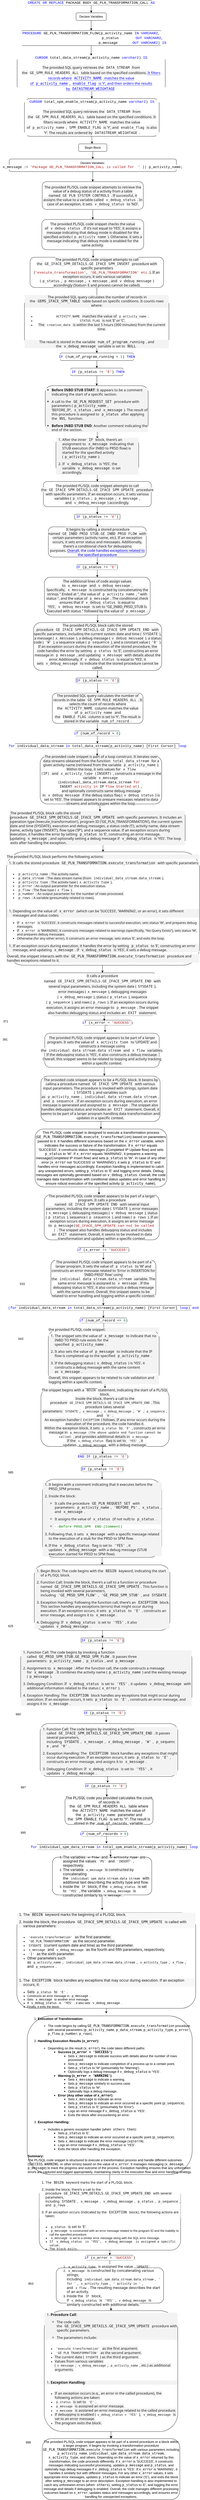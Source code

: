 <mxfile version="24.6.4" type="device">
  <diagram id="C5RBs43oDa-KdzZeNtuy" name="Page-1">
    <mxGraphModel dx="880" dy="516" grid="1" gridSize="10" guides="1" tooltips="1" connect="1" arrows="1" fold="1" page="1" pageScale="1" pageWidth="1500" pageHeight="15000" math="0" shadow="0">
      <root>
        <mxCell id="WIyWlLk6GJQsqaUBKTNV-0" />
        <mxCell id="WIyWlLk6GJQsqaUBKTNV-1" parent="WIyWlLk6GJQsqaUBKTNV-0" />
        <mxCell id="ynSScAyT_oTB8Sbhrg9Q-1" style="edgeStyle=orthogonalEdgeStyle;rounded=0;orthogonalLoop=1;jettySize=auto;html=1;exitX=0.5;exitY=1;exitDx=0;exitDy=0;entryX=0.5;entryY=0;entryDx=0;entryDy=0;" parent="WIyWlLk6GJQsqaUBKTNV-1" source="WIyWlLk6GJQsqaUBKTNV-3" target="WIyWlLk6GJQsqaUBKTNV-11" edge="1">
          <mxGeometry relative="1" as="geometry" />
        </mxCell>
        <mxCell id="WIyWlLk6GJQsqaUBKTNV-3" value="&lt;div style=&quot;color: #000000;background-color: #ffffff;font-family: Consolas, &#39;Courier New&#39;, monospace;font-weight: normal;font-size: 14px;line-height: 19px;white-space: pre;&quot;&gt;&lt;div&gt;&lt;span style=&quot;color: #0000ff;&quot;&gt;CREATE&lt;/span&gt;&lt;span style=&quot;color: #000000;&quot;&gt; &lt;/span&gt;&lt;span style=&quot;color: #0000ff;&quot;&gt;OR&lt;/span&gt;&lt;span style=&quot;color: #000000;&quot;&gt; &lt;/span&gt;&lt;span style=&quot;color: #0000ff;&quot;&gt;REPLACE&lt;/span&gt;&lt;span style=&quot;color: #000000;&quot;&gt; PACKAGE BODY GE_PLN_TRANSFORMATION_CALL &lt;/span&gt;&lt;span style=&quot;color: #0000ff;&quot;&gt;AS&lt;/span&gt;&lt;/div&gt;&lt;/div&gt;" style="rounded=1;whiteSpace=wrap;html=1;fontSize=12;glass=0;strokeWidth=1;shadow=0;" parent="WIyWlLk6GJQsqaUBKTNV-1" vertex="1">
          <mxGeometry x="177.5" y="60" width="485" height="20" as="geometry" />
        </mxCell>
        <mxCell id="ynSScAyT_oTB8Sbhrg9Q-4" style="edgeStyle=orthogonalEdgeStyle;rounded=0;orthogonalLoop=1;jettySize=auto;html=1;exitX=0.5;exitY=1;exitDx=0;exitDy=0;entryX=0.5;entryY=0;entryDx=0;entryDy=0;" parent="WIyWlLk6GJQsqaUBKTNV-1" source="WIyWlLk6GJQsqaUBKTNV-11" target="ynSScAyT_oTB8Sbhrg9Q-2" edge="1">
          <mxGeometry relative="1" as="geometry" />
        </mxCell>
        <mxCell id="WIyWlLk6GJQsqaUBKTNV-11" value="Declare Variables" style="rounded=1;whiteSpace=wrap;html=1;fontSize=12;glass=0;strokeWidth=1;shadow=0;" parent="WIyWlLk6GJQsqaUBKTNV-1" vertex="1">
          <mxGeometry x="360" y="110" width="120" height="30" as="geometry" />
        </mxCell>
        <mxCell id="ynSScAyT_oTB8Sbhrg9Q-5" style="edgeStyle=orthogonalEdgeStyle;rounded=0;orthogonalLoop=1;jettySize=auto;html=1;exitX=0.5;exitY=1;exitDx=0;exitDy=0;entryX=0.5;entryY=0;entryDx=0;entryDy=0;" parent="WIyWlLk6GJQsqaUBKTNV-1" source="ynSScAyT_oTB8Sbhrg9Q-2" target="ynSScAyT_oTB8Sbhrg9Q-3" edge="1">
          <mxGeometry relative="1" as="geometry" />
        </mxCell>
        <mxCell id="ynSScAyT_oTB8Sbhrg9Q-2" value="&lt;div style=&quot;background-color: rgb(255, 255, 255); font-family: Consolas, &amp;quot;Courier New&amp;quot;, monospace; font-size: 14px; line-height: 19px; white-space: pre;&quot;&gt;&lt;div&gt;&lt;span style=&quot;color: #0000ff;&quot;&gt;PROCEDURE&lt;/span&gt; GE_PLN_TRANSFORMATION_FLOW(p_activity_name &lt;span style=&quot;color: #0000ff;&quot;&gt;IN&lt;/span&gt; &lt;span style=&quot;color: #0000ff;&quot;&gt;VARCHAR2&lt;/span&gt;,&lt;/div&gt;&lt;div&gt;&amp;nbsp; &amp;nbsp; &amp;nbsp; &amp;nbsp; &amp;nbsp; &amp;nbsp; &amp;nbsp; &amp;nbsp; &amp;nbsp; &amp;nbsp; &amp;nbsp; &amp;nbsp; &amp;nbsp; &amp;nbsp; &amp;nbsp; &amp;nbsp; &amp;nbsp; &amp;nbsp; &amp;nbsp; &amp;nbsp;p_status &amp;nbsp; &amp;nbsp; &amp;nbsp; &amp;nbsp;&lt;span style=&quot;color: #0000ff;&quot;&gt;OUT&lt;/span&gt; &lt;span style=&quot;color: #0000ff;&quot;&gt;VARCHAR2&lt;/span&gt;,&lt;/div&gt;&lt;div&gt;&amp;nbsp; &amp;nbsp; &amp;nbsp; &amp;nbsp; &amp;nbsp; &amp;nbsp; &amp;nbsp; &amp;nbsp; &amp;nbsp; &amp;nbsp; &amp;nbsp; &amp;nbsp; &amp;nbsp; &amp;nbsp; &amp;nbsp; &amp;nbsp; &amp;nbsp; &amp;nbsp; &amp;nbsp; &amp;nbsp;p_message &amp;nbsp; &amp;nbsp; &amp;nbsp; &lt;span style=&quot;color: #0000ff;&quot;&gt;OUT&lt;/span&gt; &lt;span style=&quot;color: #0000ff;&quot;&gt;VARCHAR2&lt;/span&gt;) &lt;span style=&quot;color: rgb(0, 0, 255);&quot;&gt;IS&lt;/span&gt;&lt;/div&gt;&lt;/div&gt;" style="rounded=1;whiteSpace=wrap;html=1;" parent="WIyWlLk6GJQsqaUBKTNV-1" vertex="1">
          <mxGeometry x="140" y="180" width="560" height="60" as="geometry" />
        </mxCell>
        <mxCell id="ynSScAyT_oTB8Sbhrg9Q-7" style="edgeStyle=orthogonalEdgeStyle;rounded=0;orthogonalLoop=1;jettySize=auto;html=1;exitX=0.5;exitY=1;exitDx=0;exitDy=0;entryX=0.5;entryY=0;entryDx=0;entryDy=0;" parent="WIyWlLk6GJQsqaUBKTNV-1" source="ynSScAyT_oTB8Sbhrg9Q-3" target="ynSScAyT_oTB8Sbhrg9Q-6" edge="1">
          <mxGeometry relative="1" as="geometry" />
        </mxCell>
        <mxCell id="ynSScAyT_oTB8Sbhrg9Q-3" value="&lt;div style=&quot;background-color: rgb(255, 255, 255); font-family: Consolas, &amp;quot;Courier New&amp;quot;, monospace; font-size: 14px; line-height: 19px; white-space: pre;&quot;&gt;&lt;span style=&quot;color: #0000ff;&quot;&gt;CURSOR&lt;/span&gt; total_data_stream(p_activity_name &lt;span style=&quot;color: #0000ff;&quot;&gt;varchar2&lt;/span&gt;) &lt;span style=&quot;color: #0000ff;&quot;&gt;IS&lt;/span&gt;&lt;/div&gt;&lt;div style=&quot;background-color: rgb(255, 255, 255); font-family: Consolas, &amp;quot;Courier New&amp;quot;, monospace; font-size: 14px; line-height: 19px; white-space: pre;&quot;&gt;&lt;span style=&quot;color: #0000ff;&quot;&gt;&lt;br&gt;&lt;/span&gt;&lt;/div&gt;&lt;div style=&quot;background-color: rgb(255, 255, 255); font-family: Consolas, &amp;quot;Courier New&amp;quot;, monospace; line-height: 19px; white-space: pre; font-size: 13px;&quot;&gt;&lt;span style=&quot;color: rgba(0, 0, 0, 0.894); font-family: SegoeUIVariable, SegoeUI, &amp;quot;Segoe UI&amp;quot;, &amp;quot;Helvetica Neue&amp;quot;, Helvetica, &amp;quot;Microsoft YaHei&amp;quot;, &amp;quot;Meiryo UI&amp;quot;, Meiryo, &amp;quot;Arial Unicode MS&amp;quot;, sans-serif; font-size: 14px; text-align: left; white-space: normal; background-color: rgb(243, 243, 243);&quot;&gt;The provided SQL query retrieves the&amp;nbsp;&lt;/span&gt;&lt;code style=&quot;text-wrap: wrap; font-size: 14px; line-height: var(--cib-type-body1-line-height); font-variation-settings: var(--cib-type-body1-font-variation-settings); margin: 0px 2px; padding: 1px 4px; box-sizing: border-box; border: 1px solid var(--cib-color-stroke-neutral-primary); border-radius: var(--cib-border-radius-medium); background: var(--cib-color-syntax-background-surface); color: rgba(0, 0, 0, 0.894); text-align: left;&quot;&gt;DATA_STREAM&lt;/code&gt;&lt;span style=&quot;color: rgba(0, 0, 0, 0.894); font-family: SegoeUIVariable, SegoeUI, &amp;quot;Segoe UI&amp;quot;, &amp;quot;Helvetica Neue&amp;quot;, Helvetica, &amp;quot;Microsoft YaHei&amp;quot;, &amp;quot;Meiryo UI&amp;quot;, Meiryo, &amp;quot;Arial Unicode MS&amp;quot;, sans-serif; font-size: 14px; text-align: left; white-space: normal; background-color: rgb(243, 243, 243);&quot;&gt;&amp;nbsp;from the&amp;nbsp;&lt;/span&gt;&lt;code style=&quot;text-wrap: wrap; font-size: 14px; line-height: var(--cib-type-body1-line-height); font-variation-settings: var(--cib-type-body1-font-variation-settings); margin: 0px 2px; padding: 1px 4px; box-sizing: border-box; border: 1px solid var(--cib-color-stroke-neutral-primary); border-radius: var(--cib-border-radius-medium); background: var(--cib-color-syntax-background-surface); color: rgba(0, 0, 0, 0.894); text-align: left;&quot;&gt;GE_SPM_RULE_HEADERS_ALL&lt;/code&gt;&lt;span style=&quot;color: rgba(0, 0, 0, 0.894); font-family: SegoeUIVariable, SegoeUI, &amp;quot;Segoe UI&amp;quot;, &amp;quot;Helvetica Neue&amp;quot;, Helvetica, &amp;quot;Microsoft YaHei&amp;quot;, &amp;quot;Meiryo UI&amp;quot;, Meiryo, &amp;quot;Arial Unicode MS&amp;quot;, sans-serif; font-size: 14px; text-align: left; white-space: normal; background-color: rgb(243, 243, 243);&quot;&gt;&amp;nbsp;table based on the specified conditions.&amp;nbsp;&lt;/span&gt;&lt;a style=&quot;position: relative; border-bottom: 2px solid transparent; text-decoration-style: dotted; text-underline-offset: 3px; text-decoration-color: var(--cib-color-foreground-accent-secondary); cursor: pointer; background: var(--cib-color-fill-subtle-tertiary); border-radius: var(--cib-border-radius-small); font-family: SegoeUIVariable, SegoeUI, &amp;quot;Segoe UI&amp;quot;, &amp;quot;Helvetica Neue&amp;quot;, Helvetica, &amp;quot;Microsoft YaHei&amp;quot;, &amp;quot;Meiryo UI&amp;quot;, Meiryo, &amp;quot;Arial Unicode MS&amp;quot;, sans-serif; font-size: 14px; text-align: left; white-space: normal;&quot; target=&quot;_blank&quot; data-citationid=&quot;fa12c955-d1f7-9592-a2a9-dfe4369388e4-8-group&quot; class=&quot;tooltip-target&quot; href=&quot;https://docs.oracle.com/en/cloud/saas/supply-chain-and-manufacturing/23d/oedsc/dooheadersall-12076.html&quot;&gt;It filters records where&amp;nbsp;&lt;code style=&quot;white-space-collapse: preserve; font-size: var(--cib-type-body1-font-size); line-height: var(--cib-type-body1-line-height); font-variation-settings: var(--cib-type-body1-font-variation-settings); margin: 0px 2px; padding: 1px 4px; box-sizing: border-box; border: 1px solid var(--cib-color-stroke-neutral-primary); border-radius: var(--cib-border-radius-medium); background: var(--cib-color-syntax-background-surface);&quot;&gt;ACTIVITY_NAME&lt;/code&gt;&amp;nbsp;matches the value of&amp;nbsp;&lt;code style=&quot;white-space-collapse: preserve; font-size: var(--cib-type-body1-font-size); line-height: var(--cib-type-body1-line-height); font-variation-settings: var(--cib-type-body1-font-variation-settings); margin: 0px 2px; padding: 1px 4px; box-sizing: border-box; border: 1px solid var(--cib-color-stroke-neutral-primary); border-radius: var(--cib-border-radius-medium); background: var(--cib-color-syntax-background-surface);&quot;&gt;p_activity_name&lt;/code&gt;,&amp;nbsp;&lt;code style=&quot;white-space-collapse: preserve; font-size: var(--cib-type-body1-font-size); line-height: var(--cib-type-body1-line-height); font-variation-settings: var(--cib-type-body1-font-variation-settings); margin: 0px 2px; padding: 1px 4px; box-sizing: border-box; border: 1px solid var(--cib-color-stroke-neutral-primary); border-radius: var(--cib-border-radius-medium); background: var(--cib-color-syntax-background-surface);&quot;&gt;enable_flag&lt;/code&gt;&amp;nbsp;is ‘Y’, and then orders the results by&amp;nbsp;&lt;code style=&quot;white-space-collapse: preserve; font-size: var(--cib-type-body1-font-size); line-height: var(--cib-type-body1-line-height); font-variation-settings: var(--cib-type-body1-font-variation-settings); margin: 0px 2px; padding: 1px 4px; box-sizing: border-box; border: 1px solid var(--cib-color-stroke-neutral-primary); border-radius: var(--cib-border-radius-medium); background: var(--cib-color-syntax-background-surface);&quot;&gt;DATASTREAM_WEIGHTAGE&lt;/code&gt;&lt;/a&gt;&lt;span style=&quot;color: #0000ff;&quot;&gt;&lt;br&gt;&lt;/span&gt;&lt;/div&gt;" style="rounded=1;whiteSpace=wrap;html=1;" parent="WIyWlLk6GJQsqaUBKTNV-1" vertex="1">
          <mxGeometry x="126" y="280" width="588" height="140" as="geometry" />
        </mxCell>
        <mxCell id="ynSScAyT_oTB8Sbhrg9Q-6" value="&lt;div style=&quot;background-color: rgb(255, 255, 255); font-family: Consolas, &amp;quot;Courier New&amp;quot;, monospace; font-size: 14px; line-height: 19px; white-space: pre;&quot;&gt;&lt;span style=&quot;color: #0000ff;&quot;&gt;CURSOR&lt;/span&gt; total_spm_enable_stream(p_activity_name &lt;span style=&quot;color: #0000ff;&quot;&gt;varchar2&lt;/span&gt;) &lt;span style=&quot;color: #0000ff;&quot;&gt;IS&lt;/span&gt;&lt;/div&gt;&lt;div style=&quot;background-color: rgb(255, 255, 255); font-family: Consolas, &amp;quot;Courier New&amp;quot;, monospace; font-size: 14px; line-height: 19px; white-space: pre;&quot;&gt;&lt;span style=&quot;color: #0000ff;&quot;&gt;&lt;br&gt;&lt;/span&gt;&lt;/div&gt;&lt;div style=&quot;background-color: rgb(255, 255, 255); font-family: Consolas, &amp;quot;Courier New&amp;quot;, monospace; font-size: 14px; line-height: 19px; white-space: pre;&quot;&gt;&lt;span style=&quot;color: rgba(0, 0, 0, 0.894); font-family: SegoeUIVariable, SegoeUI, &amp;quot;Segoe UI&amp;quot;, &amp;quot;Helvetica Neue&amp;quot;, Helvetica, &amp;quot;Microsoft YaHei&amp;quot;, &amp;quot;Meiryo UI&amp;quot;, Meiryo, &amp;quot;Arial Unicode MS&amp;quot;, sans-serif; text-align: left; white-space: normal; background-color: rgb(243, 243, 243);&quot;&gt;The provided SQL query retrieves the&amp;nbsp;&lt;/span&gt;&lt;code style=&quot;text-wrap: wrap; line-height: var(--cib-type-body1-line-height); font-variation-settings: var(--cib-type-body1-font-variation-settings); margin: 0px 2px; padding: 1px 4px; box-sizing: border-box; border: 1px solid var(--cib-color-stroke-neutral-primary); border-radius: var(--cib-border-radius-medium); background: var(--cib-color-syntax-background-surface); color: rgba(0, 0, 0, 0.894); text-align: left;&quot;&gt;DATA_STREAM&lt;/code&gt;&lt;span style=&quot;color: rgba(0, 0, 0, 0.894); font-family: SegoeUIVariable, SegoeUI, &amp;quot;Segoe UI&amp;quot;, &amp;quot;Helvetica Neue&amp;quot;, Helvetica, &amp;quot;Microsoft YaHei&amp;quot;, &amp;quot;Meiryo UI&amp;quot;, Meiryo, &amp;quot;Arial Unicode MS&amp;quot;, sans-serif; text-align: left; white-space: normal; background-color: rgb(243, 243, 243);&quot;&gt;&amp;nbsp;from the&amp;nbsp;&lt;/span&gt;&lt;code style=&quot;text-wrap: wrap; line-height: var(--cib-type-body1-line-height); font-variation-settings: var(--cib-type-body1-font-variation-settings); margin: 0px 2px; padding: 1px 4px; box-sizing: border-box; border: 1px solid var(--cib-color-stroke-neutral-primary); border-radius: var(--cib-border-radius-medium); background: var(--cib-color-syntax-background-surface); color: rgba(0, 0, 0, 0.894); text-align: left;&quot;&gt;GE_SPM_RULE_HEADERS_ALL&lt;/code&gt;&lt;span style=&quot;color: rgba(0, 0, 0, 0.894); font-family: SegoeUIVariable, SegoeUI, &amp;quot;Segoe UI&amp;quot;, &amp;quot;Helvetica Neue&amp;quot;, Helvetica, &amp;quot;Microsoft YaHei&amp;quot;, &amp;quot;Meiryo UI&amp;quot;, Meiryo, &amp;quot;Arial Unicode MS&amp;quot;, sans-serif; text-align: left; white-space: normal; background-color: rgb(243, 243, 243);&quot;&gt;&amp;nbsp;table based on the specified conditions. It filters records where&amp;nbsp;&lt;/span&gt;&lt;code style=&quot;text-wrap: wrap; line-height: var(--cib-type-body1-line-height); font-variation-settings: var(--cib-type-body1-font-variation-settings); margin: 0px 2px; padding: 1px 4px; box-sizing: border-box; border: 1px solid var(--cib-color-stroke-neutral-primary); border-radius: var(--cib-border-radius-medium); background: var(--cib-color-syntax-background-surface); color: rgba(0, 0, 0, 0.894); text-align: left;&quot;&gt;ACTIVITY_NAME&lt;/code&gt;&lt;span style=&quot;color: rgba(0, 0, 0, 0.894); font-family: SegoeUIVariable, SegoeUI, &amp;quot;Segoe UI&amp;quot;, &amp;quot;Helvetica Neue&amp;quot;, Helvetica, &amp;quot;Microsoft YaHei&amp;quot;, &amp;quot;Meiryo UI&amp;quot;, Meiryo, &amp;quot;Arial Unicode MS&amp;quot;, sans-serif; text-align: left; white-space: normal; background-color: rgb(243, 243, 243);&quot;&gt;&amp;nbsp;matches the value of&amp;nbsp;&lt;/span&gt;&lt;code style=&quot;text-wrap: wrap; line-height: var(--cib-type-body1-line-height); font-variation-settings: var(--cib-type-body1-font-variation-settings); margin: 0px 2px; padding: 1px 4px; box-sizing: border-box; border: 1px solid var(--cib-color-stroke-neutral-primary); border-radius: var(--cib-border-radius-medium); background: var(--cib-color-syntax-background-surface); color: rgba(0, 0, 0, 0.894); text-align: left;&quot;&gt;p_activity_name&lt;/code&gt;&lt;span style=&quot;color: rgba(0, 0, 0, 0.894); font-family: SegoeUIVariable, SegoeUI, &amp;quot;Segoe UI&amp;quot;, &amp;quot;Helvetica Neue&amp;quot;, Helvetica, &amp;quot;Microsoft YaHei&amp;quot;, &amp;quot;Meiryo UI&amp;quot;, Meiryo, &amp;quot;Arial Unicode MS&amp;quot;, sans-serif; text-align: left; white-space: normal; background-color: rgb(243, 243, 243);&quot;&gt;,&amp;nbsp;&lt;/span&gt;&lt;code style=&quot;text-wrap: wrap; line-height: var(--cib-type-body1-line-height); font-variation-settings: var(--cib-type-body1-font-variation-settings); margin: 0px 2px; padding: 1px 4px; box-sizing: border-box; border: 1px solid var(--cib-color-stroke-neutral-primary); border-radius: var(--cib-border-radius-medium); background: var(--cib-color-syntax-background-surface); color: rgba(0, 0, 0, 0.894); text-align: left;&quot;&gt;SPM_ENABLE_FLAG&lt;/code&gt;&lt;span style=&quot;color: rgba(0, 0, 0, 0.894); font-family: SegoeUIVariable, SegoeUI, &amp;quot;Segoe UI&amp;quot;, &amp;quot;Helvetica Neue&amp;quot;, Helvetica, &amp;quot;Microsoft YaHei&amp;quot;, &amp;quot;Meiryo UI&amp;quot;, Meiryo, &amp;quot;Arial Unicode MS&amp;quot;, sans-serif; text-align: left; white-space: normal; background-color: rgb(243, 243, 243);&quot;&gt;&amp;nbsp;is ‘Y’, and&amp;nbsp;&lt;/span&gt;&lt;code style=&quot;text-wrap: wrap; line-height: var(--cib-type-body1-line-height); font-variation-settings: var(--cib-type-body1-font-variation-settings); margin: 0px 2px; padding: 1px 4px; box-sizing: border-box; border: 1px solid var(--cib-color-stroke-neutral-primary); border-radius: var(--cib-border-radius-medium); background: var(--cib-color-syntax-background-surface); color: rgba(0, 0, 0, 0.894); text-align: left;&quot;&gt;enable_flag&lt;/code&gt;&lt;span style=&quot;color: rgba(0, 0, 0, 0.894); font-family: SegoeUIVariable, SegoeUI, &amp;quot;Segoe UI&amp;quot;, &amp;quot;Helvetica Neue&amp;quot;, Helvetica, &amp;quot;Microsoft YaHei&amp;quot;, &amp;quot;Meiryo UI&amp;quot;, Meiryo, &amp;quot;Arial Unicode MS&amp;quot;, sans-serif; text-align: left; white-space: normal; background-color: rgb(243, 243, 243);&quot;&gt;&amp;nbsp;is also ‘Y’. The results are ordered by&amp;nbsp;&lt;/span&gt;&lt;code style=&quot;text-wrap: wrap; line-height: var(--cib-type-body1-line-height); font-variation-settings: var(--cib-type-body1-font-variation-settings); margin: 0px 2px; padding: 1px 4px; box-sizing: border-box; border: 1px solid var(--cib-color-stroke-neutral-primary); border-radius: var(--cib-border-radius-medium); background: var(--cib-color-syntax-background-surface); color: rgba(0, 0, 0, 0.894); text-align: left;&quot;&gt;DATASTREAM_WEIGHTAGE&lt;/code&gt;&lt;span style=&quot;color: rgba(0, 0, 0, 0.894); font-family: SegoeUIVariable, SegoeUI, &amp;quot;Segoe UI&amp;quot;, &amp;quot;Helvetica Neue&amp;quot;, Helvetica, &amp;quot;Microsoft YaHei&amp;quot;, &amp;quot;Meiryo UI&amp;quot;, Meiryo, &amp;quot;Arial Unicode MS&amp;quot;, sans-serif; text-align: left; white-space: normal; background-color: rgb(243, 243, 243);&quot;&gt;.&lt;/span&gt;&lt;span style=&quot;color: #0000ff;&quot;&gt;&lt;br&gt;&lt;/span&gt;&lt;/div&gt;" style="rounded=1;whiteSpace=wrap;html=1;" parent="WIyWlLk6GJQsqaUBKTNV-1" vertex="1">
          <mxGeometry x="155" y="450" width="535" height="150" as="geometry" />
        </mxCell>
        <mxCell id="ynSScAyT_oTB8Sbhrg9Q-12" style="edgeStyle=orthogonalEdgeStyle;rounded=0;orthogonalLoop=1;jettySize=auto;html=1;exitX=0.5;exitY=1;exitDx=0;exitDy=0;entryX=0.5;entryY=0;entryDx=0;entryDy=0;" parent="WIyWlLk6GJQsqaUBKTNV-1" source="ynSScAyT_oTB8Sbhrg9Q-8" target="ynSScAyT_oTB8Sbhrg9Q-10" edge="1">
          <mxGeometry relative="1" as="geometry" />
        </mxCell>
        <mxCell id="ynSScAyT_oTB8Sbhrg9Q-8" value="Begin Block" style="rounded=1;whiteSpace=wrap;html=1;" parent="WIyWlLk6GJQsqaUBKTNV-1" vertex="1">
          <mxGeometry x="370" y="630" width="112.5" height="30" as="geometry" />
        </mxCell>
        <mxCell id="ynSScAyT_oTB8Sbhrg9Q-9" style="edgeStyle=orthogonalEdgeStyle;rounded=0;orthogonalLoop=1;jettySize=auto;html=1;exitX=0.5;exitY=1;exitDx=0;exitDy=0;entryX=0.475;entryY=-0.009;entryDx=0;entryDy=0;entryPerimeter=0;" parent="WIyWlLk6GJQsqaUBKTNV-1" source="ynSScAyT_oTB8Sbhrg9Q-6" target="ynSScAyT_oTB8Sbhrg9Q-8" edge="1">
          <mxGeometry relative="1" as="geometry" />
        </mxCell>
        <mxCell id="ynSScAyT_oTB8Sbhrg9Q-14" style="edgeStyle=orthogonalEdgeStyle;rounded=0;orthogonalLoop=1;jettySize=auto;html=1;exitX=0.5;exitY=1;exitDx=0;exitDy=0;entryX=0.5;entryY=0;entryDx=0;entryDy=0;" parent="WIyWlLk6GJQsqaUBKTNV-1" source="ynSScAyT_oTB8Sbhrg9Q-10" target="ynSScAyT_oTB8Sbhrg9Q-13" edge="1">
          <mxGeometry relative="1" as="geometry" />
        </mxCell>
        <mxCell id="ynSScAyT_oTB8Sbhrg9Q-10" value="Declare Variables:&lt;div&gt;&lt;div style=&quot;background-color: rgb(255, 255, 255); font-family: Consolas, &amp;quot;Courier New&amp;quot;, monospace; font-size: 14px; line-height: 19px; white-space: pre;&quot;&gt;&lt;div&gt;x_message := &lt;span style=&quot;color: #a31515;&quot;&gt;&#39;Package GE_PLN_TRANSFORMATION_CALL is called for &amp;nbsp;&#39;&lt;/span&gt; || p_activity_name;&lt;/div&gt;&lt;/div&gt;&lt;/div&gt;" style="rounded=1;whiteSpace=wrap;html=1;" parent="WIyWlLk6GJQsqaUBKTNV-1" vertex="1">
          <mxGeometry x="94.38" y="690" width="663.75" height="50" as="geometry" />
        </mxCell>
        <mxCell id="ynSScAyT_oTB8Sbhrg9Q-16" style="edgeStyle=orthogonalEdgeStyle;rounded=0;orthogonalLoop=1;jettySize=auto;html=1;exitX=0.5;exitY=1;exitDx=0;exitDy=0;entryX=0.5;entryY=0;entryDx=0;entryDy=0;" parent="WIyWlLk6GJQsqaUBKTNV-1" source="ynSScAyT_oTB8Sbhrg9Q-13" target="ynSScAyT_oTB8Sbhrg9Q-15" edge="1">
          <mxGeometry relative="1" as="geometry" />
        </mxCell>
        <mxCell id="ynSScAyT_oTB8Sbhrg9Q-13" value="&lt;span style=&quot;color: rgba(0, 0, 0, 0.894); font-family: SegoeUIVariable, SegoeUI, &amp;quot;Segoe UI&amp;quot;, &amp;quot;Helvetica Neue&amp;quot;, Helvetica, &amp;quot;Microsoft YaHei&amp;quot;, &amp;quot;Meiryo UI&amp;quot;, Meiryo, &amp;quot;Arial Unicode MS&amp;quot;, sans-serif; font-size: 14px; text-align: left; background-color: rgb(243, 243, 243);&quot;&gt;The provided PL/SQL code snippet attempts to retrieve the value of a debug status of a activity from a table named&amp;nbsp;&lt;/span&gt;&lt;code style=&quot;white-space-collapse: preserve; font-size: 14px; line-height: var(--cib-type-body1-line-height); font-variation-settings: var(--cib-type-body1-font-variation-settings); margin: 0px 2px; padding: 1px 4px; box-sizing: border-box; border: 1px solid var(--cib-color-stroke-neutral-primary); border-radius: var(--cib-border-radius-medium); background: var(--cib-color-syntax-background-surface); color: rgba(0, 0, 0, 0.894); text-align: left;&quot;&gt;GE_PLN_SYSTEM_CONTROLS&lt;/code&gt;&lt;span style=&quot;color: rgba(0, 0, 0, 0.894); font-family: SegoeUIVariable, SegoeUI, &amp;quot;Segoe UI&amp;quot;, &amp;quot;Helvetica Neue&amp;quot;, Helvetica, &amp;quot;Microsoft YaHei&amp;quot;, &amp;quot;Meiryo UI&amp;quot;, Meiryo, &amp;quot;Arial Unicode MS&amp;quot;, sans-serif; font-size: 14px; text-align: left; background-color: rgb(243, 243, 243);&quot;&gt;. If successful, it assigns the value to a variable called&amp;nbsp;&lt;/span&gt;&lt;code style=&quot;white-space-collapse: preserve; font-size: 14px; line-height: var(--cib-type-body1-line-height); font-variation-settings: var(--cib-type-body1-font-variation-settings); margin: 0px 2px; padding: 1px 4px; box-sizing: border-box; border: 1px solid var(--cib-color-stroke-neutral-primary); border-radius: var(--cib-border-radius-medium); background: var(--cib-color-syntax-background-surface); color: rgba(0, 0, 0, 0.894); text-align: left;&quot;&gt;v_debug_status&lt;/code&gt;&lt;span style=&quot;color: rgba(0, 0, 0, 0.894); font-family: SegoeUIVariable, SegoeUI, &amp;quot;Segoe UI&amp;quot;, &amp;quot;Helvetica Neue&amp;quot;, Helvetica, &amp;quot;Microsoft YaHei&amp;quot;, &amp;quot;Meiryo UI&amp;quot;, Meiryo, &amp;quot;Arial Unicode MS&amp;quot;, sans-serif; font-size: 14px; text-align: left; background-color: rgb(243, 243, 243);&quot;&gt;. In case of an exception, it sets&amp;nbsp;&lt;/span&gt;&lt;code style=&quot;white-space-collapse: preserve; font-size: 14px; line-height: var(--cib-type-body1-line-height); font-variation-settings: var(--cib-type-body1-font-variation-settings); margin: 0px 2px; padding: 1px 4px; box-sizing: border-box; border: 1px solid var(--cib-color-stroke-neutral-primary); border-radius: var(--cib-border-radius-medium); background: var(--cib-color-syntax-background-surface); color: rgba(0, 0, 0, 0.894); text-align: left;&quot;&gt;v_debug_status&lt;/code&gt;&lt;span style=&quot;color: rgba(0, 0, 0, 0.894); font-family: SegoeUIVariable, SegoeUI, &amp;quot;Segoe UI&amp;quot;, &amp;quot;Helvetica Neue&amp;quot;, Helvetica, &amp;quot;Microsoft YaHei&amp;quot;, &amp;quot;Meiryo UI&amp;quot;, Meiryo, &amp;quot;Arial Unicode MS&amp;quot;, sans-serif; font-size: 14px; text-align: left; background-color: rgb(243, 243, 243);&quot;&gt;&amp;nbsp;to ‘NO’.&lt;/span&gt;" style="rounded=1;whiteSpace=wrap;html=1;" parent="WIyWlLk6GJQsqaUBKTNV-1" vertex="1">
          <mxGeometry x="225.63" y="780" width="401.26" height="110" as="geometry" />
        </mxCell>
        <mxCell id="ynSScAyT_oTB8Sbhrg9Q-15" value="&lt;span style=&quot;color: rgba(0, 0, 0, 0.894); font-family: SegoeUIVariable, SegoeUI, &amp;quot;Segoe UI&amp;quot;, &amp;quot;Helvetica Neue&amp;quot;, Helvetica, &amp;quot;Microsoft YaHei&amp;quot;, &amp;quot;Meiryo UI&amp;quot;, Meiryo, &amp;quot;Arial Unicode MS&amp;quot;, sans-serif; font-size: 14px; text-align: left; background-color: rgb(243, 243, 243);&quot;&gt;The provided PL/SQL code snippet checks the value of&amp;nbsp;&lt;/span&gt;&lt;code style=&quot;white-space-collapse: preserve; font-size: 14px; line-height: var(--cib-type-body1-line-height); font-variation-settings: var(--cib-type-body1-font-variation-settings); margin: 0px 2px; padding: 1px 4px; box-sizing: border-box; border: 1px solid var(--cib-color-stroke-neutral-primary); border-radius: var(--cib-border-radius-medium); background: var(--cib-color-syntax-background-surface); color: rgba(0, 0, 0, 0.894); text-align: left;&quot;&gt;v_debug_status&lt;/code&gt;&lt;span style=&quot;color: rgba(0, 0, 0, 0.894); font-family: SegoeUIVariable, SegoeUI, &amp;quot;Segoe UI&amp;quot;, &amp;quot;Helvetica Neue&amp;quot;, Helvetica, &amp;quot;Microsoft YaHei&amp;quot;, &amp;quot;Meiryo UI&amp;quot;, Meiryo, &amp;quot;Arial Unicode MS&amp;quot;, sans-serif; font-size: 14px; text-align: left; background-color: rgb(243, 243, 243);&quot;&gt;. If it’s not equal to ‘YES’, it assigns a message indicating that debug mode is disabled for the specified activity (&lt;/span&gt;&lt;code style=&quot;white-space-collapse: preserve; font-size: 14px; line-height: var(--cib-type-body1-line-height); font-variation-settings: var(--cib-type-body1-font-variation-settings); margin: 0px 2px; padding: 1px 4px; box-sizing: border-box; border: 1px solid var(--cib-color-stroke-neutral-primary); border-radius: var(--cib-border-radius-medium); background: var(--cib-color-syntax-background-surface); color: rgba(0, 0, 0, 0.894); text-align: left;&quot;&gt;p_activity_name&lt;/code&gt;&lt;span style=&quot;color: rgba(0, 0, 0, 0.894); font-family: SegoeUIVariable, SegoeUI, &amp;quot;Segoe UI&amp;quot;, &amp;quot;Helvetica Neue&amp;quot;, Helvetica, &amp;quot;Microsoft YaHei&amp;quot;, &amp;quot;Meiryo UI&amp;quot;, Meiryo, &amp;quot;Arial Unicode MS&amp;quot;, sans-serif; font-size: 14px; text-align: left; background-color: rgb(243, 243, 243);&quot;&gt;). Otherwise, it sets a message indicating that debug mode is enabled for the same activity.&lt;/span&gt;" style="rounded=1;whiteSpace=wrap;html=1;" parent="WIyWlLk6GJQsqaUBKTNV-1" vertex="1">
          <mxGeometry x="224.08" y="930" width="404.37" height="120" as="geometry" />
        </mxCell>
        <mxCell id="ynSScAyT_oTB8Sbhrg9Q-21" style="edgeStyle=orthogonalEdgeStyle;rounded=0;orthogonalLoop=1;jettySize=auto;html=1;exitX=0.5;exitY=1;exitDx=0;exitDy=0;entryX=0.5;entryY=0;entryDx=0;entryDy=0;" parent="WIyWlLk6GJQsqaUBKTNV-1" source="ynSScAyT_oTB8Sbhrg9Q-17" target="ynSScAyT_oTB8Sbhrg9Q-20" edge="1">
          <mxGeometry relative="1" as="geometry" />
        </mxCell>
        <mxCell id="ynSScAyT_oTB8Sbhrg9Q-17" value="&lt;span style=&quot;color: rgba(0, 0, 0, 0.894); font-family: SegoeUIVariable, SegoeUI, &amp;quot;Segoe UI&amp;quot;, &amp;quot;Helvetica Neue&amp;quot;, Helvetica, &amp;quot;Microsoft YaHei&amp;quot;, &amp;quot;Meiryo UI&amp;quot;, Meiryo, &amp;quot;Arial Unicode MS&amp;quot;, sans-serif; font-size: 14px; text-align: left; background-color: rgb(243, 243, 243);&quot;&gt;The provided PL/SQL code snippet attempts to call the&amp;nbsp;&lt;/span&gt;&lt;code style=&quot;white-space-collapse: preserve; font-size: 14px; line-height: var(--cib-type-body1-line-height); font-variation-settings: var(--cib-type-body1-font-variation-settings); margin: 0px 2px; padding: 1px 4px; box-sizing: border-box; border: 1px solid var(--cib-color-stroke-neutral-primary); border-radius: var(--cib-border-radius-medium); background: var(--cib-color-syntax-background-surface); color: rgba(0, 0, 0, 0.894); text-align: left;&quot;&gt;GE_IFACE_SPM_DETAILS.GE_IFACE_SPM_INSERT&lt;/code&gt;&lt;span style=&quot;color: rgba(0, 0, 0, 0.894); font-family: SegoeUIVariable, SegoeUI, &amp;quot;Segoe UI&amp;quot;, &amp;quot;Helvetica Neue&amp;quot;, Helvetica, &amp;quot;Microsoft YaHei&amp;quot;, &amp;quot;Meiryo UI&amp;quot;, Meiryo, &amp;quot;Arial Unicode MS&amp;quot;, sans-serif; font-size: 14px; text-align: left; background-color: rgb(243, 243, 243);&quot;&gt;&amp;nbsp;procedure with specific parameters (&lt;/span&gt;&lt;span style=&quot;background-color: rgb(255, 255, 255); font-family: Consolas, &amp;quot;Courier New&amp;quot;, monospace; font-size: 14px; white-space: pre; color: rgb(163, 21, 21);&quot;&gt;&#39;execute_transformation&#39;&lt;/span&gt;&lt;span style=&quot;background-color: rgb(255, 255, 255); font-family: Consolas, &amp;quot;Courier New&amp;quot;, monospace; font-size: 14px; white-space: pre;&quot;&gt;, &lt;/span&gt;&lt;span style=&quot;background-color: rgb(255, 255, 255); font-family: Consolas, &amp;quot;Courier New&amp;quot;, monospace; font-size: 14px; white-space: pre; color: rgb(163, 21, 21);&quot;&gt;&#39;GE_PLN_TRANSFORMATION&#39; etc.&lt;/span&gt;&lt;span style=&quot;color: rgba(0, 0, 0, 0.894); font-family: SegoeUIVariable, SegoeUI, &amp;quot;Segoe UI&amp;quot;, &amp;quot;Helvetica Neue&amp;quot;, Helvetica, &amp;quot;Microsoft YaHei&amp;quot;, &amp;quot;Meiryo UI&amp;quot;, Meiryo, &amp;quot;Arial Unicode MS&amp;quot;, sans-serif; font-size: 14px; text-align: left; background-color: rgb(243, 243, 243);&quot;&gt;). If an exception occurs, it sets various variables (&lt;/span&gt;&lt;code style=&quot;white-space-collapse: preserve; font-size: 14px; line-height: var(--cib-type-body1-line-height); font-variation-settings: var(--cib-type-body1-font-variation-settings); margin: 0px 2px; padding: 1px 4px; box-sizing: border-box; border: 1px solid var(--cib-color-stroke-neutral-primary); border-radius: var(--cib-border-radius-medium); background: var(--cib-color-syntax-background-surface); color: rgba(0, 0, 0, 0.894); text-align: left;&quot;&gt;p_status&lt;/code&gt;&lt;span style=&quot;color: rgba(0, 0, 0, 0.894); font-family: SegoeUIVariable, SegoeUI, &amp;quot;Segoe UI&amp;quot;, &amp;quot;Helvetica Neue&amp;quot;, Helvetica, &amp;quot;Microsoft YaHei&amp;quot;, &amp;quot;Meiryo UI&amp;quot;, Meiryo, &amp;quot;Arial Unicode MS&amp;quot;, sans-serif; font-size: 14px; text-align: left; background-color: rgb(243, 243, 243);&quot;&gt;,&amp;nbsp;&lt;/span&gt;&lt;code style=&quot;white-space-collapse: preserve; font-size: 14px; line-height: var(--cib-type-body1-line-height); font-variation-settings: var(--cib-type-body1-font-variation-settings); margin: 0px 2px; padding: 1px 4px; box-sizing: border-box; border: 1px solid var(--cib-color-stroke-neutral-primary); border-radius: var(--cib-border-radius-medium); background: var(--cib-color-syntax-background-surface); color: rgba(0, 0, 0, 0.894); text-align: left;&quot;&gt;p_message&lt;/code&gt;&lt;span style=&quot;color: rgba(0, 0, 0, 0.894); font-family: SegoeUIVariable, SegoeUI, &amp;quot;Segoe UI&amp;quot;, &amp;quot;Helvetica Neue&amp;quot;, Helvetica, &amp;quot;Microsoft YaHei&amp;quot;, &amp;quot;Meiryo UI&amp;quot;, Meiryo, &amp;quot;Arial Unicode MS&amp;quot;, sans-serif; font-size: 14px; text-align: left; background-color: rgb(243, 243, 243);&quot;&gt;,&amp;nbsp;&lt;/span&gt;&lt;code style=&quot;white-space-collapse: preserve; font-size: 14px; line-height: var(--cib-type-body1-line-height); font-variation-settings: var(--cib-type-body1-font-variation-settings); margin: 0px 2px; padding: 1px 4px; box-sizing: border-box; border: 1px solid var(--cib-color-stroke-neutral-primary); border-radius: var(--cib-border-radius-medium); background: var(--cib-color-syntax-background-surface); color: rgba(0, 0, 0, 0.894); text-align: left;&quot;&gt;x_message&lt;/code&gt;&lt;span style=&quot;color: rgba(0, 0, 0, 0.894); font-family: SegoeUIVariable, SegoeUI, &amp;quot;Segoe UI&amp;quot;, &amp;quot;Helvetica Neue&amp;quot;, Helvetica, &amp;quot;Microsoft YaHei&amp;quot;, &amp;quot;Meiryo UI&amp;quot;, Meiryo, &amp;quot;Arial Unicode MS&amp;quot;, sans-serif; font-size: 14px; text-align: left; background-color: rgb(243, 243, 243);&quot;&gt;, and&amp;nbsp;&lt;/span&gt;&lt;code style=&quot;white-space-collapse: preserve; font-size: 14px; line-height: var(--cib-type-body1-line-height); font-variation-settings: var(--cib-type-body1-font-variation-settings); margin: 0px 2px; padding: 1px 4px; box-sizing: border-box; border: 1px solid var(--cib-color-stroke-neutral-primary); border-radius: var(--cib-border-radius-medium); background: var(--cib-color-syntax-background-surface); color: rgba(0, 0, 0, 0.894); text-align: left;&quot;&gt;v_debug_message&lt;/code&gt;&lt;span style=&quot;color: rgba(0, 0, 0, 0.894); font-family: SegoeUIVariable, SegoeUI, &amp;quot;Segoe UI&amp;quot;, &amp;quot;Helvetica Neue&amp;quot;, Helvetica, &amp;quot;Microsoft YaHei&amp;quot;, &amp;quot;Meiryo UI&amp;quot;, Meiryo, &amp;quot;Arial Unicode MS&amp;quot;, sans-serif; font-size: 14px; text-align: left; background-color: rgb(243, 243, 243);&quot;&gt;) accordingly (Status= E and process cannot be called).&lt;/span&gt;" style="rounded=1;whiteSpace=wrap;html=1;" parent="WIyWlLk6GJQsqaUBKTNV-1" vertex="1">
          <mxGeometry x="177.5" y="1080" width="530" height="120" as="geometry" />
        </mxCell>
        <mxCell id="ynSScAyT_oTB8Sbhrg9Q-19" style="edgeStyle=orthogonalEdgeStyle;rounded=0;orthogonalLoop=1;jettySize=auto;html=1;exitX=0.5;exitY=1;exitDx=0;exitDy=0;entryX=0.472;entryY=0.022;entryDx=0;entryDy=0;entryPerimeter=0;" parent="WIyWlLk6GJQsqaUBKTNV-1" source="ynSScAyT_oTB8Sbhrg9Q-15" target="ynSScAyT_oTB8Sbhrg9Q-17" edge="1">
          <mxGeometry relative="1" as="geometry" />
        </mxCell>
        <mxCell id="ynSScAyT_oTB8Sbhrg9Q-24" style="edgeStyle=orthogonalEdgeStyle;rounded=0;orthogonalLoop=1;jettySize=auto;html=1;exitX=0.5;exitY=1;exitDx=0;exitDy=0;entryX=0.5;entryY=0;entryDx=0;entryDy=0;" parent="WIyWlLk6GJQsqaUBKTNV-1" source="ynSScAyT_oTB8Sbhrg9Q-20" target="ynSScAyT_oTB8Sbhrg9Q-22" edge="1">
          <mxGeometry relative="1" as="geometry" />
        </mxCell>
        <mxCell id="ynSScAyT_oTB8Sbhrg9Q-20" value="&lt;p style=&quot;padding: 0px; margin-right: 0px; margin-bottom: 0px; margin-left: 0px; word-break: break-word; font-size: 14px; line-height: var(--cib-type-body1-line-height); font-variation-settings: var(--cib-type-body1-font-variation-settings); color: rgba(0, 0, 0, 0.894); font-family: SegoeUIVariable, SegoeUI, &amp;quot;Segoe UI&amp;quot;, &amp;quot;Helvetica Neue&amp;quot;, Helvetica, &amp;quot;Microsoft YaHei&amp;quot;, &amp;quot;Meiryo UI&amp;quot;, Meiryo, &amp;quot;Arial Unicode MS&amp;quot;, sans-serif; background-color: rgb(243, 243, 243); margin-top: 0px !important;&quot;&gt;&amp;nbsp;The provided SQL query calculates the number of records in the&amp;nbsp;&lt;code style=&quot;white-space-collapse: preserve; font-size: var(--cib-type-body1-font-size); line-height: var(--cib-type-body1-line-height); font-variation-settings: var(--cib-type-body1-font-variation-settings); margin: 0px 2px; padding: 1px 4px; box-sizing: border-box; border: 1px solid var(--cib-color-stroke-neutral-primary); border-radius: var(--cib-border-radius-medium); background: var(--cib-color-syntax-background-surface);&quot;&gt;GEMS_IFACE_SPM_TABLE&lt;/code&gt;&amp;nbsp;table based on specific conditions. It counts rows where:&lt;/p&gt;&lt;code style=&quot;background: var(--cib-color-syntax-background-surface); color: rgba(0, 0, 0, 0.894); font-size: var(--cib-type-body1-font-size); white-space-collapse: preserve; line-height: var(--cib-type-body1-line-height); font-variation-settings: var(--cib-type-body1-font-variation-settings); margin: 0px 2px; padding: 1px 4px; box-sizing: border-box; border: 1px solid var(--cib-color-stroke-neutral-primary); border-radius: var(--cib-border-radius-medium);&quot;&gt;&lt;ul&gt;&lt;li&gt;&lt;code style=&quot;background: var(--cib-color-syntax-background-surface); color: rgba(0, 0, 0, 0.894); font-size: var(--cib-type-body1-font-size); white-space-collapse: preserve; line-height: var(--cib-type-body1-line-height); font-variation-settings: var(--cib-type-body1-font-variation-settings); margin: 0px 2px; padding: 1px 4px; box-sizing: border-box; border: 1px solid var(--cib-color-stroke-neutral-primary); border-radius: var(--cib-border-radius-medium);&quot;&gt;ACTIVITY_NAME&lt;/code&gt;&lt;span style=&quot;background-color: rgb(243, 243, 243); color: rgba(0, 0, 0, 0.894); font-family: SegoeUIVariable, SegoeUI, &amp;quot;Segoe UI&amp;quot;, &amp;quot;Helvetica Neue&amp;quot;, Helvetica, &amp;quot;Microsoft YaHei&amp;quot;, &amp;quot;Meiryo UI&amp;quot;, Meiryo, &amp;quot;Arial Unicode MS&amp;quot;, sans-serif; font-size: 14px;&quot;&gt;&amp;nbsp;matches the value of&amp;nbsp;&lt;/span&gt;&lt;code style=&quot;background: var(--cib-color-syntax-background-surface); color: rgba(0, 0, 0, 0.894); font-size: var(--cib-type-body1-font-size); white-space-collapse: preserve; line-height: var(--cib-type-body1-line-height); font-variation-settings: var(--cib-type-body1-font-variation-settings); margin: 0px 2px; padding: 1px 4px; box-sizing: border-box; border: 1px solid var(--cib-color-stroke-neutral-primary); border-radius: var(--cib-border-radius-medium);&quot;&gt;p_activity_name&lt;/code&gt;&lt;span style=&quot;background-color: rgb(243, 243, 243); color: rgba(0, 0, 0, 0.894); font-family: SegoeUIVariable, SegoeUI, &amp;quot;Segoe UI&amp;quot;, &amp;quot;Helvetica Neue&amp;quot;, Helvetica, &amp;quot;Microsoft YaHei&amp;quot;, &amp;quot;Meiryo UI&amp;quot;, Meiryo, &amp;quot;Arial Unicode MS&amp;quot;, sans-serif; font-size: 14px;&quot;&gt;.&lt;/span&gt;&lt;/li&gt;&lt;li&gt;&lt;code style=&quot;background: var(--cib-color-syntax-background-surface); color: rgba(0, 0, 0, 0.894); font-size: var(--cib-type-body1-font-size); white-space-collapse: preserve; line-height: var(--cib-type-body1-line-height); font-variation-settings: var(--cib-type-body1-font-variation-settings); margin: 0px 2px; padding: 1px 4px; box-sizing: border-box; border: 1px solid var(--cib-color-stroke-neutral-primary); border-radius: var(--cib-border-radius-medium);&quot;&gt;STATUS_FLAG&lt;/code&gt;&lt;span style=&quot;background-color: rgb(243, 243, 243); color: rgba(0, 0, 0, 0.894); font-family: SegoeUIVariable, SegoeUI, &amp;quot;Segoe UI&amp;quot;, &amp;quot;Helvetica Neue&amp;quot;, Helvetica, &amp;quot;Microsoft YaHei&amp;quot;, &amp;quot;Meiryo UI&amp;quot;, Meiryo, &amp;quot;Arial Unicode MS&amp;quot;, sans-serif; font-size: 14px;&quot;&gt;&amp;nbsp;is not ‘E’ or ‘C’.&lt;/span&gt;&lt;/li&gt;&lt;li&gt;&lt;span style=&quot;background-color: rgb(243, 243, 243); color: rgba(0, 0, 0, 0.894); font-family: SegoeUIVariable, SegoeUI, &amp;quot;Segoe UI&amp;quot;, &amp;quot;Helvetica Neue&amp;quot;, Helvetica, &amp;quot;Microsoft YaHei&amp;quot;, &amp;quot;Meiryo UI&amp;quot;, Meiryo, &amp;quot;Arial Unicode MS&amp;quot;, sans-serif; font-size: 14px;&quot;&gt;The&amp;nbsp;&lt;/span&gt;&lt;code style=&quot;background: var(--cib-color-syntax-background-surface); color: rgba(0, 0, 0, 0.894); font-size: var(--cib-type-body1-font-size); white-space-collapse: preserve; line-height: var(--cib-type-body1-line-height); font-variation-settings: var(--cib-type-body1-font-variation-settings); margin: 0px 2px; padding: 1px 4px; box-sizing: border-box; border: 1px solid var(--cib-color-stroke-neutral-primary); border-radius: var(--cib-border-radius-medium);&quot;&gt;creation_date&lt;/code&gt;&lt;span style=&quot;background-color: rgb(243, 243, 243); color: rgba(0, 0, 0, 0.894); font-family: SegoeUIVariable, SegoeUI, &amp;quot;Segoe UI&amp;quot;, &amp;quot;Helvetica Neue&amp;quot;, Helvetica, &amp;quot;Microsoft YaHei&amp;quot;, &amp;quot;Meiryo UI&amp;quot;, Meiryo, &amp;quot;Arial Unicode MS&amp;quot;, sans-serif; font-size: 14px;&quot;&gt;&amp;nbsp;is within the last 5 hours (300 minutes) from the current time.&lt;/span&gt;&lt;/li&gt;&lt;/ul&gt;&lt;/code&gt;&lt;p style=&quot;padding: 0px; margin: 8px 0px 0px; word-break: break-word; font-size: 14px; line-height: var(--cib-type-body1-line-height); font-variation-settings: var(--cib-type-body1-font-variation-settings); color: rgba(0, 0, 0, 0.894); font-family: SegoeUIVariable, SegoeUI, &amp;quot;Segoe UI&amp;quot;, &amp;quot;Helvetica Neue&amp;quot;, Helvetica, &amp;quot;Microsoft YaHei&amp;quot;, &amp;quot;Meiryo UI&amp;quot;, Meiryo, &amp;quot;Arial Unicode MS&amp;quot;, sans-serif; background-color: rgb(243, 243, 243);&quot;&gt;The result is stored in the variable&amp;nbsp;&lt;code style=&quot;white-space-collapse: preserve; font-size: var(--cib-type-body1-font-size); line-height: var(--cib-type-body1-line-height); font-variation-settings: var(--cib-type-body1-font-variation-settings); margin: 0px 2px; padding: 1px 4px; box-sizing: border-box; border: 1px solid var(--cib-color-stroke-neutral-primary); border-radius: var(--cib-border-radius-medium); background: var(--cib-color-syntax-background-surface);&quot;&gt;num_of_program_running&lt;/code&gt;, and the&amp;nbsp;&lt;code style=&quot;white-space-collapse: preserve; font-size: var(--cib-type-body1-font-size); line-height: var(--cib-type-body1-line-height); font-variation-settings: var(--cib-type-body1-font-variation-settings); margin: 0px 2px; padding: 1px 4px; box-sizing: border-box; border: 1px solid var(--cib-color-stroke-neutral-primary); border-radius: var(--cib-border-radius-medium); background: var(--cib-color-syntax-background-surface);&quot;&gt;v_debug_message&lt;/code&gt;&amp;nbsp;variable is set to&amp;nbsp;&lt;code style=&quot;white-space-collapse: preserve; font-size: var(--cib-type-body1-font-size); line-height: var(--cib-type-body1-line-height); font-variation-settings: var(--cib-type-body1-font-variation-settings); margin: 0px 2px; padding: 1px 4px; box-sizing: border-box; border: 1px solid var(--cib-color-stroke-neutral-primary); border-radius: var(--cib-border-radius-medium); background: var(--cib-color-syntax-background-surface);&quot;&gt;NULL&lt;/code&gt;&lt;/p&gt;" style="rounded=1;whiteSpace=wrap;html=1;align=center;" parent="WIyWlLk6GJQsqaUBKTNV-1" vertex="1">
          <mxGeometry x="155" y="1240" width="573.75" height="190" as="geometry" />
        </mxCell>
        <mxCell id="ynSScAyT_oTB8Sbhrg9Q-26" style="edgeStyle=orthogonalEdgeStyle;rounded=0;orthogonalLoop=1;jettySize=auto;html=1;exitX=0.5;exitY=1;exitDx=0;exitDy=0;entryX=0.5;entryY=0;entryDx=0;entryDy=0;" parent="WIyWlLk6GJQsqaUBKTNV-1" source="ynSScAyT_oTB8Sbhrg9Q-22" target="ynSScAyT_oTB8Sbhrg9Q-25" edge="1">
          <mxGeometry relative="1" as="geometry" />
        </mxCell>
        <mxCell id="ynSScAyT_oTB8Sbhrg9Q-22" value="&lt;div style=&quot;background-color: rgb(255, 255, 255); font-family: Consolas, &amp;quot;Courier New&amp;quot;, monospace; font-size: 14px; line-height: 19px; white-space: pre;&quot;&gt;&lt;span style=&quot;color: #0000ff;&quot;&gt;IF&lt;/span&gt; (num_of_program_running = &lt;span style=&quot;color: #098658;&quot;&gt;1&lt;/span&gt;) &lt;span style=&quot;color: #0000ff;&quot;&gt;THEN&lt;/span&gt;&lt;/div&gt;" style="rounded=1;whiteSpace=wrap;html=1;" parent="WIyWlLk6GJQsqaUBKTNV-1" vertex="1">
          <mxGeometry x="297.5" y="1460" width="290" height="30" as="geometry" />
        </mxCell>
        <mxCell id="ynSScAyT_oTB8Sbhrg9Q-28" style="edgeStyle=orthogonalEdgeStyle;rounded=0;orthogonalLoop=1;jettySize=auto;html=1;exitX=0.5;exitY=1;exitDx=0;exitDy=0;entryX=0.5;entryY=0;entryDx=0;entryDy=0;" parent="WIyWlLk6GJQsqaUBKTNV-1" source="ynSScAyT_oTB8Sbhrg9Q-25" target="ynSScAyT_oTB8Sbhrg9Q-27" edge="1">
          <mxGeometry relative="1" as="geometry" />
        </mxCell>
        <mxCell id="ynSScAyT_oTB8Sbhrg9Q-25" value="&lt;div style=&quot;background-color: rgb(255, 255, 255); font-family: Consolas, &amp;quot;Courier New&amp;quot;, monospace; font-size: 14px; line-height: 19px; white-space: pre;&quot;&gt;&lt;div&gt;&amp;nbsp;&lt;span style=&quot;color: #0000ff;&quot;&gt;IF&lt;/span&gt; (p_status != &lt;span style=&quot;color: #a31515;&quot;&gt;&#39;E&#39;&lt;/span&gt;) &lt;span style=&quot;color: #0000ff;&quot;&gt;THEN&lt;/span&gt;&lt;/div&gt;&lt;div&gt;&lt;/div&gt;&lt;/div&gt;" style="rounded=1;whiteSpace=wrap;html=1;" parent="WIyWlLk6GJQsqaUBKTNV-1" vertex="1">
          <mxGeometry x="338.75" y="1520" width="207.5" height="30" as="geometry" />
        </mxCell>
        <mxCell id="ynSScAyT_oTB8Sbhrg9Q-31" style="edgeStyle=orthogonalEdgeStyle;rounded=0;orthogonalLoop=1;jettySize=auto;html=1;exitX=0.5;exitY=1;exitDx=0;exitDy=0;entryX=0.5;entryY=0;entryDx=0;entryDy=0;" parent="WIyWlLk6GJQsqaUBKTNV-1" source="ynSScAyT_oTB8Sbhrg9Q-27" target="ynSScAyT_oTB8Sbhrg9Q-30" edge="1">
          <mxGeometry relative="1" as="geometry" />
        </mxCell>
        <mxCell id="ynSScAyT_oTB8Sbhrg9Q-27" value="&lt;ul style=&quot;display: flex; flex-direction: column; gap: 12px; margin: 12px 0px 0px; padding-inline-start: 24px; color: rgba(0, 0, 0, 0.894); font-family: SegoeUIVariable, SegoeUI, &amp;quot;Segoe UI&amp;quot;, &amp;quot;Helvetica Neue&amp;quot;, Helvetica, &amp;quot;Microsoft YaHei&amp;quot;, &amp;quot;Meiryo UI&amp;quot;, Meiryo, &amp;quot;Arial Unicode MS&amp;quot;, sans-serif; font-size: 14px; text-align: left; background-color: rgb(243, 243, 243);&quot;&gt;&lt;li&gt;&lt;strong style=&quot;font-size: var(--cib-type-body1-strong-font-size); line-height: var(--cib-type-body1-strong-line-height); font-variation-settings: normal;&quot;&gt;Before INBD STUB START&lt;/strong&gt;: It appears to be a comment indicating the start of a specific section.&lt;/li&gt;&lt;li&gt;A call to the&amp;nbsp;&lt;code style=&quot;white-space-collapse: preserve; font-size: var(--cib-type-body1-font-size); line-height: var(--cib-type-body1-line-height); font-variation-settings: var(--cib-type-body1-font-variation-settings); margin: 0px 2px; padding: 1px 4px; box-sizing: border-box; border: 1px solid var(--cib-color-stroke-neutral-primary); border-radius: var(--cib-border-radius-medium); background: var(--cib-color-syntax-background-surface);&quot;&gt;GE_PLN_REQUEST_SET&lt;/code&gt;&amp;nbsp;procedure with parameters (&lt;code style=&quot;white-space-collapse: preserve; font-size: var(--cib-type-body1-font-size); line-height: var(--cib-type-body1-line-height); font-variation-settings: var(--cib-type-body1-font-variation-settings); margin: 0px 2px; padding: 1px 4px; box-sizing: border-box; border: 1px solid var(--cib-color-stroke-neutral-primary); border-radius: var(--cib-border-radius-medium); background: var(--cib-color-syntax-background-surface);&quot;&gt;p_activity_name&lt;/code&gt;, ‘BEFORE_IP’,&amp;nbsp;&lt;code style=&quot;white-space-collapse: preserve; font-size: var(--cib-type-body1-font-size); line-height: var(--cib-type-body1-line-height); font-variation-settings: var(--cib-type-body1-font-variation-settings); margin: 0px 2px; padding: 1px 4px; box-sizing: border-box; border: 1px solid var(--cib-color-stroke-neutral-primary); border-radius: var(--cib-border-radius-medium); background: var(--cib-color-syntax-background-surface);&quot;&gt;x_status&lt;/code&gt;, and&amp;nbsp;&lt;code style=&quot;white-space-collapse: preserve; font-size: var(--cib-type-body1-font-size); line-height: var(--cib-type-body1-line-height); font-variation-settings: var(--cib-type-body1-font-variation-settings); margin: 0px 2px; padding: 1px 4px; box-sizing: border-box; border: 1px solid var(--cib-color-stroke-neutral-primary); border-radius: var(--cib-border-radius-medium); background: var(--cib-color-syntax-background-surface);&quot;&gt;x_message&lt;/code&gt;). The result of this procedure is assigned to&amp;nbsp;&lt;code style=&quot;white-space-collapse: preserve; font-size: var(--cib-type-body1-font-size); line-height: var(--cib-type-body1-line-height); font-variation-settings: var(--cib-type-body1-font-variation-settings); margin: 0px 2px; padding: 1px 4px; box-sizing: border-box; border: 1px solid var(--cib-color-stroke-neutral-primary); border-radius: var(--cib-border-radius-medium); background: var(--cib-color-syntax-background-surface);&quot;&gt;p_status&lt;/code&gt;&amp;nbsp;after applying the&amp;nbsp;&lt;code style=&quot;white-space-collapse: preserve; font-size: var(--cib-type-body1-font-size); line-height: var(--cib-type-body1-line-height); font-variation-settings: var(--cib-type-body1-font-variation-settings); margin: 0px 2px; padding: 1px 4px; box-sizing: border-box; border: 1px solid var(--cib-color-stroke-neutral-primary); border-radius: var(--cib-border-radius-medium); background: var(--cib-color-syntax-background-surface);&quot;&gt;NVL&lt;/code&gt;&amp;nbsp;function.&lt;/li&gt;&lt;li&gt;&lt;strong style=&quot;font-size: var(--cib-type-body1-strong-font-size); line-height: var(--cib-type-body1-strong-line-height); font-variation-settings: normal;&quot;&gt;Before INBD STUB END&lt;/strong&gt;: Another comment indicating the end of the section.&lt;/li&gt;&lt;/ul&gt;" style="rounded=1;whiteSpace=wrap;html=1;" parent="WIyWlLk6GJQsqaUBKTNV-1" vertex="1">
          <mxGeometry x="237.66" y="1590" width="408.44" height="180" as="geometry" />
        </mxCell>
        <mxCell id="ynSScAyT_oTB8Sbhrg9Q-33" style="edgeStyle=orthogonalEdgeStyle;rounded=0;orthogonalLoop=1;jettySize=auto;html=1;exitX=0.5;exitY=1;exitDx=0;exitDy=0;entryX=0.5;entryY=0;entryDx=0;entryDy=0;" parent="WIyWlLk6GJQsqaUBKTNV-1" source="ynSScAyT_oTB8Sbhrg9Q-30" target="ynSScAyT_oTB8Sbhrg9Q-32" edge="1">
          <mxGeometry relative="1" as="geometry" />
        </mxCell>
        <mxCell id="ynSScAyT_oTB8Sbhrg9Q-30" value="&lt;ol style=&quot;margin: 8px 0px 0px; display: flex; flex-direction: column; gap: 12px; padding-inline-start: 24px; color: rgba(0, 0, 0, 0.894); font-family: SegoeUIVariable, SegoeUI, &amp;quot;Segoe UI&amp;quot;, &amp;quot;Helvetica Neue&amp;quot;, Helvetica, &amp;quot;Microsoft YaHei&amp;quot;, &amp;quot;Meiryo UI&amp;quot;, Meiryo, &amp;quot;Arial Unicode MS&amp;quot;, sans-serif; font-size: 14px; text-align: left; background-color: rgb(243, 243, 243);&quot;&gt;&lt;li&gt;After the inner&amp;nbsp;&lt;code style=&quot;white-space-collapse: preserve; font-size: var(--cib-type-body1-font-size); line-height: var(--cib-type-body1-line-height); font-variation-settings: var(--cib-type-body1-font-variation-settings); margin: 0px 2px; padding: 1px 4px; box-sizing: border-box; border: 1px solid var(--cib-color-stroke-neutral-primary); border-radius: var(--cib-border-radius-medium); background: var(--cib-color-syntax-background-surface);&quot;&gt;IF&lt;/code&gt;&amp;nbsp;block, there’s an assignment to&amp;nbsp;&lt;code style=&quot;white-space-collapse: preserve; font-size: var(--cib-type-body1-font-size); line-height: var(--cib-type-body1-line-height); font-variation-settings: var(--cib-type-body1-font-variation-settings); margin: 0px 2px; padding: 1px 4px; box-sizing: border-box; border: 1px solid var(--cib-color-stroke-neutral-primary); border-radius: var(--cib-border-radius-medium); background: var(--cib-color-syntax-background-surface);&quot;&gt;x_message&lt;/code&gt;&amp;nbsp;indicating that STUB execution (for INBD to PRSD flow) is started for the specified activity (&lt;code style=&quot;white-space-collapse: preserve; font-size: var(--cib-type-body1-font-size); line-height: var(--cib-type-body1-line-height); font-variation-settings: var(--cib-type-body1-font-variation-settings); margin: 0px 2px; padding: 1px 4px; box-sizing: border-box; border: 1px solid var(--cib-color-stroke-neutral-primary); border-radius: var(--cib-border-radius-medium); background: var(--cib-color-syntax-background-surface);&quot;&gt;p_activity_name&lt;/code&gt;).&lt;/li&gt;&lt;li&gt;If&amp;nbsp;&lt;code style=&quot;white-space-collapse: preserve; font-size: var(--cib-type-body1-font-size); line-height: var(--cib-type-body1-line-height); font-variation-settings: var(--cib-type-body1-font-variation-settings); margin: 0px 2px; padding: 1px 4px; box-sizing: border-box; border: 1px solid var(--cib-color-stroke-neutral-primary); border-radius: var(--cib-border-radius-medium); background: var(--cib-color-syntax-background-surface);&quot;&gt;v_debug_status&lt;/code&gt;&amp;nbsp;is ‘YES’, the variable&amp;nbsp;&lt;code style=&quot;white-space-collapse: preserve; font-size: var(--cib-type-body1-font-size); line-height: var(--cib-type-body1-line-height); font-variation-settings: var(--cib-type-body1-font-variation-settings); margin: 0px 2px; padding: 1px 4px; box-sizing: border-box; border: 1px solid var(--cib-color-stroke-neutral-primary); border-radius: var(--cib-border-radius-medium); background: var(--cib-color-syntax-background-surface);&quot;&gt;v_debug_message&lt;/code&gt;&amp;nbsp;is set accordingly.&lt;/li&gt;&lt;/ol&gt;" style="rounded=1;whiteSpace=wrap;html=1;" parent="WIyWlLk6GJQsqaUBKTNV-1" vertex="1">
          <mxGeometry x="280" y="1800" width="328.6" height="130" as="geometry" />
        </mxCell>
        <mxCell id="CryG8NTrA_AZGWLoVhKG-1" style="edgeStyle=orthogonalEdgeStyle;rounded=0;orthogonalLoop=1;jettySize=auto;html=1;exitX=0.5;exitY=1;exitDx=0;exitDy=0;entryX=0.5;entryY=0;entryDx=0;entryDy=0;" parent="WIyWlLk6GJQsqaUBKTNV-1" source="ynSScAyT_oTB8Sbhrg9Q-32" target="CryG8NTrA_AZGWLoVhKG-0" edge="1">
          <mxGeometry relative="1" as="geometry" />
        </mxCell>
        <mxCell id="ynSScAyT_oTB8Sbhrg9Q-32" value="&lt;span style=&quot;color: rgba(0, 0, 0, 0.894); font-family: SegoeUIVariable, SegoeUI, &amp;quot;Segoe UI&amp;quot;, &amp;quot;Helvetica Neue&amp;quot;, Helvetica, &amp;quot;Microsoft YaHei&amp;quot;, &amp;quot;Meiryo UI&amp;quot;, Meiryo, &amp;quot;Arial Unicode MS&amp;quot;, sans-serif; font-size: 14px; text-align: left; background-color: rgb(243, 243, 243);&quot;&gt;The provided PL/SQL code snippet attempts to call the&amp;nbsp;&lt;/span&gt;&lt;code style=&quot;white-space-collapse: preserve; font-size: 14px; line-height: var(--cib-type-body1-line-height); font-variation-settings: var(--cib-type-body1-font-variation-settings); margin: 0px 2px; padding: 1px 4px; box-sizing: border-box; border: 1px solid var(--cib-color-stroke-neutral-primary); border-radius: var(--cib-border-radius-medium); background: var(--cib-color-syntax-background-surface); color: rgba(0, 0, 0, 0.894); text-align: left;&quot;&gt;GE_IFACE_SPM_DETAILS.GE_IFACE_SPM_UPDATE&lt;/code&gt;&lt;span style=&quot;color: rgba(0, 0, 0, 0.894); font-family: SegoeUIVariable, SegoeUI, &amp;quot;Segoe UI&amp;quot;, &amp;quot;Helvetica Neue&amp;quot;, Helvetica, &amp;quot;Microsoft YaHei&amp;quot;, &amp;quot;Meiryo UI&amp;quot;, Meiryo, &amp;quot;Arial Unicode MS&amp;quot;, sans-serif; font-size: 14px; text-align: left; background-color: rgb(243, 243, 243);&quot;&gt;&amp;nbsp;procedure with specific parameters. If an exception occurs, it sets various variables (&lt;/span&gt;&lt;code style=&quot;white-space-collapse: preserve; font-size: 14px; line-height: var(--cib-type-body1-line-height); font-variation-settings: var(--cib-type-body1-font-variation-settings); margin: 0px 2px; padding: 1px 4px; box-sizing: border-box; border: 1px solid var(--cib-color-stroke-neutral-primary); border-radius: var(--cib-border-radius-medium); background: var(--cib-color-syntax-background-surface); color: rgba(0, 0, 0, 0.894); text-align: left;&quot;&gt;p_status&lt;/code&gt;&lt;span style=&quot;color: rgba(0, 0, 0, 0.894); font-family: SegoeUIVariable, SegoeUI, &amp;quot;Segoe UI&amp;quot;, &amp;quot;Helvetica Neue&amp;quot;, Helvetica, &amp;quot;Microsoft YaHei&amp;quot;, &amp;quot;Meiryo UI&amp;quot;, Meiryo, &amp;quot;Arial Unicode MS&amp;quot;, sans-serif; font-size: 14px; text-align: left; background-color: rgb(243, 243, 243);&quot;&gt;,&amp;nbsp;&lt;/span&gt;&lt;code style=&quot;white-space-collapse: preserve; font-size: 14px; line-height: var(--cib-type-body1-line-height); font-variation-settings: var(--cib-type-body1-font-variation-settings); margin: 0px 2px; padding: 1px 4px; box-sizing: border-box; border: 1px solid var(--cib-color-stroke-neutral-primary); border-radius: var(--cib-border-radius-medium); background: var(--cib-color-syntax-background-surface); color: rgba(0, 0, 0, 0.894); text-align: left;&quot;&gt;p_message&lt;/code&gt;&lt;span style=&quot;color: rgba(0, 0, 0, 0.894); font-family: SegoeUIVariable, SegoeUI, &amp;quot;Segoe UI&amp;quot;, &amp;quot;Helvetica Neue&amp;quot;, Helvetica, &amp;quot;Microsoft YaHei&amp;quot;, &amp;quot;Meiryo UI&amp;quot;, Meiryo, &amp;quot;Arial Unicode MS&amp;quot;, sans-serif; font-size: 14px; text-align: left; background-color: rgb(243, 243, 243);&quot;&gt;,&amp;nbsp;&lt;/span&gt;&lt;code style=&quot;white-space-collapse: preserve; font-size: 14px; line-height: var(--cib-type-body1-line-height); font-variation-settings: var(--cib-type-body1-font-variation-settings); margin: 0px 2px; padding: 1px 4px; box-sizing: border-box; border: 1px solid var(--cib-color-stroke-neutral-primary); border-radius: var(--cib-border-radius-medium); background: var(--cib-color-syntax-background-surface); color: rgba(0, 0, 0, 0.894); text-align: left;&quot;&gt;x_message&lt;/code&gt;&lt;span style=&quot;color: rgba(0, 0, 0, 0.894); font-family: SegoeUIVariable, SegoeUI, &amp;quot;Segoe UI&amp;quot;, &amp;quot;Helvetica Neue&amp;quot;, Helvetica, &amp;quot;Microsoft YaHei&amp;quot;, &amp;quot;Meiryo UI&amp;quot;, Meiryo, &amp;quot;Arial Unicode MS&amp;quot;, sans-serif; font-size: 14px; text-align: left; background-color: rgb(243, 243, 243);&quot;&gt;, and&amp;nbsp;&lt;/span&gt;&lt;code style=&quot;white-space-collapse: preserve; font-size: 14px; line-height: var(--cib-type-body1-line-height); font-variation-settings: var(--cib-type-body1-font-variation-settings); margin: 0px 2px; padding: 1px 4px; box-sizing: border-box; border: 1px solid var(--cib-color-stroke-neutral-primary); border-radius: var(--cib-border-radius-medium); background: var(--cib-color-syntax-background-surface); color: rgba(0, 0, 0, 0.894); text-align: left;&quot;&gt;v_debug_message&lt;/code&gt;&lt;span style=&quot;color: rgba(0, 0, 0, 0.894); font-family: SegoeUIVariable, SegoeUI, &amp;quot;Segoe UI&amp;quot;, &amp;quot;Helvetica Neue&amp;quot;, Helvetica, &amp;quot;Microsoft YaHei&amp;quot;, &amp;quot;Meiryo UI&amp;quot;, Meiryo, &amp;quot;Arial Unicode MS&amp;quot;, sans-serif; font-size: 14px; text-align: left; background-color: rgb(243, 243, 243);&quot;&gt;) accordingly.&lt;/span&gt;" style="rounded=1;whiteSpace=wrap;html=1;" parent="WIyWlLk6GJQsqaUBKTNV-1" vertex="1">
          <mxGeometry x="230.24" y="1970" width="428.12" height="100" as="geometry" />
        </mxCell>
        <mxCell id="CryG8NTrA_AZGWLoVhKG-3" style="edgeStyle=orthogonalEdgeStyle;rounded=0;orthogonalLoop=1;jettySize=auto;html=1;exitX=0.5;exitY=1;exitDx=0;exitDy=0;entryX=0.5;entryY=0;entryDx=0;entryDy=0;" parent="WIyWlLk6GJQsqaUBKTNV-1" source="CryG8NTrA_AZGWLoVhKG-0" target="CryG8NTrA_AZGWLoVhKG-2" edge="1">
          <mxGeometry relative="1" as="geometry" />
        </mxCell>
        <mxCell id="CryG8NTrA_AZGWLoVhKG-0" value="&lt;div style=&quot;background-color: rgb(255, 255, 255); font-family: Consolas, &amp;quot;Courier New&amp;quot;, monospace; font-size: 14px; line-height: 19px; white-space: pre;&quot;&gt;&lt;span style=&quot;color: #0000ff;&quot;&gt;IF&lt;/span&gt; (p_status != &lt;span style=&quot;color: #a31515;&quot;&gt;&#39;E&#39;&lt;/span&gt;)&lt;/div&gt;" style="rounded=1;whiteSpace=wrap;html=1;" parent="WIyWlLk6GJQsqaUBKTNV-1" vertex="1">
          <mxGeometry x="354.01" y="2100" width="180.58" height="20" as="geometry" />
        </mxCell>
        <mxCell id="CryG8NTrA_AZGWLoVhKG-5" style="edgeStyle=orthogonalEdgeStyle;rounded=0;orthogonalLoop=1;jettySize=auto;html=1;exitX=0.5;exitY=1;exitDx=0;exitDy=0;entryX=0.5;entryY=0;entryDx=0;entryDy=0;" parent="WIyWlLk6GJQsqaUBKTNV-1" source="CryG8NTrA_AZGWLoVhKG-2" target="CryG8NTrA_AZGWLoVhKG-4" edge="1">
          <mxGeometry relative="1" as="geometry" />
        </mxCell>
        <mxCell id="CryG8NTrA_AZGWLoVhKG-2" value="&lt;span style=&quot;color: rgba(0, 0, 0, 0.894); font-family: SegoeUIVariable, SegoeUI, &amp;quot;Segoe UI&amp;quot;, &amp;quot;Helvetica Neue&amp;quot;, Helvetica, &amp;quot;Microsoft YaHei&amp;quot;, &amp;quot;Meiryo UI&amp;quot;, Meiryo, &amp;quot;Arial Unicode MS&amp;quot;, sans-serif; font-size: 14px; text-align: left; background-color: rgb(243, 243, 243);&quot;&gt;&amp;nbsp;It begins by calling a stored procedure named&amp;nbsp;&lt;/span&gt;&lt;code style=&quot;white-space-collapse: preserve; font-size: 14px; line-height: var(--cib-type-body1-line-height); font-variation-settings: var(--cib-type-body1-font-variation-settings); margin: 0px 2px; padding: 1px 4px; box-sizing: border-box; border: 1px solid var(--cib-color-stroke-neutral-primary); border-radius: var(--cib-border-radius-medium); background: var(--cib-color-syntax-background-surface); color: rgba(0, 0, 0, 0.894); text-align: left;&quot;&gt;GE_INBD_PRSD_STUB.GE_INBD_PRSD_FLOW&lt;/code&gt;&lt;span style=&quot;color: rgba(0, 0, 0, 0.894); font-family: SegoeUIVariable, SegoeUI, &amp;quot;Segoe UI&amp;quot;, &amp;quot;Helvetica Neue&amp;quot;, Helvetica, &amp;quot;Microsoft YaHei&amp;quot;, &amp;quot;Meiryo UI&amp;quot;, Meiryo, &amp;quot;Arial Unicode MS&amp;quot;, sans-serif; font-size: 14px; text-align: left; background-color: rgb(243, 243, 243);&quot;&gt;&amp;nbsp;with certain parameters (activity name, etc). If an exception occurs, it sets error status and messages. Additionally, there’s a conditional check for debugging purposes.&amp;nbsp;&lt;/span&gt;&lt;a style=&quot;position: relative; border-bottom: 2px solid transparent; text-decoration-style: dotted; text-underline-offset: 3px; text-decoration-color: var(--cib-color-foreground-neutral-tertiary); font-family: SegoeUIVariable, SegoeUI, &amp;quot;Segoe UI&amp;quot;, &amp;quot;Helvetica Neue&amp;quot;, Helvetica, &amp;quot;Microsoft YaHei&amp;quot;, &amp;quot;Meiryo UI&amp;quot;, Meiryo, &amp;quot;Arial Unicode MS&amp;quot;, sans-serif; font-size: 14px; text-align: left; background-color: rgb(243, 243, 243);&quot; target=&quot;_blank&quot; data-citationid=&quot;c3926b93-5e60-8c5c-bfe7-5e743b7f1ae7-3-group&quot; class=&quot;tooltip-target&quot; href=&quot;https://quillbot.com/summarize&quot;&gt;Overall, the code handles exceptions related to the specified procedure&lt;/a&gt;" style="rounded=1;whiteSpace=wrap;html=1;" parent="WIyWlLk6GJQsqaUBKTNV-1" vertex="1">
          <mxGeometry x="250.02" y="2150" width="388.55" height="120" as="geometry" />
        </mxCell>
        <mxCell id="CryG8NTrA_AZGWLoVhKG-7" style="edgeStyle=orthogonalEdgeStyle;rounded=0;orthogonalLoop=1;jettySize=auto;html=1;exitX=0.5;exitY=1;exitDx=0;exitDy=0;entryX=0.5;entryY=0;entryDx=0;entryDy=0;" parent="WIyWlLk6GJQsqaUBKTNV-1" source="CryG8NTrA_AZGWLoVhKG-4" target="CryG8NTrA_AZGWLoVhKG-6" edge="1">
          <mxGeometry relative="1" as="geometry" />
        </mxCell>
        <mxCell id="CryG8NTrA_AZGWLoVhKG-4" value="&lt;div style=&quot;background-color: rgb(255, 255, 255); font-family: Consolas, &amp;quot;Courier New&amp;quot;, monospace; font-size: 14px; line-height: 19px; white-space: pre;&quot;&gt;&lt;span style=&quot;color: #0000ff;&quot;&gt;IF&lt;/span&gt; (p_status != &lt;span style=&quot;color: #a31515;&quot;&gt;&#39;E&#39;&lt;/span&gt;)&lt;/div&gt;" style="rounded=1;whiteSpace=wrap;html=1;" parent="WIyWlLk6GJQsqaUBKTNV-1" vertex="1">
          <mxGeometry x="362.15" y="2300" width="164.3" height="20" as="geometry" />
        </mxCell>
        <mxCell id="CryG8NTrA_AZGWLoVhKG-10" style="edgeStyle=orthogonalEdgeStyle;rounded=0;orthogonalLoop=1;jettySize=auto;html=1;exitX=0.5;exitY=1;exitDx=0;exitDy=0;entryX=0.5;entryY=0;entryDx=0;entryDy=0;" parent="WIyWlLk6GJQsqaUBKTNV-1" source="CryG8NTrA_AZGWLoVhKG-6" target="CryG8NTrA_AZGWLoVhKG-8" edge="1">
          <mxGeometry relative="1" as="geometry" />
        </mxCell>
        <mxCell id="CryG8NTrA_AZGWLoVhKG-6" value="&lt;span style=&quot;color: rgba(0, 0, 0, 0.894); font-family: SegoeUIVariable, SegoeUI, &amp;quot;Segoe UI&amp;quot;, &amp;quot;Helvetica Neue&amp;quot;, Helvetica, &amp;quot;Microsoft YaHei&amp;quot;, &amp;quot;Meiryo UI&amp;quot;, Meiryo, &amp;quot;Arial Unicode MS&amp;quot;, sans-serif; font-size: 14px; text-align: left; background-color: rgb(243, 243, 243);&quot;&gt;The additional lines of code assign values to&amp;nbsp;&lt;/span&gt;&lt;code style=&quot;white-space-collapse: preserve; font-size: 14px; line-height: var(--cib-type-body1-line-height); font-variation-settings: var(--cib-type-body1-font-variation-settings); margin: 0px 2px; padding: 1px 4px; box-sizing: border-box; border: 1px solid var(--cib-color-stroke-neutral-primary); border-radius: var(--cib-border-radius-medium); background: var(--cib-color-syntax-background-surface); color: rgba(0, 0, 0, 0.894); text-align: left;&quot;&gt;x_message&lt;/code&gt;&lt;span style=&quot;color: rgba(0, 0, 0, 0.894); font-family: SegoeUIVariable, SegoeUI, &amp;quot;Segoe UI&amp;quot;, &amp;quot;Helvetica Neue&amp;quot;, Helvetica, &amp;quot;Microsoft YaHei&amp;quot;, &amp;quot;Meiryo UI&amp;quot;, Meiryo, &amp;quot;Arial Unicode MS&amp;quot;, sans-serif; font-size: 14px; text-align: left; background-color: rgb(243, 243, 243);&quot;&gt;&amp;nbsp;and&amp;nbsp;&lt;/span&gt;&lt;code style=&quot;white-space-collapse: preserve; font-size: 14px; line-height: var(--cib-type-body1-line-height); font-variation-settings: var(--cib-type-body1-font-variation-settings); margin: 0px 2px; padding: 1px 4px; box-sizing: border-box; border: 1px solid var(--cib-color-stroke-neutral-primary); border-radius: var(--cib-border-radius-medium); background: var(--cib-color-syntax-background-surface); color: rgba(0, 0, 0, 0.894); text-align: left;&quot;&gt;v_debug_message&lt;/code&gt;&lt;span style=&quot;color: rgba(0, 0, 0, 0.894); font-family: SegoeUIVariable, SegoeUI, &amp;quot;Segoe UI&amp;quot;, &amp;quot;Helvetica Neue&amp;quot;, Helvetica, &amp;quot;Microsoft YaHei&amp;quot;, &amp;quot;Meiryo UI&amp;quot;, Meiryo, &amp;quot;Arial Unicode MS&amp;quot;, sans-serif; font-size: 14px; text-align: left; background-color: rgb(243, 243, 243);&quot;&gt;. Specifically,&amp;nbsp;&lt;/span&gt;&lt;code style=&quot;white-space-collapse: preserve; font-size: 14px; line-height: var(--cib-type-body1-line-height); font-variation-settings: var(--cib-type-body1-font-variation-settings); margin: 0px 2px; padding: 1px 4px; box-sizing: border-box; border: 1px solid var(--cib-color-stroke-neutral-primary); border-radius: var(--cib-border-radius-medium); background: var(--cib-color-syntax-background-surface); color: rgba(0, 0, 0, 0.894); text-align: left;&quot;&gt;x_message&lt;/code&gt;&lt;span style=&quot;color: rgba(0, 0, 0, 0.894); font-family: SegoeUIVariable, SegoeUI, &amp;quot;Segoe UI&amp;quot;, &amp;quot;Helvetica Neue&amp;quot;, Helvetica, &amp;quot;Microsoft YaHei&amp;quot;, &amp;quot;Meiryo UI&amp;quot;, Meiryo, &amp;quot;Arial Unicode MS&amp;quot;, sans-serif; font-size: 14px; text-align: left; background-color: rgb(243, 243, 243);&quot;&gt;&amp;nbsp;is constructed by concatenating the strings &quot; Ended at &quot;, the value of&amp;nbsp;&lt;/span&gt;&lt;code style=&quot;white-space-collapse: preserve; font-size: 14px; line-height: var(--cib-type-body1-line-height); font-variation-settings: var(--cib-type-body1-font-variation-settings); margin: 0px 2px; padding: 1px 4px; box-sizing: border-box; border: 1px solid var(--cib-color-stroke-neutral-primary); border-radius: var(--cib-border-radius-medium); background: var(--cib-color-syntax-background-surface); color: rgba(0, 0, 0, 0.894); text-align: left;&quot;&gt;p_activity_name&lt;/code&gt;&lt;span style=&quot;color: rgba(0, 0, 0, 0.894); font-family: SegoeUIVariable, SegoeUI, &amp;quot;Segoe UI&amp;quot;, &amp;quot;Helvetica Neue&amp;quot;, Helvetica, &amp;quot;Microsoft YaHei&amp;quot;, &amp;quot;Meiryo UI&amp;quot;, Meiryo, &amp;quot;Arial Unicode MS&amp;quot;, sans-serif; font-size: 14px; text-align: left; background-color: rgb(243, 243, 243);&quot;&gt;, &quot; with status &quot;, and the value of&amp;nbsp;&lt;/span&gt;&lt;code style=&quot;white-space-collapse: preserve; font-size: 14px; line-height: var(--cib-type-body1-line-height); font-variation-settings: var(--cib-type-body1-font-variation-settings); margin: 0px 2px; padding: 1px 4px; box-sizing: border-box; border: 1px solid var(--cib-color-stroke-neutral-primary); border-radius: var(--cib-border-radius-medium); background: var(--cib-color-syntax-background-surface); color: rgba(0, 0, 0, 0.894); text-align: left;&quot;&gt;p_message&lt;/code&gt;&lt;span style=&quot;color: rgba(0, 0, 0, 0.894); font-family: SegoeUIVariable, SegoeUI, &amp;quot;Segoe UI&amp;quot;, &amp;quot;Helvetica Neue&amp;quot;, Helvetica, &amp;quot;Microsoft YaHei&amp;quot;, &amp;quot;Meiryo UI&amp;quot;, Meiryo, &amp;quot;Arial Unicode MS&amp;quot;, sans-serif; font-size: 14px; text-align: left; background-color: rgb(243, 243, 243);&quot;&gt;. The conditional check ensures that if&amp;nbsp;&lt;/span&gt;&lt;code style=&quot;white-space-collapse: preserve; font-size: 14px; line-height: var(--cib-type-body1-line-height); font-variation-settings: var(--cib-type-body1-font-variation-settings); margin: 0px 2px; padding: 1px 4px; box-sizing: border-box; border: 1px solid var(--cib-color-stroke-neutral-primary); border-radius: var(--cib-border-radius-medium); background: var(--cib-color-syntax-background-surface); color: rgba(0, 0, 0, 0.894); text-align: left;&quot;&gt;v_debug_status&lt;/code&gt;&lt;span style=&quot;color: rgba(0, 0, 0, 0.894); font-family: SegoeUIVariable, SegoeUI, &amp;quot;Segoe UI&amp;quot;, &amp;quot;Helvetica Neue&amp;quot;, Helvetica, &amp;quot;Microsoft YaHei&amp;quot;, &amp;quot;Meiryo UI&amp;quot;, Meiryo, &amp;quot;Arial Unicode MS&amp;quot;, sans-serif; font-size: 14px; text-align: left; background-color: rgb(243, 243, 243);&quot;&gt;&amp;nbsp;is equal to ‘YES’,&amp;nbsp;&lt;/span&gt;&lt;code style=&quot;white-space-collapse: preserve; font-size: 14px; line-height: var(--cib-type-body1-line-height); font-variation-settings: var(--cib-type-body1-font-variation-settings); margin: 0px 2px; padding: 1px 4px; box-sizing: border-box; border: 1px solid var(--cib-color-stroke-neutral-primary); border-radius: var(--cib-border-radius-medium); background: var(--cib-color-syntax-background-surface); color: rgba(0, 0, 0, 0.894); text-align: left;&quot;&gt;v_debug_message&lt;/code&gt;&lt;span style=&quot;color: rgba(0, 0, 0, 0.894); font-family: SegoeUIVariable, SegoeUI, &amp;quot;Segoe UI&amp;quot;, &amp;quot;Helvetica Neue&amp;quot;, Helvetica, &amp;quot;Microsoft YaHei&amp;quot;, &amp;quot;Meiryo UI&amp;quot;, Meiryo, &amp;quot;Arial Unicode MS&amp;quot;, sans-serif; font-size: 14px; text-align: left; background-color: rgb(243, 243, 243);&quot;&gt;&amp;nbsp;is set to &quot;GE_INBD_PRSD_STUB Is Executed with status &quot; followed by the value of&amp;nbsp;&lt;/span&gt;&lt;code style=&quot;white-space-collapse: preserve; font-size: 14px; line-height: var(--cib-type-body1-line-height); font-variation-settings: var(--cib-type-body1-font-variation-settings); margin: 0px 2px; padding: 1px 4px; box-sizing: border-box; border: 1px solid var(--cib-color-stroke-neutral-primary); border-radius: var(--cib-border-radius-medium); background: var(--cib-color-syntax-background-surface); color: rgba(0, 0, 0, 0.894); text-align: left;&quot;&gt;p_message&lt;/code&gt;&lt;span style=&quot;color: rgba(0, 0, 0, 0.894); font-family: SegoeUIVariable, SegoeUI, &amp;quot;Segoe UI&amp;quot;, &amp;quot;Helvetica Neue&amp;quot;, Helvetica, &amp;quot;Microsoft YaHei&amp;quot;, &amp;quot;Meiryo UI&amp;quot;, Meiryo, &amp;quot;Arial Unicode MS&amp;quot;, sans-serif; font-size: 14px; text-align: left; background-color: rgb(243, 243, 243);&quot;&gt;.&lt;/span&gt;" style="rounded=1;whiteSpace=wrap;html=1;" parent="WIyWlLk6GJQsqaUBKTNV-1" vertex="1">
          <mxGeometry x="234.3" y="2350" width="420" height="150" as="geometry" />
        </mxCell>
        <mxCell id="CryG8NTrA_AZGWLoVhKG-13" style="edgeStyle=orthogonalEdgeStyle;rounded=0;orthogonalLoop=1;jettySize=auto;html=1;exitX=0.5;exitY=1;exitDx=0;exitDy=0;entryX=0.5;entryY=0;entryDx=0;entryDy=0;" parent="WIyWlLk6GJQsqaUBKTNV-1" source="CryG8NTrA_AZGWLoVhKG-8" target="CryG8NTrA_AZGWLoVhKG-12" edge="1">
          <mxGeometry relative="1" as="geometry" />
        </mxCell>
        <mxCell id="CryG8NTrA_AZGWLoVhKG-8" value="&lt;span style=&quot;color: rgba(0, 0, 0, 0.894); font-family: SegoeUIVariable, SegoeUI, &amp;quot;Segoe UI&amp;quot;, &amp;quot;Helvetica Neue&amp;quot;, Helvetica, &amp;quot;Microsoft YaHei&amp;quot;, &amp;quot;Meiryo UI&amp;quot;, Meiryo, &amp;quot;Arial Unicode MS&amp;quot;, sans-serif; font-size: 14px; text-align: left; background-color: rgb(243, 243, 243);&quot;&gt;The provided PL/SQL block calls the stored procedure&amp;nbsp;&lt;/span&gt;&lt;code style=&quot;white-space-collapse: preserve; font-size: 14px; line-height: var(--cib-type-body1-line-height); font-variation-settings: var(--cib-type-body1-font-variation-settings); margin: 0px 2px; padding: 1px 4px; box-sizing: border-box; border: 1px solid var(--cib-color-stroke-neutral-primary); border-radius: var(--cib-border-radius-medium); background: var(--cib-color-syntax-background-surface); color: rgba(0, 0, 0, 0.894); text-align: left;&quot;&gt;GE_IFACE_SPM_DETAILS.GE_IFACE_SPM_UPDATE_END&lt;/code&gt;&lt;span style=&quot;color: rgba(0, 0, 0, 0.894); font-family: SegoeUIVariable, SegoeUI, &amp;quot;Segoe UI&amp;quot;, &amp;quot;Helvetica Neue&amp;quot;, Helvetica, &amp;quot;Microsoft YaHei&amp;quot;, &amp;quot;Meiryo UI&amp;quot;, Meiryo, &amp;quot;Arial Unicode MS&amp;quot;, sans-serif; font-size: 14px; text-align: left; background-color: rgb(243, 243, 243);&quot;&gt;&amp;nbsp;with specific parameters, including the current system date and time (&lt;/span&gt;&lt;code style=&quot;white-space-collapse: preserve; font-size: 14px; line-height: var(--cib-type-body1-line-height); font-variation-settings: var(--cib-type-body1-font-variation-settings); margin: 0px 2px; padding: 1px 4px; box-sizing: border-box; border: 1px solid var(--cib-color-stroke-neutral-primary); border-radius: var(--cib-border-radius-medium); background: var(--cib-color-syntax-background-surface); color: rgba(0, 0, 0, 0.894); text-align: left;&quot;&gt;SYSDATE&lt;/code&gt;&lt;span style=&quot;color: rgba(0, 0, 0, 0.894); font-family: SegoeUIVariable, SegoeUI, &amp;quot;Segoe UI&amp;quot;, &amp;quot;Helvetica Neue&amp;quot;, Helvetica, &amp;quot;Microsoft YaHei&amp;quot;, &amp;quot;Meiryo UI&amp;quot;, Meiryo, &amp;quot;Arial Unicode MS&amp;quot;, sans-serif; font-size: 14px; text-align: left; background-color: rgb(243, 243, 243);&quot;&gt;), a message (&lt;/span&gt;&lt;code style=&quot;white-space-collapse: preserve; font-size: 14px; line-height: var(--cib-type-body1-line-height); font-variation-settings: var(--cib-type-body1-font-variation-settings); margin: 0px 2px; padding: 1px 4px; box-sizing: border-box; border: 1px solid var(--cib-color-stroke-neutral-primary); border-radius: var(--cib-border-radius-medium); background: var(--cib-color-syntax-background-surface); color: rgba(0, 0, 0, 0.894); text-align: left;&quot;&gt;x_message&lt;/code&gt;&lt;span style=&quot;color: rgba(0, 0, 0, 0.894); font-family: SegoeUIVariable, SegoeUI, &amp;quot;Segoe UI&amp;quot;, &amp;quot;Helvetica Neue&amp;quot;, Helvetica, &amp;quot;Microsoft YaHei&amp;quot;, &amp;quot;Meiryo UI&amp;quot;, Meiryo, &amp;quot;Arial Unicode MS&amp;quot;, sans-serif; font-size: 14px; text-align: left; background-color: rgb(243, 243, 243);&quot;&gt;), a debug message (&lt;/span&gt;&lt;code style=&quot;white-space-collapse: preserve; font-size: 14px; line-height: var(--cib-type-body1-line-height); font-variation-settings: var(--cib-type-body1-font-variation-settings); margin: 0px 2px; padding: 1px 4px; box-sizing: border-box; border: 1px solid var(--cib-color-stroke-neutral-primary); border-radius: var(--cib-border-radius-medium); background: var(--cib-color-syntax-background-surface); color: rgba(0, 0, 0, 0.894); text-align: left;&quot;&gt;v_debug_message&lt;/code&gt;&lt;span style=&quot;color: rgba(0, 0, 0, 0.894); font-family: SegoeUIVariable, SegoeUI, &amp;quot;Segoe UI&amp;quot;, &amp;quot;Helvetica Neue&amp;quot;, Helvetica, &amp;quot;Microsoft YaHei&amp;quot;, &amp;quot;Meiryo UI&amp;quot;, Meiryo, &amp;quot;Arial Unicode MS&amp;quot;, sans-serif; font-size: 14px; text-align: left; background-color: rgb(243, 243, 243);&quot;&gt;), a status code (&lt;/span&gt;&lt;code style=&quot;white-space-collapse: preserve; font-size: 14px; line-height: var(--cib-type-body1-line-height); font-variation-settings: var(--cib-type-body1-font-variation-settings); margin: 0px 2px; padding: 1px 4px; box-sizing: border-box; border: 1px solid var(--cib-color-stroke-neutral-primary); border-radius: var(--cib-border-radius-medium); background: var(--cib-color-syntax-background-surface); color: rgba(0, 0, 0, 0.894); text-align: left;&quot;&gt;&#39;W&#39;&lt;/code&gt;&lt;span style=&quot;color: rgba(0, 0, 0, 0.894); font-family: SegoeUIVariable, SegoeUI, &amp;quot;Segoe UI&amp;quot;, &amp;quot;Helvetica Neue&amp;quot;, Helvetica, &amp;quot;Microsoft YaHei&amp;quot;, &amp;quot;Meiryo UI&amp;quot;, Meiryo, &amp;quot;Arial Unicode MS&amp;quot;, sans-serif; font-size: 14px; text-align: left; background-color: rgb(243, 243, 243);&quot;&gt;), a sequence value (&lt;/span&gt;&lt;code style=&quot;white-space-collapse: preserve; font-size: 14px; line-height: var(--cib-type-body1-line-height); font-variation-settings: var(--cib-type-body1-font-variation-settings); margin: 0px 2px; padding: 1px 4px; box-sizing: border-box; border: 1px solid var(--cib-color-stroke-neutral-primary); border-radius: var(--cib-border-radius-medium); background: var(--cib-color-syntax-background-surface); color: rgba(0, 0, 0, 0.894); text-align: left;&quot;&gt;p_sequence&lt;/code&gt;&lt;span style=&quot;color: rgba(0, 0, 0, 0.894); font-family: SegoeUIVariable, SegoeUI, &amp;quot;Segoe UI&amp;quot;, &amp;quot;Helvetica Neue&amp;quot;, Helvetica, &amp;quot;Microsoft YaHei&amp;quot;, &amp;quot;Meiryo UI&amp;quot;, Meiryo, &amp;quot;Arial Unicode MS&amp;quot;, sans-serif; font-size: 14px; text-align: left; background-color: rgb(243, 243, 243);&quot;&gt;), and a constant value (&lt;/span&gt;&lt;code style=&quot;white-space-collapse: preserve; font-size: 14px; line-height: var(--cib-type-body1-line-height); font-variation-settings: var(--cib-type-body1-font-variation-settings); margin: 0px 2px; padding: 1px 4px; box-sizing: border-box; border: 1px solid var(--cib-color-stroke-neutral-primary); border-radius: var(--cib-border-radius-medium); background: var(--cib-color-syntax-background-surface); color: rgba(0, 0, 0, 0.894); text-align: left;&quot;&gt;&#39;0&#39;&lt;/code&gt;&lt;span style=&quot;color: rgba(0, 0, 0, 0.894); font-family: SegoeUIVariable, SegoeUI, &amp;quot;Segoe UI&amp;quot;, &amp;quot;Helvetica Neue&amp;quot;, Helvetica, &amp;quot;Microsoft YaHei&amp;quot;, &amp;quot;Meiryo UI&amp;quot;, Meiryo, &amp;quot;Arial Unicode MS&amp;quot;, sans-serif; font-size: 14px; text-align: left; background-color: rgb(243, 243, 243);&quot;&gt;). If an exception occurs during the execution of the stored procedure, the code handles the error by setting&amp;nbsp;&lt;/span&gt;&lt;code style=&quot;white-space-collapse: preserve; font-size: 14px; line-height: var(--cib-type-body1-line-height); font-variation-settings: var(--cib-type-body1-font-variation-settings); margin: 0px 2px; padding: 1px 4px; box-sizing: border-box; border: 1px solid var(--cib-color-stroke-neutral-primary); border-radius: var(--cib-border-radius-medium); background: var(--cib-color-syntax-background-surface); color: rgba(0, 0, 0, 0.894); text-align: left;&quot;&gt;p_status&lt;/code&gt;&lt;span style=&quot;color: rgba(0, 0, 0, 0.894); font-family: SegoeUIVariable, SegoeUI, &amp;quot;Segoe UI&amp;quot;, &amp;quot;Helvetica Neue&amp;quot;, Helvetica, &amp;quot;Microsoft YaHei&amp;quot;, &amp;quot;Meiryo UI&amp;quot;, Meiryo, &amp;quot;Arial Unicode MS&amp;quot;, sans-serif; font-size: 14px; text-align: left; background-color: rgb(243, 243, 243);&quot;&gt;&amp;nbsp;to ‘E’, constructing an error message in&amp;nbsp;&lt;/span&gt;&lt;code style=&quot;white-space-collapse: preserve; font-size: 14px; line-height: var(--cib-type-body1-line-height); font-variation-settings: var(--cib-type-body1-font-variation-settings); margin: 0px 2px; padding: 1px 4px; box-sizing: border-box; border: 1px solid var(--cib-color-stroke-neutral-primary); border-radius: var(--cib-border-radius-medium); background: var(--cib-color-syntax-background-surface); color: rgba(0, 0, 0, 0.894); text-align: left;&quot;&gt;p_message&lt;/code&gt;&lt;span style=&quot;color: rgba(0, 0, 0, 0.894); font-family: SegoeUIVariable, SegoeUI, &amp;quot;Segoe UI&amp;quot;, &amp;quot;Helvetica Neue&amp;quot;, Helvetica, &amp;quot;Microsoft YaHei&amp;quot;, &amp;quot;Meiryo UI&amp;quot;, Meiryo, &amp;quot;Arial Unicode MS&amp;quot;, sans-serif; font-size: 14px; text-align: left; background-color: rgb(243, 243, 243);&quot;&gt;, and updating&amp;nbsp;&lt;/span&gt;&lt;code style=&quot;white-space-collapse: preserve; font-size: 14px; line-height: var(--cib-type-body1-line-height); font-variation-settings: var(--cib-type-body1-font-variation-settings); margin: 0px 2px; padding: 1px 4px; box-sizing: border-box; border: 1px solid var(--cib-color-stroke-neutral-primary); border-radius: var(--cib-border-radius-medium); background: var(--cib-color-syntax-background-surface); color: rgba(0, 0, 0, 0.894); text-align: left;&quot;&gt;x_message&lt;/code&gt;&lt;span style=&quot;color: rgba(0, 0, 0, 0.894); font-family: SegoeUIVariable, SegoeUI, &amp;quot;Segoe UI&amp;quot;, &amp;quot;Helvetica Neue&amp;quot;, Helvetica, &amp;quot;Microsoft YaHei&amp;quot;, &amp;quot;Meiryo UI&amp;quot;, Meiryo, &amp;quot;Arial Unicode MS&amp;quot;, sans-serif; font-size: 14px; text-align: left; background-color: rgb(243, 243, 243);&quot;&gt;&amp;nbsp;with details about the error. Additionally, if&amp;nbsp;&lt;/span&gt;&lt;code style=&quot;white-space-collapse: preserve; font-size: 14px; line-height: var(--cib-type-body1-line-height); font-variation-settings: var(--cib-type-body1-font-variation-settings); margin: 0px 2px; padding: 1px 4px; box-sizing: border-box; border: 1px solid var(--cib-color-stroke-neutral-primary); border-radius: var(--cib-border-radius-medium); background: var(--cib-color-syntax-background-surface); color: rgba(0, 0, 0, 0.894); text-align: left;&quot;&gt;v_debug_status&lt;/code&gt;&lt;span style=&quot;color: rgba(0, 0, 0, 0.894); font-family: SegoeUIVariable, SegoeUI, &amp;quot;Segoe UI&amp;quot;, &amp;quot;Helvetica Neue&amp;quot;, Helvetica, &amp;quot;Microsoft YaHei&amp;quot;, &amp;quot;Meiryo UI&amp;quot;, Meiryo, &amp;quot;Arial Unicode MS&amp;quot;, sans-serif; font-size: 14px; text-align: left; background-color: rgb(243, 243, 243);&quot;&gt;&amp;nbsp;is equal to ‘YES’, it sets&amp;nbsp;&lt;/span&gt;&lt;code style=&quot;white-space-collapse: preserve; font-size: 14px; line-height: var(--cib-type-body1-line-height); font-variation-settings: var(--cib-type-body1-font-variation-settings); margin: 0px 2px; padding: 1px 4px; box-sizing: border-box; border: 1px solid var(--cib-color-stroke-neutral-primary); border-radius: var(--cib-border-radius-medium); background: var(--cib-color-syntax-background-surface); color: rgba(0, 0, 0, 0.894); text-align: left;&quot;&gt;v_debug_message&lt;/code&gt;&lt;span style=&quot;color: rgba(0, 0, 0, 0.894); font-family: SegoeUIVariable, SegoeUI, &amp;quot;Segoe UI&amp;quot;, &amp;quot;Helvetica Neue&amp;quot;, Helvetica, &amp;quot;Microsoft YaHei&amp;quot;, &amp;quot;Meiryo UI&amp;quot;, Meiryo, &amp;quot;Arial Unicode MS&amp;quot;, sans-serif; font-size: 14px; text-align: left; background-color: rgb(243, 243, 243);&quot;&gt;&amp;nbsp;to indicate that the stored procedure cannot be called.&lt;/span&gt;" style="rounded=1;whiteSpace=wrap;html=1;" parent="WIyWlLk6GJQsqaUBKTNV-1" vertex="1">
          <mxGeometry x="191.31" y="2530" width="508.69" height="190" as="geometry" />
        </mxCell>
        <mxCell id="CryG8NTrA_AZGWLoVhKG-15" style="edgeStyle=orthogonalEdgeStyle;rounded=0;orthogonalLoop=1;jettySize=auto;html=1;exitX=0.5;exitY=1;exitDx=0;exitDy=0;entryX=0.5;entryY=0;entryDx=0;entryDy=0;" parent="WIyWlLk6GJQsqaUBKTNV-1" source="CryG8NTrA_AZGWLoVhKG-12" target="CryG8NTrA_AZGWLoVhKG-14" edge="1">
          <mxGeometry relative="1" as="geometry" />
        </mxCell>
        <mxCell id="CryG8NTrA_AZGWLoVhKG-12" value="&lt;div style=&quot;background-color: rgb(255, 255, 255); font-family: Consolas, &amp;quot;Courier New&amp;quot;, monospace; font-size: 14px; line-height: 19px; white-space: pre;&quot;&gt;&lt;span style=&quot;color: #0000ff;&quot;&gt;IF&lt;/span&gt; (p_status != &lt;span style=&quot;color: #a31515;&quot;&gt;&#39;E&#39;&lt;/span&gt;)&lt;/div&gt;" style="rounded=1;whiteSpace=wrap;html=1;" parent="WIyWlLk6GJQsqaUBKTNV-1" vertex="1">
          <mxGeometry x="359.9" y="2750" width="170.1" height="20" as="geometry" />
        </mxCell>
        <mxCell id="CryG8NTrA_AZGWLoVhKG-17" style="edgeStyle=orthogonalEdgeStyle;rounded=0;orthogonalLoop=1;jettySize=auto;html=1;exitX=0.5;exitY=1;exitDx=0;exitDy=0;entryX=0.5;entryY=0;entryDx=0;entryDy=0;" parent="WIyWlLk6GJQsqaUBKTNV-1" source="CryG8NTrA_AZGWLoVhKG-14" target="CryG8NTrA_AZGWLoVhKG-16" edge="1">
          <mxGeometry relative="1" as="geometry" />
        </mxCell>
        <mxCell id="CryG8NTrA_AZGWLoVhKG-14" value="&lt;span style=&quot;color: rgba(0, 0, 0, 0.894); font-family: SegoeUIVariable, SegoeUI, &amp;quot;Segoe UI&amp;quot;, &amp;quot;Helvetica Neue&amp;quot;, Helvetica, &amp;quot;Microsoft YaHei&amp;quot;, &amp;quot;Meiryo UI&amp;quot;, Meiryo, &amp;quot;Arial Unicode MS&amp;quot;, sans-serif; font-size: 14px; text-align: left; background-color: rgb(243, 243, 243);&quot;&gt;The provided SQL query calculates the number of records in the table&amp;nbsp;&lt;/span&gt;&lt;code style=&quot;white-space-collapse: preserve; font-size: 14px; line-height: var(--cib-type-body1-line-height); font-variation-settings: var(--cib-type-body1-font-variation-settings); margin: 0px 2px; padding: 1px 4px; box-sizing: border-box; border: 1px solid var(--cib-color-stroke-neutral-primary); border-radius: var(--cib-border-radius-medium); background: var(--cib-color-syntax-background-surface); color: rgba(0, 0, 0, 0.894); text-align: left;&quot;&gt;GE_SPM_RULE_HEADERS_ALL&lt;/code&gt;&lt;span style=&quot;color: rgba(0, 0, 0, 0.894); font-family: SegoeUIVariable, SegoeUI, &amp;quot;Segoe UI&amp;quot;, &amp;quot;Helvetica Neue&amp;quot;, Helvetica, &amp;quot;Microsoft YaHei&amp;quot;, &amp;quot;Meiryo UI&amp;quot;, Meiryo, &amp;quot;Arial Unicode MS&amp;quot;, sans-serif; font-size: 14px; text-align: left; background-color: rgb(243, 243, 243);&quot;&gt;. It selects the count of records where the&amp;nbsp;&lt;/span&gt;&lt;code style=&quot;white-space-collapse: preserve; font-size: 14px; line-height: var(--cib-type-body1-line-height); font-variation-settings: var(--cib-type-body1-font-variation-settings); margin: 0px 2px; padding: 1px 4px; box-sizing: border-box; border: 1px solid var(--cib-color-stroke-neutral-primary); border-radius: var(--cib-border-radius-medium); background: var(--cib-color-syntax-background-surface); color: rgba(0, 0, 0, 0.894); text-align: left;&quot;&gt;ACTIVITY_NAME&lt;/code&gt;&lt;span style=&quot;color: rgba(0, 0, 0, 0.894); font-family: SegoeUIVariable, SegoeUI, &amp;quot;Segoe UI&amp;quot;, &amp;quot;Helvetica Neue&amp;quot;, Helvetica, &amp;quot;Microsoft YaHei&amp;quot;, &amp;quot;Meiryo UI&amp;quot;, Meiryo, &amp;quot;Arial Unicode MS&amp;quot;, sans-serif; font-size: 14px; text-align: left; background-color: rgb(243, 243, 243);&quot;&gt;&amp;nbsp;column matches the value of&amp;nbsp;&lt;/span&gt;&lt;code style=&quot;white-space-collapse: preserve; font-size: 14px; line-height: var(--cib-type-body1-line-height); font-variation-settings: var(--cib-type-body1-font-variation-settings); margin: 0px 2px; padding: 1px 4px; box-sizing: border-box; border: 1px solid var(--cib-color-stroke-neutral-primary); border-radius: var(--cib-border-radius-medium); background: var(--cib-color-syntax-background-surface); color: rgba(0, 0, 0, 0.894); text-align: left;&quot;&gt;p_activity_name&lt;/code&gt;&lt;span style=&quot;color: rgba(0, 0, 0, 0.894); font-family: SegoeUIVariable, SegoeUI, &amp;quot;Segoe UI&amp;quot;, &amp;quot;Helvetica Neue&amp;quot;, Helvetica, &amp;quot;Microsoft YaHei&amp;quot;, &amp;quot;Meiryo UI&amp;quot;, Meiryo, &amp;quot;Arial Unicode MS&amp;quot;, sans-serif; font-size: 14px; text-align: left; background-color: rgb(243, 243, 243);&quot;&gt;&amp;nbsp;and the&amp;nbsp;&lt;/span&gt;&lt;code style=&quot;white-space-collapse: preserve; font-size: 14px; line-height: var(--cib-type-body1-line-height); font-variation-settings: var(--cib-type-body1-font-variation-settings); margin: 0px 2px; padding: 1px 4px; box-sizing: border-box; border: 1px solid var(--cib-color-stroke-neutral-primary); border-radius: var(--cib-border-radius-medium); background: var(--cib-color-syntax-background-surface); color: rgba(0, 0, 0, 0.894); text-align: left;&quot;&gt;ENABLE_FLAG&lt;/code&gt;&lt;span style=&quot;color: rgba(0, 0, 0, 0.894); font-family: SegoeUIVariable, SegoeUI, &amp;quot;Segoe UI&amp;quot;, &amp;quot;Helvetica Neue&amp;quot;, Helvetica, &amp;quot;Microsoft YaHei&amp;quot;, &amp;quot;Meiryo UI&amp;quot;, Meiryo, &amp;quot;Arial Unicode MS&amp;quot;, sans-serif; font-size: 14px; text-align: left; background-color: rgb(243, 243, 243);&quot;&gt;&amp;nbsp;column is set to ‘Y’. The result is stored in the variable&amp;nbsp;&lt;/span&gt;&lt;code style=&quot;white-space-collapse: preserve; font-size: 14px; line-height: var(--cib-type-body1-line-height); font-variation-settings: var(--cib-type-body1-font-variation-settings); margin: 0px 2px; padding: 1px 4px; box-sizing: border-box; border: 1px solid var(--cib-color-stroke-neutral-primary); border-radius: var(--cib-border-radius-medium); background: var(--cib-color-syntax-background-surface); color: rgba(0, 0, 0, 0.894); text-align: left;&quot;&gt;num_of_record&lt;/code&gt;&lt;span style=&quot;color: rgba(0, 0, 0, 0.894); font-family: SegoeUIVariable, SegoeUI, &amp;quot;Segoe UI&amp;quot;, &amp;quot;Helvetica Neue&amp;quot;, Helvetica, &amp;quot;Microsoft YaHei&amp;quot;, &amp;quot;Meiryo UI&amp;quot;, Meiryo, &amp;quot;Arial Unicode MS&amp;quot;, sans-serif; font-size: 14px; text-align: left; background-color: rgb(243, 243, 243);&quot;&gt;.&lt;/span&gt;" style="rounded=1;whiteSpace=wrap;html=1;" parent="WIyWlLk6GJQsqaUBKTNV-1" vertex="1">
          <mxGeometry x="265.65" y="2810" width="360" height="120" as="geometry" />
        </mxCell>
        <mxCell id="CryG8NTrA_AZGWLoVhKG-19" style="edgeStyle=orthogonalEdgeStyle;rounded=0;orthogonalLoop=1;jettySize=auto;html=1;exitX=0.5;exitY=1;exitDx=0;exitDy=0;entryX=0.5;entryY=0;entryDx=0;entryDy=0;" parent="WIyWlLk6GJQsqaUBKTNV-1" source="CryG8NTrA_AZGWLoVhKG-16" target="CryG8NTrA_AZGWLoVhKG-18" edge="1">
          <mxGeometry relative="1" as="geometry" />
        </mxCell>
        <mxCell id="CryG8NTrA_AZGWLoVhKG-16" value="&lt;div style=&quot;background-color: rgb(255, 255, 255); font-family: Consolas, &amp;quot;Courier New&amp;quot;, monospace; font-size: 14px; line-height: 19px; white-space: pre;&quot;&gt;&lt;span style=&quot;color: #0000ff;&quot;&gt;if&lt;/span&gt; (num_of_record &amp;gt; &lt;span style=&quot;color: #098658;&quot;&gt;0&lt;/span&gt;)&lt;/div&gt;" style="rounded=1;whiteSpace=wrap;html=1;" parent="WIyWlLk6GJQsqaUBKTNV-1" vertex="1">
          <mxGeometry x="355.24" y="2960" width="178.12" height="20" as="geometry" />
        </mxCell>
        <mxCell id="CryG8NTrA_AZGWLoVhKG-18" value="&lt;div style=&quot;background-color: rgb(255, 255, 255); font-family: Consolas, &amp;quot;Courier New&amp;quot;, monospace; font-size: 14px; line-height: 19px; white-space: pre;&quot;&gt;&lt;span style=&quot;color: #0000ff;&quot;&gt;for&lt;/span&gt; individual_data_stream &lt;span style=&quot;color: #0000ff;&quot;&gt;in&lt;/span&gt; total_data_stream(p_activity_name) [First Cursor] &lt;span style=&quot;color: #0000ff;&quot;&gt;loop&lt;/span&gt;&lt;/div&gt;" style="rounded=1;whiteSpace=wrap;html=1;" parent="WIyWlLk6GJQsqaUBKTNV-1" vertex="1">
          <mxGeometry x="117.13" y="3010" width="655.65" height="20" as="geometry" />
        </mxCell>
        <mxCell id="CryG8NTrA_AZGWLoVhKG-20" value="&lt;span style=&quot;color: rgba(0, 0, 0, 0.894); font-family: SegoeUIVariable, SegoeUI, &amp;quot;Segoe UI&amp;quot;, &amp;quot;Helvetica Neue&amp;quot;, Helvetica, &amp;quot;Microsoft YaHei&amp;quot;, &amp;quot;Meiryo UI&amp;quot;, Meiryo, &amp;quot;Arial Unicode MS&amp;quot;, sans-serif; font-size: 14px; text-align: left; background-color: rgb(243, 243, 243);&quot;&gt;The provided code snippet is part of a loop construct. It iterates over data streams obtained from the function&amp;nbsp;&lt;/span&gt;&lt;code style=&quot;white-space-collapse: preserve; font-size: 14px; line-height: var(--cib-type-body1-line-height); font-variation-settings: var(--cib-type-body1-font-variation-settings); margin: 0px 2px; padding: 1px 4px; box-sizing: border-box; border: 1px solid var(--cib-color-stroke-neutral-primary); border-radius: var(--cib-border-radius-medium); background: var(--cib-color-syntax-background-surface); color: rgba(0, 0, 0, 0.894); text-align: left;&quot;&gt;total_data_stream&lt;/code&gt;&lt;span style=&quot;color: rgba(0, 0, 0, 0.894); font-family: SegoeUIVariable, SegoeUI, &amp;quot;Segoe UI&amp;quot;, &amp;quot;Helvetica Neue&amp;quot;, Helvetica, &amp;quot;Microsoft YaHei&amp;quot;, &amp;quot;Meiryo UI&amp;quot;, Meiryo, &amp;quot;Arial Unicode MS&amp;quot;, sans-serif; font-size: 14px; text-align: left; background-color: rgb(243, 243, 243);&quot;&gt;&amp;nbsp;for a given activity name (retrieved from the variable&amp;nbsp;&lt;/span&gt;&lt;code style=&quot;white-space-collapse: preserve; font-size: 14px; line-height: var(--cib-type-body1-line-height); font-variation-settings: var(--cib-type-body1-font-variation-settings); margin: 0px 2px; padding: 1px 4px; box-sizing: border-box; border: 1px solid var(--cib-color-stroke-neutral-primary); border-radius: var(--cib-border-radius-medium); background: var(--cib-color-syntax-background-surface); color: rgba(0, 0, 0, 0.894); text-align: left;&quot;&gt;p_activity_name&lt;/code&gt;&lt;span style=&quot;color: rgba(0, 0, 0, 0.894); font-family: SegoeUIVariable, SegoeUI, &amp;quot;Segoe UI&amp;quot;, &amp;quot;Helvetica Neue&amp;quot;, Helvetica, &amp;quot;Microsoft YaHei&amp;quot;, &amp;quot;Meiryo UI&amp;quot;, Meiryo, &amp;quot;Arial Unicode MS&amp;quot;, sans-serif; font-size: 14px; text-align: left; background-color: rgb(243, 243, 243);&quot;&gt;). Within the loop, it sets values for&amp;nbsp;&lt;/span&gt;&lt;code style=&quot;white-space-collapse: preserve; font-size: 14px; line-height: var(--cib-type-body1-line-height); font-variation-settings: var(--cib-type-body1-font-variation-settings); margin: 0px 2px; padding: 1px 4px; box-sizing: border-box; border: 1px solid var(--cib-color-stroke-neutral-primary); border-radius: var(--cib-border-radius-medium); background: var(--cib-color-syntax-background-surface); color: rgba(0, 0, 0, 0.894); text-align: left;&quot;&gt;x_flow (IP)&lt;/code&gt;&lt;span style=&quot;color: rgba(0, 0, 0, 0.894); font-family: SegoeUIVariable, SegoeUI, &amp;quot;Segoe UI&amp;quot;, &amp;quot;Helvetica Neue&amp;quot;, Helvetica, &amp;quot;Microsoft YaHei&amp;quot;, &amp;quot;Meiryo UI&amp;quot;, Meiryo, &amp;quot;Arial Unicode MS&amp;quot;, sans-serif; font-size: 14px; text-align: left; background-color: rgb(243, 243, 243);&quot;&gt;&amp;nbsp;and&amp;nbsp;&lt;/span&gt;&lt;code style=&quot;white-space-collapse: preserve; font-size: 14px; line-height: var(--cib-type-body1-line-height); font-variation-settings: var(--cib-type-body1-font-variation-settings); margin: 0px 2px; padding: 1px 4px; box-sizing: border-box; border: 1px solid var(--cib-color-stroke-neutral-primary); border-radius: var(--cib-border-radius-medium); background: var(--cib-color-syntax-background-surface); color: rgba(0, 0, 0, 0.894); text-align: left;&quot;&gt;x_activity_type (INSERT)&lt;/code&gt;&lt;span style=&quot;color: rgba(0, 0, 0, 0.894); font-family: SegoeUIVariable, SegoeUI, &amp;quot;Segoe UI&amp;quot;, &amp;quot;Helvetica Neue&amp;quot;, Helvetica, &amp;quot;Microsoft YaHei&amp;quot;, &amp;quot;Meiryo UI&amp;quot;, Meiryo, &amp;quot;Arial Unicode MS&amp;quot;, sans-serif; font-size: 14px; text-align: left; background-color: rgb(243, 243, 243);&quot;&gt;, constructs a message in the variable&amp;nbsp;&lt;/span&gt;&lt;code style=&quot;white-space-collapse: preserve; font-size: 14px; line-height: var(--cib-type-body1-line-height); font-variation-settings: var(--cib-type-body1-font-variation-settings); margin: 0px 2px; padding: 1px 4px; box-sizing: border-box; border: 1px solid var(--cib-color-stroke-neutral-primary); border-radius: var(--cib-border-radius-medium); background: var(--cib-color-syntax-background-surface); color: rgba(0, 0, 0, 0.894); text-align: left;&quot;&gt;x_message    &lt;/code&gt;&lt;span style=&quot;color: rgba(0, 0, 0, 0.894); font-size: 14px; text-align: left; white-space-collapse: preserve;&quot;&gt; (&lt;/span&gt;&lt;span style=&quot;font-size: 14px; text-align: left; white-space: pre; background-color: rgb(255, 255, 255); font-family: Consolas, &amp;quot;Courier New&amp;quot;, monospace;&quot;&gt;individual_data_stream.data_stream &lt;/span&gt;&lt;span style=&quot;font-size: 14px; text-align: left; white-space: pre; background-color: rgb(255, 255, 255); font-family: Consolas, &amp;quot;Courier New&amp;quot;, monospace; color: rgb(163, 21, 21);&quot;&gt;for &lt;/span&gt;&lt;span style=&quot;font-size: 14px; text-align: left; white-space: pre; background-color: rgb(255, 255, 255); font-family: Consolas, &amp;quot;Courier New&amp;quot;, monospace;&quot;&gt; &lt;/span&gt;&lt;div&gt;&lt;span style=&quot;background-color: rgb(255, 255, 255); font-family: Consolas, &amp;quot;Courier New&amp;quot;, monospace; white-space: pre; font-size: 14px; text-align: left;&quot;&gt;INSERT &lt;/span&gt;&lt;span style=&quot;background-color: rgb(255, 255, 255); font-family: Consolas, &amp;quot;Courier New&amp;quot;, monospace; white-space: pre; font-size: 14px; text-align: left; color: rgb(163, 21, 21);&quot;&gt;activity in&lt;/span&gt;&lt;span style=&quot;background-color: rgb(255, 255, 255); font-family: Consolas, &amp;quot;Courier New&amp;quot;, monospace; white-space: pre; font-size: 14px; text-align: left;&quot;&gt; IP&lt;/span&gt;&lt;code style=&quot;background: var(--cib-color-syntax-background-surface); white-space-collapse: preserve; font-size: 14px; line-height: var(--cib-type-body1-line-height); font-variation-settings: var(--cib-type-body1-font-variation-settings); margin: 0px 2px; padding: 1px 4px; box-sizing: border-box; border: 1px solid var(--cib-color-stroke-neutral-primary); border-radius: var(--cib-border-radius-medium); color: rgba(0, 0, 0, 0.894); text-align: left;&quot;&gt;&lt;span style=&quot;background-color: rgb(255, 255, 255); font-family: Consolas, &amp;quot;Courier New&amp;quot;, monospace; text-wrap: nowrap; color: rgb(163, 21, 21);&quot;&gt;flow Started at&lt;/span&gt;)&lt;/code&gt;&lt;span style=&quot;color: rgba(0, 0, 0, 0.894); font-family: SegoeUIVariable, SegoeUI, &amp;quot;Segoe UI&amp;quot;, &amp;quot;Helvetica Neue&amp;quot;, Helvetica, &amp;quot;Microsoft YaHei&amp;quot;, &amp;quot;Meiryo UI&amp;quot;, Meiryo, &amp;quot;Arial Unicode MS&amp;quot;, sans-serif; font-size: 14px; text-align: left; background-color: rgb(243, 243, 243);&quot;&gt;,&amp;nbsp;&lt;/span&gt;&lt;div&gt;&lt;div&gt;&lt;span style=&quot;color: rgba(0, 0, 0, 0.894); font-family: SegoeUIVariable, SegoeUI, &amp;quot;Segoe UI&amp;quot;, &amp;quot;Helvetica Neue&amp;quot;, Helvetica, &amp;quot;Microsoft YaHei&amp;quot;, &amp;quot;Meiryo UI&amp;quot;, Meiryo, &amp;quot;Arial Unicode MS&amp;quot;, sans-serif; font-size: 14px; text-align: left; background-color: rgb(243, 243, 243);&quot;&gt;and optionally constructs same debug message in&amp;nbsp;&lt;/span&gt;&lt;code style=&quot;white-space-collapse: preserve; font-size: 14px; line-height: var(--cib-type-body1-line-height); font-variation-settings: var(--cib-type-body1-font-variation-settings); margin: 0px 2px; padding: 1px 4px; box-sizing: border-box; border: 1px solid var(--cib-color-stroke-neutral-primary); border-radius: var(--cib-border-radius-medium); background: var(--cib-color-syntax-background-surface); color: rgba(0, 0, 0, 0.894); text-align: left;&quot;&gt;v_debug_message&lt;/code&gt;&lt;span style=&quot;color: rgba(0, 0, 0, 0.894); font-family: SegoeUIVariable, SegoeUI, &amp;quot;Segoe UI&amp;quot;, &amp;quot;Helvetica Neue&amp;quot;, Helvetica, &amp;quot;Microsoft YaHei&amp;quot;, &amp;quot;Meiryo UI&amp;quot;, Meiryo, &amp;quot;Arial Unicode MS&amp;quot;, sans-serif; font-size: 14px; text-align: left; background-color: rgb(243, 243, 243);&quot;&gt;&amp;nbsp;if the debug status flag (&lt;/span&gt;&lt;code style=&quot;white-space-collapse: preserve; font-size: 14px; line-height: var(--cib-type-body1-line-height); font-variation-settings: var(--cib-type-body1-font-variation-settings); margin: 0px 2px; padding: 1px 4px; box-sizing: border-box; border: 1px solid var(--cib-color-stroke-neutral-primary); border-radius: var(--cib-border-radius-medium); background: var(--cib-color-syntax-background-surface); color: rgba(0, 0, 0, 0.894); text-align: left;&quot;&gt;v_debug_status&lt;/code&gt;&lt;span style=&quot;color: rgba(0, 0, 0, 0.894); font-family: SegoeUIVariable, SegoeUI, &amp;quot;Segoe UI&amp;quot;, &amp;quot;Helvetica Neue&amp;quot;, Helvetica, &amp;quot;Microsoft YaHei&amp;quot;, &amp;quot;Meiryo UI&amp;quot;, Meiryo, &amp;quot;Arial Unicode MS&amp;quot;, sans-serif; font-size: 14px; text-align: left; background-color: rgb(243, 243, 243);&quot;&gt;) is set to ‘YES’. The snippet appears to prepare messages related to data streams and activity types within the loop.&lt;/span&gt;&lt;/div&gt;&lt;/div&gt;&lt;/div&gt;" style="rounded=1;whiteSpace=wrap;html=1;" parent="WIyWlLk6GJQsqaUBKTNV-1" vertex="1">
          <mxGeometry x="217.5" y="3060" width="482.5" height="190" as="geometry" />
        </mxCell>
        <mxCell id="CryG8NTrA_AZGWLoVhKG-22" style="edgeStyle=orthogonalEdgeStyle;rounded=0;orthogonalLoop=1;jettySize=auto;html=1;exitX=0.5;exitY=1;exitDx=0;exitDy=0;entryX=0.469;entryY=-0.005;entryDx=0;entryDy=0;entryPerimeter=0;" parent="WIyWlLk6GJQsqaUBKTNV-1" source="CryG8NTrA_AZGWLoVhKG-18" target="CryG8NTrA_AZGWLoVhKG-20" edge="1">
          <mxGeometry relative="1" as="geometry" />
        </mxCell>
        <mxCell id="CryG8NTrA_AZGWLoVhKG-32" style="edgeStyle=orthogonalEdgeStyle;rounded=0;orthogonalLoop=1;jettySize=auto;html=1;exitX=0.5;exitY=1;exitDx=0;exitDy=0;entryX=0.5;entryY=0;entryDx=0;entryDy=0;" parent="WIyWlLk6GJQsqaUBKTNV-1" source="CryG8NTrA_AZGWLoVhKG-25" target="CryG8NTrA_AZGWLoVhKG-29" edge="1">
          <mxGeometry relative="1" as="geometry" />
        </mxCell>
        <mxCell id="CryG8NTrA_AZGWLoVhKG-25" value="&lt;p style=&quot;padding: 0px; margin-right: 0px; margin-bottom: 0px; margin-left: 0px; word-break: break-word; font-size: 14px; line-height: var(--cib-type-body1-line-height); font-variation-settings: var(--cib-type-body1-font-variation-settings); color: rgba(0, 0, 0, 0.894); font-family: SegoeUIVariable, SegoeUI, &amp;quot;Segoe UI&amp;quot;, &amp;quot;Helvetica Neue&amp;quot;, Helvetica, &amp;quot;Microsoft YaHei&amp;quot;, &amp;quot;Meiryo UI&amp;quot;, Meiryo, &amp;quot;Arial Unicode MS&amp;quot;, sans-serif; text-align: left; background-color: rgb(243, 243, 243); margin-top: 0px !important;&quot;&gt;The provided PL/SQL block calls the stored procedure&amp;nbsp;&lt;code style=&quot;white-space-collapse: preserve; line-height: var(--cib-type-body1-line-height); font-variation-settings: var(--cib-type-body1-font-variation-settings); margin: 0px 2px; padding: 1px 4px; box-sizing: border-box; border: 1px solid var(--cib-color-stroke-neutral-primary); border-radius: var(--cib-border-radius-medium); background: var(--cib-color-syntax-background-surface);&quot;&gt;GE_IFACE_SPM_DETAILS.GE_IFACE_SPM_UPDATE&lt;/code&gt;&amp;nbsp;with specific parameters. It includes an operation type (‘execute_transformation’), program ID (‘GE_PLN_TRANSFORMATION’), the current system date and time (SYSDATE), execution and debug messages, a status code (‘I’), activity name, data stream name, activity type (‘INSERT’), flow type (‘IP’), and a sequence value. If an exception occurs during execution, it handles the error by setting&amp;nbsp;&lt;code style=&quot;white-space-collapse: preserve; line-height: var(--cib-type-body1-line-height); font-variation-settings: var(--cib-type-body1-font-variation-settings); margin: 0px 2px; padding: 1px 4px; box-sizing: border-box; border: 1px solid var(--cib-color-stroke-neutral-primary); border-radius: var(--cib-border-radius-medium); background: var(--cib-color-syntax-background-surface);&quot;&gt;p_status&lt;/code&gt;&amp;nbsp;to ‘E’, constructing an error message, updating&amp;nbsp;&lt;code style=&quot;white-space-collapse: preserve; line-height: var(--cib-type-body1-line-height); font-variation-settings: var(--cib-type-body1-font-variation-settings); margin: 0px 2px; padding: 1px 4px; box-sizing: border-box; border: 1px solid var(--cib-color-stroke-neutral-primary); border-radius: var(--cib-border-radius-medium); background: var(--cib-color-syntax-background-surface);&quot;&gt;x_message&lt;/code&gt;, and optionally setting a debug message if&amp;nbsp;&lt;code style=&quot;white-space-collapse: preserve; line-height: var(--cib-type-body1-line-height); font-variation-settings: var(--cib-type-body1-font-variation-settings); margin: 0px 2px; padding: 1px 4px; box-sizing: border-box; border: 1px solid var(--cib-color-stroke-neutral-primary); border-radius: var(--cib-border-radius-medium); background: var(--cib-color-syntax-background-surface);&quot;&gt;v_debug_status&lt;/code&gt;&amp;nbsp;is ‘YES’. The loop exits after handling the exception.&lt;br&gt;&lt;/p&gt;" style="rounded=1;whiteSpace=wrap;html=1;" parent="WIyWlLk6GJQsqaUBKTNV-1" vertex="1">
          <mxGeometry x="98.14" y="3280" width="695.03" height="130" as="geometry" />
        </mxCell>
        <mxCell id="CryG8NTrA_AZGWLoVhKG-28" style="edgeStyle=orthogonalEdgeStyle;rounded=0;orthogonalLoop=1;jettySize=auto;html=1;exitX=0.5;exitY=1;exitDx=0;exitDy=0;entryX=0.513;entryY=-0.002;entryDx=0;entryDy=0;entryPerimeter=0;" parent="WIyWlLk6GJQsqaUBKTNV-1" source="CryG8NTrA_AZGWLoVhKG-20" target="CryG8NTrA_AZGWLoVhKG-25" edge="1">
          <mxGeometry relative="1" as="geometry" />
        </mxCell>
        <mxCell id="0MXYtvT2dma4RdkIDkuC-6" style="edgeStyle=orthogonalEdgeStyle;rounded=0;orthogonalLoop=1;jettySize=auto;html=1;exitX=0.5;exitY=1;exitDx=0;exitDy=0;entryX=0.5;entryY=0;entryDx=0;entryDy=0;" parent="WIyWlLk6GJQsqaUBKTNV-1" source="CryG8NTrA_AZGWLoVhKG-29" target="0MXYtvT2dma4RdkIDkuC-4" edge="1">
          <mxGeometry relative="1" as="geometry" />
        </mxCell>
        <mxCell id="CryG8NTrA_AZGWLoVhKG-29" value="&lt;p style=&quot;padding: 0px; margin-right: 0px; margin-bottom: 0px; margin-left: 0px; word-break: break-word; font-size: 14px; line-height: var(--cib-type-body1-line-height); font-variation-settings: var(--cib-type-body1-font-variation-settings); color: rgba(0, 0, 0, 0.894); font-family: SegoeUIVariable, SegoeUI, &amp;quot;Segoe UI&amp;quot;, &amp;quot;Helvetica Neue&amp;quot;, Helvetica, &amp;quot;Microsoft YaHei&amp;quot;, &amp;quot;Meiryo UI&amp;quot;, Meiryo, &amp;quot;Arial Unicode MS&amp;quot;, sans-serif; text-align: left; background-color: rgb(243, 243, 243); margin-top: 0px !important;&quot;&gt;The provided PL/SQL block performs the following actions:&lt;/p&gt;&lt;ol style=&quot;margin: 8px 0px 0px; display: flex; flex-direction: column; gap: 12px; padding-inline-start: 24px; color: rgba(0, 0, 0, 0.894); font-family: SegoeUIVariable, SegoeUI, &amp;quot;Segoe UI&amp;quot;, &amp;quot;Helvetica Neue&amp;quot;, Helvetica, &amp;quot;Microsoft YaHei&amp;quot;, &amp;quot;Meiryo UI&amp;quot;, Meiryo, &amp;quot;Arial Unicode MS&amp;quot;, sans-serif; font-size: 14px; text-align: left; background-color: rgb(243, 243, 243);&quot;&gt;&lt;li&gt;&lt;p style=&quot;padding: 0px; margin: 0px; word-break: break-word; font-size: var(--cib-type-body1-font-size); line-height: var(--cib-type-body1-line-height); font-weight: var(--cib-type-body1-font-weight); font-variation-settings: var(--cib-type-body1-font-variation-settings); display: inline;&quot;&gt;It calls the stored procedure&amp;nbsp;&lt;code style=&quot;white-space-collapse: preserve; font-size: var(--cib-type-body1-font-size); line-height: var(--cib-type-body1-line-height); font-variation-settings: var(--cib-type-body1-font-variation-settings); margin: 0px 2px; padding: 1px 4px; box-sizing: border-box; border: 1px solid var(--cib-color-stroke-neutral-primary); border-radius: var(--cib-border-radius-medium); background: var(--cib-color-syntax-background-surface);&quot;&gt;GE_PLN_TRANSFORMATION.execute_transformation&lt;/code&gt;&amp;nbsp;with specific parameters:&lt;/p&gt;&lt;/li&gt;&lt;/ol&gt;&lt;code style=&quot;background: var(--cib-color-syntax-background-surface); color: rgba(0, 0, 0, 0.894); font-size: 13px; text-align: left; white-space-collapse: preserve; line-height: var(--cib-type-body1-line-height); font-variation-settings: var(--cib-type-body1-font-variation-settings); margin: 0px 2px; padding: 1px 4px; box-sizing: border-box; border: 1px solid var(--cib-color-stroke-neutral-primary); border-radius: var(--cib-border-radius-medium);&quot;&gt;&lt;ul&gt;&lt;li&gt;&lt;code style=&quot;background: var(--cib-color-syntax-background-surface); color: rgba(0, 0, 0, 0.894); font-size: var(--cib-type-body1-font-size); text-align: left; white-space-collapse: preserve; line-height: var(--cib-type-body1-line-height); font-variation-settings: var(--cib-type-body1-font-variation-settings); margin: 0px 2px; padding: 1px 4px; box-sizing: border-box; border: 1px solid var(--cib-color-stroke-neutral-primary); border-radius: var(--cib-border-radius-medium);&quot;&gt;p_activity_name&lt;/code&gt;&lt;span style=&quot;background-color: rgb(243, 243, 243); color: rgba(0, 0, 0, 0.894); font-family: SegoeUIVariable, SegoeUI, &amp;quot;Segoe UI&amp;quot;, &amp;quot;Helvetica Neue&amp;quot;, Helvetica, &amp;quot;Microsoft YaHei&amp;quot;, &amp;quot;Meiryo UI&amp;quot;, Meiryo, &amp;quot;Arial Unicode MS&amp;quot;, sans-serif; text-align: left;&quot;&gt;: The activity name.&lt;/span&gt;&lt;/li&gt;&lt;li&gt;&lt;code style=&quot;background: var(--cib-color-syntax-background-surface); color: rgba(0, 0, 0, 0.894); font-size: var(--cib-type-body1-font-size); text-align: left; white-space-collapse: preserve; line-height: var(--cib-type-body1-line-height); font-variation-settings: var(--cib-type-body1-font-variation-settings); margin: 0px 2px; padding: 1px 4px; box-sizing: border-box; border: 1px solid var(--cib-color-stroke-neutral-primary); border-radius: var(--cib-border-radius-medium);&quot;&gt;p_data_stream&lt;/code&gt;&lt;span style=&quot;background-color: rgb(243, 243, 243); color: rgba(0, 0, 0, 0.894); font-family: SegoeUIVariable, SegoeUI, &amp;quot;Segoe UI&amp;quot;, &amp;quot;Helvetica Neue&amp;quot;, Helvetica, &amp;quot;Microsoft YaHei&amp;quot;, &amp;quot;Meiryo UI&amp;quot;, Meiryo, &amp;quot;Arial Unicode MS&amp;quot;, sans-serif; text-align: left;&quot;&gt;: The data stream name (from&amp;nbsp;&lt;/span&gt;&lt;code style=&quot;background: var(--cib-color-syntax-background-surface); color: rgba(0, 0, 0, 0.894); font-size: var(--cib-type-body1-font-size); text-align: left; white-space-collapse: preserve; line-height: var(--cib-type-body1-line-height); font-variation-settings: var(--cib-type-body1-font-variation-settings); margin: 0px 2px; padding: 1px 4px; box-sizing: border-box; border: 1px solid var(--cib-color-stroke-neutral-primary); border-radius: var(--cib-border-radius-medium);&quot;&gt;individual_data_stream.data_stream&lt;/code&gt;&lt;span style=&quot;background-color: rgb(243, 243, 243); color: rgba(0, 0, 0, 0.894); font-family: SegoeUIVariable, SegoeUI, &amp;quot;Segoe UI&amp;quot;, &amp;quot;Helvetica Neue&amp;quot;, Helvetica, &amp;quot;Microsoft YaHei&amp;quot;, &amp;quot;Meiryo UI&amp;quot;, Meiryo, &amp;quot;Arial Unicode MS&amp;quot;, sans-serif; text-align: left;&quot;&gt;).&lt;/span&gt;&lt;/li&gt;&lt;li&gt;&lt;code style=&quot;background: var(--cib-color-syntax-background-surface); color: rgba(0, 0, 0, 0.894); font-size: var(--cib-type-body1-font-size); text-align: left; white-space-collapse: preserve; line-height: var(--cib-type-body1-line-height); font-variation-settings: var(--cib-type-body1-font-variation-settings); margin: 0px 2px; padding: 1px 4px; box-sizing: border-box; border: 1px solid var(--cib-color-stroke-neutral-primary); border-radius: var(--cib-border-radius-medium);&quot;&gt;p_activity_type&lt;/code&gt;&lt;span style=&quot;background-color: rgb(243, 243, 243); color: rgba(0, 0, 0, 0.894); font-family: SegoeUIVariable, SegoeUI, &amp;quot;Segoe UI&amp;quot;, &amp;quot;Helvetica Neue&amp;quot;, Helvetica, &amp;quot;Microsoft YaHei&amp;quot;, &amp;quot;Meiryo UI&amp;quot;, Meiryo, &amp;quot;Arial Unicode MS&amp;quot;, sans-serif; text-align: left;&quot;&gt;: The activity type (&lt;/span&gt;&lt;code style=&quot;background: var(--cib-color-syntax-background-surface); color: rgba(0, 0, 0, 0.894); font-size: var(--cib-type-body1-font-size); text-align: left; white-space-collapse: preserve; line-height: var(--cib-type-body1-line-height); font-variation-settings: var(--cib-type-body1-font-variation-settings); margin: 0px 2px; padding: 1px 4px; box-sizing: border-box; border: 1px solid var(--cib-color-stroke-neutral-primary); border-radius: var(--cib-border-radius-medium);&quot;&gt;x_activity_type&lt;/code&gt;&lt;span style=&quot;background-color: rgb(243, 243, 243); color: rgba(0, 0, 0, 0.894); font-family: SegoeUIVariable, SegoeUI, &amp;quot;Segoe UI&amp;quot;, &amp;quot;Helvetica Neue&amp;quot;, Helvetica, &amp;quot;Microsoft YaHei&amp;quot;, &amp;quot;Meiryo UI&amp;quot;, Meiryo, &amp;quot;Arial Unicode MS&amp;quot;, sans-serif; text-align: left;&quot;&gt;).&lt;/span&gt;&lt;/li&gt;&lt;li&gt;&lt;code style=&quot;background: var(--cib-color-syntax-background-surface); color: rgba(0, 0, 0, 0.894); font-size: var(--cib-type-body1-font-size); text-align: left; white-space-collapse: preserve; line-height: var(--cib-type-body1-line-height); font-variation-settings: var(--cib-type-body1-font-variation-settings); margin: 0px 2px; padding: 1px 4px; box-sizing: border-box; border: 1px solid var(--cib-color-stroke-neutral-primary); border-radius: var(--cib-border-radius-medium);&quot;&gt;p_error&lt;/code&gt;&lt;span style=&quot;background-color: rgb(243, 243, 243); color: rgba(0, 0, 0, 0.894); font-family: SegoeUIVariable, SegoeUI, &amp;quot;Segoe UI&amp;quot;, &amp;quot;Helvetica Neue&amp;quot;, Helvetica, &amp;quot;Microsoft YaHei&amp;quot;, &amp;quot;Meiryo UI&amp;quot;, Meiryo, &amp;quot;Arial Unicode MS&amp;quot;, sans-serif; text-align: left;&quot;&gt;: An output parameter for the execution status.&lt;/span&gt;&lt;/li&gt;&lt;li&gt;&lt;code style=&quot;background: var(--cib-color-syntax-background-surface); color: rgba(0, 0, 0, 0.894); font-size: var(--cib-type-body1-font-size); text-align: left; white-space-collapse: preserve; line-height: var(--cib-type-body1-line-height); font-variation-settings: var(--cib-type-body1-font-variation-settings); margin: 0px 2px; padding: 1px 4px; box-sizing: border-box; border: 1px solid var(--cib-color-stroke-neutral-primary); border-radius: var(--cib-border-radius-medium);&quot;&gt;p_flow&lt;/code&gt;&lt;span style=&quot;background-color: rgb(243, 243, 243); color: rgba(0, 0, 0, 0.894); font-family: SegoeUIVariable, SegoeUI, &amp;quot;Segoe UI&amp;quot;, &amp;quot;Helvetica Neue&amp;quot;, Helvetica, &amp;quot;Microsoft YaHei&amp;quot;, &amp;quot;Meiryo UI&amp;quot;, Meiryo, &amp;quot;Arial Unicode MS&amp;quot;, sans-serif; text-align: left;&quot;&gt;: The flow type (&lt;/span&gt;&lt;code style=&quot;background: var(--cib-color-syntax-background-surface); color: rgba(0, 0, 0, 0.894); font-size: var(--cib-type-body1-font-size); text-align: left; white-space-collapse: preserve; line-height: var(--cib-type-body1-line-height); font-variation-settings: var(--cib-type-body1-font-variation-settings); margin: 0px 2px; padding: 1px 4px; box-sizing: border-box; border: 1px solid var(--cib-color-stroke-neutral-primary); border-radius: var(--cib-border-radius-medium);&quot;&gt;x_flow&lt;/code&gt;&lt;span style=&quot;background-color: rgb(243, 243, 243); color: rgba(0, 0, 0, 0.894); font-family: SegoeUIVariable, SegoeUI, &amp;quot;Segoe UI&amp;quot;, &amp;quot;Helvetica Neue&amp;quot;, Helvetica, &amp;quot;Microsoft YaHei&amp;quot;, &amp;quot;Meiryo UI&amp;quot;, Meiryo, &amp;quot;Arial Unicode MS&amp;quot;, sans-serif; text-align: left;&quot;&gt;).&lt;/span&gt;&lt;/li&gt;&lt;li&gt;&lt;code style=&quot;background: var(--cib-color-syntax-background-surface); color: rgba(0, 0, 0, 0.894); font-size: var(--cib-type-body1-font-size); text-align: left; white-space-collapse: preserve; line-height: var(--cib-type-body1-line-height); font-variation-settings: var(--cib-type-body1-font-variation-settings); margin: 0px 2px; padding: 1px 4px; box-sizing: border-box; border: 1px solid var(--cib-color-stroke-neutral-primary); border-radius: var(--cib-border-radius-medium);&quot;&gt;p_number&lt;/code&gt;&lt;span style=&quot;background-color: rgb(243, 243, 243); color: rgba(0, 0, 0, 0.894); font-family: SegoeUIVariable, SegoeUI, &amp;quot;Segoe UI&amp;quot;, &amp;quot;Helvetica Neue&amp;quot;, Helvetica, &amp;quot;Microsoft YaHei&amp;quot;, &amp;quot;Meiryo UI&amp;quot;, Meiryo, &amp;quot;Arial Unicode MS&amp;quot;, sans-serif; text-align: left;&quot;&gt;: An output parameter for the number of rows processed.&lt;/span&gt;&lt;/li&gt;&lt;li&gt;&lt;code style=&quot;background: var(--cib-color-syntax-background-surface); color: rgba(0, 0, 0, 0.894); font-size: var(--cib-type-body1-font-size); text-align: left; white-space-collapse: preserve; line-height: var(--cib-type-body1-line-height); font-variation-settings: var(--cib-type-body1-font-variation-settings); margin: 0px 2px; padding: 1px 4px; box-sizing: border-box; border: 1px solid var(--cib-color-stroke-neutral-primary); border-radius: var(--cib-border-radius-medium);&quot;&gt;p_rows&lt;/code&gt;&lt;span style=&quot;background-color: rgb(243, 243, 243); color: rgba(0, 0, 0, 0.894); font-family: SegoeUIVariable, SegoeUI, &amp;quot;Segoe UI&amp;quot;, &amp;quot;Helvetica Neue&amp;quot;, Helvetica, &amp;quot;Microsoft YaHei&amp;quot;, &amp;quot;Meiryo UI&amp;quot;, Meiryo, &amp;quot;Arial Unicode MS&amp;quot;, sans-serif; text-align: left;&quot;&gt;: A variable (presumably related to rows).&lt;/span&gt;&lt;/li&gt;&lt;/ul&gt;&lt;/code&gt;&lt;ol style=&quot;margin: 8px 0px 0px; display: flex; flex-direction: column; gap: 12px; padding-inline-start: 24px; color: rgba(0, 0, 0, 0.894); font-family: SegoeUIVariable, SegoeUI, &amp;quot;Segoe UI&amp;quot;, &amp;quot;Helvetica Neue&amp;quot;, Helvetica, &amp;quot;Microsoft YaHei&amp;quot;, &amp;quot;Meiryo UI&amp;quot;, Meiryo, &amp;quot;Arial Unicode MS&amp;quot;, sans-serif; font-size: 14px; text-align: left; background-color: rgb(243, 243, 243);&quot;&gt;&lt;li&gt;&lt;p style=&quot;padding: 0px; margin: 0px; word-break: break-word; font-size: var(--cib-type-body1-font-size); line-height: var(--cib-type-body1-line-height); font-weight: var(--cib-type-body1-font-weight); font-variation-settings: var(--cib-type-body1-font-variation-settings); display: inline;&quot;&gt;Depending on the value of&amp;nbsp;&lt;code style=&quot;white-space-collapse: preserve; font-size: var(--cib-type-body1-font-size); line-height: var(--cib-type-body1-line-height); font-variation-settings: var(--cib-type-body1-font-variation-settings); margin: 0px 2px; padding: 1px 4px; box-sizing: border-box; border: 1px solid var(--cib-color-stroke-neutral-primary); border-radius: var(--cib-border-radius-medium); background: var(--cib-color-syntax-background-surface);&quot;&gt;x_error&lt;/code&gt;&amp;nbsp;(which can be ‘SUCCESS’, ‘WARNING’, or an error), it sets different messages and status codes:&lt;/p&gt;&lt;/li&gt;&lt;/ol&gt;&lt;ul style=&quot;font-size: 13px;&quot;&gt;&lt;li style=&quot;text-align: left;&quot;&gt;&lt;span style=&quot;background-color: rgb(243, 243, 243); color: rgba(0, 0, 0, 0.894); font-family: SegoeUIVariable, SegoeUI, &amp;quot;Segoe UI&amp;quot;, &amp;quot;Helvetica Neue&amp;quot;, Helvetica, &amp;quot;Microsoft YaHei&amp;quot;, &amp;quot;Meiryo UI&amp;quot;, Meiryo, &amp;quot;Arial Unicode MS&amp;quot;, sans-serif;&quot;&gt;If&amp;nbsp;&lt;/span&gt;&lt;code style=&quot;background: var(--cib-color-syntax-background-surface); color: rgba(0, 0, 0, 0.894); font-size: var(--cib-type-body1-font-size); white-space-collapse: preserve; line-height: var(--cib-type-body1-line-height); font-variation-settings: var(--cib-type-body1-font-variation-settings); margin: 0px 2px; padding: 1px 4px; box-sizing: border-box; border: 1px solid var(--cib-color-stroke-neutral-primary); border-radius: var(--cib-border-radius-medium);&quot;&gt;x_error&lt;/code&gt;&lt;span style=&quot;background-color: rgb(243, 243, 243); color: rgba(0, 0, 0, 0.894); font-family: SegoeUIVariable, SegoeUI, &amp;quot;Segoe UI&amp;quot;, &amp;quot;Helvetica Neue&amp;quot;, Helvetica, &amp;quot;Microsoft YaHei&amp;quot;, &amp;quot;Meiryo UI&amp;quot;, Meiryo, &amp;quot;Arial Unicode MS&amp;quot;, sans-serif;&quot;&gt;&amp;nbsp;is ‘SUCCESS’, it constructs messages related to successful execution, sets status ‘W’, and prepares debug messages.&lt;/span&gt;&lt;/li&gt;&lt;li style=&quot;text-align: left;&quot;&gt;&lt;span style=&quot;background-color: rgb(243, 243, 243); color: rgba(0, 0, 0, 0.894); font-family: SegoeUIVariable, SegoeUI, &amp;quot;Segoe UI&amp;quot;, &amp;quot;Helvetica Neue&amp;quot;, Helvetica, &amp;quot;Microsoft YaHei&amp;quot;, &amp;quot;Meiryo UI&amp;quot;, Meiryo, &amp;quot;Arial Unicode MS&amp;quot;, sans-serif;&quot;&gt;If&amp;nbsp;&lt;/span&gt;&lt;code style=&quot;background: var(--cib-color-syntax-background-surface); color: rgba(0, 0, 0, 0.894); font-size: var(--cib-type-body1-font-size); white-space-collapse: preserve; line-height: var(--cib-type-body1-line-height); font-variation-settings: var(--cib-type-body1-font-variation-settings); margin: 0px 2px; padding: 1px 4px; box-sizing: border-box; border: 1px solid var(--cib-color-stroke-neutral-primary); border-radius: var(--cib-border-radius-medium);&quot;&gt;x_error&lt;/code&gt;&lt;span style=&quot;background-color: rgb(243, 243, 243); color: rgba(0, 0, 0, 0.894); font-family: SegoeUIVariable, SegoeUI, &amp;quot;Segoe UI&amp;quot;, &amp;quot;Helvetica Neue&amp;quot;, Helvetica, &amp;quot;Microsoft YaHei&amp;quot;, &amp;quot;Meiryo UI&amp;quot;, Meiryo, &amp;quot;Arial Unicode MS&amp;quot;, sans-serif;&quot;&gt;&amp;nbsp;is ‘WARNING’, it constructs messages related to warnings (specifically, “No Query Exists”), sets status ‘W’, and prepares debug messages.&lt;/span&gt;&lt;/li&gt;&lt;li style=&quot;text-align: left;&quot;&gt;&lt;span style=&quot;background-color: rgb(243, 243, 243); color: rgba(0, 0, 0, 0.894); font-family: SegoeUIVariable, SegoeUI, &amp;quot;Segoe UI&amp;quot;, &amp;quot;Helvetica Neue&amp;quot;, Helvetica, &amp;quot;Microsoft YaHei&amp;quot;, &amp;quot;Meiryo UI&amp;quot;, Meiryo, &amp;quot;Arial Unicode MS&amp;quot;, sans-serif;&quot;&gt;Otherwise (for any other error), it constructs an error message, sets status ‘E’, and exits the loop.&lt;/span&gt;&lt;/li&gt;&lt;/ul&gt;&lt;ol style=&quot;margin: 8px 0px 0px; display: flex; flex-direction: column; gap: 12px; padding-inline-start: 24px; color: rgba(0, 0, 0, 0.894); font-family: SegoeUIVariable, SegoeUI, &amp;quot;Segoe UI&amp;quot;, &amp;quot;Helvetica Neue&amp;quot;, Helvetica, &amp;quot;Microsoft YaHei&amp;quot;, &amp;quot;Meiryo UI&amp;quot;, Meiryo, &amp;quot;Arial Unicode MS&amp;quot;, sans-serif; font-size: 14px; text-align: left; background-color: rgb(243, 243, 243);&quot;&gt;&lt;li&gt;&lt;p style=&quot;padding: 0px; margin: 0px; word-break: break-word; font-size: var(--cib-type-body1-font-size); line-height: var(--cib-type-body1-line-height); font-weight: var(--cib-type-body1-font-weight); font-variation-settings: var(--cib-type-body1-font-variation-settings); display: inline;&quot;&gt;If an exception occurs during execution, it handles the error by setting&amp;nbsp;&lt;code style=&quot;white-space-collapse: preserve; font-size: var(--cib-type-body1-font-size); line-height: var(--cib-type-body1-line-height); font-variation-settings: var(--cib-type-body1-font-variation-settings); margin: 0px 2px; padding: 1px 4px; box-sizing: border-box; border: 1px solid var(--cib-color-stroke-neutral-primary); border-radius: var(--cib-border-radius-medium); background: var(--cib-color-syntax-background-surface);&quot;&gt;p_status&lt;/code&gt;&amp;nbsp;to ‘E’, constructing an error message, and updating&amp;nbsp;&lt;code style=&quot;white-space-collapse: preserve; font-size: var(--cib-type-body1-font-size); line-height: var(--cib-type-body1-line-height); font-variation-settings: var(--cib-type-body1-font-variation-settings); margin: 0px 2px; padding: 1px 4px; box-sizing: border-box; border: 1px solid var(--cib-color-stroke-neutral-primary); border-radius: var(--cib-border-radius-medium); background: var(--cib-color-syntax-background-surface);&quot;&gt;x_message&lt;/code&gt;. If&amp;nbsp;&lt;code style=&quot;white-space-collapse: preserve; font-size: var(--cib-type-body1-font-size); line-height: var(--cib-type-body1-line-height); font-variation-settings: var(--cib-type-body1-font-variation-settings); margin: 0px 2px; padding: 1px 4px; box-sizing: border-box; border: 1px solid var(--cib-color-stroke-neutral-primary); border-radius: var(--cib-border-radius-medium); background: var(--cib-color-syntax-background-surface);&quot;&gt;v_debug_status&lt;/code&gt;&amp;nbsp;is ‘YES’, it sets a debug message.&lt;/p&gt;&lt;/li&gt;&lt;/ol&gt;&lt;p style=&quot;padding: 0px; margin: 8px 0px 0px; word-break: break-word; font-size: 14px; line-height: var(--cib-type-body1-line-height); font-variation-settings: var(--cib-type-body1-font-variation-settings); color: rgba(0, 0, 0, 0.894); font-family: SegoeUIVariable, SegoeUI, &amp;quot;Segoe UI&amp;quot;, &amp;quot;Helvetica Neue&amp;quot;, Helvetica, &amp;quot;Microsoft YaHei&amp;quot;, &amp;quot;Meiryo UI&amp;quot;, Meiryo, &amp;quot;Arial Unicode MS&amp;quot;, sans-serif; text-align: left; background-color: rgb(243, 243, 243);&quot;&gt;Overall, the snippet interacts with the&amp;nbsp;&lt;code style=&quot;white-space-collapse: preserve; font-size: var(--cib-type-body1-font-size); line-height: var(--cib-type-body1-line-height); font-variation-settings: var(--cib-type-body1-font-variation-settings); margin: 0px 2px; padding: 1px 4px; box-sizing: border-box; border: 1px solid var(--cib-color-stroke-neutral-primary); border-radius: var(--cib-border-radius-medium); background: var(--cib-color-syntax-background-surface);&quot;&gt;GE_PLN_TRANSFORMATION.execute_transformation&lt;/code&gt;&amp;nbsp;procedure and handles exceptions related to it.&lt;/p&gt;" style="rounded=1;whiteSpace=wrap;html=1;" parent="WIyWlLk6GJQsqaUBKTNV-1" vertex="1">
          <mxGeometry x="83.75" y="3440" width="766.25" height="450" as="geometry" />
        </mxCell>
        <mxCell id="YjyjDkrOeoD0sbA7yDIO-2" value="391" style="text;html=1;align=center;verticalAlign=middle;resizable=0;points=[];autosize=1;strokeColor=none;fillColor=none;" parent="WIyWlLk6GJQsqaUBKTNV-1" vertex="1">
          <mxGeometry x="58.14" y="4170" width="40" height="30" as="geometry" />
        </mxCell>
        <mxCell id="0MXYtvT2dma4RdkIDkuC-1" style="edgeStyle=orthogonalEdgeStyle;rounded=0;orthogonalLoop=1;jettySize=auto;html=1;exitX=0.5;exitY=1;exitDx=0;exitDy=0;entryX=0.5;entryY=0;entryDx=0;entryDy=0;" parent="WIyWlLk6GJQsqaUBKTNV-1" source="YjyjDkrOeoD0sbA7yDIO-8" target="0MXYtvT2dma4RdkIDkuC-0" edge="1">
          <mxGeometry relative="1" as="geometry" />
        </mxCell>
        <mxCell id="YjyjDkrOeoD0sbA7yDIO-8" value="&lt;span style=&quot;color: rgba(0, 0, 0, 0.894); font-family: SegoeUIVariable, SegoeUI, &amp;quot;Segoe UI&amp;quot;, &amp;quot;Helvetica Neue&amp;quot;, Helvetica, &amp;quot;Microsoft YaHei&amp;quot;, &amp;quot;Meiryo UI&amp;quot;, Meiryo, &amp;quot;Arial Unicode MS&amp;quot;, sans-serif; font-size: 14px; text-align: left; background-color: rgb(243, 243, 243);&quot;&gt;&amp;nbsp;The provided code snippet appears to be a PL/SQL block. It begins by calling a procedure named&amp;nbsp;&lt;/span&gt;&lt;code style=&quot;white-space-collapse: preserve; font-size: 14px; line-height: var(--cib-type-body1-line-height); font-variation-settings: var(--cib-type-body1-font-variation-settings); margin: 0px 2px; padding: 1px 4px; box-sizing: border-box; border: 1px solid var(--cib-color-stroke-neutral-primary); border-radius: var(--cib-border-radius-medium); background: var(--cib-color-syntax-background-surface); color: rgba(0, 0, 0, 0.894); text-align: left;&quot;&gt;GE_IFACE_SPM_UPDATE&lt;/code&gt;&lt;span style=&quot;color: rgba(0, 0, 0, 0.894); font-family: SegoeUIVariable, SegoeUI, &amp;quot;Segoe UI&amp;quot;, &amp;quot;Helvetica Neue&amp;quot;, Helvetica, &amp;quot;Microsoft YaHei&amp;quot;, &amp;quot;Meiryo UI&amp;quot;, Meiryo, &amp;quot;Arial Unicode MS&amp;quot;, sans-serif; font-size: 14px; text-align: left; background-color: rgb(243, 243, 243);&quot;&gt;&amp;nbsp;with various input parameters. The procedure is invoked with strings, system date (&lt;/span&gt;&lt;code style=&quot;white-space-collapse: preserve; font-size: 14px; line-height: var(--cib-type-body1-line-height); font-variation-settings: var(--cib-type-body1-font-variation-settings); margin: 0px 2px; padding: 1px 4px; box-sizing: border-box; border: 1px solid var(--cib-color-stroke-neutral-primary); border-radius: var(--cib-border-radius-medium); background: var(--cib-color-syntax-background-surface); color: rgba(0, 0, 0, 0.894); text-align: left;&quot;&gt;SYSDATE&lt;/code&gt;&lt;span style=&quot;color: rgba(0, 0, 0, 0.894); font-family: SegoeUIVariable, SegoeUI, &amp;quot;Segoe UI&amp;quot;, &amp;quot;Helvetica Neue&amp;quot;, Helvetica, &amp;quot;Microsoft YaHei&amp;quot;, &amp;quot;Meiryo UI&amp;quot;, Meiryo, &amp;quot;Arial Unicode MS&amp;quot;, sans-serif; font-size: 14px; text-align: left; background-color: rgb(243, 243, 243);&quot;&gt;), and variables such as&amp;nbsp;&lt;/span&gt;&lt;code style=&quot;white-space-collapse: preserve; font-size: 14px; line-height: var(--cib-type-body1-line-height); font-variation-settings: var(--cib-type-body1-font-variation-settings); margin: 0px 2px; padding: 1px 4px; box-sizing: border-box; border: 1px solid var(--cib-color-stroke-neutral-primary); border-radius: var(--cib-border-radius-medium); background: var(--cib-color-syntax-background-surface); color: rgba(0, 0, 0, 0.894); text-align: left;&quot;&gt;p_activity_name&lt;/code&gt;&lt;span style=&quot;color: rgba(0, 0, 0, 0.894); font-family: SegoeUIVariable, SegoeUI, &amp;quot;Segoe UI&amp;quot;, &amp;quot;Helvetica Neue&amp;quot;, Helvetica, &amp;quot;Microsoft YaHei&amp;quot;, &amp;quot;Meiryo UI&amp;quot;, Meiryo, &amp;quot;Arial Unicode MS&amp;quot;, sans-serif; font-size: 14px; text-align: left; background-color: rgb(243, 243, 243);&quot;&gt;,&amp;nbsp;&lt;/span&gt;&lt;code style=&quot;white-space-collapse: preserve; font-size: 14px; line-height: var(--cib-type-body1-line-height); font-variation-settings: var(--cib-type-body1-font-variation-settings); margin: 0px 2px; padding: 1px 4px; box-sizing: border-box; border: 1px solid var(--cib-color-stroke-neutral-primary); border-radius: var(--cib-border-radius-medium); background: var(--cib-color-syntax-background-surface); color: rgba(0, 0, 0, 0.894); text-align: left;&quot;&gt;individual_data_stream.data_stream&lt;/code&gt;&lt;span style=&quot;color: rgba(0, 0, 0, 0.894); font-family: SegoeUIVariable, SegoeUI, &amp;quot;Segoe UI&amp;quot;, &amp;quot;Helvetica Neue&amp;quot;, Helvetica, &amp;quot;Microsoft YaHei&amp;quot;, &amp;quot;Meiryo UI&amp;quot;, Meiryo, &amp;quot;Arial Unicode MS&amp;quot;, sans-serif; font-size: 14px; text-align: left; background-color: rgb(243, 243, 243);&quot;&gt;, and&amp;nbsp;&lt;/span&gt;&lt;code style=&quot;white-space-collapse: preserve; font-size: 14px; line-height: var(--cib-type-body1-line-height); font-variation-settings: var(--cib-type-body1-font-variation-settings); margin: 0px 2px; padding: 1px 4px; box-sizing: border-box; border: 1px solid var(--cib-color-stroke-neutral-primary); border-radius: var(--cib-border-radius-medium); background: var(--cib-color-syntax-background-surface); color: rgba(0, 0, 0, 0.894); text-align: left;&quot;&gt;p_sequence&lt;/code&gt;&lt;span style=&quot;color: rgba(0, 0, 0, 0.894); font-family: SegoeUIVariable, SegoeUI, &amp;quot;Segoe UI&amp;quot;, &amp;quot;Helvetica Neue&amp;quot;, Helvetica, &amp;quot;Microsoft YaHei&amp;quot;, &amp;quot;Meiryo UI&amp;quot;, Meiryo, &amp;quot;Arial Unicode MS&amp;quot;, sans-serif; font-size: 14px; text-align: left; background-color: rgb(243, 243, 243);&quot;&gt;. If an exception occurs during execution, an error message is generated and assigned to&amp;nbsp;&lt;/span&gt;&lt;code style=&quot;white-space-collapse: preserve; font-size: 14px; line-height: var(--cib-type-body1-line-height); font-variation-settings: var(--cib-type-body1-font-variation-settings); margin: 0px 2px; padding: 1px 4px; box-sizing: border-box; border: 1px solid var(--cib-color-stroke-neutral-primary); border-radius: var(--cib-border-radius-medium); background: var(--cib-color-syntax-background-surface); color: rgba(0, 0, 0, 0.894); text-align: left;&quot;&gt;p_message&lt;/code&gt;&lt;span style=&quot;color: rgba(0, 0, 0, 0.894); font-family: SegoeUIVariable, SegoeUI, &amp;quot;Segoe UI&amp;quot;, &amp;quot;Helvetica Neue&amp;quot;, Helvetica, &amp;quot;Microsoft YaHei&amp;quot;, &amp;quot;Meiryo UI&amp;quot;, Meiryo, &amp;quot;Arial Unicode MS&amp;quot;, sans-serif; font-size: 14px; text-align: left; background-color: rgb(243, 243, 243);&quot;&gt;. The snippet also handles debugging status and includes an&amp;nbsp;&lt;/span&gt;&lt;code style=&quot;white-space-collapse: preserve; font-size: 14px; line-height: var(--cib-type-body1-line-height); font-variation-settings: var(--cib-type-body1-font-variation-settings); margin: 0px 2px; padding: 1px 4px; box-sizing: border-box; border: 1px solid var(--cib-color-stroke-neutral-primary); border-radius: var(--cib-border-radius-medium); background: var(--cib-color-syntax-background-surface); color: rgba(0, 0, 0, 0.894); text-align: left;&quot;&gt;EXIT&lt;/code&gt;&lt;span style=&quot;color: rgba(0, 0, 0, 0.894); font-family: SegoeUIVariable, SegoeUI, &amp;quot;Segoe UI&amp;quot;, &amp;quot;Helvetica Neue&amp;quot;, Helvetica, &amp;quot;Microsoft YaHei&amp;quot;, &amp;quot;Meiryo UI&amp;quot;, Meiryo, &amp;quot;Arial Unicode MS&amp;quot;, sans-serif; font-size: 14px; text-align: left; background-color: rgb(243, 243, 243);&quot;&gt;&amp;nbsp;statement. Overall, it seems to be part of a larger program handling data transformation and updates in a specific context.&lt;/span&gt;" style="rounded=1;whiteSpace=wrap;html=1;" parent="WIyWlLk6GJQsqaUBKTNV-1" vertex="1">
          <mxGeometry x="220.49" y="4330" width="473.12" height="180" as="geometry" />
        </mxCell>
        <mxCell id="0MXYtvT2dma4RdkIDkuC-0" value="&lt;font style=&quot;font-size: 14px;&quot;&gt;This PL/SQL code snippet is designed to execute a transformation process (&lt;code&gt;GE_PLN_TRANSFORMATION.execute_transformation&lt;/code&gt;) based on parameters passed to it. It handles different scenarios based on the &lt;code&gt;x_error&lt;/code&gt; variable, which indicates the success or failure of the transformation. If &lt;code&gt;x_error&lt;/code&gt; equals &#39;SUCCESS&#39;, it constructs status messages (Completed IP Update flow) and sets &lt;code&gt;p_status&lt;/code&gt; to &#39;W&#39;. If &lt;code&gt;x_error&lt;/code&gt; equals &#39;WARNING&#39;, it prepares a warning message(Completed IP Insert flow) and sets &lt;code&gt;p_status&lt;/code&gt; to &#39;W&#39;. In case of any other error (&lt;code&gt;x_error&lt;/code&gt; not &#39;SUCCESS&#39; or &#39;WARNING&#39;), it sets &lt;code&gt;p_status&lt;/code&gt; to &#39;E&#39; and handles error messages accordingly. Exception handling is implemented to catch any unexpected errors, setting &lt;code&gt;p_status&lt;/code&gt; to &#39;E&#39; and logging error details. Debug messages are optionally generated based on &lt;code&gt;v_debug_status&lt;/code&gt;. Overall, the code manages data transformation with conditional status updates and error handling to ensure robust execution of the specified activity (&lt;code&gt;p_activity_name&lt;/code&gt;).&lt;/font&gt;" style="rounded=1;whiteSpace=wrap;html=1;" parent="WIyWlLk6GJQsqaUBKTNV-1" vertex="1">
          <mxGeometry x="197.25" y="4540" width="523" height="230" as="geometry" />
        </mxCell>
        <mxCell id="0MXYtvT2dma4RdkIDkuC-16" style="edgeStyle=orthogonalEdgeStyle;rounded=0;orthogonalLoop=1;jettySize=auto;html=1;exitX=0.5;exitY=1;exitDx=0;exitDy=0;entryX=0.5;entryY=0;entryDx=0;entryDy=0;" parent="WIyWlLk6GJQsqaUBKTNV-1" source="0MXYtvT2dma4RdkIDkuC-2" target="0MXYtvT2dma4RdkIDkuC-14" edge="1">
          <mxGeometry relative="1" as="geometry" />
        </mxCell>
        <mxCell id="0MXYtvT2dma4RdkIDkuC-2" value="&lt;span style=&quot;color: rgba(0, 0, 0, 0.894); font-family: SegoeUIVariable, SegoeUI, &amp;quot;Segoe UI&amp;quot;, &amp;quot;Helvetica Neue&amp;quot;, Helvetica, &amp;quot;Microsoft YaHei&amp;quot;, &amp;quot;Meiryo UI&amp;quot;, Meiryo, &amp;quot;Arial Unicode MS&amp;quot;, sans-serif; font-size: 14px; text-align: left; background-color: rgb(243, 243, 243);&quot;&gt;The provided PL/SQL code snippet appears to be part of a larger program. It calls a procedure named&amp;nbsp;&lt;/span&gt;&lt;code style=&quot;white-space-collapse: preserve; font-size: 14px; line-height: var(--cib-type-body1-line-height); font-variation-settings: var(--cib-type-body1-font-variation-settings); margin: 0px 2px; padding: 1px 4px; box-sizing: border-box; border: 1px solid var(--cib-color-stroke-neutral-primary); border-radius: var(--cib-border-radius-medium); background: var(--cib-color-syntax-background-surface); color: rgba(0, 0, 0, 0.894); text-align: left;&quot;&gt;GE_IFACE_SPM_UPDATE_END&lt;/code&gt;&lt;span style=&quot;color: rgba(0, 0, 0, 0.894); font-family: SegoeUIVariable, SegoeUI, &amp;quot;Segoe UI&amp;quot;, &amp;quot;Helvetica Neue&amp;quot;, Helvetica, &amp;quot;Microsoft YaHei&amp;quot;, &amp;quot;Meiryo UI&amp;quot;, Meiryo, &amp;quot;Arial Unicode MS&amp;quot;, sans-serif; font-size: 14px; text-align: left; background-color: rgb(243, 243, 243);&quot;&gt;&amp;nbsp;with several input parameters, including the system date (&lt;/span&gt;&lt;code style=&quot;white-space-collapse: preserve; font-size: 14px; line-height: var(--cib-type-body1-line-height); font-variation-settings: var(--cib-type-body1-font-variation-settings); margin: 0px 2px; padding: 1px 4px; box-sizing: border-box; border: 1px solid var(--cib-color-stroke-neutral-primary); border-radius: var(--cib-border-radius-medium); background: var(--cib-color-syntax-background-surface); color: rgba(0, 0, 0, 0.894); text-align: left;&quot;&gt;SYSDATE&lt;/code&gt;&lt;span style=&quot;color: rgba(0, 0, 0, 0.894); font-family: SegoeUIVariable, SegoeUI, &amp;quot;Segoe UI&amp;quot;, &amp;quot;Helvetica Neue&amp;quot;, Helvetica, &amp;quot;Microsoft YaHei&amp;quot;, &amp;quot;Meiryo UI&amp;quot;, Meiryo, &amp;quot;Arial Unicode MS&amp;quot;, sans-serif; font-size: 14px; text-align: left; background-color: rgb(243, 243, 243);&quot;&gt;), error messages (&lt;/span&gt;&lt;code style=&quot;white-space-collapse: preserve; font-size: 14px; line-height: var(--cib-type-body1-line-height); font-variation-settings: var(--cib-type-body1-font-variation-settings); margin: 0px 2px; padding: 1px 4px; box-sizing: border-box; border: 1px solid var(--cib-color-stroke-neutral-primary); border-radius: var(--cib-border-radius-medium); background: var(--cib-color-syntax-background-surface); color: rgba(0, 0, 0, 0.894); text-align: left;&quot;&gt;x_message&lt;/code&gt;&lt;span style=&quot;color: rgba(0, 0, 0, 0.894); font-family: SegoeUIVariable, SegoeUI, &amp;quot;Segoe UI&amp;quot;, &amp;quot;Helvetica Neue&amp;quot;, Helvetica, &amp;quot;Microsoft YaHei&amp;quot;, &amp;quot;Meiryo UI&amp;quot;, Meiryo, &amp;quot;Arial Unicode MS&amp;quot;, sans-serif; font-size: 14px; text-align: left; background-color: rgb(243, 243, 243);&quot;&gt;), debugging messages (&lt;/span&gt;&lt;code style=&quot;white-space-collapse: preserve; font-size: 14px; line-height: var(--cib-type-body1-line-height); font-variation-settings: var(--cib-type-body1-font-variation-settings); margin: 0px 2px; padding: 1px 4px; box-sizing: border-box; border: 1px solid var(--cib-color-stroke-neutral-primary); border-radius: var(--cib-border-radius-medium); background: var(--cib-color-syntax-background-surface); color: rgba(0, 0, 0, 0.894); text-align: left;&quot;&gt;v_debug_message&lt;/code&gt;&lt;span style=&quot;color: rgba(0, 0, 0, 0.894); font-family: SegoeUIVariable, SegoeUI, &amp;quot;Segoe UI&amp;quot;, &amp;quot;Helvetica Neue&amp;quot;, Helvetica, &amp;quot;Microsoft YaHei&amp;quot;, &amp;quot;Meiryo UI&amp;quot;, Meiryo, &amp;quot;Arial Unicode MS&amp;quot;, sans-serif; font-size: 14px; text-align: left; background-color: rgb(243, 243, 243);&quot;&gt;), status (&lt;/span&gt;&lt;code style=&quot;white-space-collapse: preserve; font-size: 14px; line-height: var(--cib-type-body1-line-height); font-variation-settings: var(--cib-type-body1-font-variation-settings); margin: 0px 2px; padding: 1px 4px; box-sizing: border-box; border: 1px solid var(--cib-color-stroke-neutral-primary); border-radius: var(--cib-border-radius-medium); background: var(--cib-color-syntax-background-surface); color: rgba(0, 0, 0, 0.894); text-align: left;&quot;&gt;p_status&lt;/code&gt;&lt;span style=&quot;color: rgba(0, 0, 0, 0.894); font-family: SegoeUIVariable, SegoeUI, &amp;quot;Segoe UI&amp;quot;, &amp;quot;Helvetica Neue&amp;quot;, Helvetica, &amp;quot;Microsoft YaHei&amp;quot;, &amp;quot;Meiryo UI&amp;quot;, Meiryo, &amp;quot;Arial Unicode MS&amp;quot;, sans-serif; font-size: 14px; text-align: left; background-color: rgb(243, 243, 243);&quot;&gt;), sequence (&lt;/span&gt;&lt;code style=&quot;white-space-collapse: preserve; font-size: 14px; line-height: var(--cib-type-body1-line-height); font-variation-settings: var(--cib-type-body1-font-variation-settings); margin: 0px 2px; padding: 1px 4px; box-sizing: border-box; border: 1px solid var(--cib-color-stroke-neutral-primary); border-radius: var(--cib-border-radius-medium); background: var(--cib-color-syntax-background-surface); color: rgba(0, 0, 0, 0.894); text-align: left;&quot;&gt;p_sequence&lt;/code&gt;&lt;span style=&quot;color: rgba(0, 0, 0, 0.894); font-family: SegoeUIVariable, SegoeUI, &amp;quot;Segoe UI&amp;quot;, &amp;quot;Helvetica Neue&amp;quot;, Helvetica, &amp;quot;Microsoft YaHei&amp;quot;, &amp;quot;Meiryo UI&amp;quot;, Meiryo, &amp;quot;Arial Unicode MS&amp;quot;, sans-serif; font-size: 14px; text-align: left; background-color: rgb(243, 243, 243);&quot;&gt;), and rows (&lt;/span&gt;&lt;code style=&quot;white-space-collapse: preserve; font-size: 14px; line-height: var(--cib-type-body1-line-height); font-variation-settings: var(--cib-type-body1-font-variation-settings); margin: 0px 2px; padding: 1px 4px; box-sizing: border-box; border: 1px solid var(--cib-color-stroke-neutral-primary); border-radius: var(--cib-border-radius-medium); background: var(--cib-color-syntax-background-surface); color: rgba(0, 0, 0, 0.894); text-align: left;&quot;&gt;p_rows&lt;/code&gt;&lt;span style=&quot;color: rgba(0, 0, 0, 0.894); font-family: SegoeUIVariable, SegoeUI, &amp;quot;Segoe UI&amp;quot;, &amp;quot;Helvetica Neue&amp;quot;, Helvetica, &amp;quot;Microsoft YaHei&amp;quot;, &amp;quot;Meiryo UI&amp;quot;, Meiryo, &amp;quot;Arial Unicode MS&amp;quot;, sans-serif; font-size: 14px; text-align: left; background-color: rgb(243, 243, 243);&quot;&gt;). If an exception occurs during execution, it assigns an error message to&amp;nbsp;&lt;/span&gt;&lt;code style=&quot;white-space-collapse: preserve; font-size: 14px; line-height: var(--cib-type-body1-line-height); font-variation-settings: var(--cib-type-body1-font-variation-settings); margin: 0px 2px; padding: 1px 4px; box-sizing: border-box; border: 1px solid var(--cib-color-stroke-neutral-primary); border-radius: var(--cib-border-radius-medium); background: var(--cib-color-syntax-background-surface); color: rgba(0, 0, 0, 0.894); text-align: left;&quot;&gt;p_message(&lt;span style=&quot;color: rgb(163, 21, 21); background-color: rgb(255, 255, 255); font-family: Consolas, &amp;quot;Courier New&amp;quot;, monospace; text-wrap: nowrap;&quot;&gt;GE_IFACE_SPM_UPDATE can not be called&lt;/span&gt;&lt;br&gt;&lt;/code&gt;&lt;code style=&quot;background: var(--cib-color-syntax-background-surface); white-space-collapse: preserve; font-size: 14px; line-height: var(--cib-type-body1-line-height); font-variation-settings: var(--cib-type-body1-font-variation-settings); margin: 0px 2px; padding: 1px 4px; box-sizing: border-box; border: 1px solid var(--cib-color-stroke-neutral-primary); border-radius: var(--cib-border-radius-medium); color: rgba(0, 0, 0, 0.894); text-align: left;&quot;&gt;)&lt;/code&gt;&lt;span style=&quot;color: rgba(0, 0, 0, 0.894); font-family: SegoeUIVariable, SegoeUI, &amp;quot;Segoe UI&amp;quot;, &amp;quot;Helvetica Neue&amp;quot;, Helvetica, &amp;quot;Microsoft YaHei&amp;quot;, &amp;quot;Meiryo UI&amp;quot;, Meiryo, &amp;quot;Arial Unicode MS&amp;quot;, sans-serif; font-size: 14px; text-align: left; background-color: rgb(243, 243, 243);&quot;&gt;. The snippet also handles debugging status and includes an&amp;nbsp;&lt;/span&gt;&lt;code style=&quot;background: var(--cib-color-syntax-background-surface); white-space-collapse: preserve; font-size: 14px; line-height: var(--cib-type-body1-line-height); font-variation-settings: var(--cib-type-body1-font-variation-settings); margin: 0px 2px; padding: 1px 4px; box-sizing: border-box; border: 1px solid var(--cib-color-stroke-neutral-primary); border-radius: var(--cib-border-radius-medium); color: rgba(0, 0, 0, 0.894); text-align: left;&quot;&gt;EXIT&lt;/code&gt;&lt;span style=&quot;color: rgba(0, 0, 0, 0.894); font-family: SegoeUIVariable, SegoeUI, &amp;quot;Segoe UI&amp;quot;, &amp;quot;Helvetica Neue&amp;quot;, Helvetica, &amp;quot;Microsoft YaHei&amp;quot;, &amp;quot;Meiryo UI&amp;quot;, Meiryo, &amp;quot;Arial Unicode MS&amp;quot;, sans-serif; font-size: 14px; text-align: left; background-color: rgb(243, 243, 243);&quot;&gt;&amp;nbsp;statement. Overall, it seems to be involved in data transformation and updates within a specific context.&lt;/span&gt;" style="rounded=1;whiteSpace=wrap;html=1;" parent="WIyWlLk6GJQsqaUBKTNV-1" vertex="1">
          <mxGeometry x="233.63" y="4800" width="456.62" height="180" as="geometry" />
        </mxCell>
        <mxCell id="0MXYtvT2dma4RdkIDkuC-3" style="edgeStyle=orthogonalEdgeStyle;rounded=0;orthogonalLoop=1;jettySize=auto;html=1;exitX=0.5;exitY=1;exitDx=0;exitDy=0;entryX=0.476;entryY=0;entryDx=0;entryDy=0;entryPerimeter=0;" parent="WIyWlLk6GJQsqaUBKTNV-1" source="0MXYtvT2dma4RdkIDkuC-0" target="0MXYtvT2dma4RdkIDkuC-2" edge="1">
          <mxGeometry relative="1" as="geometry" />
        </mxCell>
        <mxCell id="0MXYtvT2dma4RdkIDkuC-4" value="&lt;div style=&quot;background-color: rgb(255, 255, 255); font-family: Consolas, &amp;quot;Courier New&amp;quot;, monospace; font-size: 14px; line-height: 19px; white-space: pre;&quot;&gt;&lt;span style=&quot;color: rgba(0, 0, 0, 0.894); font-family: SegoeUIVariable, SegoeUI, &amp;quot;Segoe UI&amp;quot;, &amp;quot;Helvetica Neue&amp;quot;, Helvetica, &amp;quot;Microsoft YaHei&amp;quot;, &amp;quot;Meiryo UI&amp;quot;, Meiryo, &amp;quot;Arial Unicode MS&amp;quot;, sans-serif; text-align: left; white-space: normal; background-color: rgb(243, 243, 243);&quot;&gt;It calls a procedure named&amp;nbsp;&lt;/span&gt;&lt;code style=&quot;text-wrap: wrap; line-height: var(--cib-type-body1-line-height); font-variation-settings: var(--cib-type-body1-font-variation-settings); margin: 0px 2px; padding: 1px 4px; box-sizing: border-box; border: 1px solid var(--cib-color-stroke-neutral-primary); border-radius: var(--cib-border-radius-medium); background: var(--cib-color-syntax-background-surface); color: rgba(0, 0, 0, 0.894); text-align: left;&quot;&gt;GE_IFACE_SPM_DETAILS.GE_IFACE_SPM_UPDATE_END&lt;/code&gt;&lt;span style=&quot;color: rgba(0, 0, 0, 0.894); font-family: SegoeUIVariable, SegoeUI, &amp;quot;Segoe UI&amp;quot;, &amp;quot;Helvetica Neue&amp;quot;, Helvetica, &amp;quot;Microsoft YaHei&amp;quot;, &amp;quot;Meiryo UI&amp;quot;, Meiryo, &amp;quot;Arial Unicode MS&amp;quot;, sans-serif; text-align: left; white-space: normal; background-color: rgb(243, 243, 243);&quot;&gt;&amp;nbsp;with several input parameters, including the system date (&lt;/span&gt;&lt;code style=&quot;text-wrap: wrap; line-height: var(--cib-type-body1-line-height); font-variation-settings: var(--cib-type-body1-font-variation-settings); margin: 0px 2px; padding: 1px 4px; box-sizing: border-box; border: 1px solid var(--cib-color-stroke-neutral-primary); border-radius: var(--cib-border-radius-medium); background: var(--cib-color-syntax-background-surface); color: rgba(0, 0, 0, 0.894); text-align: left;&quot;&gt;SYSDATE&lt;/code&gt;&lt;span style=&quot;color: rgba(0, 0, 0, 0.894); font-family: SegoeUIVariable, SegoeUI, &amp;quot;Segoe UI&amp;quot;, &amp;quot;Helvetica Neue&amp;quot;, Helvetica, &amp;quot;Microsoft YaHei&amp;quot;, &amp;quot;Meiryo UI&amp;quot;, Meiryo, &amp;quot;Arial Unicode MS&amp;quot;, sans-serif; text-align: left; white-space: normal; background-color: rgb(243, 243, 243);&quot;&gt;), error messages (&lt;/span&gt;&lt;code style=&quot;text-wrap: wrap; line-height: var(--cib-type-body1-line-height); font-variation-settings: var(--cib-type-body1-font-variation-settings); margin: 0px 2px; padding: 1px 4px; box-sizing: border-box; border: 1px solid var(--cib-color-stroke-neutral-primary); border-radius: var(--cib-border-radius-medium); background: var(--cib-color-syntax-background-surface); color: rgba(0, 0, 0, 0.894); text-align: left;&quot;&gt;x_message&lt;/code&gt;&lt;span style=&quot;color: rgba(0, 0, 0, 0.894); font-family: SegoeUIVariable, SegoeUI, &amp;quot;Segoe UI&amp;quot;, &amp;quot;Helvetica Neue&amp;quot;, Helvetica, &amp;quot;Microsoft YaHei&amp;quot;, &amp;quot;Meiryo UI&amp;quot;, Meiryo, &amp;quot;Arial Unicode MS&amp;quot;, sans-serif; text-align: left; white-space: normal; background-color: rgb(243, 243, 243);&quot;&gt;), debugging messages (&lt;/span&gt;&lt;code style=&quot;text-wrap: wrap; line-height: var(--cib-type-body1-line-height); font-variation-settings: var(--cib-type-body1-font-variation-settings); margin: 0px 2px; padding: 1px 4px; box-sizing: border-box; border: 1px solid var(--cib-color-stroke-neutral-primary); border-radius: var(--cib-border-radius-medium); background: var(--cib-color-syntax-background-surface); color: rgba(0, 0, 0, 0.894); text-align: left;&quot;&gt;v_debug_message&lt;/code&gt;&lt;span style=&quot;color: rgba(0, 0, 0, 0.894); font-family: SegoeUIVariable, SegoeUI, &amp;quot;Segoe UI&amp;quot;, &amp;quot;Helvetica Neue&amp;quot;, Helvetica, &amp;quot;Microsoft YaHei&amp;quot;, &amp;quot;Meiryo UI&amp;quot;, Meiryo, &amp;quot;Arial Unicode MS&amp;quot;, sans-serif; text-align: left; white-space: normal; background-color: rgb(243, 243, 243);&quot;&gt;), status (&lt;/span&gt;&lt;code style=&quot;text-wrap: wrap; line-height: var(--cib-type-body1-line-height); font-variation-settings: var(--cib-type-body1-font-variation-settings); margin: 0px 2px; padding: 1px 4px; box-sizing: border-box; border: 1px solid var(--cib-color-stroke-neutral-primary); border-radius: var(--cib-border-radius-medium); background: var(--cib-color-syntax-background-surface); color: rgba(0, 0, 0, 0.894); text-align: left;&quot;&gt;p_status&lt;/code&gt;&lt;span style=&quot;color: rgba(0, 0, 0, 0.894); font-family: SegoeUIVariable, SegoeUI, &amp;quot;Segoe UI&amp;quot;, &amp;quot;Helvetica Neue&amp;quot;, Helvetica, &amp;quot;Microsoft YaHei&amp;quot;, &amp;quot;Meiryo UI&amp;quot;, Meiryo, &amp;quot;Arial Unicode MS&amp;quot;, sans-serif; text-align: left; white-space: normal; background-color: rgb(243, 243, 243);&quot;&gt;), sequence (&lt;/span&gt;&lt;code style=&quot;text-wrap: wrap; line-height: var(--cib-type-body1-line-height); font-variation-settings: var(--cib-type-body1-font-variation-settings); margin: 0px 2px; padding: 1px 4px; box-sizing: border-box; border: 1px solid var(--cib-color-stroke-neutral-primary); border-radius: var(--cib-border-radius-medium); background: var(--cib-color-syntax-background-surface); color: rgba(0, 0, 0, 0.894); text-align: left;&quot;&gt;p_sequence&lt;/code&gt;&lt;span style=&quot;color: rgba(0, 0, 0, 0.894); font-family: SegoeUIVariable, SegoeUI, &amp;quot;Segoe UI&amp;quot;, &amp;quot;Helvetica Neue&amp;quot;, Helvetica, &amp;quot;Microsoft YaHei&amp;quot;, &amp;quot;Meiryo UI&amp;quot;, Meiryo, &amp;quot;Arial Unicode MS&amp;quot;, sans-serif; text-align: left; white-space: normal; background-color: rgb(243, 243, 243);&quot;&gt;), and rows (&lt;/span&gt;&lt;code style=&quot;text-wrap: wrap; line-height: var(--cib-type-body1-line-height); font-variation-settings: var(--cib-type-body1-font-variation-settings); margin: 0px 2px; padding: 1px 4px; box-sizing: border-box; border: 1px solid var(--cib-color-stroke-neutral-primary); border-radius: var(--cib-border-radius-medium); background: var(--cib-color-syntax-background-surface); color: rgba(0, 0, 0, 0.894); text-align: left;&quot;&gt;p_rows&lt;/code&gt;&lt;span style=&quot;color: rgba(0, 0, 0, 0.894); font-family: SegoeUIVariable, SegoeUI, &amp;quot;Segoe UI&amp;quot;, &amp;quot;Helvetica Neue&amp;quot;, Helvetica, &amp;quot;Microsoft YaHei&amp;quot;, &amp;quot;Meiryo UI&amp;quot;, Meiryo, &amp;quot;Arial Unicode MS&amp;quot;, sans-serif; text-align: left; white-space: normal; background-color: rgb(243, 243, 243);&quot;&gt;). If an exception occurs during execution, it assigns an error message to&amp;nbsp;&lt;/span&gt;&lt;code style=&quot;text-wrap: wrap; line-height: var(--cib-type-body1-line-height); font-variation-settings: var(--cib-type-body1-font-variation-settings); margin: 0px 2px; padding: 1px 4px; box-sizing: border-box; border: 1px solid var(--cib-color-stroke-neutral-primary); border-radius: var(--cib-border-radius-medium); background: var(--cib-color-syntax-background-surface); color: rgba(0, 0, 0, 0.894); text-align: left;&quot;&gt;p_message&lt;/code&gt;&lt;span style=&quot;color: rgba(0, 0, 0, 0.894); font-family: SegoeUIVariable, SegoeUI, &amp;quot;Segoe UI&amp;quot;, &amp;quot;Helvetica Neue&amp;quot;, Helvetica, &amp;quot;Microsoft YaHei&amp;quot;, &amp;quot;Meiryo UI&amp;quot;, Meiryo, &amp;quot;Arial Unicode MS&amp;quot;, sans-serif; text-align: left; white-space: normal; background-color: rgb(243, 243, 243);&quot;&gt;. The snippet also handles debugging status and includes an&amp;nbsp;&lt;/span&gt;&lt;code style=&quot;text-wrap: wrap; line-height: var(--cib-type-body1-line-height); font-variation-settings: var(--cib-type-body1-font-variation-settings); margin: 0px 2px; padding: 1px 4px; box-sizing: border-box; border: 1px solid var(--cib-color-stroke-neutral-primary); border-radius: var(--cib-border-radius-medium); background: var(--cib-color-syntax-background-surface); color: rgba(0, 0, 0, 0.894); text-align: left;&quot;&gt;EXIT&lt;/code&gt;&lt;span style=&quot;color: rgba(0, 0, 0, 0.894); font-family: SegoeUIVariable, SegoeUI, &amp;quot;Segoe UI&amp;quot;, &amp;quot;Helvetica Neue&amp;quot;, Helvetica, &amp;quot;Microsoft YaHei&amp;quot;, &amp;quot;Meiryo UI&amp;quot;, Meiryo, &amp;quot;Arial Unicode MS&amp;quot;, sans-serif; text-align: left; white-space: normal; background-color: rgb(243, 243, 243);&quot;&gt;&amp;nbsp;statement.&lt;/span&gt;&lt;br&gt;&lt;/div&gt;" style="rounded=1;whiteSpace=wrap;html=1;" parent="WIyWlLk6GJQsqaUBKTNV-1" vertex="1">
          <mxGeometry x="242.13" y="3920" width="445.35" height="170" as="geometry" />
        </mxCell>
        <mxCell id="0MXYtvT2dma4RdkIDkuC-7" value="&lt;div style=&quot;background-color: rgb(255, 255, 255); font-family: Consolas, &amp;quot;Courier New&amp;quot;, monospace; font-size: 14px; line-height: 19px; white-space: pre;&quot;&gt;&lt;span style=&quot;color: #0000ff;&quot;&gt;if&lt;/span&gt; (x_error = &lt;span style=&quot;color: #a31515;&quot;&gt;&#39;SUCCESS&#39;&lt;/span&gt;)&lt;/div&gt;" style="rounded=1;whiteSpace=wrap;html=1;" parent="WIyWlLk6GJQsqaUBKTNV-1" vertex="1">
          <mxGeometry x="390" y="4108" width="190" height="20" as="geometry" />
        </mxCell>
        <mxCell id="0MXYtvT2dma4RdkIDkuC-9" style="edgeStyle=orthogonalEdgeStyle;rounded=0;orthogonalLoop=1;jettySize=auto;html=1;exitX=0.5;exitY=1;exitDx=0;exitDy=0;entryX=0.432;entryY=0.15;entryDx=0;entryDy=0;entryPerimeter=0;" parent="WIyWlLk6GJQsqaUBKTNV-1" source="0MXYtvT2dma4RdkIDkuC-4" target="0MXYtvT2dma4RdkIDkuC-7" edge="1">
          <mxGeometry relative="1" as="geometry" />
        </mxCell>
        <mxCell id="0MXYtvT2dma4RdkIDkuC-10" value="371" style="text;html=1;align=center;verticalAlign=middle;resizable=0;points=[];autosize=1;strokeColor=none;fillColor=none;" parent="WIyWlLk6GJQsqaUBKTNV-1" vertex="1">
          <mxGeometry x="60" y="4098" width="40" height="30" as="geometry" />
        </mxCell>
        <mxCell id="0MXYtvT2dma4RdkIDkuC-11" value="&lt;span style=&quot;color: rgba(0, 0, 0, 0.894); font-family: SegoeUIVariable, SegoeUI, &amp;quot;Segoe UI&amp;quot;, &amp;quot;Helvetica Neue&amp;quot;, Helvetica, &amp;quot;Microsoft YaHei&amp;quot;, &amp;quot;Meiryo UI&amp;quot;, Meiryo, &amp;quot;Arial Unicode MS&amp;quot;, sans-serif; font-size: 14px; text-align: left; background-color: rgb(243, 243, 243);&quot;&gt;The provided PL/SQL code snippet appears to be part of a larger program. It sets the value of&amp;nbsp;&lt;/span&gt;&lt;code style=&quot;white-space-collapse: preserve; font-size: 14px; line-height: var(--cib-type-body1-line-height); font-variation-settings: var(--cib-type-body1-font-variation-settings); margin: 0px 2px; padding: 1px 4px; box-sizing: border-box; border: 1px solid var(--cib-color-stroke-neutral-primary); border-radius: var(--cib-border-radius-medium); background: var(--cib-color-syntax-background-surface); color: rgba(0, 0, 0, 0.894); text-align: left;&quot;&gt;x_activity_type&lt;/code&gt;&lt;span style=&quot;color: rgba(0, 0, 0, 0.894); font-family: SegoeUIVariable, SegoeUI, &amp;quot;Segoe UI&amp;quot;, &amp;quot;Helvetica Neue&amp;quot;, Helvetica, &amp;quot;Microsoft YaHei&amp;quot;, &amp;quot;Meiryo UI&amp;quot;, Meiryo, &amp;quot;Arial Unicode MS&amp;quot;, sans-serif; font-size: 14px; text-align: left; background-color: rgb(243, 243, 243);&quot;&gt;&amp;nbsp;to ‘UPDATE’ and constructs a message using the&amp;nbsp;&lt;/span&gt;&lt;code style=&quot;white-space-collapse: preserve; font-size: 14px; line-height: var(--cib-type-body1-line-height); font-variation-settings: var(--cib-type-body1-font-variation-settings); margin: 0px 2px; padding: 1px 4px; box-sizing: border-box; border: 1px solid var(--cib-color-stroke-neutral-primary); border-radius: var(--cib-border-radius-medium); background: var(--cib-color-syntax-background-surface); color: rgba(0, 0, 0, 0.894); text-align: left;&quot;&gt;individual_data_stream.data_stream&lt;/code&gt;&lt;span style=&quot;color: rgba(0, 0, 0, 0.894); font-family: SegoeUIVariable, SegoeUI, &amp;quot;Segoe UI&amp;quot;, &amp;quot;Helvetica Neue&amp;quot;, Helvetica, &amp;quot;Microsoft YaHei&amp;quot;, &amp;quot;Meiryo UI&amp;quot;, Meiryo, &amp;quot;Arial Unicode MS&amp;quot;, sans-serif; font-size: 14px; text-align: left; background-color: rgb(243, 243, 243);&quot;&gt;&amp;nbsp;and&amp;nbsp;&lt;/span&gt;&lt;code style=&quot;white-space-collapse: preserve; font-size: 14px; line-height: var(--cib-type-body1-line-height); font-variation-settings: var(--cib-type-body1-font-variation-settings); margin: 0px 2px; padding: 1px 4px; box-sizing: border-box; border: 1px solid var(--cib-color-stroke-neutral-primary); border-radius: var(--cib-border-radius-medium); background: var(--cib-color-syntax-background-surface); color: rgba(0, 0, 0, 0.894); text-align: left;&quot;&gt;x_flow&lt;/code&gt;&lt;span style=&quot;color: rgba(0, 0, 0, 0.894); font-family: SegoeUIVariable, SegoeUI, &amp;quot;Segoe UI&amp;quot;, &amp;quot;Helvetica Neue&amp;quot;, Helvetica, &amp;quot;Microsoft YaHei&amp;quot;, &amp;quot;Meiryo UI&amp;quot;, Meiryo, &amp;quot;Arial Unicode MS&amp;quot;, sans-serif; font-size: 14px; text-align: left; background-color: rgb(243, 243, 243);&quot;&gt;&amp;nbsp;variables. If the debugging status is ‘YES’, it also constructs a debug message. Overall, this snippet seems to be related to logging and activity tracking within a specific context.&lt;/span&gt;" style="rounded=1;whiteSpace=wrap;html=1;" parent="WIyWlLk6GJQsqaUBKTNV-1" vertex="1">
          <mxGeometry x="235.65" y="4160" width="454.35" height="135" as="geometry" />
        </mxCell>
        <mxCell id="0MXYtvT2dma4RdkIDkuC-12" style="edgeStyle=orthogonalEdgeStyle;rounded=0;orthogonalLoop=1;jettySize=auto;html=1;exitX=0.5;exitY=1;exitDx=0;exitDy=0;entryX=0.527;entryY=-0.03;entryDx=0;entryDy=0;entryPerimeter=0;" parent="WIyWlLk6GJQsqaUBKTNV-1" source="0MXYtvT2dma4RdkIDkuC-7" target="0MXYtvT2dma4RdkIDkuC-11" edge="1">
          <mxGeometry relative="1" as="geometry" />
        </mxCell>
        <mxCell id="0MXYtvT2dma4RdkIDkuC-13" style="edgeStyle=orthogonalEdgeStyle;rounded=0;orthogonalLoop=1;jettySize=auto;html=1;exitX=0.5;exitY=1;exitDx=0;exitDy=0;entryX=0.532;entryY=-0.006;entryDx=0;entryDy=0;entryPerimeter=0;" parent="WIyWlLk6GJQsqaUBKTNV-1" source="0MXYtvT2dma4RdkIDkuC-11" target="YjyjDkrOeoD0sbA7yDIO-8" edge="1">
          <mxGeometry relative="1" as="geometry" />
        </mxCell>
        <mxCell id="0MXYtvT2dma4RdkIDkuC-18" style="edgeStyle=orthogonalEdgeStyle;rounded=0;orthogonalLoop=1;jettySize=auto;html=1;exitX=0.5;exitY=1;exitDx=0;exitDy=0;entryX=0.5;entryY=0;entryDx=0;entryDy=0;" parent="WIyWlLk6GJQsqaUBKTNV-1" source="0MXYtvT2dma4RdkIDkuC-14" target="0MXYtvT2dma4RdkIDkuC-17" edge="1">
          <mxGeometry relative="1" as="geometry" />
        </mxCell>
        <mxCell id="0MXYtvT2dma4RdkIDkuC-14" value="&lt;div style=&quot;background-color: rgb(255, 255, 255); font-family: Consolas, &amp;quot;Courier New&amp;quot;, monospace; font-size: 14px; line-height: 19px; white-space: pre;&quot;&gt;&lt;span style=&quot;color: #0000ff;&quot;&gt;if&lt;/span&gt; (x_error != &lt;span style=&quot;color: #a31515;&quot;&gt;&#39;SUCCESS&#39;&lt;/span&gt;)&lt;/div&gt;" style="rounded=1;whiteSpace=wrap;html=1;" parent="WIyWlLk6GJQsqaUBKTNV-1" vertex="1">
          <mxGeometry x="366.94" y="5010" width="203.06" height="20" as="geometry" />
        </mxCell>
        <mxCell id="0MXYtvT2dma4RdkIDkuC-17" value="&lt;span style=&quot;color: rgba(0, 0, 0, 0.894); font-family: SegoeUIVariable, SegoeUI, &amp;quot;Segoe UI&amp;quot;, &amp;quot;Helvetica Neue&amp;quot;, Helvetica, &amp;quot;Microsoft YaHei&amp;quot;, &amp;quot;Meiryo UI&amp;quot;, Meiryo, &amp;quot;Arial Unicode MS&amp;quot;, sans-serif; font-size: 14px; text-align: left; background-color: rgb(243, 243, 243);&quot;&gt;&amp;nbsp;The provided PL/SQL code snippet appears to be part of a larger program. It sets the value of&amp;nbsp;&lt;/span&gt;&lt;code style=&quot;white-space-collapse: preserve; font-size: 14px; line-height: var(--cib-type-body1-line-height); font-variation-settings: var(--cib-type-body1-font-variation-settings); margin: 0px 2px; padding: 1px 4px; box-sizing: border-box; border: 1px solid var(--cib-color-stroke-neutral-primary); border-radius: var(--cib-border-radius-medium); background: var(--cib-color-syntax-background-surface); color: rgba(0, 0, 0, 0.894); text-align: left;&quot;&gt;p_status&lt;/code&gt;&lt;span style=&quot;color: rgba(0, 0, 0, 0.894); font-family: SegoeUIVariable, SegoeUI, &amp;quot;Segoe UI&amp;quot;, &amp;quot;Helvetica Neue&amp;quot;, Helvetica, &amp;quot;Microsoft YaHei&amp;quot;, &amp;quot;Meiryo UI&amp;quot;, Meiryo, &amp;quot;Arial Unicode MS&amp;quot;, sans-serif; font-size: 14px; text-align: left; background-color: rgb(243, 243, 243);&quot;&gt;&amp;nbsp;to ‘W’ and constructs an error message related to &#39;Error in INSERTION for ‘INBD-PRSD’ flow&#39; using the&amp;nbsp;&lt;/span&gt;&lt;code style=&quot;white-space-collapse: preserve; font-size: 14px; line-height: var(--cib-type-body1-line-height); font-variation-settings: var(--cib-type-body1-font-variation-settings); margin: 0px 2px; padding: 1px 4px; box-sizing: border-box; border: 1px solid var(--cib-color-stroke-neutral-primary); border-radius: var(--cib-border-radius-medium); background: var(--cib-color-syntax-background-surface); color: rgba(0, 0, 0, 0.894); text-align: left;&quot;&gt;individual_data_stream.data_stream&lt;/code&gt;&lt;span style=&quot;color: rgba(0, 0, 0, 0.894); font-family: SegoeUIVariable, SegoeUI, &amp;quot;Segoe UI&amp;quot;, &amp;quot;Helvetica Neue&amp;quot;, Helvetica, &amp;quot;Microsoft YaHei&amp;quot;, &amp;quot;Meiryo UI&amp;quot;, Meiryo, &amp;quot;Arial Unicode MS&amp;quot;, sans-serif; font-size: 14px; text-align: left; background-color: rgb(243, 243, 243);&quot;&gt;&amp;nbsp;variable. The same error message is assigned to&amp;nbsp;&lt;/span&gt;&lt;code style=&quot;white-space-collapse: preserve; font-size: 14px; line-height: var(--cib-type-body1-line-height); font-variation-settings: var(--cib-type-body1-font-variation-settings); margin: 0px 2px; padding: 1px 4px; box-sizing: border-box; border: 1px solid var(--cib-color-stroke-neutral-primary); border-radius: var(--cib-border-radius-medium); background: var(--cib-color-syntax-background-surface); color: rgba(0, 0, 0, 0.894); text-align: left;&quot;&gt;x_message&lt;/code&gt;&lt;span style=&quot;color: rgba(0, 0, 0, 0.894); font-family: SegoeUIVariable, SegoeUI, &amp;quot;Segoe UI&amp;quot;, &amp;quot;Helvetica Neue&amp;quot;, Helvetica, &amp;quot;Microsoft YaHei&amp;quot;, &amp;quot;Meiryo UI&amp;quot;, Meiryo, &amp;quot;Arial Unicode MS&amp;quot;, sans-serif; font-size: 14px; text-align: left; background-color: rgb(243, 243, 243);&quot;&gt;. If the debugging status is ‘YES’, it also constructs a debug message with the same content. Overall, this snippet seems to be related to error handling and logging within a specific context.&lt;/span&gt;" style="rounded=1;whiteSpace=wrap;html=1;" parent="WIyWlLk6GJQsqaUBKTNV-1" vertex="1">
          <mxGeometry x="260.1" y="5060" width="416.74" height="150" as="geometry" />
        </mxCell>
        <mxCell id="0MXYtvT2dma4RdkIDkuC-19" value="533" style="text;html=1;align=center;verticalAlign=middle;resizable=0;points=[];autosize=1;strokeColor=none;fillColor=none;" parent="WIyWlLk6GJQsqaUBKTNV-1" vertex="1">
          <mxGeometry x="126" y="5140" width="40" height="30" as="geometry" />
        </mxCell>
        <mxCell id="0MXYtvT2dma4RdkIDkuC-20" style="edgeStyle=orthogonalEdgeStyle;rounded=0;orthogonalLoop=1;jettySize=auto;html=1;exitX=0.5;exitY=1;exitDx=0;exitDy=0;entryX=0.5;entryY=0;entryDx=0;entryDy=0;" parent="WIyWlLk6GJQsqaUBKTNV-1" target="0MXYtvT2dma4RdkIDkuC-21" edge="1">
          <mxGeometry relative="1" as="geometry">
            <mxPoint x="467.52" y="5210" as="sourcePoint" />
          </mxGeometry>
        </mxCell>
        <mxCell id="0MXYtvT2dma4RdkIDkuC-23" style="edgeStyle=orthogonalEdgeStyle;rounded=0;orthogonalLoop=1;jettySize=auto;html=1;exitX=0.5;exitY=1;exitDx=0;exitDy=0;entryX=0.5;entryY=0;entryDx=0;entryDy=0;" parent="WIyWlLk6GJQsqaUBKTNV-1" source="0MXYtvT2dma4RdkIDkuC-21" target="0MXYtvT2dma4RdkIDkuC-22" edge="1">
          <mxGeometry relative="1" as="geometry" />
        </mxCell>
        <mxCell id="0MXYtvT2dma4RdkIDkuC-21" value="&lt;div style=&quot;background-color: rgb(255, 255, 255); font-family: Consolas, &amp;quot;Courier New&amp;quot;, monospace; font-size: 14px; line-height: 19px; white-space: pre;&quot;&gt;&lt;span style=&quot;color: #0000ff;&quot;&gt;(for&lt;/span&gt; individual_data_stream &lt;span style=&quot;color: #0000ff;&quot;&gt;in&lt;/span&gt; total_data_stream(p_activity_name) [First Cursor] &lt;span style=&quot;color: #0000ff;&quot;&gt;loop) end&lt;/span&gt;&lt;/div&gt;" style="rounded=1;whiteSpace=wrap;html=1;" parent="WIyWlLk6GJQsqaUBKTNV-1" vertex="1">
          <mxGeometry x="117.87" y="5240" width="701.21" height="20" as="geometry" />
        </mxCell>
        <mxCell id="0MXYtvT2dma4RdkIDkuC-25" style="edgeStyle=orthogonalEdgeStyle;rounded=0;orthogonalLoop=1;jettySize=auto;html=1;exitX=0.5;exitY=1;exitDx=0;exitDy=0;entryX=0.5;entryY=0;entryDx=0;entryDy=0;" parent="WIyWlLk6GJQsqaUBKTNV-1" source="0MXYtvT2dma4RdkIDkuC-22" target="0MXYtvT2dma4RdkIDkuC-24" edge="1">
          <mxGeometry relative="1" as="geometry" />
        </mxCell>
        <mxCell id="0MXYtvT2dma4RdkIDkuC-22" value="&lt;div style=&quot;background-color: rgb(255, 255, 255); font-family: Consolas, &amp;quot;Courier New&amp;quot;, monospace; font-size: 14px; line-height: 19px; white-space: pre;&quot;&gt;&lt;span style=&quot;color: #0000ff;&quot;&gt;if&lt;/span&gt; (num_of_record &amp;lt;= &lt;span style=&quot;color: #098658;&quot;&gt;0&lt;/span&gt;)&lt;/div&gt;" style="rounded=1;whiteSpace=wrap;html=1;" parent="WIyWlLk6GJQsqaUBKTNV-1" vertex="1">
          <mxGeometry x="375.21" y="5290" width="186.53" height="20" as="geometry" />
        </mxCell>
        <mxCell id="hec2KxonCer76HjKwFC0-2" style="edgeStyle=orthogonalEdgeStyle;rounded=0;orthogonalLoop=1;jettySize=auto;html=1;exitX=0.5;exitY=1;exitDx=0;exitDy=0;entryX=0.5;entryY=0;entryDx=0;entryDy=0;" parent="WIyWlLk6GJQsqaUBKTNV-1" source="0MXYtvT2dma4RdkIDkuC-24" target="hec2KxonCer76HjKwFC0-1" edge="1">
          <mxGeometry relative="1" as="geometry" />
        </mxCell>
        <mxCell id="0MXYtvT2dma4RdkIDkuC-24" value="&lt;p style=&quot;padding: 0px; margin-right: 0px; margin-bottom: 0px; margin-left: 0px; word-break: break-word; font-size: 14px; line-height: var(--cib-type-body1-line-height); font-variation-settings: var(--cib-type-body1-font-variation-settings); color: rgba(0, 0, 0, 0.894); font-family: SegoeUIVariable, SegoeUI, &amp;quot;Segoe UI&amp;quot;, &amp;quot;Helvetica Neue&amp;quot;, Helvetica, &amp;quot;Microsoft YaHei&amp;quot;, &amp;quot;Meiryo UI&amp;quot;, Meiryo, &amp;quot;Arial Unicode MS&amp;quot;, sans-serif; text-align: left; background-color: rgb(243, 243, 243); margin-top: 0px !important;&quot;&gt;the provided PL/SQL code snippet:&lt;/p&gt;&lt;ol style=&quot;margin: 8px 0px 0px; display: flex; flex-direction: column; gap: 12px; padding-inline-start: 24px; color: rgba(0, 0, 0, 0.894); font-family: SegoeUIVariable, SegoeUI, &amp;quot;Segoe UI&amp;quot;, &amp;quot;Helvetica Neue&amp;quot;, Helvetica, &amp;quot;Microsoft YaHei&amp;quot;, &amp;quot;Meiryo UI&amp;quot;, Meiryo, &amp;quot;Arial Unicode MS&amp;quot;, sans-serif; font-size: 14px; text-align: left; background-color: rgb(243, 243, 243);&quot;&gt;&lt;li&gt;The snippet sets the value of&amp;nbsp;&lt;code style=&quot;white-space-collapse: preserve; font-size: var(--cib-type-body1-font-size); line-height: var(--cib-type-body1-line-height); font-variation-settings: var(--cib-type-body1-font-variation-settings); margin: 0px 2px; padding: 1px 4px; box-sizing: border-box; border: 1px solid var(--cib-color-stroke-neutral-primary); border-radius: var(--cib-border-radius-medium); background: var(--cib-color-syntax-background-surface);&quot;&gt;x_message&lt;/code&gt;&amp;nbsp;to indicate that no INBD TO PRSD rule exists for the specified&amp;nbsp;&lt;code style=&quot;white-space-collapse: preserve; font-size: var(--cib-type-body1-font-size); line-height: var(--cib-type-body1-line-height); font-variation-settings: var(--cib-type-body1-font-variation-settings); margin: 0px 2px; padding: 1px 4px; box-sizing: border-box; border: 1px solid var(--cib-color-stroke-neutral-primary); border-radius: var(--cib-border-radius-medium); background: var(--cib-color-syntax-background-surface);&quot;&gt;p_activity_name&lt;/code&gt;.&lt;/li&gt;&lt;li&gt;It also sets the value of&amp;nbsp;&lt;code style=&quot;white-space-collapse: preserve; font-size: var(--cib-type-body1-font-size); line-height: var(--cib-type-body1-line-height); font-variation-settings: var(--cib-type-body1-font-variation-settings); margin: 0px 2px; padding: 1px 4px; box-sizing: border-box; border: 1px solid var(--cib-color-stroke-neutral-primary); border-radius: var(--cib-border-radius-medium); background: var(--cib-color-syntax-background-surface);&quot;&gt;p_message&lt;/code&gt;&amp;nbsp;to indicate that the IP flow is completed up to the specified&amp;nbsp;&lt;code style=&quot;white-space-collapse: preserve; font-size: var(--cib-type-body1-font-size); line-height: var(--cib-type-body1-line-height); font-variation-settings: var(--cib-type-body1-font-variation-settings); margin: 0px 2px; padding: 1px 4px; box-sizing: border-box; border: 1px solid var(--cib-color-stroke-neutral-primary); border-radius: var(--cib-border-radius-medium); background: var(--cib-color-syntax-background-surface);&quot;&gt;p_activity_name&lt;/code&gt;.&lt;/li&gt;&lt;li&gt;If the debugging status (&lt;code style=&quot;white-space-collapse: preserve; font-size: var(--cib-type-body1-font-size); line-height: var(--cib-type-body1-line-height); font-variation-settings: var(--cib-type-body1-font-variation-settings); margin: 0px 2px; padding: 1px 4px; box-sizing: border-box; border: 1px solid var(--cib-color-stroke-neutral-primary); border-radius: var(--cib-border-radius-medium); background: var(--cib-color-syntax-background-surface);&quot;&gt;v_debug_status&lt;/code&gt;) is ‘YES’, it constructs a debug message with the same content as&amp;nbsp;&lt;code style=&quot;white-space-collapse: preserve; font-size: var(--cib-type-body1-font-size); line-height: var(--cib-type-body1-line-height); font-variation-settings: var(--cib-type-body1-font-variation-settings); margin: 0px 2px; padding: 1px 4px; box-sizing: border-box; border: 1px solid var(--cib-color-stroke-neutral-primary); border-radius: var(--cib-border-radius-medium); background: var(--cib-color-syntax-background-surface);&quot;&gt;x_message&lt;/code&gt;.&lt;/li&gt;&lt;/ol&gt;&lt;p style=&quot;padding: 0px; margin: 8px 0px 0px; word-break: break-word; font-size: 14px; line-height: var(--cib-type-body1-line-height); font-variation-settings: var(--cib-type-body1-font-variation-settings); color: rgba(0, 0, 0, 0.894); font-family: SegoeUIVariable, SegoeUI, &amp;quot;Segoe UI&amp;quot;, &amp;quot;Helvetica Neue&amp;quot;, Helvetica, &amp;quot;Microsoft YaHei&amp;quot;, &amp;quot;Meiryo UI&amp;quot;, Meiryo, &amp;quot;Arial Unicode MS&amp;quot;, sans-serif; text-align: left; background-color: rgb(243, 243, 243);&quot;&gt;Overall, this snippet appears to be related to rule validation and logging within a specific context.&lt;/p&gt;" style="rounded=1;whiteSpace=wrap;html=1;" parent="WIyWlLk6GJQsqaUBKTNV-1" vertex="1">
          <mxGeometry x="249.89" y="5340" width="440.11" height="200" as="geometry" />
        </mxCell>
        <mxCell id="hec2KxonCer76HjKwFC0-0" value="543" style="text;html=1;align=center;verticalAlign=middle;resizable=0;points=[];autosize=1;strokeColor=none;fillColor=none;" parent="WIyWlLk6GJQsqaUBKTNV-1" vertex="1">
          <mxGeometry x="120" y="5358" width="40" height="30" as="geometry" />
        </mxCell>
        <mxCell id="hec2KxonCer76HjKwFC0-1" value="&lt;span style=&quot;background-color: rgb(243, 243, 243); color: rgba(0, 0, 0, 0.894); font-family: SegoeUIVariable, SegoeUI, &amp;quot;Segoe UI&amp;quot;, &amp;quot;Helvetica Neue&amp;quot;, Helvetica, &amp;quot;Microsoft YaHei&amp;quot;, &amp;quot;Meiryo UI&amp;quot;, Meiryo, &amp;quot;Arial Unicode MS&amp;quot;, sans-serif; font-size: 14px; text-align: left;&quot;&gt;The snippet begins with a&amp;nbsp;&lt;/span&gt;&lt;code style=&quot;background: var(--cib-color-syntax-background-surface); color: rgba(0, 0, 0, 0.894); font-size: var(--cib-type-body1-font-size); text-align: left; white-space-collapse: preserve; line-height: var(--cib-type-body1-line-height); font-variation-settings: var(--cib-type-body1-font-variation-settings); margin: 0px 2px; padding: 1px 4px; box-sizing: border-box; border: 1px solid var(--cib-color-stroke-neutral-primary); border-radius: var(--cib-border-radius-medium);&quot;&gt;BEGIN&lt;/code&gt;&lt;span style=&quot;background-color: rgb(243, 243, 243); color: rgba(0, 0, 0, 0.894); font-family: SegoeUIVariable, SegoeUI, &amp;quot;Segoe UI&amp;quot;, &amp;quot;Helvetica Neue&amp;quot;, Helvetica, &amp;quot;Microsoft YaHei&amp;quot;, &amp;quot;Meiryo UI&amp;quot;, Meiryo, &amp;quot;Arial Unicode MS&amp;quot;, sans-serif; font-size: 14px; text-align: left;&quot;&gt;&amp;nbsp;statement, indicating the start of a PL/SQL block.&lt;/span&gt;&lt;br&gt;&lt;span style=&quot;background-color: rgb(243, 243, 243); color: rgba(0, 0, 0, 0.894); font-family: SegoeUIVariable, SegoeUI, &amp;quot;Segoe UI&amp;quot;, &amp;quot;Helvetica Neue&amp;quot;, Helvetica, &amp;quot;Microsoft YaHei&amp;quot;, &amp;quot;Meiryo UI&amp;quot;, Meiryo, &amp;quot;Arial Unicode MS&amp;quot;, sans-serif; font-size: 14px; text-align: left;&quot;&gt;Inside the block, there’s a call to the procedure&amp;nbsp;&lt;/span&gt;&lt;code style=&quot;background: var(--cib-color-syntax-background-surface); color: rgba(0, 0, 0, 0.894); font-size: var(--cib-type-body1-font-size); text-align: left; white-space-collapse: preserve; line-height: var(--cib-type-body1-line-height); font-variation-settings: var(--cib-type-body1-font-variation-settings); margin: 0px 2px; padding: 1px 4px; box-sizing: border-box; border: 1px solid var(--cib-color-stroke-neutral-primary); border-radius: var(--cib-border-radius-medium);&quot;&gt;GE_IFACE_SPM_DETAILS.GE_IFACE_SPM_UPDATE_END&lt;/code&gt;&lt;span style=&quot;background-color: rgb(243, 243, 243); color: rgba(0, 0, 0, 0.894); font-family: SegoeUIVariable, SegoeUI, &amp;quot;Segoe UI&amp;quot;, &amp;quot;Helvetica Neue&amp;quot;, Helvetica, &amp;quot;Microsoft YaHei&amp;quot;, &amp;quot;Meiryo UI&amp;quot;, Meiryo, &amp;quot;Arial Unicode MS&amp;quot;, sans-serif; font-size: 14px; text-align: left;&quot;&gt;. This procedure takes several parameters:&amp;nbsp;&lt;/span&gt;&lt;code style=&quot;background: var(--cib-color-syntax-background-surface); color: rgba(0, 0, 0, 0.894); font-size: var(--cib-type-body1-font-size); text-align: left; white-space-collapse: preserve; line-height: var(--cib-type-body1-line-height); font-variation-settings: var(--cib-type-body1-font-variation-settings); margin: 0px 2px; padding: 1px 4px; box-sizing: border-box; border: 1px solid var(--cib-color-stroke-neutral-primary); border-radius: var(--cib-border-radius-medium);&quot;&gt;SYSDATE&lt;/code&gt;&lt;span style=&quot;background-color: rgb(243, 243, 243); color: rgba(0, 0, 0, 0.894); font-family: SegoeUIVariable, SegoeUI, &amp;quot;Segoe UI&amp;quot;, &amp;quot;Helvetica Neue&amp;quot;, Helvetica, &amp;quot;Microsoft YaHei&amp;quot;, &amp;quot;Meiryo UI&amp;quot;, Meiryo, &amp;quot;Arial Unicode MS&amp;quot;, sans-serif; font-size: 14px; text-align: left;&quot;&gt;,&amp;nbsp;&lt;/span&gt;&lt;code style=&quot;background: var(--cib-color-syntax-background-surface); color: rgba(0, 0, 0, 0.894); font-size: var(--cib-type-body1-font-size); text-align: left; white-space-collapse: preserve; line-height: var(--cib-type-body1-line-height); font-variation-settings: var(--cib-type-body1-font-variation-settings); margin: 0px 2px; padding: 1px 4px; box-sizing: border-box; border: 1px solid var(--cib-color-stroke-neutral-primary); border-radius: var(--cib-border-radius-medium);&quot;&gt;x_message&lt;/code&gt;&lt;span style=&quot;background-color: rgb(243, 243, 243); color: rgba(0, 0, 0, 0.894); font-family: SegoeUIVariable, SegoeUI, &amp;quot;Segoe UI&amp;quot;, &amp;quot;Helvetica Neue&amp;quot;, Helvetica, &amp;quot;Microsoft YaHei&amp;quot;, &amp;quot;Meiryo UI&amp;quot;, Meiryo, &amp;quot;Arial Unicode MS&amp;quot;, sans-serif; font-size: 14px; text-align: left;&quot;&gt;,&amp;nbsp;&lt;/span&gt;&lt;code style=&quot;background: var(--cib-color-syntax-background-surface); color: rgba(0, 0, 0, 0.894); font-size: var(--cib-type-body1-font-size); text-align: left; white-space-collapse: preserve; line-height: var(--cib-type-body1-line-height); font-variation-settings: var(--cib-type-body1-font-variation-settings); margin: 0px 2px; padding: 1px 4px; box-sizing: border-box; border: 1px solid var(--cib-color-stroke-neutral-primary); border-radius: var(--cib-border-radius-medium);&quot;&gt;v_debug_message&lt;/code&gt;&lt;span style=&quot;background-color: rgb(243, 243, 243); color: rgba(0, 0, 0, 0.894); font-family: SegoeUIVariable, SegoeUI, &amp;quot;Segoe UI&amp;quot;, &amp;quot;Helvetica Neue&amp;quot;, Helvetica, &amp;quot;Microsoft YaHei&amp;quot;, &amp;quot;Meiryo UI&amp;quot;, Meiryo, &amp;quot;Arial Unicode MS&amp;quot;, sans-serif; font-size: 14px; text-align: left;&quot;&gt;,&amp;nbsp;&lt;/span&gt;&lt;code style=&quot;background: var(--cib-color-syntax-background-surface); color: rgba(0, 0, 0, 0.894); font-size: var(--cib-type-body1-font-size); text-align: left; white-space-collapse: preserve; line-height: var(--cib-type-body1-line-height); font-variation-settings: var(--cib-type-body1-font-variation-settings); margin: 0px 2px; padding: 1px 4px; box-sizing: border-box; border: 1px solid var(--cib-color-stroke-neutral-primary); border-radius: var(--cib-border-radius-medium);&quot;&gt;&#39;W&#39;&lt;/code&gt;&lt;span style=&quot;background-color: rgb(243, 243, 243); color: rgba(0, 0, 0, 0.894); font-family: SegoeUIVariable, SegoeUI, &amp;quot;Segoe UI&amp;quot;, &amp;quot;Helvetica Neue&amp;quot;, Helvetica, &amp;quot;Microsoft YaHei&amp;quot;, &amp;quot;Meiryo UI&amp;quot;, Meiryo, &amp;quot;Arial Unicode MS&amp;quot;, sans-serif; font-size: 14px; text-align: left;&quot;&gt;,&amp;nbsp;&lt;/span&gt;&lt;code style=&quot;background: var(--cib-color-syntax-background-surface); color: rgba(0, 0, 0, 0.894); font-size: var(--cib-type-body1-font-size); text-align: left; white-space-collapse: preserve; line-height: var(--cib-type-body1-line-height); font-variation-settings: var(--cib-type-body1-font-variation-settings); margin: 0px 2px; padding: 1px 4px; box-sizing: border-box; border: 1px solid var(--cib-color-stroke-neutral-primary); border-radius: var(--cib-border-radius-medium);&quot;&gt;p_sequence&lt;/code&gt;&lt;span style=&quot;background-color: rgb(243, 243, 243); color: rgba(0, 0, 0, 0.894); font-family: SegoeUIVariable, SegoeUI, &amp;quot;Segoe UI&amp;quot;, &amp;quot;Helvetica Neue&amp;quot;, Helvetica, &amp;quot;Microsoft YaHei&amp;quot;, &amp;quot;Meiryo UI&amp;quot;, Meiryo, &amp;quot;Arial Unicode MS&amp;quot;, sans-serif; font-size: 14px; text-align: left;&quot;&gt;, and&amp;nbsp;&lt;/span&gt;&lt;code style=&quot;background: var(--cib-color-syntax-background-surface); color: rgba(0, 0, 0, 0.894); font-size: var(--cib-type-body1-font-size); text-align: left; white-space-collapse: preserve; line-height: var(--cib-type-body1-line-height); font-variation-settings: var(--cib-type-body1-font-variation-settings); margin: 0px 2px; padding: 1px 4px; box-sizing: border-box; border: 1px solid var(--cib-color-stroke-neutral-primary); border-radius: var(--cib-border-radius-medium);&quot;&gt;&#39;0&#39;&lt;/code&gt;&lt;span style=&quot;background-color: rgb(243, 243, 243); color: rgba(0, 0, 0, 0.894); font-family: SegoeUIVariable, SegoeUI, &amp;quot;Segoe UI&amp;quot;, &amp;quot;Helvetica Neue&amp;quot;, Helvetica, &amp;quot;Microsoft YaHei&amp;quot;, &amp;quot;Meiryo UI&amp;quot;, Meiryo, &amp;quot;Arial Unicode MS&amp;quot;, sans-serif; font-size: 14px; text-align: left;&quot;&gt;.&lt;/span&gt;&lt;br&gt;&lt;span style=&quot;background-color: rgb(243, 243, 243); color: rgba(0, 0, 0, 0.894); font-family: SegoeUIVariable, SegoeUI, &amp;quot;Segoe UI&amp;quot;, &amp;quot;Helvetica Neue&amp;quot;, Helvetica, &amp;quot;Microsoft YaHei&amp;quot;, &amp;quot;Meiryo UI&amp;quot;, Meiryo, &amp;quot;Arial Unicode MS&amp;quot;, sans-serif; font-size: 14px; text-align: left;&quot;&gt;An exception handler (&lt;/span&gt;&lt;code style=&quot;background: var(--cib-color-syntax-background-surface); color: rgba(0, 0, 0, 0.894); font-size: var(--cib-type-body1-font-size); text-align: left; white-space-collapse: preserve; line-height: var(--cib-type-body1-line-height); font-variation-settings: var(--cib-type-body1-font-variation-settings); margin: 0px 2px; padding: 1px 4px; box-sizing: border-box; border: 1px solid var(--cib-color-stroke-neutral-primary); border-radius: var(--cib-border-radius-medium);&quot;&gt;EXCEPTION&lt;/code&gt;&lt;span style=&quot;background-color: rgb(243, 243, 243); color: rgba(0, 0, 0, 0.894); font-family: SegoeUIVariable, SegoeUI, &amp;quot;Segoe UI&amp;quot;, &amp;quot;Helvetica Neue&amp;quot;, Helvetica, &amp;quot;Microsoft YaHei&amp;quot;, &amp;quot;Meiryo UI&amp;quot;, Meiryo, &amp;quot;Arial Unicode MS&amp;quot;, sans-serif; font-size: 14px; text-align: left;&quot;&gt;) follows. If any error occurs during the execution of the procedure, the code handles it.&lt;/span&gt;&lt;br&gt;&lt;span style=&quot;background-color: rgb(243, 243, 243); color: rgba(0, 0, 0, 0.894); font-family: SegoeUIVariable, SegoeUI, &amp;quot;Segoe UI&amp;quot;, &amp;quot;Helvetica Neue&amp;quot;, Helvetica, &amp;quot;Microsoft YaHei&amp;quot;, &amp;quot;Meiryo UI&amp;quot;, Meiryo, &amp;quot;Arial Unicode MS&amp;quot;, sans-serif; font-size: 14px; text-align: left;&quot;&gt;Within the exception block, it sets&amp;nbsp;&lt;/span&gt;&lt;code style=&quot;background: var(--cib-color-syntax-background-surface); color: rgba(0, 0, 0, 0.894); font-size: var(--cib-type-body1-font-size); text-align: left; white-space-collapse: preserve; line-height: var(--cib-type-body1-line-height); font-variation-settings: var(--cib-type-body1-font-variation-settings); margin: 0px 2px; padding: 1px 4px; box-sizing: border-box; border: 1px solid var(--cib-color-stroke-neutral-primary); border-radius: var(--cib-border-radius-medium);&quot;&gt;p_status&lt;/code&gt;&lt;span style=&quot;background-color: rgb(243, 243, 243); color: rgba(0, 0, 0, 0.894); font-family: SegoeUIVariable, SegoeUI, &amp;quot;Segoe UI&amp;quot;, &amp;quot;Helvetica Neue&amp;quot;, Helvetica, &amp;quot;Microsoft YaHei&amp;quot;, &amp;quot;Meiryo UI&amp;quot;, Meiryo, &amp;quot;Arial Unicode MS&amp;quot;, sans-serif; font-size: 14px; text-align: left;&quot;&gt;&amp;nbsp;to&amp;nbsp;&lt;/span&gt;&lt;code style=&quot;background: var(--cib-color-syntax-background-surface); color: rgba(0, 0, 0, 0.894); font-size: var(--cib-type-body1-font-size); text-align: left; white-space-collapse: preserve; line-height: var(--cib-type-body1-line-height); font-variation-settings: var(--cib-type-body1-font-variation-settings); margin: 0px 2px; padding: 1px 4px; box-sizing: border-box; border: 1px solid var(--cib-color-stroke-neutral-primary); border-radius: var(--cib-border-radius-medium);&quot;&gt;&#39;E&#39;&lt;/code&gt;&lt;span style=&quot;background-color: rgb(243, 243, 243); color: rgba(0, 0, 0, 0.894); font-family: SegoeUIVariable, SegoeUI, &amp;quot;Segoe UI&amp;quot;, &amp;quot;Helvetica Neue&amp;quot;, Helvetica, &amp;quot;Microsoft YaHei&amp;quot;, &amp;quot;Meiryo UI&amp;quot;, Meiryo, &amp;quot;Arial Unicode MS&amp;quot;, sans-serif; font-size: 14px; text-align: left;&quot;&gt;, constructs an error message in&amp;nbsp;&lt;/span&gt;&lt;code style=&quot;background: var(--cib-color-syntax-background-surface); color: rgba(0, 0, 0, 0.894); font-size: var(--cib-type-body1-font-size); text-align: left; white-space-collapse: preserve; line-height: var(--cib-type-body1-line-height); font-variation-settings: var(--cib-type-body1-font-variation-settings); margin: 0px 2px; padding: 1px 4px; box-sizing: border-box; border: 1px solid var(--cib-color-stroke-neutral-primary); border-radius: var(--cib-border-radius-medium);&quot;&gt;p_message (the above update_end function cannot be called)&lt;/code&gt;&lt;span style=&quot;background-color: rgb(243, 243, 243); color: rgba(0, 0, 0, 0.894); font-family: SegoeUIVariable, SegoeUI, &amp;quot;Segoe UI&amp;quot;, &amp;quot;Helvetica Neue&amp;quot;, Helvetica, &amp;quot;Microsoft YaHei&amp;quot;, &amp;quot;Meiryo UI&amp;quot;, Meiryo, &amp;quot;Arial Unicode MS&amp;quot;, sans-serif; font-size: 14px; text-align: left;&quot;&gt;, and provides additional details in&amp;nbsp;&lt;/span&gt;&lt;code style=&quot;background: var(--cib-color-syntax-background-surface); color: rgba(0, 0, 0, 0.894); font-size: var(--cib-type-body1-font-size); text-align: left; white-space-collapse: preserve; line-height: var(--cib-type-body1-line-height); font-variation-settings: var(--cib-type-body1-font-variation-settings); margin: 0px 2px; padding: 1px 4px; box-sizing: border-box; border: 1px solid var(--cib-color-stroke-neutral-primary); border-radius: var(--cib-border-radius-medium);&quot;&gt;x_message&lt;/code&gt;&lt;span style=&quot;background-color: rgb(243, 243, 243); color: rgba(0, 0, 0, 0.894); font-family: SegoeUIVariable, SegoeUI, &amp;quot;Segoe UI&amp;quot;, &amp;quot;Helvetica Neue&amp;quot;, Helvetica, &amp;quot;Microsoft YaHei&amp;quot;, &amp;quot;Meiryo UI&amp;quot;, Meiryo, &amp;quot;Arial Unicode MS&amp;quot;, sans-serif; font-size: 14px; text-align: left;&quot;&gt;.&lt;/span&gt;&lt;br&gt;&lt;span style=&quot;background-color: rgb(243, 243, 243); color: rgba(0, 0, 0, 0.894); font-family: SegoeUIVariable, SegoeUI, &amp;quot;Segoe UI&amp;quot;, &amp;quot;Helvetica Neue&amp;quot;, Helvetica, &amp;quot;Microsoft YaHei&amp;quot;, &amp;quot;Meiryo UI&amp;quot;, Meiryo, &amp;quot;Arial Unicode MS&amp;quot;, sans-serif; font-size: 14px; text-align: left;&quot;&gt;If the&amp;nbsp;&lt;/span&gt;&lt;code style=&quot;background: var(--cib-color-syntax-background-surface); color: rgba(0, 0, 0, 0.894); font-size: var(--cib-type-body1-font-size); text-align: left; white-space-collapse: preserve; line-height: var(--cib-type-body1-line-height); font-variation-settings: var(--cib-type-body1-font-variation-settings); margin: 0px 2px; padding: 1px 4px; box-sizing: border-box; border: 1px solid var(--cib-color-stroke-neutral-primary); border-radius: var(--cib-border-radius-medium);&quot;&gt;v_debug_status&lt;/code&gt;&lt;span style=&quot;background-color: rgb(243, 243, 243); color: rgba(0, 0, 0, 0.894); font-family: SegoeUIVariable, SegoeUI, &amp;quot;Segoe UI&amp;quot;, &amp;quot;Helvetica Neue&amp;quot;, Helvetica, &amp;quot;Microsoft YaHei&amp;quot;, &amp;quot;Meiryo UI&amp;quot;, Meiryo, &amp;quot;Arial Unicode MS&amp;quot;, sans-serif; font-size: 14px; text-align: left;&quot;&gt;&amp;nbsp;flag is set to&amp;nbsp;&lt;/span&gt;&lt;code style=&quot;background: var(--cib-color-syntax-background-surface); color: rgba(0, 0, 0, 0.894); font-size: var(--cib-type-body1-font-size); text-align: left; white-space-collapse: preserve; line-height: var(--cib-type-body1-line-height); font-variation-settings: var(--cib-type-body1-font-variation-settings); margin: 0px 2px; padding: 1px 4px; box-sizing: border-box; border: 1px solid var(--cib-color-stroke-neutral-primary); border-radius: var(--cib-border-radius-medium);&quot;&gt;&#39;YES&#39;&lt;/code&gt;&lt;span style=&quot;background-color: rgb(243, 243, 243); color: rgba(0, 0, 0, 0.894); font-family: SegoeUIVariable, SegoeUI, &amp;quot;Segoe UI&amp;quot;, &amp;quot;Helvetica Neue&amp;quot;, Helvetica, &amp;quot;Microsoft YaHei&amp;quot;, &amp;quot;Meiryo UI&amp;quot;, Meiryo, &amp;quot;Arial Unicode MS&amp;quot;, sans-serif; font-size: 14px; text-align: left;&quot;&gt;, it updates&amp;nbsp;&lt;/span&gt;&lt;code style=&quot;background: var(--cib-color-syntax-background-surface); color: rgba(0, 0, 0, 0.894); font-size: var(--cib-type-body1-font-size); text-align: left; white-space-collapse: preserve; line-height: var(--cib-type-body1-line-height); font-variation-settings: var(--cib-type-body1-font-variation-settings); margin: 0px 2px; padding: 1px 4px; box-sizing: border-box; border: 1px solid var(--cib-color-stroke-neutral-primary); border-radius: var(--cib-border-radius-medium);&quot;&gt;v_debug_message&lt;/code&gt;&lt;span style=&quot;background-color: rgb(243, 243, 243); color: rgba(0, 0, 0, 0.894); font-family: SegoeUIVariable, SegoeUI, &amp;quot;Segoe UI&amp;quot;, &amp;quot;Helvetica Neue&amp;quot;, Helvetica, &amp;quot;Microsoft YaHei&amp;quot;, &amp;quot;Meiryo UI&amp;quot;, Meiryo, &amp;quot;Arial Unicode MS&amp;quot;, sans-serif; font-size: 14px; text-align: left;&quot;&gt;&amp;nbsp;with a debug message.&lt;/span&gt;" style="rounded=1;whiteSpace=wrap;html=1;" parent="WIyWlLk6GJQsqaUBKTNV-1" vertex="1">
          <mxGeometry x="220.49" y="5570" width="508.9" height="230" as="geometry" />
        </mxCell>
        <mxCell id="hec2KxonCer76HjKwFC0-7" style="edgeStyle=orthogonalEdgeStyle;rounded=0;orthogonalLoop=1;jettySize=auto;html=1;exitX=0.5;exitY=1;exitDx=0;exitDy=0;entryX=0.5;entryY=0;entryDx=0;entryDy=0;" parent="WIyWlLk6GJQsqaUBKTNV-1" source="hec2KxonCer76HjKwFC0-3" target="hec2KxonCer76HjKwFC0-6" edge="1">
          <mxGeometry relative="1" as="geometry" />
        </mxCell>
        <mxCell id="hec2KxonCer76HjKwFC0-3" value="&lt;div style=&quot;background-color: rgb(255, 255, 255); font-family: Consolas, &amp;quot;Courier New&amp;quot;, monospace; font-size: 14px; line-height: 19px; white-space: pre;&quot;&gt;&lt;span style=&quot;color: #0000ff;&quot;&gt;END IF&lt;/span&gt; (p_status != &lt;span style=&quot;color: #a31515;&quot;&gt;&#39;E&#39;&lt;/span&gt;)&lt;/div&gt;" style="rounded=1;whiteSpace=wrap;html=1;" parent="WIyWlLk6GJQsqaUBKTNV-1" vertex="1">
          <mxGeometry x="373.48" y="5830" width="190" height="20" as="geometry" />
        </mxCell>
        <mxCell id="hec2KxonCer76HjKwFC0-5" style="edgeStyle=orthogonalEdgeStyle;rounded=0;orthogonalLoop=1;jettySize=auto;html=1;exitX=0.5;exitY=1;exitDx=0;exitDy=0;entryX=0.482;entryY=-0.011;entryDx=0;entryDy=0;entryPerimeter=0;" parent="WIyWlLk6GJQsqaUBKTNV-1" source="hec2KxonCer76HjKwFC0-1" target="hec2KxonCer76HjKwFC0-3" edge="1">
          <mxGeometry relative="1" as="geometry" />
        </mxCell>
        <mxCell id="hec2KxonCer76HjKwFC0-11" style="edgeStyle=orthogonalEdgeStyle;rounded=0;orthogonalLoop=1;jettySize=auto;html=1;exitX=0.5;exitY=1;exitDx=0;exitDy=0;entryX=0.5;entryY=0;entryDx=0;entryDy=0;" parent="WIyWlLk6GJQsqaUBKTNV-1" source="hec2KxonCer76HjKwFC0-6" target="hec2KxonCer76HjKwFC0-9" edge="1">
          <mxGeometry relative="1" as="geometry" />
        </mxCell>
        <mxCell id="hec2KxonCer76HjKwFC0-6" value="&lt;div style=&quot;background-color: rgb(255, 255, 255); font-family: Consolas, &amp;quot;Courier New&amp;quot;, monospace; font-size: 14px; line-height: 19px; white-space: pre;&quot;&gt;&lt;span style=&quot;color: #0000ff;&quot;&gt;IF&lt;/span&gt; (p_status != &lt;span style=&quot;color: #a31515;&quot;&gt;&#39;E&#39;&lt;/span&gt;)&lt;/div&gt;" style="rounded=1;whiteSpace=wrap;html=1;" parent="WIyWlLk6GJQsqaUBKTNV-1" vertex="1">
          <mxGeometry x="380.56" y="5880" width="168.48" height="20" as="geometry" />
        </mxCell>
        <mxCell id="hec2KxonCer76HjKwFC0-8" value="585" style="text;html=1;align=center;verticalAlign=middle;resizable=0;points=[];autosize=1;strokeColor=none;fillColor=none;" parent="WIyWlLk6GJQsqaUBKTNV-1" vertex="1">
          <mxGeometry x="80" y="5888" width="40" height="30" as="geometry" />
        </mxCell>
        <mxCell id="hec2KxonCer76HjKwFC0-14" style="edgeStyle=orthogonalEdgeStyle;rounded=0;orthogonalLoop=1;jettySize=auto;html=1;exitX=0.5;exitY=1;exitDx=0;exitDy=0;entryX=0.5;entryY=0;entryDx=0;entryDy=0;" parent="WIyWlLk6GJQsqaUBKTNV-1" source="hec2KxonCer76HjKwFC0-9" target="hec2KxonCer76HjKwFC0-13" edge="1">
          <mxGeometry relative="1" as="geometry" />
        </mxCell>
        <mxCell id="hec2KxonCer76HjKwFC0-9" value="&lt;ol style=&quot;margin: 8px 0px 0px; display: flex; flex-direction: column; gap: 12px; padding-inline-start: 24px; color: rgba(0, 0, 0, 0.894); font-family: SegoeUIVariable, SegoeUI, &amp;quot;Segoe UI&amp;quot;, &amp;quot;Helvetica Neue&amp;quot;, Helvetica, &amp;quot;Microsoft YaHei&amp;quot;, &amp;quot;Meiryo UI&amp;quot;, Meiryo, &amp;quot;Arial Unicode MS&amp;quot;, sans-serif; font-size: 14px; text-align: left; background-color: rgb(243, 243, 243);&quot;&gt;&lt;li&gt;It begins with a comment indicating that it executes before the PRSD_SPM process.&lt;/li&gt;&lt;li&gt;Inside the block:&lt;ul style=&quot;display: flex; flex-direction: column; gap: 12px; margin: 12px 0px 0px; padding-inline-start: 24px;&quot;&gt;&lt;li&gt;It calls the procedure&amp;nbsp;&lt;code style=&quot;white-space-collapse: preserve; font-size: var(--cib-type-body1-font-size); line-height: var(--cib-type-body1-line-height); font-variation-settings: var(--cib-type-body1-font-variation-settings); margin: 0px 2px; padding: 1px 4px; box-sizing: border-box; border: 1px solid var(--cib-color-stroke-neutral-primary); border-radius: var(--cib-border-radius-medium); background: var(--cib-color-syntax-background-surface);&quot;&gt;GE_PLN_REQUEST_SET&lt;/code&gt;&amp;nbsp;with parameters:&amp;nbsp;&lt;code style=&quot;white-space-collapse: preserve; font-size: var(--cib-type-body1-font-size); line-height: var(--cib-type-body1-line-height); font-variation-settings: var(--cib-type-body1-font-variation-settings); margin: 0px 2px; padding: 1px 4px; box-sizing: border-box; border: 1px solid var(--cib-color-stroke-neutral-primary); border-radius: var(--cib-border-radius-medium); background: var(--cib-color-syntax-background-surface);&quot;&gt;p_activity_name&lt;/code&gt;,&amp;nbsp;&lt;code style=&quot;white-space-collapse: preserve; font-size: var(--cib-type-body1-font-size); line-height: var(--cib-type-body1-line-height); font-variation-settings: var(--cib-type-body1-font-variation-settings); margin: 0px 2px; padding: 1px 4px; box-sizing: border-box; border: 1px solid var(--cib-color-stroke-neutral-primary); border-radius: var(--cib-border-radius-medium); background: var(--cib-color-syntax-background-surface);&quot;&gt;&#39;BEFORE_PS&#39;&lt;/code&gt;,&amp;nbsp;&lt;code style=&quot;white-space-collapse: preserve; font-size: var(--cib-type-body1-font-size); line-height: var(--cib-type-body1-line-height); font-variation-settings: var(--cib-type-body1-font-variation-settings); margin: 0px 2px; padding: 1px 4px; box-sizing: border-box; border: 1px solid var(--cib-color-stroke-neutral-primary); border-radius: var(--cib-border-radius-medium); background: var(--cib-color-syntax-background-surface);&quot;&gt;x_status&lt;/code&gt;, and&amp;nbsp;&lt;code style=&quot;white-space-collapse: preserve; font-size: var(--cib-type-body1-font-size); line-height: var(--cib-type-body1-line-height); font-variation-settings: var(--cib-type-body1-font-variation-settings); margin: 0px 2px; padding: 1px 4px; box-sizing: border-box; border: 1px solid var(--cib-color-stroke-neutral-primary); border-radius: var(--cib-border-radius-medium); background: var(--cib-color-syntax-background-surface);&quot;&gt;x_message&lt;/code&gt;.&lt;/li&gt;&lt;li&gt;It assigns the value of&amp;nbsp;&lt;code style=&quot;white-space-collapse: preserve; font-size: var(--cib-type-body1-font-size); line-height: var(--cib-type-body1-line-height); font-variation-settings: var(--cib-type-body1-font-variation-settings); margin: 0px 2px; padding: 1px 4px; box-sizing: border-box; border: 1px solid var(--cib-color-stroke-neutral-primary); border-radius: var(--cib-border-radius-medium); background: var(--cib-color-syntax-background-surface);&quot;&gt;x_status&lt;/code&gt;&amp;nbsp;(if not null) to&amp;nbsp;&lt;code style=&quot;white-space-collapse: preserve; font-size: var(--cib-type-body1-font-size); line-height: var(--cib-type-body1-line-height); font-variation-settings: var(--cib-type-body1-font-variation-settings); margin: 0px 2px; padding: 1px 4px; box-sizing: border-box; border: 1px solid var(--cib-color-stroke-neutral-primary); border-radius: var(--cib-border-radius-medium); background: var(--cib-color-syntax-background-surface);&quot;&gt;p_status&lt;/code&gt;.&lt;/li&gt;&lt;li&gt;&lt;div style=&quot;color: rgb(0, 0, 0); background-color: rgb(255, 255, 255); font-family: Consolas, &amp;quot;Courier New&amp;quot;, monospace; line-height: 19px; white-space: pre;&quot;&gt;&lt;span style=&quot;color: #008000;&quot;&gt;--Before PRSD_SPM &amp;nbsp;END (Comment)&lt;/span&gt;&lt;/div&gt;&lt;/li&gt;&lt;/ul&gt;&lt;/li&gt;&lt;li&gt;Following that, it sets&amp;nbsp;&lt;code style=&quot;white-space-collapse: preserve; font-size: var(--cib-type-body1-font-size); line-height: var(--cib-type-body1-line-height); font-variation-settings: var(--cib-type-body1-font-variation-settings); margin: 0px 2px; padding: 1px 4px; box-sizing: border-box; border: 1px solid var(--cib-color-stroke-neutral-primary); border-radius: var(--cib-border-radius-medium); background: var(--cib-color-syntax-background-surface);&quot;&gt;x_message&lt;/code&gt;&amp;nbsp;with a specific message related to the execution of a stub for the PRSD to SPM flow.&lt;/li&gt;&lt;li&gt;If the&amp;nbsp;&lt;code style=&quot;white-space-collapse: preserve; font-size: var(--cib-type-body1-font-size); line-height: var(--cib-type-body1-line-height); font-variation-settings: var(--cib-type-body1-font-variation-settings); margin: 0px 2px; padding: 1px 4px; box-sizing: border-box; border: 1px solid var(--cib-color-stroke-neutral-primary); border-radius: var(--cib-border-radius-medium); background: var(--cib-color-syntax-background-surface);&quot;&gt;v_debug_status&lt;/code&gt;&amp;nbsp;flag is set to&amp;nbsp;&lt;code style=&quot;white-space-collapse: preserve; font-size: var(--cib-type-body1-font-size); line-height: var(--cib-type-body1-line-height); font-variation-settings: var(--cib-type-body1-font-variation-settings); margin: 0px 2px; padding: 1px 4px; box-sizing: border-box; border: 1px solid var(--cib-color-stroke-neutral-primary); border-radius: var(--cib-border-radius-medium); background: var(--cib-color-syntax-background-surface);&quot;&gt;&#39;YES&#39;&lt;/code&gt;, it updates&amp;nbsp;&lt;code style=&quot;white-space-collapse: preserve; font-size: var(--cib-type-body1-font-size); line-height: var(--cib-type-body1-line-height); font-variation-settings: var(--cib-type-body1-font-variation-settings); margin: 0px 2px; padding: 1px 4px; box-sizing: border-box; border: 1px solid var(--cib-color-stroke-neutral-primary); border-radius: var(--cib-border-radius-medium); background: var(--cib-color-syntax-background-surface);&quot;&gt;v_debug_message&lt;/code&gt;&amp;nbsp;with a debug message (STUB execution started for PRSD to SPM flow).&lt;/li&gt;&lt;/ol&gt;" style="rounded=1;whiteSpace=wrap;html=1;" parent="WIyWlLk6GJQsqaUBKTNV-1" vertex="1">
          <mxGeometry x="226.58" y="5930" width="473.42" height="310" as="geometry" />
        </mxCell>
        <mxCell id="hec2KxonCer76HjKwFC0-17" style="edgeStyle=orthogonalEdgeStyle;rounded=0;orthogonalLoop=1;jettySize=auto;html=1;exitX=0.5;exitY=1;exitDx=0;exitDy=0;entryX=0.5;entryY=0;entryDx=0;entryDy=0;" parent="WIyWlLk6GJQsqaUBKTNV-1" source="hec2KxonCer76HjKwFC0-13" target="hec2KxonCer76HjKwFC0-16" edge="1">
          <mxGeometry relative="1" as="geometry" />
        </mxCell>
        <mxCell id="hec2KxonCer76HjKwFC0-13" value="&lt;ol style=&quot;margin: 8px 0px 0px; display: flex; flex-direction: column; gap: 12px; padding-inline-start: 24px; color: rgba(0, 0, 0, 0.894); font-family: SegoeUIVariable, SegoeUI, &amp;quot;Segoe UI&amp;quot;, &amp;quot;Helvetica Neue&amp;quot;, Helvetica, &amp;quot;Microsoft YaHei&amp;quot;, &amp;quot;Meiryo UI&amp;quot;, Meiryo, &amp;quot;Arial Unicode MS&amp;quot;, sans-serif; font-size: 14px; text-align: left; background-color: rgb(243, 243, 243);&quot;&gt;&lt;li&gt;&lt;p style=&quot;padding: 0px; margin: 0px; word-break: break-word; font-size: var(--cib-type-body1-font-size); line-height: var(--cib-type-body1-line-height); font-weight: var(--cib-type-body1-font-weight); font-variation-settings: var(--cib-type-body1-font-variation-settings); display: inline;&quot;&gt;&lt;span style=&quot;font-size: var(--cib-type-body1-strong-font-size); line-height: var(--cib-type-body1-strong-line-height); font-weight: var(--cib-type-body1-strong-font-weight); font-variation-settings: var(--cib-type-body1-strong-font-variation-settings);&quot;&gt;Begin Block&lt;/span&gt;: The code begins with the&amp;nbsp;&lt;code style=&quot;white-space-collapse: preserve; font-size: var(--cib-type-body1-font-size); line-height: var(--cib-type-body1-line-height); font-variation-settings: var(--cib-type-body1-font-variation-settings); margin: 0px 2px; padding: 1px 4px; box-sizing: border-box; border: 1px solid var(--cib-color-stroke-neutral-primary); border-radius: var(--cib-border-radius-medium); background: var(--cib-color-syntax-background-surface);&quot;&gt;BEGIN&lt;/code&gt;&amp;nbsp;keyword, indicating the start of a PL/SQL block.&lt;/p&gt;&lt;/li&gt;&lt;li&gt;&lt;p style=&quot;padding: 0px; margin: 0px; word-break: break-word; font-size: var(--cib-type-body1-font-size); line-height: var(--cib-type-body1-line-height); font-weight: var(--cib-type-body1-font-weight); font-variation-settings: var(--cib-type-body1-font-variation-settings); display: inline;&quot;&gt;&lt;span style=&quot;font-size: var(--cib-type-body1-strong-font-size); line-height: var(--cib-type-body1-strong-line-height); font-weight: var(--cib-type-body1-strong-font-weight); font-variation-settings: var(--cib-type-body1-strong-font-variation-settings);&quot;&gt;Function Call&lt;/span&gt;: Inside the block, there’s a call to a function or procedure named&amp;nbsp;&lt;code style=&quot;white-space-collapse: preserve; font-size: var(--cib-type-body1-font-size); line-height: var(--cib-type-body1-line-height); font-variation-settings: var(--cib-type-body1-font-variation-settings); margin: 0px 2px; padding: 1px 4px; box-sizing: border-box; border: 1px solid var(--cib-color-stroke-neutral-primary); border-radius: var(--cib-border-radius-medium); background: var(--cib-color-syntax-background-surface);&quot;&gt;GE_IFACE_SPM_DETAILS.GE_IFACE_SPM_UPDATE&lt;/code&gt;. This function is being invoked with several parameters, including&amp;nbsp;&lt;code style=&quot;white-space-collapse: preserve; font-size: var(--cib-type-body1-font-size); line-height: var(--cib-type-body1-line-height); font-variation-settings: var(--cib-type-body1-font-variation-settings); margin: 0px 2px; padding: 1px 4px; box-sizing: border-box; border: 1px solid var(--cib-color-stroke-neutral-primary); border-radius: var(--cib-border-radius-medium); background: var(--cib-color-syntax-background-surface);&quot;&gt;&#39;GE_PRSD_SPM_FLOW&#39;&lt;/code&gt;,&amp;nbsp;&lt;code style=&quot;white-space-collapse: preserve; font-size: var(--cib-type-body1-font-size); line-height: var(--cib-type-body1-line-height); font-variation-settings: var(--cib-type-body1-font-variation-settings); margin: 0px 2px; padding: 1px 4px; box-sizing: border-box; border: 1px solid var(--cib-color-stroke-neutral-primary); border-radius: var(--cib-border-radius-medium); background: var(--cib-color-syntax-background-surface);&quot;&gt;&#39;GE_PRSD_SPM_STUB&#39;&lt;/code&gt;, and&amp;nbsp;&lt;code style=&quot;white-space-collapse: preserve; font-size: var(--cib-type-body1-font-size); line-height: var(--cib-type-body1-line-height); font-variation-settings: var(--cib-type-body1-font-variation-settings); margin: 0px 2px; padding: 1px 4px; box-sizing: border-box; border: 1px solid var(--cib-color-stroke-neutral-primary); border-radius: var(--cib-border-radius-medium); background: var(--cib-color-syntax-background-surface);&quot;&gt;SYSDATE&lt;/code&gt;.&lt;/p&gt;&lt;/li&gt;&lt;li&gt;&lt;p style=&quot;padding: 0px; margin: 0px; word-break: break-word; font-size: var(--cib-type-body1-font-size); line-height: var(--cib-type-body1-line-height); font-weight: var(--cib-type-body1-font-weight); font-variation-settings: var(--cib-type-body1-font-variation-settings); display: inline;&quot;&gt;&lt;span style=&quot;font-size: var(--cib-type-body1-strong-font-size); line-height: var(--cib-type-body1-strong-line-height); font-weight: var(--cib-type-body1-strong-font-weight); font-variation-settings: var(--cib-type-body1-strong-font-variation-settings);&quot;&gt;Exception Handling&lt;/span&gt;: Following the function call, there’s an&amp;nbsp;&lt;code style=&quot;white-space-collapse: preserve; font-size: var(--cib-type-body1-font-size); line-height: var(--cib-type-body1-line-height); font-variation-settings: var(--cib-type-body1-font-variation-settings); margin: 0px 2px; padding: 1px 4px; box-sizing: border-box; border: 1px solid var(--cib-color-stroke-neutral-primary); border-radius: var(--cib-border-radius-medium); background: var(--cib-color-syntax-background-surface);&quot;&gt;EXCEPTION&lt;/code&gt;&amp;nbsp;block. This section handles any exceptions (errors) that might occur during execution. If an exception occurs, it sets&amp;nbsp;&lt;code style=&quot;white-space-collapse: preserve; font-size: var(--cib-type-body1-font-size); line-height: var(--cib-type-body1-line-height); font-variation-settings: var(--cib-type-body1-font-variation-settings); margin: 0px 2px; padding: 1px 4px; box-sizing: border-box; border: 1px solid var(--cib-color-stroke-neutral-primary); border-radius: var(--cib-border-radius-medium); background: var(--cib-color-syntax-background-surface);&quot;&gt;p_status&lt;/code&gt;&amp;nbsp;to&amp;nbsp;&lt;code style=&quot;white-space-collapse: preserve; font-size: var(--cib-type-body1-font-size); line-height: var(--cib-type-body1-line-height); font-variation-settings: var(--cib-type-body1-font-variation-settings); margin: 0px 2px; padding: 1px 4px; box-sizing: border-box; border: 1px solid var(--cib-color-stroke-neutral-primary); border-radius: var(--cib-border-radius-medium); background: var(--cib-color-syntax-background-surface);&quot;&gt;&#39;E&#39;&lt;/code&gt;, constructs an error message, and assigns it to&amp;nbsp;&lt;code style=&quot;white-space-collapse: preserve; font-size: var(--cib-type-body1-font-size); line-height: var(--cib-type-body1-line-height); font-variation-settings: var(--cib-type-body1-font-variation-settings); margin: 0px 2px; padding: 1px 4px; box-sizing: border-box; border: 1px solid var(--cib-color-stroke-neutral-primary); border-radius: var(--cib-border-radius-medium); background: var(--cib-color-syntax-background-surface);&quot;&gt;x_message&lt;/code&gt;.&lt;/p&gt;&lt;/li&gt;&lt;li&gt;&lt;p style=&quot;padding: 0px; margin: 0px; word-break: break-word; font-size: var(--cib-type-body1-font-size); line-height: var(--cib-type-body1-line-height); font-weight: var(--cib-type-body1-font-weight); font-variation-settings: var(--cib-type-body1-font-variation-settings); display: inline;&quot;&gt;&lt;span style=&quot;font-size: var(--cib-type-body1-strong-font-size); line-height: var(--cib-type-body1-strong-line-height); font-weight: var(--cib-type-body1-strong-font-weight); font-variation-settings: var(--cib-type-body1-strong-font-variation-settings);&quot;&gt;Debugging&lt;/span&gt;: If&amp;nbsp;&lt;code style=&quot;white-space-collapse: preserve; font-size: var(--cib-type-body1-font-size); line-height: var(--cib-type-body1-line-height); font-variation-settings: var(--cib-type-body1-font-variation-settings); margin: 0px 2px; padding: 1px 4px; box-sizing: border-box; border: 1px solid var(--cib-color-stroke-neutral-primary); border-radius: var(--cib-border-radius-medium); background: var(--cib-color-syntax-background-surface);&quot;&gt;v_debug_status&lt;/code&gt;&amp;nbsp;is set to&amp;nbsp;&lt;code style=&quot;white-space-collapse: preserve; font-size: var(--cib-type-body1-font-size); line-height: var(--cib-type-body1-line-height); font-variation-settings: var(--cib-type-body1-font-variation-settings); margin: 0px 2px; padding: 1px 4px; box-sizing: border-box; border: 1px solid var(--cib-color-stroke-neutral-primary); border-radius: var(--cib-border-radius-medium); background: var(--cib-color-syntax-background-surface);&quot;&gt;&#39;YES&#39;&lt;/code&gt;, it also updates&amp;nbsp;&lt;code style=&quot;white-space-collapse: preserve; font-size: var(--cib-type-body1-font-size); line-height: var(--cib-type-body1-line-height); font-variation-settings: var(--cib-type-body1-font-variation-settings); margin: 0px 2px; padding: 1px 4px; box-sizing: border-box; border: 1px solid var(--cib-color-stroke-neutral-primary); border-radius: var(--cib-border-radius-medium); background: var(--cib-color-syntax-background-surface);&quot;&gt;v_debug_message&lt;/code&gt;.&lt;/p&gt;&lt;/li&gt;&lt;/ol&gt;" style="rounded=1;whiteSpace=wrap;html=1;" parent="WIyWlLk6GJQsqaUBKTNV-1" vertex="1">
          <mxGeometry x="194.11" y="6270" width="538.35" height="260" as="geometry" />
        </mxCell>
        <mxCell id="hec2KxonCer76HjKwFC0-15" value="625" style="text;html=1;align=center;verticalAlign=middle;resizable=0;points=[];autosize=1;strokeColor=none;fillColor=none;" parent="WIyWlLk6GJQsqaUBKTNV-1" vertex="1">
          <mxGeometry x="80" y="6498" width="40" height="30" as="geometry" />
        </mxCell>
        <mxCell id="hec2KxonCer76HjKwFC0-16" value="&lt;div style=&quot;background-color: rgb(255, 255, 255); font-family: Consolas, &amp;quot;Courier New&amp;quot;, monospace; font-size: 14px; line-height: 19px; white-space: pre;&quot;&gt;&lt;span style=&quot;color: #0000ff;&quot;&gt;IF&lt;/span&gt; (p_status != &lt;span style=&quot;color: #a31515;&quot;&gt;&#39;E&#39;&lt;/span&gt;)&lt;/div&gt;" style="rounded=1;whiteSpace=wrap;html=1;" parent="WIyWlLk6GJQsqaUBKTNV-1" vertex="1">
          <mxGeometry x="379.8" y="6560" width="170" height="20" as="geometry" />
        </mxCell>
        <mxCell id="hec2KxonCer76HjKwFC0-19" value="&lt;ol style=&quot;margin: 8px 0px 0px; display: flex; flex-direction: column; gap: 12px; padding-inline-start: 24px; color: rgba(0, 0, 0, 0.894); font-family: SegoeUIVariable, SegoeUI, &amp;quot;Segoe UI&amp;quot;, &amp;quot;Helvetica Neue&amp;quot;, Helvetica, &amp;quot;Microsoft YaHei&amp;quot;, &amp;quot;Meiryo UI&amp;quot;, Meiryo, &amp;quot;Arial Unicode MS&amp;quot;, sans-serif; font-size: 14px; text-align: left; background-color: rgb(243, 243, 243);&quot;&gt;&lt;li&gt;&lt;p style=&quot;padding: 0px; margin: 0px; word-break: break-word; font-size: var(--cib-type-body1-font-size); line-height: var(--cib-type-body1-line-height); font-weight: var(--cib-type-body1-font-weight); font-variation-settings: var(--cib-type-body1-font-variation-settings); display: inline;&quot;&gt;&lt;span style=&quot;font-size: var(--cib-type-body1-strong-font-size); line-height: var(--cib-type-body1-strong-line-height); font-weight: var(--cib-type-body1-strong-font-weight); font-variation-settings: var(--cib-type-body1-strong-font-variation-settings);&quot;&gt;Function Call&lt;/span&gt;: The code begins by invoking a function called&amp;nbsp;&lt;code style=&quot;white-space-collapse: preserve; font-size: var(--cib-type-body1-font-size); line-height: var(--cib-type-body1-line-height); font-variation-settings: var(--cib-type-body1-font-variation-settings); margin: 0px 2px; padding: 1px 4px; box-sizing: border-box; border: 1px solid var(--cib-color-stroke-neutral-primary); border-radius: var(--cib-border-radius-medium); background: var(--cib-color-syntax-background-surface);&quot;&gt;GE_PRSD_SPM_STUB.GE_PRSD_SPM_FLOW&lt;/code&gt;. It passes three parameters:&amp;nbsp;&lt;code style=&quot;white-space-collapse: preserve; font-size: var(--cib-type-body1-font-size); line-height: var(--cib-type-body1-line-height); font-variation-settings: var(--cib-type-body1-font-variation-settings); margin: 0px 2px; padding: 1px 4px; box-sizing: border-box; border: 1px solid var(--cib-color-stroke-neutral-primary); border-radius: var(--cib-border-radius-medium); background: var(--cib-color-syntax-background-surface);&quot;&gt;p_activity_name&lt;/code&gt;,&amp;nbsp;&lt;code style=&quot;white-space-collapse: preserve; font-size: var(--cib-type-body1-font-size); line-height: var(--cib-type-body1-line-height); font-variation-settings: var(--cib-type-body1-font-variation-settings); margin: 0px 2px; padding: 1px 4px; box-sizing: border-box; border: 1px solid var(--cib-color-stroke-neutral-primary); border-radius: var(--cib-border-radius-medium); background: var(--cib-color-syntax-background-surface);&quot;&gt;p_status&lt;/code&gt;, and&amp;nbsp;&lt;code style=&quot;white-space-collapse: preserve; font-size: var(--cib-type-body1-font-size); line-height: var(--cib-type-body1-line-height); font-variation-settings: var(--cib-type-body1-font-variation-settings); margin: 0px 2px; padding: 1px 4px; box-sizing: border-box; border: 1px solid var(--cib-color-stroke-neutral-primary); border-radius: var(--cib-border-radius-medium); background: var(--cib-color-syntax-background-surface);&quot;&gt;p_message&lt;/code&gt;.&lt;/p&gt;&lt;/li&gt;&lt;li&gt;&lt;p style=&quot;padding: 0px; margin: 0px; word-break: break-word; font-size: var(--cib-type-body1-font-size); line-height: var(--cib-type-body1-line-height); font-weight: var(--cib-type-body1-font-weight); font-variation-settings: var(--cib-type-body1-font-variation-settings); display: inline;&quot;&gt;&lt;span style=&quot;font-size: var(--cib-type-body1-strong-font-size); line-height: var(--cib-type-body1-strong-line-height); font-weight: var(--cib-type-body1-strong-font-weight); font-variation-settings: var(--cib-type-body1-strong-font-variation-settings);&quot;&gt;Assignment to&amp;nbsp;&lt;code style=&quot;white-space-collapse: preserve; font-size: var(--cib-type-body1-font-size); line-height: var(--cib-type-body1-line-height); font-variation-settings: var(--cib-type-body1-font-variation-settings); margin: 0px 2px; padding: 1px 4px; box-sizing: border-box; border: 1px solid var(--cib-color-stroke-neutral-primary); border-radius: var(--cib-border-radius-medium); background: var(--cib-color-syntax-background-surface);&quot;&gt;x_message&lt;/code&gt;&lt;/span&gt;: After the function call, the code constructs a message for&amp;nbsp;&lt;code style=&quot;white-space-collapse: preserve; font-size: var(--cib-type-body1-font-size); line-height: var(--cib-type-body1-line-height); font-variation-settings: var(--cib-type-body1-font-variation-settings); margin: 0px 2px; padding: 1px 4px; box-sizing: border-box; border: 1px solid var(--cib-color-stroke-neutral-primary); border-radius: var(--cib-border-radius-medium); background: var(--cib-color-syntax-background-surface);&quot;&gt;x_message&lt;/code&gt;. It combines the activity name (&lt;code style=&quot;white-space-collapse: preserve; font-size: var(--cib-type-body1-font-size); line-height: var(--cib-type-body1-line-height); font-variation-settings: var(--cib-type-body1-font-variation-settings); margin: 0px 2px; padding: 1px 4px; box-sizing: border-box; border: 1px solid var(--cib-color-stroke-neutral-primary); border-radius: var(--cib-border-radius-medium); background: var(--cib-color-syntax-background-surface);&quot;&gt;p_activity_name&lt;/code&gt;) and the existing message (&lt;code style=&quot;white-space-collapse: preserve; font-size: var(--cib-type-body1-font-size); line-height: var(--cib-type-body1-line-height); font-variation-settings: var(--cib-type-body1-font-variation-settings); margin: 0px 2px; padding: 1px 4px; box-sizing: border-box; border: 1px solid var(--cib-color-stroke-neutral-primary); border-radius: var(--cib-border-radius-medium); background: var(--cib-color-syntax-background-surface);&quot;&gt;p_message&lt;/code&gt;).&lt;/p&gt;&lt;/li&gt;&lt;li&gt;&lt;p style=&quot;padding: 0px; margin: 0px; word-break: break-word; font-size: var(--cib-type-body1-font-size); line-height: var(--cib-type-body1-line-height); font-weight: var(--cib-type-body1-font-weight); font-variation-settings: var(--cib-type-body1-font-variation-settings); display: inline;&quot;&gt;&lt;span style=&quot;font-size: var(--cib-type-body1-strong-font-size); line-height: var(--cib-type-body1-strong-line-height); font-weight: var(--cib-type-body1-strong-font-weight); font-variation-settings: var(--cib-type-body1-strong-font-variation-settings);&quot;&gt;Debugging Condition&lt;/span&gt;: If&amp;nbsp;&lt;code style=&quot;white-space-collapse: preserve; font-size: var(--cib-type-body1-font-size); line-height: var(--cib-type-body1-line-height); font-variation-settings: var(--cib-type-body1-font-variation-settings); margin: 0px 2px; padding: 1px 4px; box-sizing: border-box; border: 1px solid var(--cib-color-stroke-neutral-primary); border-radius: var(--cib-border-radius-medium); background: var(--cib-color-syntax-background-surface);&quot;&gt;v_debug_status&lt;/code&gt;&amp;nbsp;is set to&amp;nbsp;&lt;code style=&quot;white-space-collapse: preserve; font-size: var(--cib-type-body1-font-size); line-height: var(--cib-type-body1-line-height); font-variation-settings: var(--cib-type-body1-font-variation-settings); margin: 0px 2px; padding: 1px 4px; box-sizing: border-box; border: 1px solid var(--cib-color-stroke-neutral-primary); border-radius: var(--cib-border-radius-medium); background: var(--cib-color-syntax-background-surface);&quot;&gt;&#39;YES&#39;&lt;/code&gt;, it updates&amp;nbsp;&lt;code style=&quot;white-space-collapse: preserve; font-size: var(--cib-type-body1-font-size); line-height: var(--cib-type-body1-line-height); font-variation-settings: var(--cib-type-body1-font-variation-settings); margin: 0px 2px; padding: 1px 4px; box-sizing: border-box; border: 1px solid var(--cib-color-stroke-neutral-primary); border-radius: var(--cib-border-radius-medium); background: var(--cib-color-syntax-background-surface);&quot;&gt;v_debug_message&lt;/code&gt;&amp;nbsp;with additional information related to the status (&lt;code style=&quot;white-space-collapse: preserve; font-size: var(--cib-type-body1-font-size); line-height: var(--cib-type-body1-line-height); font-variation-settings: var(--cib-type-body1-font-variation-settings); margin: 0px 2px; padding: 1px 4px; box-sizing: border-box; border: 1px solid var(--cib-color-stroke-neutral-primary); border-radius: var(--cib-border-radius-medium); background: var(--cib-color-syntax-background-surface);&quot;&gt;x_error&lt;/code&gt;).&lt;/p&gt;&lt;/li&gt;&lt;li&gt;&lt;p style=&quot;padding: 0px; margin: 0px; word-break: break-word; font-size: var(--cib-type-body1-font-size); line-height: var(--cib-type-body1-line-height); font-weight: var(--cib-type-body1-font-weight); font-variation-settings: var(--cib-type-body1-font-variation-settings); display: inline;&quot;&gt;&lt;span style=&quot;font-size: var(--cib-type-body1-strong-font-size); line-height: var(--cib-type-body1-strong-line-height); font-weight: var(--cib-type-body1-strong-font-weight); font-variation-settings: var(--cib-type-body1-strong-font-variation-settings);&quot;&gt;Exception Handling&lt;/span&gt;: The&amp;nbsp;&lt;code style=&quot;white-space-collapse: preserve; font-size: var(--cib-type-body1-font-size); line-height: var(--cib-type-body1-line-height); font-variation-settings: var(--cib-type-body1-font-variation-settings); margin: 0px 2px; padding: 1px 4px; box-sizing: border-box; border: 1px solid var(--cib-color-stroke-neutral-primary); border-radius: var(--cib-border-radius-medium); background: var(--cib-color-syntax-background-surface);&quot;&gt;EXCEPTION&lt;/code&gt;&amp;nbsp;block handles any exceptions that might occur during execution. If an exception occurs, it sets&amp;nbsp;&lt;code style=&quot;white-space-collapse: preserve; font-size: var(--cib-type-body1-font-size); line-height: var(--cib-type-body1-line-height); font-variation-settings: var(--cib-type-body1-font-variation-settings); margin: 0px 2px; padding: 1px 4px; box-sizing: border-box; border: 1px solid var(--cib-color-stroke-neutral-primary); border-radius: var(--cib-border-radius-medium); background: var(--cib-color-syntax-background-surface);&quot;&gt;p_status&lt;/code&gt;&amp;nbsp;to&amp;nbsp;&lt;code style=&quot;white-space-collapse: preserve; font-size: var(--cib-type-body1-font-size); line-height: var(--cib-type-body1-line-height); font-variation-settings: var(--cib-type-body1-font-variation-settings); margin: 0px 2px; padding: 1px 4px; box-sizing: border-box; border: 1px solid var(--cib-color-stroke-neutral-primary); border-radius: var(--cib-border-radius-medium); background: var(--cib-color-syntax-background-surface);&quot;&gt;&#39;E&#39;&lt;/code&gt;, constructs an error message, and assigns it to&amp;nbsp;&lt;code style=&quot;white-space-collapse: preserve; font-size: var(--cib-type-body1-font-size); line-height: var(--cib-type-body1-line-height); font-variation-settings: var(--cib-type-body1-font-variation-settings); margin: 0px 2px; padding: 1px 4px; box-sizing: border-box; border: 1px solid var(--cib-color-stroke-neutral-primary); border-radius: var(--cib-border-radius-medium); background: var(--cib-color-syntax-background-surface);&quot;&gt;x_message&lt;/code&gt;.&lt;/p&gt;&lt;/li&gt;&lt;/ol&gt;" style="rounded=1;whiteSpace=wrap;html=1;" parent="WIyWlLk6GJQsqaUBKTNV-1" vertex="1">
          <mxGeometry x="140" y="6610" width="680" height="210" as="geometry" />
        </mxCell>
        <mxCell id="hec2KxonCer76HjKwFC0-21" style="edgeStyle=orthogonalEdgeStyle;rounded=0;orthogonalLoop=1;jettySize=auto;html=1;exitX=0.5;exitY=1;exitDx=0;exitDy=0;entryX=0.478;entryY=-0.012;entryDx=0;entryDy=0;entryPerimeter=0;" parent="WIyWlLk6GJQsqaUBKTNV-1" source="hec2KxonCer76HjKwFC0-16" target="hec2KxonCer76HjKwFC0-19" edge="1">
          <mxGeometry relative="1" as="geometry" />
        </mxCell>
        <mxCell id="hec2KxonCer76HjKwFC0-23" value="&lt;div style=&quot;background-color: rgb(255, 255, 255); font-family: Consolas, &amp;quot;Courier New&amp;quot;, monospace; font-size: 14px; line-height: 19px; white-space: pre;&quot;&gt;&lt;span style=&quot;color: #0000ff;&quot;&gt;IF&lt;/span&gt; (p_status != &lt;span style=&quot;color: #a31515;&quot;&gt;&#39;E&#39;&lt;/span&gt;)&lt;/div&gt;" style="rounded=1;whiteSpace=wrap;html=1;" parent="WIyWlLk6GJQsqaUBKTNV-1" vertex="1">
          <mxGeometry x="390" y="6848" width="167.17" height="20" as="geometry" />
        </mxCell>
        <mxCell id="hec2KxonCer76HjKwFC0-24" style="edgeStyle=orthogonalEdgeStyle;rounded=0;orthogonalLoop=1;jettySize=auto;html=1;exitX=0.5;exitY=1;exitDx=0;exitDy=0;entryX=0.544;entryY=-0.15;entryDx=0;entryDy=0;entryPerimeter=0;" parent="WIyWlLk6GJQsqaUBKTNV-1" source="hec2KxonCer76HjKwFC0-19" target="hec2KxonCer76HjKwFC0-23" edge="1">
          <mxGeometry relative="1" as="geometry" />
        </mxCell>
        <mxCell id="hec2KxonCer76HjKwFC0-25" value="660" style="text;html=1;align=center;verticalAlign=middle;resizable=0;points=[];autosize=1;strokeColor=none;fillColor=none;" parent="WIyWlLk6GJQsqaUBKTNV-1" vertex="1">
          <mxGeometry x="110" y="6848" width="40" height="30" as="geometry" />
        </mxCell>
        <mxCell id="hec2KxonCer76HjKwFC0-26" value="&lt;ol style=&quot;margin: 8px 0px 0px; display: flex; flex-direction: column; gap: 12px; padding-inline-start: 24px; color: rgba(0, 0, 0, 0.894); font-family: SegoeUIVariable, SegoeUI, &amp;quot;Segoe UI&amp;quot;, &amp;quot;Helvetica Neue&amp;quot;, Helvetica, &amp;quot;Microsoft YaHei&amp;quot;, &amp;quot;Meiryo UI&amp;quot;, Meiryo, &amp;quot;Arial Unicode MS&amp;quot;, sans-serif; font-size: 14px; text-align: left; background-color: rgb(243, 243, 243);&quot;&gt;&lt;li&gt;&lt;p style=&quot;padding: 0px; margin: 0px; word-break: break-word; font-size: var(--cib-type-body1-font-size); line-height: var(--cib-type-body1-line-height); font-weight: var(--cib-type-body1-font-weight); font-variation-settings: var(--cib-type-body1-font-variation-settings); display: inline;&quot;&gt;&lt;span style=&quot;font-size: var(--cib-type-body1-strong-font-size); line-height: var(--cib-type-body1-strong-line-height); font-weight: var(--cib-type-body1-strong-font-weight); font-variation-settings: var(--cib-type-body1-strong-font-variation-settings);&quot;&gt;Function Call&lt;/span&gt;: The code begins by invoking a function called&amp;nbsp;&lt;code style=&quot;white-space-collapse: preserve; font-size: var(--cib-type-body1-font-size); line-height: var(--cib-type-body1-line-height); font-variation-settings: var(--cib-type-body1-font-variation-settings); margin: 0px 2px; padding: 1px 4px; box-sizing: border-box; border: 1px solid var(--cib-color-stroke-neutral-primary); border-radius: var(--cib-border-radius-medium); background: var(--cib-color-syntax-background-surface);&quot;&gt;GE_IFACE_SPM_DETAILS.GE_IFACE_SPM_UPDATE_END&lt;/code&gt;. It passes several parameters, including&amp;nbsp;&lt;code style=&quot;white-space-collapse: preserve; font-size: var(--cib-type-body1-font-size); line-height: var(--cib-type-body1-line-height); font-variation-settings: var(--cib-type-body1-font-variation-settings); margin: 0px 2px; padding: 1px 4px; box-sizing: border-box; border: 1px solid var(--cib-color-stroke-neutral-primary); border-radius: var(--cib-border-radius-medium); background: var(--cib-color-syntax-background-surface);&quot;&gt;SYSDATE&lt;/code&gt;,&amp;nbsp;&lt;code style=&quot;white-space-collapse: preserve; font-size: var(--cib-type-body1-font-size); line-height: var(--cib-type-body1-line-height); font-variation-settings: var(--cib-type-body1-font-variation-settings); margin: 0px 2px; padding: 1px 4px; box-sizing: border-box; border: 1px solid var(--cib-color-stroke-neutral-primary); border-radius: var(--cib-border-radius-medium); background: var(--cib-color-syntax-background-surface);&quot;&gt;x_message&lt;/code&gt;,&amp;nbsp;&lt;code style=&quot;white-space-collapse: preserve; font-size: var(--cib-type-body1-font-size); line-height: var(--cib-type-body1-line-height); font-variation-settings: var(--cib-type-body1-font-variation-settings); margin: 0px 2px; padding: 1px 4px; box-sizing: border-box; border: 1px solid var(--cib-color-stroke-neutral-primary); border-radius: var(--cib-border-radius-medium); background: var(--cib-color-syntax-background-surface);&quot;&gt;v_debug_message&lt;/code&gt;,&amp;nbsp;&lt;code style=&quot;white-space-collapse: preserve; font-size: var(--cib-type-body1-font-size); line-height: var(--cib-type-body1-line-height); font-variation-settings: var(--cib-type-body1-font-variation-settings); margin: 0px 2px; padding: 1px 4px; box-sizing: border-box; border: 1px solid var(--cib-color-stroke-neutral-primary); border-radius: var(--cib-border-radius-medium); background: var(--cib-color-syntax-background-surface);&quot;&gt;&#39;W&#39;&lt;/code&gt;,&amp;nbsp;&lt;code style=&quot;white-space-collapse: preserve; font-size: var(--cib-type-body1-font-size); line-height: var(--cib-type-body1-line-height); font-variation-settings: var(--cib-type-body1-font-variation-settings); margin: 0px 2px; padding: 1px 4px; box-sizing: border-box; border: 1px solid var(--cib-color-stroke-neutral-primary); border-radius: var(--cib-border-radius-medium); background: var(--cib-color-syntax-background-surface);&quot;&gt;p_sequence&lt;/code&gt;, and&amp;nbsp;&lt;code style=&quot;white-space-collapse: preserve; font-size: var(--cib-type-body1-font-size); line-height: var(--cib-type-body1-line-height); font-variation-settings: var(--cib-type-body1-font-variation-settings); margin: 0px 2px; padding: 1px 4px; box-sizing: border-box; border: 1px solid var(--cib-color-stroke-neutral-primary); border-radius: var(--cib-border-radius-medium); background: var(--cib-color-syntax-background-surface);&quot;&gt;&#39;0&#39;&lt;/code&gt;.&lt;/p&gt;&lt;/li&gt;&lt;li&gt;&lt;p style=&quot;padding: 0px; margin: 0px; word-break: break-word; font-size: var(--cib-type-body1-font-size); line-height: var(--cib-type-body1-line-height); font-weight: var(--cib-type-body1-font-weight); font-variation-settings: var(--cib-type-body1-font-variation-settings); display: inline;&quot;&gt;&lt;span style=&quot;font-size: var(--cib-type-body1-strong-font-size); line-height: var(--cib-type-body1-strong-line-height); font-weight: var(--cib-type-body1-strong-font-weight); font-variation-settings: var(--cib-type-body1-strong-font-variation-settings);&quot;&gt;Exception Handling&lt;/span&gt;: The&amp;nbsp;&lt;code style=&quot;white-space-collapse: preserve; font-size: var(--cib-type-body1-font-size); line-height: var(--cib-type-body1-line-height); font-variation-settings: var(--cib-type-body1-font-variation-settings); margin: 0px 2px; padding: 1px 4px; box-sizing: border-box; border: 1px solid var(--cib-color-stroke-neutral-primary); border-radius: var(--cib-border-radius-medium); background: var(--cib-color-syntax-background-surface);&quot;&gt;EXCEPTION&lt;/code&gt;&amp;nbsp;block handles any exceptions that might occur during execution. If an exception occurs, it sets&amp;nbsp;&lt;code style=&quot;white-space-collapse: preserve; font-size: var(--cib-type-body1-font-size); line-height: var(--cib-type-body1-line-height); font-variation-settings: var(--cib-type-body1-font-variation-settings); margin: 0px 2px; padding: 1px 4px; box-sizing: border-box; border: 1px solid var(--cib-color-stroke-neutral-primary); border-radius: var(--cib-border-radius-medium); background: var(--cib-color-syntax-background-surface);&quot;&gt;p_status&lt;/code&gt;&amp;nbsp;to&amp;nbsp;&lt;code style=&quot;white-space-collapse: preserve; font-size: var(--cib-type-body1-font-size); line-height: var(--cib-type-body1-line-height); font-variation-settings: var(--cib-type-body1-font-variation-settings); margin: 0px 2px; padding: 1px 4px; box-sizing: border-box; border: 1px solid var(--cib-color-stroke-neutral-primary); border-radius: var(--cib-border-radius-medium); background: var(--cib-color-syntax-background-surface);&quot;&gt;&#39;E&#39;&lt;/code&gt;, constructs an error message, and assigns it to&amp;nbsp;&lt;code style=&quot;white-space-collapse: preserve; font-size: var(--cib-type-body1-font-size); line-height: var(--cib-type-body1-line-height); font-variation-settings: var(--cib-type-body1-font-variation-settings); margin: 0px 2px; padding: 1px 4px; box-sizing: border-box; border: 1px solid var(--cib-color-stroke-neutral-primary); border-radius: var(--cib-border-radius-medium); background: var(--cib-color-syntax-background-surface);&quot;&gt;x_message&lt;/code&gt;.&lt;/p&gt;&lt;/li&gt;&lt;li&gt;&lt;p style=&quot;padding: 0px; margin: 0px; word-break: break-word; font-size: var(--cib-type-body1-font-size); line-height: var(--cib-type-body1-line-height); font-weight: var(--cib-type-body1-font-weight); font-variation-settings: var(--cib-type-body1-font-variation-settings); display: inline;&quot;&gt;&lt;span style=&quot;font-size: var(--cib-type-body1-strong-font-size); line-height: var(--cib-type-body1-strong-line-height); font-weight: var(--cib-type-body1-strong-font-weight); font-variation-settings: var(--cib-type-body1-strong-font-variation-settings);&quot;&gt;Debugging Condition&lt;/span&gt;: If&amp;nbsp;&lt;code style=&quot;white-space-collapse: preserve; font-size: var(--cib-type-body1-font-size); line-height: var(--cib-type-body1-line-height); font-variation-settings: var(--cib-type-body1-font-variation-settings); margin: 0px 2px; padding: 1px 4px; box-sizing: border-box; border: 1px solid var(--cib-color-stroke-neutral-primary); border-radius: var(--cib-border-radius-medium); background: var(--cib-color-syntax-background-surface);&quot;&gt;v_debug_status&lt;/code&gt;&amp;nbsp;is set to&amp;nbsp;&lt;code style=&quot;white-space-collapse: preserve; font-size: var(--cib-type-body1-font-size); line-height: var(--cib-type-body1-line-height); font-variation-settings: var(--cib-type-body1-font-variation-settings); margin: 0px 2px; padding: 1px 4px; box-sizing: border-box; border: 1px solid var(--cib-color-stroke-neutral-primary); border-radius: var(--cib-border-radius-medium); background: var(--cib-color-syntax-background-surface);&quot;&gt;&#39;YES&#39;&lt;/code&gt;, it updates&amp;nbsp;&lt;code style=&quot;white-space-collapse: preserve; font-size: var(--cib-type-body1-font-size); line-height: var(--cib-type-body1-line-height); font-variation-settings: var(--cib-type-body1-font-variation-settings); margin: 0px 2px; padding: 1px 4px; box-sizing: border-box; border: 1px solid var(--cib-color-stroke-neutral-primary); border-radius: var(--cib-border-radius-medium); background: var(--cib-color-syntax-background-surface);&quot;&gt;v_debug_message&lt;/code&gt;.&lt;/p&gt;&lt;/li&gt;&lt;/ol&gt;" style="rounded=1;whiteSpace=wrap;html=1;" parent="WIyWlLk6GJQsqaUBKTNV-1" vertex="1">
          <mxGeometry x="217.5" y="6900" width="546.37" height="210" as="geometry" />
        </mxCell>
        <mxCell id="hec2KxonCer76HjKwFC0-27" style="edgeStyle=orthogonalEdgeStyle;rounded=0;orthogonalLoop=1;jettySize=auto;html=1;exitX=0.5;exitY=1;exitDx=0;exitDy=0;entryX=0.48;entryY=-0.025;entryDx=0;entryDy=0;entryPerimeter=0;" parent="WIyWlLk6GJQsqaUBKTNV-1" source="hec2KxonCer76HjKwFC0-23" target="hec2KxonCer76HjKwFC0-26" edge="1">
          <mxGeometry relative="1" as="geometry" />
        </mxCell>
        <mxCell id="hec2KxonCer76HjKwFC0-28" value="&lt;div style=&quot;background-color: rgb(255, 255, 255); font-family: Consolas, &amp;quot;Courier New&amp;quot;, monospace; font-size: 14px; line-height: 19px; white-space: pre;&quot;&gt;&lt;span style=&quot;color: #0000ff;&quot;&gt;IF&lt;/span&gt; (p_status != &lt;span style=&quot;color: #a31515;&quot;&gt;&#39;E&#39;&lt;/span&gt;)&lt;/div&gt;" style="rounded=1;whiteSpace=wrap;html=1;" parent="WIyWlLk6GJQsqaUBKTNV-1" vertex="1">
          <mxGeometry x="394.57" y="7138" width="167.17" height="20" as="geometry" />
        </mxCell>
        <mxCell id="hec2KxonCer76HjKwFC0-29" style="edgeStyle=orthogonalEdgeStyle;rounded=0;orthogonalLoop=1;jettySize=auto;html=1;exitX=0.5;exitY=1;exitDx=0;exitDy=0;entryX=0.544;entryY=-0.15;entryDx=0;entryDy=0;entryPerimeter=0;" parent="WIyWlLk6GJQsqaUBKTNV-1" target="hec2KxonCer76HjKwFC0-28" edge="1">
          <mxGeometry relative="1" as="geometry">
            <mxPoint x="484.57" y="7110" as="sourcePoint" />
          </mxGeometry>
        </mxCell>
        <mxCell id="hec2KxonCer76HjKwFC0-30" value="&lt;font style=&quot;font-size: 14px;&quot;&gt;&lt;span style=&quot;color: rgb(17, 17, 17); font-family: -apple-system, Roboto, SegoeUI, &amp;quot;Segoe UI&amp;quot;, &amp;quot;Helvetica Neue&amp;quot;, Helvetica, &amp;quot;Microsoft YaHei&amp;quot;, &amp;quot;Meiryo UI&amp;quot;, Meiryo, &amp;quot;Arial Unicode MS&amp;quot;, sans-serif; text-align: start; background-color: rgb(247, 247, 247);&quot;&gt;The PL/SQL code you provided calculates the count of records in the&amp;nbsp;&lt;/span&gt;&lt;code style=&quot;white-space-collapse: preserve; line-height: var(--cib-type-body1-line-height); font-variation-settings: var(--cib-type-body1-font-variation-settings); margin: 0px 2px; padding: 1px 4px; box-sizing: border-box; border: 1px solid var(--cib-color-stroke-neutral-primary); border-radius: var(--cib-border-radius-medium); background: var(--cib-color-syntax-background-surface); color: rgb(17, 17, 17); text-align: start;&quot;&gt;GE_SPM_RULE_HEADERS_ALL&lt;/code&gt;&lt;span style=&quot;color: rgb(17, 17, 17); font-family: -apple-system, Roboto, SegoeUI, &amp;quot;Segoe UI&amp;quot;, &amp;quot;Helvetica Neue&amp;quot;, Helvetica, &amp;quot;Microsoft YaHei&amp;quot;, &amp;quot;Meiryo UI&amp;quot;, Meiryo, &amp;quot;Arial Unicode MS&amp;quot;, sans-serif; text-align: start; background-color: rgb(247, 247, 247);&quot;&gt;&amp;nbsp;table where the&amp;nbsp;&lt;/span&gt;&lt;code style=&quot;white-space-collapse: preserve; line-height: var(--cib-type-body1-line-height); font-variation-settings: var(--cib-type-body1-font-variation-settings); margin: 0px 2px; padding: 1px 4px; box-sizing: border-box; border: 1px solid var(--cib-color-stroke-neutral-primary); border-radius: var(--cib-border-radius-medium); background: var(--cib-color-syntax-background-surface); color: rgb(17, 17, 17); text-align: start;&quot;&gt;ACTIVITY_NAME&lt;/code&gt;&lt;span style=&quot;color: rgb(17, 17, 17); font-family: -apple-system, Roboto, SegoeUI, &amp;quot;Segoe UI&amp;quot;, &amp;quot;Helvetica Neue&amp;quot;, Helvetica, &amp;quot;Microsoft YaHei&amp;quot;, &amp;quot;Meiryo UI&amp;quot;, Meiryo, &amp;quot;Arial Unicode MS&amp;quot;, sans-serif; text-align: start; background-color: rgb(247, 247, 247);&quot;&gt;&amp;nbsp;matches the value of the&amp;nbsp;&lt;/span&gt;&lt;code style=&quot;white-space-collapse: preserve; line-height: var(--cib-type-body1-line-height); font-variation-settings: var(--cib-type-body1-font-variation-settings); margin: 0px 2px; padding: 1px 4px; box-sizing: border-box; border: 1px solid var(--cib-color-stroke-neutral-primary); border-radius: var(--cib-border-radius-medium); background: var(--cib-color-syntax-background-surface); color: rgb(17, 17, 17); text-align: start;&quot;&gt;p_activity_name&lt;/code&gt;&lt;span style=&quot;color: rgb(17, 17, 17); font-family: -apple-system, Roboto, SegoeUI, &amp;quot;Segoe UI&amp;quot;, &amp;quot;Helvetica Neue&amp;quot;, Helvetica, &amp;quot;Microsoft YaHei&amp;quot;, &amp;quot;Meiryo UI&amp;quot;, Meiryo, &amp;quot;Arial Unicode MS&amp;quot;, sans-serif; text-align: start; background-color: rgb(247, 247, 247);&quot;&gt;&amp;nbsp;parameter and the&amp;nbsp;&lt;/span&gt;&lt;code style=&quot;white-space-collapse: preserve; line-height: var(--cib-type-body1-line-height); font-variation-settings: var(--cib-type-body1-font-variation-settings); margin: 0px 2px; padding: 1px 4px; box-sizing: border-box; border: 1px solid var(--cib-color-stroke-neutral-primary); border-radius: var(--cib-border-radius-medium); background: var(--cib-color-syntax-background-surface); color: rgb(17, 17, 17); text-align: start;&quot;&gt;SPM_ENABLE_FLAG&lt;/code&gt;&lt;span style=&quot;color: rgb(17, 17, 17); font-family: -apple-system, Roboto, SegoeUI, &amp;quot;Segoe UI&amp;quot;, &amp;quot;Helvetica Neue&amp;quot;, Helvetica, &amp;quot;Microsoft YaHei&amp;quot;, &amp;quot;Meiryo UI&amp;quot;, Meiryo, &amp;quot;Arial Unicode MS&amp;quot;, sans-serif; text-align: start; background-color: rgb(247, 247, 247);&quot;&gt;&amp;nbsp;is set to ‘Y’. The result is stored in the&amp;nbsp;&lt;/span&gt;&lt;code style=&quot;white-space-collapse: preserve; line-height: var(--cib-type-body1-line-height); font-variation-settings: var(--cib-type-body1-font-variation-settings); margin: 0px 2px; padding: 1px 4px; box-sizing: border-box; border: 1px solid var(--cib-color-stroke-neutral-primary); border-radius: var(--cib-border-radius-medium); background: var(--cib-color-syntax-background-surface); color: rgb(17, 17, 17); text-align: start;&quot;&gt;num_of_records&lt;/code&gt;&lt;span style=&quot;color: rgb(17, 17, 17); font-family: -apple-system, Roboto, SegoeUI, &amp;quot;Segoe UI&amp;quot;, &amp;quot;Helvetica Neue&amp;quot;, Helvetica, &amp;quot;Microsoft YaHei&amp;quot;, &amp;quot;Meiryo UI&amp;quot;, Meiryo, &amp;quot;Arial Unicode MS&amp;quot;, sans-serif; text-align: start; background-color: rgb(247, 247, 247);&quot;&gt;&amp;nbsp;variable.&lt;/span&gt;&lt;/font&gt;" style="rounded=1;whiteSpace=wrap;html=1;" parent="WIyWlLk6GJQsqaUBKTNV-1" vertex="1">
          <mxGeometry x="316.02" y="7190" width="349.32" height="110" as="geometry" />
        </mxCell>
        <mxCell id="hec2KxonCer76HjKwFC0-31" style="edgeStyle=orthogonalEdgeStyle;rounded=0;orthogonalLoop=1;jettySize=auto;html=1;exitX=0.5;exitY=1;exitDx=0;exitDy=0;entryX=0.475;entryY=0;entryDx=0;entryDy=0;entryPerimeter=0;" parent="WIyWlLk6GJQsqaUBKTNV-1" source="hec2KxonCer76HjKwFC0-28" target="hec2KxonCer76HjKwFC0-30" edge="1">
          <mxGeometry relative="1" as="geometry" />
        </mxCell>
        <mxCell id="hec2KxonCer76HjKwFC0-32" value="687" style="text;html=1;align=center;verticalAlign=middle;resizable=0;points=[];autosize=1;strokeColor=none;fillColor=none;" parent="WIyWlLk6GJQsqaUBKTNV-1" vertex="1">
          <mxGeometry x="130" y="7138" width="40" height="30" as="geometry" />
        </mxCell>
        <mxCell id="hec2KxonCer76HjKwFC0-33" value="&lt;div style=&quot;background-color: rgb(255, 255, 255); font-family: Consolas, &amp;quot;Courier New&amp;quot;, monospace; font-size: 14px; line-height: 19px; white-space: pre;&quot;&gt;&lt;div style=&quot;line-height: 19px;&quot;&gt;&lt;span style=&quot;color: #0000ff;&quot;&gt;if&lt;/span&gt; (num_of_records &amp;gt; &lt;span style=&quot;color: #098658;&quot;&gt;0&lt;/span&gt;)&lt;/div&gt;&lt;/div&gt;" style="rounded=1;whiteSpace=wrap;html=1;" parent="WIyWlLk6GJQsqaUBKTNV-1" vertex="1">
          <mxGeometry x="380" y="7328" width="183.48" height="20" as="geometry" />
        </mxCell>
        <mxCell id="hec2KxonCer76HjKwFC0-37" style="edgeStyle=orthogonalEdgeStyle;rounded=0;orthogonalLoop=1;jettySize=auto;html=1;exitX=0.5;exitY=1;exitDx=0;exitDy=0;entryX=0.566;entryY=-0.1;entryDx=0;entryDy=0;entryPerimeter=0;" parent="WIyWlLk6GJQsqaUBKTNV-1" source="hec2KxonCer76HjKwFC0-30" target="hec2KxonCer76HjKwFC0-33" edge="1">
          <mxGeometry relative="1" as="geometry" />
        </mxCell>
        <mxCell id="hec2KxonCer76HjKwFC0-38" value="695" style="text;html=1;align=center;verticalAlign=middle;resizable=0;points=[];autosize=1;strokeColor=none;fillColor=none;" parent="WIyWlLk6GJQsqaUBKTNV-1" vertex="1">
          <mxGeometry x="130" y="7318" width="40" height="30" as="geometry" />
        </mxCell>
        <mxCell id="hec2KxonCer76HjKwFC0-39" value="&lt;div style=&quot;background-color: rgb(255, 255, 255); font-family: Consolas, &amp;quot;Courier New&amp;quot;, monospace; font-size: 14px; line-height: 19px; white-space: pre;&quot;&gt;&lt;span style=&quot;color: #0000ff;&quot;&gt;for&lt;/span&gt; individual_spm_data_stream &lt;span style=&quot;color: #0000ff;&quot;&gt;in&lt;/span&gt; total_spm_enable_stream(p_activity_name) &lt;span style=&quot;color: #0000ff;&quot;&gt;loop&lt;/span&gt;&lt;/div&gt;" style="rounded=1;whiteSpace=wrap;html=1;" parent="WIyWlLk6GJQsqaUBKTNV-1" vertex="1">
          <mxGeometry x="204.35" y="7380" width="615.65" height="20" as="geometry" />
        </mxCell>
        <mxCell id="hec2KxonCer76HjKwFC0-40" style="edgeStyle=orthogonalEdgeStyle;rounded=0;orthogonalLoop=1;jettySize=auto;html=1;exitX=0.5;exitY=1;exitDx=0;exitDy=0;entryX=0.449;entryY=-0.2;entryDx=0;entryDy=0;entryPerimeter=0;" parent="WIyWlLk6GJQsqaUBKTNV-1" source="hec2KxonCer76HjKwFC0-33" target="hec2KxonCer76HjKwFC0-39" edge="1">
          <mxGeometry relative="1" as="geometry" />
        </mxCell>
        <mxCell id="hec2KxonCer76HjKwFC0-43" value="&lt;ol&gt;&lt;li&gt;&lt;span style=&quot;background-color: rgb(247, 247, 247); color: rgb(17, 17, 17); font-family: -apple-system, Roboto, SegoeUI, &amp;quot;Segoe UI&amp;quot;, &amp;quot;Helvetica Neue&amp;quot;, Helvetica, &amp;quot;Microsoft YaHei&amp;quot;, &amp;quot;Meiryo UI&amp;quot;, Meiryo, &amp;quot;Arial Unicode MS&amp;quot;, sans-serif; font-size: 14px;&quot;&gt;The variables&amp;nbsp;&lt;/span&gt;&lt;code style=&quot;background: var(--cib-color-syntax-background-surface); color: rgb(17, 17, 17); font-size: var(--cib-type-body1-font-size); white-space-collapse: preserve; line-height: var(--cib-type-body1-line-height); font-variation-settings: var(--cib-type-body1-font-variation-settings); margin: 0px 2px; padding: 1px 4px; box-sizing: border-box; border: 1px solid var(--cib-color-stroke-neutral-primary); border-radius: var(--cib-border-radius-medium);&quot;&gt;x_flow&lt;/code&gt;&lt;span style=&quot;background-color: rgb(247, 247, 247); color: rgb(17, 17, 17); font-family: -apple-system, Roboto, SegoeUI, &amp;quot;Segoe UI&amp;quot;, &amp;quot;Helvetica Neue&amp;quot;, Helvetica, &amp;quot;Microsoft YaHei&amp;quot;, &amp;quot;Meiryo UI&amp;quot;, Meiryo, &amp;quot;Arial Unicode MS&amp;quot;, sans-serif; font-size: 14px;&quot;&gt;&amp;nbsp;and&amp;nbsp;&lt;/span&gt;&lt;code style=&quot;background: var(--cib-color-syntax-background-surface); color: rgb(17, 17, 17); font-size: var(--cib-type-body1-font-size); white-space-collapse: preserve; line-height: var(--cib-type-body1-line-height); font-variation-settings: var(--cib-type-body1-font-variation-settings); margin: 0px 2px; padding: 1px 4px; box-sizing: border-box; border: 1px solid var(--cib-color-stroke-neutral-primary); border-radius: var(--cib-border-radius-medium);&quot;&gt;x_activity_type&lt;/code&gt;&lt;span style=&quot;background-color: rgb(247, 247, 247); color: rgb(17, 17, 17); font-family: -apple-system, Roboto, SegoeUI, &amp;quot;Segoe UI&amp;quot;, &amp;quot;Helvetica Neue&amp;quot;, Helvetica, &amp;quot;Microsoft YaHei&amp;quot;, &amp;quot;Meiryo UI&amp;quot;, Meiryo, &amp;quot;Arial Unicode MS&amp;quot;, sans-serif; font-size: 14px;&quot;&gt;&amp;nbsp;are assigned the values&amp;nbsp;&lt;/span&gt;&lt;code style=&quot;background: var(--cib-color-syntax-background-surface); color: rgb(17, 17, 17); font-size: var(--cib-type-body1-font-size); white-space-collapse: preserve; line-height: var(--cib-type-body1-line-height); font-variation-settings: var(--cib-type-body1-font-variation-settings); margin: 0px 2px; padding: 1px 4px; box-sizing: border-box; border: 1px solid var(--cib-color-stroke-neutral-primary); border-radius: var(--cib-border-radius-medium);&quot;&gt;&#39;PS&#39;&lt;/code&gt;&lt;span style=&quot;background-color: rgb(247, 247, 247); color: rgb(17, 17, 17); font-family: -apple-system, Roboto, SegoeUI, &amp;quot;Segoe UI&amp;quot;, &amp;quot;Helvetica Neue&amp;quot;, Helvetica, &amp;quot;Microsoft YaHei&amp;quot;, &amp;quot;Meiryo UI&amp;quot;, Meiryo, &amp;quot;Arial Unicode MS&amp;quot;, sans-serif; font-size: 14px;&quot;&gt;&amp;nbsp;and&amp;nbsp;&lt;/span&gt;&lt;code style=&quot;background: var(--cib-color-syntax-background-surface); color: rgb(17, 17, 17); font-size: var(--cib-type-body1-font-size); white-space-collapse: preserve; line-height: var(--cib-type-body1-line-height); font-variation-settings: var(--cib-type-body1-font-variation-settings); margin: 0px 2px; padding: 1px 4px; box-sizing: border-box; border: 1px solid var(--cib-color-stroke-neutral-primary); border-radius: var(--cib-border-radius-medium);&quot;&gt;&#39;INSERT&#39;&lt;/code&gt;&lt;span style=&quot;background-color: rgb(247, 247, 247); color: rgb(17, 17, 17); font-family: -apple-system, Roboto, SegoeUI, &amp;quot;Segoe UI&amp;quot;, &amp;quot;Helvetica Neue&amp;quot;, Helvetica, &amp;quot;Microsoft YaHei&amp;quot;, &amp;quot;Meiryo UI&amp;quot;, Meiryo, &amp;quot;Arial Unicode MS&amp;quot;, sans-serif; font-size: 14px;&quot;&gt;, respectively.&lt;/span&gt;&lt;/li&gt;&lt;li&gt;&lt;span style=&quot;background-color: rgb(247, 247, 247); color: rgb(17, 17, 17); font-family: -apple-system, Roboto, SegoeUI, &amp;quot;Segoe UI&amp;quot;, &amp;quot;Helvetica Neue&amp;quot;, Helvetica, &amp;quot;Microsoft YaHei&amp;quot;, &amp;quot;Meiryo UI&amp;quot;, Meiryo, &amp;quot;Arial Unicode MS&amp;quot;, sans-serif; font-size: 14px;&quot;&gt;The variable&amp;nbsp;&lt;/span&gt;&lt;code style=&quot;background: var(--cib-color-syntax-background-surface); color: rgb(17, 17, 17); font-size: var(--cib-type-body1-font-size); white-space-collapse: preserve; line-height: var(--cib-type-body1-line-height); font-variation-settings: var(--cib-type-body1-font-variation-settings); margin: 0px 2px; padding: 1px 4px; box-sizing: border-box; border: 1px solid var(--cib-color-stroke-neutral-primary); border-radius: var(--cib-border-radius-medium);&quot;&gt;x_message&lt;/code&gt;&lt;span style=&quot;background-color: rgb(247, 247, 247); color: rgb(17, 17, 17); font-family: -apple-system, Roboto, SegoeUI, &amp;quot;Segoe UI&amp;quot;, &amp;quot;Helvetica Neue&amp;quot;, Helvetica, &amp;quot;Microsoft YaHei&amp;quot;, &amp;quot;Meiryo UI&amp;quot;, Meiryo, &amp;quot;Arial Unicode MS&amp;quot;, sans-serif; font-size: 14px;&quot;&gt;&amp;nbsp;is constructed by concatenating the&amp;nbsp;&lt;/span&gt;&lt;code style=&quot;background: var(--cib-color-syntax-background-surface); color: rgb(17, 17, 17); font-size: var(--cib-type-body1-font-size); white-space-collapse: preserve; line-height: var(--cib-type-body1-line-height); font-variation-settings: var(--cib-type-body1-font-variation-settings); margin: 0px 2px; padding: 1px 4px; box-sizing: border-box; border: 1px solid var(--cib-color-stroke-neutral-primary); border-radius: var(--cib-border-radius-medium);&quot;&gt;individual_spm_data_stream.data_stream&lt;/code&gt;&lt;span style=&quot;background-color: rgb(247, 247, 247); color: rgb(17, 17, 17); font-family: -apple-system, Roboto, SegoeUI, &amp;quot;Segoe UI&amp;quot;, &amp;quot;Helvetica Neue&amp;quot;, Helvetica, &amp;quot;Microsoft YaHei&amp;quot;, &amp;quot;Meiryo UI&amp;quot;, Meiryo, &amp;quot;Arial Unicode MS&amp;quot;, sans-serif; font-size: 14px;&quot;&gt;&amp;nbsp;with additional text describing the activity type and flow.&lt;/span&gt;&lt;/li&gt;&lt;li&gt;&lt;span style=&quot;background-color: rgb(247, 247, 247); color: rgb(17, 17, 17); font-family: -apple-system, Roboto, SegoeUI, &amp;quot;Segoe UI&amp;quot;, &amp;quot;Helvetica Neue&amp;quot;, Helvetica, &amp;quot;Microsoft YaHei&amp;quot;, &amp;quot;Meiryo UI&amp;quot;, Meiryo, &amp;quot;Arial Unicode MS&amp;quot;, sans-serif; font-size: 14px;&quot;&gt;Inside the&amp;nbsp;&lt;/span&gt;&lt;code style=&quot;background: var(--cib-color-syntax-background-surface); color: rgb(17, 17, 17); font-size: var(--cib-type-body1-font-size); white-space-collapse: preserve; line-height: var(--cib-type-body1-line-height); font-variation-settings: var(--cib-type-body1-font-variation-settings); margin: 0px 2px; padding: 1px 4px; box-sizing: border-box; border: 1px solid var(--cib-color-stroke-neutral-primary); border-radius: var(--cib-border-radius-medium);&quot;&gt;IF&lt;/code&gt;&lt;span style=&quot;background-color: rgb(247, 247, 247); color: rgb(17, 17, 17); font-family: -apple-system, Roboto, SegoeUI, &amp;quot;Segoe UI&amp;quot;, &amp;quot;Helvetica Neue&amp;quot;, Helvetica, &amp;quot;Microsoft YaHei&amp;quot;, &amp;quot;Meiryo UI&amp;quot;, Meiryo, &amp;quot;Arial Unicode MS&amp;quot;, sans-serif; font-size: 14px;&quot;&gt;&amp;nbsp;block, if the&amp;nbsp;&lt;/span&gt;&lt;code style=&quot;background: var(--cib-color-syntax-background-surface); color: rgb(17, 17, 17); font-size: var(--cib-type-body1-font-size); white-space-collapse: preserve; line-height: var(--cib-type-body1-line-height); font-variation-settings: var(--cib-type-body1-font-variation-settings); margin: 0px 2px; padding: 1px 4px; box-sizing: border-box; border: 1px solid var(--cib-color-stroke-neutral-primary); border-radius: var(--cib-border-radius-medium);&quot;&gt;v_debug_status&lt;/code&gt;&lt;span style=&quot;background-color: rgb(247, 247, 247); color: rgb(17, 17, 17); font-family: -apple-system, Roboto, SegoeUI, &amp;quot;Segoe UI&amp;quot;, &amp;quot;Helvetica Neue&amp;quot;, Helvetica, &amp;quot;Microsoft YaHei&amp;quot;, &amp;quot;Meiryo UI&amp;quot;, Meiryo, &amp;quot;Arial Unicode MS&amp;quot;, sans-serif; font-size: 14px;&quot;&gt;&amp;nbsp;is set to&amp;nbsp;&lt;/span&gt;&lt;code style=&quot;background: var(--cib-color-syntax-background-surface); color: rgb(17, 17, 17); font-size: var(--cib-type-body1-font-size); white-space-collapse: preserve; line-height: var(--cib-type-body1-line-height); font-variation-settings: var(--cib-type-body1-font-variation-settings); margin: 0px 2px; padding: 1px 4px; box-sizing: border-box; border: 1px solid var(--cib-color-stroke-neutral-primary); border-radius: var(--cib-border-radius-medium);&quot;&gt;&#39;YES&#39;&lt;/code&gt;&lt;span style=&quot;background-color: rgb(247, 247, 247); color: rgb(17, 17, 17); font-family: -apple-system, Roboto, SegoeUI, &amp;quot;Segoe UI&amp;quot;, &amp;quot;Helvetica Neue&amp;quot;, Helvetica, &amp;quot;Microsoft YaHei&amp;quot;, &amp;quot;Meiryo UI&amp;quot;, Meiryo, &amp;quot;Arial Unicode MS&amp;quot;, sans-serif; font-size: 14px;&quot;&gt;, the variable&amp;nbsp;&lt;/span&gt;&lt;code style=&quot;background: var(--cib-color-syntax-background-surface); color: rgb(17, 17, 17); font-size: var(--cib-type-body1-font-size); white-space-collapse: preserve; line-height: var(--cib-type-body1-line-height); font-variation-settings: var(--cib-type-body1-font-variation-settings); margin: 0px 2px; padding: 1px 4px; box-sizing: border-box; border: 1px solid var(--cib-color-stroke-neutral-primary); border-radius: var(--cib-border-radius-medium);&quot;&gt;v_debug_message&lt;/code&gt;&lt;span style=&quot;background-color: rgb(247, 247, 247); color: rgb(17, 17, 17); font-family: -apple-system, Roboto, SegoeUI, &amp;quot;Segoe UI&amp;quot;, &amp;quot;Helvetica Neue&amp;quot;, Helvetica, &amp;quot;Microsoft YaHei&amp;quot;, &amp;quot;Meiryo UI&amp;quot;, Meiryo, &amp;quot;Arial Unicode MS&amp;quot;, sans-serif; font-size: 14px;&quot;&gt;&amp;nbsp;is constructed similarly to&amp;nbsp;&lt;/span&gt;&lt;code style=&quot;background: var(--cib-color-syntax-background-surface); color: rgb(17, 17, 17); font-size: var(--cib-type-body1-font-size); white-space-collapse: preserve; line-height: var(--cib-type-body1-line-height); font-variation-settings: var(--cib-type-body1-font-variation-settings); margin: 0px 2px; padding: 1px 4px; box-sizing: border-box; border: 1px solid var(--cib-color-stroke-neutral-primary); border-radius: var(--cib-border-radius-medium);&quot;&gt;x_message&lt;/code&gt;&lt;span style=&quot;background-color: rgb(247, 247, 247); color: rgb(17, 17, 17); font-family: -apple-system, Roboto, SegoeUI, &amp;quot;Segoe UI&amp;quot;, &amp;quot;Helvetica Neue&amp;quot;, Helvetica, &amp;quot;Microsoft YaHei&amp;quot;, &amp;quot;Meiryo UI&amp;quot;, Meiryo, &amp;quot;Arial Unicode MS&amp;quot;, sans-serif; font-size: 14px;&quot;&gt;.&lt;/span&gt;&lt;/li&gt;&lt;/ol&gt;" style="rounded=1;whiteSpace=wrap;html=1;align=left;" parent="WIyWlLk6GJQsqaUBKTNV-1" vertex="1">
          <mxGeometry x="266.1" y="7430" width="394.37" height="150" as="geometry" />
        </mxCell>
        <mxCell id="hec2KxonCer76HjKwFC0-44" style="edgeStyle=orthogonalEdgeStyle;rounded=0;orthogonalLoop=1;jettySize=auto;html=1;exitX=0.5;exitY=1;exitDx=0;exitDy=0;entryX=0.585;entryY=-0.008;entryDx=0;entryDy=0;entryPerimeter=0;" parent="WIyWlLk6GJQsqaUBKTNV-1" source="hec2KxonCer76HjKwFC0-39" target="hec2KxonCer76HjKwFC0-43" edge="1">
          <mxGeometry relative="1" as="geometry" />
        </mxCell>
        <mxCell id="hec2KxonCer76HjKwFC0-45" value="&lt;ol style=&quot;margin: 12px 0px 0px; display: flex; flex-direction: column; gap: 12px; padding-inline-start: 24px; color: rgb(17, 17, 17); font-family: -apple-system, Roboto, SegoeUI, &amp;quot;Segoe UI&amp;quot;, &amp;quot;Helvetica Neue&amp;quot;, Helvetica, &amp;quot;Microsoft YaHei&amp;quot;, &amp;quot;Meiryo UI&amp;quot;, Meiryo, &amp;quot;Arial Unicode MS&amp;quot;, sans-serif; font-size: 14px; text-align: start; background-color: rgb(247, 247, 247);&quot;&gt;&lt;li&gt;The&amp;nbsp;&lt;code style=&quot;white-space-collapse: preserve; font-size: var(--cib-type-body1-font-size); line-height: var(--cib-type-body1-line-height); font-variation-settings: var(--cib-type-body1-font-variation-settings); margin: 0px 2px; padding: 1px 4px; box-sizing: border-box; border: 1px solid var(--cib-color-stroke-neutral-primary); border-radius: var(--cib-border-radius-medium); background: var(--cib-color-syntax-background-surface);&quot;&gt;BEGIN&lt;/code&gt;&amp;nbsp;keyword marks the beginning of a PL/SQL block.&lt;/li&gt;&lt;li&gt;Inside the block, the procedure&amp;nbsp;&lt;code style=&quot;white-space-collapse: preserve; font-size: var(--cib-type-body1-font-size); line-height: var(--cib-type-body1-line-height); font-variation-settings: var(--cib-type-body1-font-variation-settings); margin: 0px 2px; padding: 1px 4px; box-sizing: border-box; border: 1px solid var(--cib-color-stroke-neutral-primary); border-radius: var(--cib-border-radius-medium); background: var(--cib-color-syntax-background-surface);&quot;&gt;GE_IFACE_SPM_DETAILS.GE_IFACE_SPM_UPDATE&lt;/code&gt;&amp;nbsp;is called with various parameters:&lt;/li&gt;&lt;/ol&gt;&lt;code style=&quot;background: var(--cib-color-syntax-background-surface); color: rgb(17, 17, 17); font-size: var(--cib-type-body1-font-size); text-align: start; white-space-collapse: preserve; line-height: var(--cib-type-body1-line-height); font-variation-settings: var(--cib-type-body1-font-variation-settings); margin: 0px 2px; padding: 1px 4px; box-sizing: border-box; border: 1px solid var(--cib-color-stroke-neutral-primary); border-radius: var(--cib-border-radius-medium);&quot;&gt;&lt;ul&gt;&lt;li&gt;&lt;code style=&quot;background: var(--cib-color-syntax-background-surface); color: rgb(17, 17, 17); font-size: var(--cib-type-body1-font-size); text-align: start; white-space-collapse: preserve; line-height: var(--cib-type-body1-line-height); font-variation-settings: var(--cib-type-body1-font-variation-settings); margin: 0px 2px; padding: 1px 4px; box-sizing: border-box; border: 1px solid var(--cib-color-stroke-neutral-primary); border-radius: var(--cib-border-radius-medium);&quot;&gt;&#39;execute_transformation&#39;&lt;/code&gt;&lt;span style=&quot;background-color: rgb(247, 247, 247); color: rgb(17, 17, 17); font-family: -apple-system, Roboto, SegoeUI, &amp;quot;Segoe UI&amp;quot;, &amp;quot;Helvetica Neue&amp;quot;, Helvetica, &amp;quot;Microsoft YaHei&amp;quot;, &amp;quot;Meiryo UI&amp;quot;, Meiryo, &amp;quot;Arial Unicode MS&amp;quot;, sans-serif; font-size: 14px; text-align: start;&quot;&gt;&amp;nbsp;as the first parameter.&lt;/span&gt;&lt;/li&gt;&lt;li&gt;&lt;code style=&quot;background: var(--cib-color-syntax-background-surface); color: rgb(17, 17, 17); font-size: var(--cib-type-body1-font-size); text-align: start; white-space-collapse: preserve; line-height: var(--cib-type-body1-line-height); font-variation-settings: var(--cib-type-body1-font-variation-settings); margin: 0px 2px; padding: 1px 4px; box-sizing: border-box; border: 1px solid var(--cib-color-stroke-neutral-primary); border-radius: var(--cib-border-radius-medium);&quot;&gt;&#39;GE_PLN_TRANSFORMATION&#39;&lt;/code&gt;&lt;span style=&quot;background-color: rgb(247, 247, 247); color: rgb(17, 17, 17); font-family: -apple-system, Roboto, SegoeUI, &amp;quot;Segoe UI&amp;quot;, &amp;quot;Helvetica Neue&amp;quot;, Helvetica, &amp;quot;Microsoft YaHei&amp;quot;, &amp;quot;Meiryo UI&amp;quot;, Meiryo, &amp;quot;Arial Unicode MS&amp;quot;, sans-serif; font-size: 14px; text-align: start;&quot;&gt;&amp;nbsp;as the second parameter.&lt;/span&gt;&lt;/li&gt;&lt;li&gt;&lt;code style=&quot;background: var(--cib-color-syntax-background-surface); color: rgb(17, 17, 17); font-size: var(--cib-type-body1-font-size); text-align: start; white-space-collapse: preserve; line-height: var(--cib-type-body1-line-height); font-variation-settings: var(--cib-type-body1-font-variation-settings); margin: 0px 2px; padding: 1px 4px; box-sizing: border-box; border: 1px solid var(--cib-color-stroke-neutral-primary); border-radius: var(--cib-border-radius-medium);&quot;&gt;SYSDATE&lt;/code&gt;&lt;span style=&quot;background-color: rgb(247, 247, 247); color: rgb(17, 17, 17); font-family: -apple-system, Roboto, SegoeUI, &amp;quot;Segoe UI&amp;quot;, &amp;quot;Helvetica Neue&amp;quot;, Helvetica, &amp;quot;Microsoft YaHei&amp;quot;, &amp;quot;Meiryo UI&amp;quot;, Meiryo, &amp;quot;Arial Unicode MS&amp;quot;, sans-serif; font-size: 14px; text-align: start;&quot;&gt;&amp;nbsp;(current system date and time) as the third parameter.&lt;/span&gt;&lt;/li&gt;&lt;li&gt;&lt;code style=&quot;background: var(--cib-color-syntax-background-surface); color: rgb(17, 17, 17); font-size: var(--cib-type-body1-font-size); text-align: start; white-space-collapse: preserve; line-height: var(--cib-type-body1-line-height); font-variation-settings: var(--cib-type-body1-font-variation-settings); margin: 0px 2px; padding: 1px 4px; box-sizing: border-box; border: 1px solid var(--cib-color-stroke-neutral-primary); border-radius: var(--cib-border-radius-medium);&quot;&gt;x_message&lt;/code&gt;&lt;span style=&quot;background-color: rgb(247, 247, 247); color: rgb(17, 17, 17); font-family: -apple-system, Roboto, SegoeUI, &amp;quot;Segoe UI&amp;quot;, &amp;quot;Helvetica Neue&amp;quot;, Helvetica, &amp;quot;Microsoft YaHei&amp;quot;, &amp;quot;Meiryo UI&amp;quot;, Meiryo, &amp;quot;Arial Unicode MS&amp;quot;, sans-serif; font-size: 14px; text-align: start;&quot;&gt;&amp;nbsp;and&amp;nbsp;&lt;/span&gt;&lt;code style=&quot;background: var(--cib-color-syntax-background-surface); color: rgb(17, 17, 17); font-size: var(--cib-type-body1-font-size); text-align: start; white-space-collapse: preserve; line-height: var(--cib-type-body1-line-height); font-variation-settings: var(--cib-type-body1-font-variation-settings); margin: 0px 2px; padding: 1px 4px; box-sizing: border-box; border: 1px solid var(--cib-color-stroke-neutral-primary); border-radius: var(--cib-border-radius-medium);&quot;&gt;v_debug_message&lt;/code&gt;&lt;span style=&quot;background-color: rgb(247, 247, 247); color: rgb(17, 17, 17); font-family: -apple-system, Roboto, SegoeUI, &amp;quot;Segoe UI&amp;quot;, &amp;quot;Helvetica Neue&amp;quot;, Helvetica, &amp;quot;Microsoft YaHei&amp;quot;, &amp;quot;Meiryo UI&amp;quot;, Meiryo, &amp;quot;Arial Unicode MS&amp;quot;, sans-serif; font-size: 14px; text-align: start;&quot;&gt;&amp;nbsp;as the fourth and fifth parameters, respectively.&lt;/span&gt;&lt;/li&gt;&lt;li&gt;&lt;code style=&quot;background: var(--cib-color-syntax-background-surface); color: rgb(17, 17, 17); font-size: var(--cib-type-body1-font-size); text-align: start; white-space-collapse: preserve; line-height: var(--cib-type-body1-line-height); font-variation-settings: var(--cib-type-body1-font-variation-settings); margin: 0px 2px; padding: 1px 4px; box-sizing: border-box; border: 1px solid var(--cib-color-stroke-neutral-primary); border-radius: var(--cib-border-radius-medium);&quot;&gt;&#39;I&#39;&lt;/code&gt;&lt;span style=&quot;background-color: rgb(247, 247, 247); color: rgb(17, 17, 17); font-family: -apple-system, Roboto, SegoeUI, &amp;quot;Segoe UI&amp;quot;, &amp;quot;Helvetica Neue&amp;quot;, Helvetica, &amp;quot;Microsoft YaHei&amp;quot;, &amp;quot;Meiryo UI&amp;quot;, Meiryo, &amp;quot;Arial Unicode MS&amp;quot;, sans-serif; font-size: 14px; text-align: start;&quot;&gt;&amp;nbsp;as the sixth parameter.&lt;/span&gt;&lt;/li&gt;&lt;li&gt;&lt;span style=&quot;background-color: rgb(247, 247, 247); color: rgb(17, 17, 17); font-family: -apple-system, Roboto, SegoeUI, &amp;quot;Segoe UI&amp;quot;, &amp;quot;Helvetica Neue&amp;quot;, Helvetica, &amp;quot;Microsoft YaHei&amp;quot;, &amp;quot;Meiryo UI&amp;quot;, Meiryo, &amp;quot;Arial Unicode MS&amp;quot;, sans-serif; font-size: 14px; text-align: start;&quot;&gt;Other parameters such as&amp;nbsp;&lt;/span&gt;&lt;code style=&quot;background: var(--cib-color-syntax-background-surface); color: rgb(17, 17, 17); font-size: var(--cib-type-body1-font-size); text-align: start; white-space-collapse: preserve; line-height: var(--cib-type-body1-line-height); font-variation-settings: var(--cib-type-body1-font-variation-settings); margin: 0px 2px; padding: 1px 4px; box-sizing: border-box; border: 1px solid var(--cib-color-stroke-neutral-primary); border-radius: var(--cib-border-radius-medium);&quot;&gt;p_activity_name&lt;/code&gt;&lt;span style=&quot;background-color: rgb(247, 247, 247); color: rgb(17, 17, 17); font-family: -apple-system, Roboto, SegoeUI, &amp;quot;Segoe UI&amp;quot;, &amp;quot;Helvetica Neue&amp;quot;, Helvetica, &amp;quot;Microsoft YaHei&amp;quot;, &amp;quot;Meiryo UI&amp;quot;, Meiryo, &amp;quot;Arial Unicode MS&amp;quot;, sans-serif; font-size: 14px; text-align: start;&quot;&gt;,&amp;nbsp;&lt;/span&gt;&lt;code style=&quot;background: var(--cib-color-syntax-background-surface); color: rgb(17, 17, 17); font-size: var(--cib-type-body1-font-size); text-align: start; white-space-collapse: preserve; line-height: var(--cib-type-body1-line-height); font-variation-settings: var(--cib-type-body1-font-variation-settings); margin: 0px 2px; padding: 1px 4px; box-sizing: border-box; border: 1px solid var(--cib-color-stroke-neutral-primary); border-radius: var(--cib-border-radius-medium);&quot;&gt;individual_spm_data_stream.data_stream&lt;/code&gt;&lt;span style=&quot;background-color: rgb(247, 247, 247); color: rgb(17, 17, 17); font-family: -apple-system, Roboto, SegoeUI, &amp;quot;Segoe UI&amp;quot;, &amp;quot;Helvetica Neue&amp;quot;, Helvetica, &amp;quot;Microsoft YaHei&amp;quot;, &amp;quot;Meiryo UI&amp;quot;, Meiryo, &amp;quot;Arial Unicode MS&amp;quot;, sans-serif; font-size: 14px; text-align: start;&quot;&gt;,&amp;nbsp;&lt;/span&gt;&lt;code style=&quot;background: var(--cib-color-syntax-background-surface); color: rgb(17, 17, 17); font-size: var(--cib-type-body1-font-size); text-align: start; white-space-collapse: preserve; line-height: var(--cib-type-body1-line-height); font-variation-settings: var(--cib-type-body1-font-variation-settings); margin: 0px 2px; padding: 1px 4px; box-sizing: border-box; border: 1px solid var(--cib-color-stroke-neutral-primary); border-radius: var(--cib-border-radius-medium);&quot;&gt;x_activity_type&lt;/code&gt;&lt;span style=&quot;background-color: rgb(247, 247, 247); color: rgb(17, 17, 17); font-family: -apple-system, Roboto, SegoeUI, &amp;quot;Segoe UI&amp;quot;, &amp;quot;Helvetica Neue&amp;quot;, Helvetica, &amp;quot;Microsoft YaHei&amp;quot;, &amp;quot;Meiryo UI&amp;quot;, Meiryo, &amp;quot;Arial Unicode MS&amp;quot;, sans-serif; font-size: 14px; text-align: start;&quot;&gt;,&amp;nbsp;&lt;/span&gt;&lt;code style=&quot;background: var(--cib-color-syntax-background-surface); color: rgb(17, 17, 17); font-size: var(--cib-type-body1-font-size); text-align: start; white-space-collapse: preserve; line-height: var(--cib-type-body1-line-height); font-variation-settings: var(--cib-type-body1-font-variation-settings); margin: 0px 2px; padding: 1px 4px; box-sizing: border-box; border: 1px solid var(--cib-color-stroke-neutral-primary); border-radius: var(--cib-border-radius-medium);&quot;&gt;x_flow&lt;/code&gt;&lt;span style=&quot;background-color: rgb(247, 247, 247); color: rgb(17, 17, 17); font-family: -apple-system, Roboto, SegoeUI, &amp;quot;Segoe UI&amp;quot;, &amp;quot;Helvetica Neue&amp;quot;, Helvetica, &amp;quot;Microsoft YaHei&amp;quot;, &amp;quot;Meiryo UI&amp;quot;, Meiryo, &amp;quot;Arial Unicode MS&amp;quot;, sans-serif; font-size: 14px; text-align: start;&quot;&gt;, and&amp;nbsp;&lt;/span&gt;&lt;code style=&quot;background: var(--cib-color-syntax-background-surface); color: rgb(17, 17, 17); font-size: var(--cib-type-body1-font-size); text-align: start; white-space-collapse: preserve; line-height: var(--cib-type-body1-line-height); font-variation-settings: var(--cib-type-body1-font-variation-settings); margin: 0px 2px; padding: 1px 4px; box-sizing: border-box; border: 1px solid var(--cib-color-stroke-neutral-primary); border-radius: var(--cib-border-radius-medium);&quot;&gt;p_sequence&lt;/code&gt;&lt;span style=&quot;background-color: rgb(247, 247, 247); color: rgb(17, 17, 17); font-family: -apple-system, Roboto, SegoeUI, &amp;quot;Segoe UI&amp;quot;, &amp;quot;Helvetica Neue&amp;quot;, Helvetica, &amp;quot;Microsoft YaHei&amp;quot;, &amp;quot;Meiryo UI&amp;quot;, Meiryo, &amp;quot;Arial Unicode MS&amp;quot;, sans-serif; font-size: 14px; text-align: start;&quot;&gt;.&lt;/span&gt;&lt;/li&gt;&lt;/ul&gt;&lt;/code&gt;&lt;ol style=&quot;margin: 12px 0px 0px; display: flex; flex-direction: column; gap: 12px; padding-inline-start: 24px; color: rgb(17, 17, 17); font-family: -apple-system, Roboto, SegoeUI, &amp;quot;Segoe UI&amp;quot;, &amp;quot;Helvetica Neue&amp;quot;, Helvetica, &amp;quot;Microsoft YaHei&amp;quot;, &amp;quot;Meiryo UI&amp;quot;, Meiryo, &amp;quot;Arial Unicode MS&amp;quot;, sans-serif; font-size: 14px; text-align: start; background-color: rgb(247, 247, 247);&quot;&gt;&lt;li&gt;The&amp;nbsp;&lt;code style=&quot;white-space-collapse: preserve; font-size: var(--cib-type-body1-font-size); line-height: var(--cib-type-body1-line-height); font-variation-settings: var(--cib-type-body1-font-variation-settings); margin: 0px 2px; padding: 1px 4px; box-sizing: border-box; border: 1px solid var(--cib-color-stroke-neutral-primary); border-radius: var(--cib-border-radius-medium); background: var(--cib-color-syntax-background-surface);&quot;&gt;EXCEPTION&lt;/code&gt;&amp;nbsp;block handles any exceptions that may occur during execution. If an exception occurs, it:&lt;/li&gt;&lt;/ol&gt;&lt;ul&gt;&lt;li style=&quot;text-align: left;&quot;&gt;&lt;span style=&quot;background-color: rgb(247, 247, 247); color: rgb(17, 17, 17); font-family: -apple-system, Roboto, SegoeUI, &amp;quot;Segoe UI&amp;quot;, &amp;quot;Helvetica Neue&amp;quot;, Helvetica, &amp;quot;Microsoft YaHei&amp;quot;, &amp;quot;Meiryo UI&amp;quot;, Meiryo, &amp;quot;Arial Unicode MS&amp;quot;, sans-serif; font-size: 14px;&quot;&gt;Sets&amp;nbsp;&lt;/span&gt;&lt;code style=&quot;background: var(--cib-color-syntax-background-surface); color: rgb(17, 17, 17); font-size: var(--cib-type-body1-font-size); white-space-collapse: preserve; line-height: var(--cib-type-body1-line-height); font-variation-settings: var(--cib-type-body1-font-variation-settings); margin: 0px 2px; padding: 1px 4px; box-sizing: border-box; border: 1px solid var(--cib-color-stroke-neutral-primary); border-radius: var(--cib-border-radius-medium);&quot;&gt;p_status&lt;/code&gt;&lt;span style=&quot;background-color: rgb(247, 247, 247); color: rgb(17, 17, 17); font-family: -apple-system, Roboto, SegoeUI, &amp;quot;Segoe UI&amp;quot;, &amp;quot;Helvetica Neue&amp;quot;, Helvetica, &amp;quot;Microsoft YaHei&amp;quot;, &amp;quot;Meiryo UI&amp;quot;, Meiryo, &amp;quot;Arial Unicode MS&amp;quot;, sans-serif; font-size: 14px;&quot;&gt;&amp;nbsp;to&amp;nbsp;&lt;/span&gt;&lt;code style=&quot;background: var(--cib-color-syntax-background-surface); color: rgb(17, 17, 17); font-size: var(--cib-type-body1-font-size); white-space-collapse: preserve; line-height: var(--cib-type-body1-line-height); font-variation-settings: var(--cib-type-body1-font-variation-settings); margin: 0px 2px; padding: 1px 4px; box-sizing: border-box; border: 1px solid var(--cib-color-stroke-neutral-primary); border-radius: var(--cib-border-radius-medium);&quot;&gt;&#39;E&#39;&lt;/code&gt;&lt;span style=&quot;background-color: rgb(247, 247, 247); color: rgb(17, 17, 17); font-family: -apple-system, Roboto, SegoeUI, &amp;quot;Segoe UI&amp;quot;, &amp;quot;Helvetica Neue&amp;quot;, Helvetica, &amp;quot;Microsoft YaHei&amp;quot;, &amp;quot;Meiryo UI&amp;quot;, Meiryo, &amp;quot;Arial Unicode MS&amp;quot;, sans-serif; font-size: 14px;&quot;&gt;.&lt;/span&gt;&lt;/li&gt;&lt;li style=&quot;text-align: left;&quot;&gt;Constructs an error message in&amp;nbsp;&lt;code style=&quot;background: var(--cib-color-syntax-background-surface); font-size: var(--cib-type-body1-font-size); white-space-collapse: preserve; line-height: var(--cib-type-body1-line-height); font-variation-settings: var(--cib-type-body1-font-variation-settings); margin: 0px 2px; padding: 1px 4px; box-sizing: border-box; border: 1px solid var(--cib-color-stroke-neutral-primary); border-radius: var(--cib-border-radius-medium);&quot;&gt;p_message&lt;/code&gt;.&lt;br&gt;&lt;/li&gt;&lt;li style=&quot;text-align: left;&quot;&gt;Sets&amp;nbsp;&lt;code style=&quot;background: var(--cib-color-syntax-background-surface); font-size: var(--cib-type-body1-font-size); white-space-collapse: preserve; line-height: var(--cib-type-body1-line-height); font-variation-settings: var(--cib-type-body1-font-variation-settings); margin: 0px 2px; padding: 1px 4px; box-sizing: border-box; border: 1px solid var(--cib-color-stroke-neutral-primary); border-radius: var(--cib-border-radius-medium);&quot;&gt;x_message&lt;/code&gt;&amp;nbsp;to another error message.&lt;br&gt;&lt;/li&gt;&lt;li style=&quot;text-align: left;&quot;&gt;If&amp;nbsp;&lt;code style=&quot;background: var(--cib-color-syntax-background-surface); font-size: var(--cib-type-body1-font-size); white-space-collapse: preserve; line-height: var(--cib-type-body1-line-height); font-variation-settings: var(--cib-type-body1-font-variation-settings); margin: 0px 2px; padding: 1px 4px; box-sizing: border-box; border: 1px solid var(--cib-color-stroke-neutral-primary); border-radius: var(--cib-border-radius-medium);&quot;&gt;v_debug_status&lt;/code&gt;&amp;nbsp;is&amp;nbsp;&lt;code style=&quot;background: var(--cib-color-syntax-background-surface); font-size: var(--cib-type-body1-font-size); white-space-collapse: preserve; line-height: var(--cib-type-body1-line-height); font-variation-settings: var(--cib-type-body1-font-variation-settings); margin: 0px 2px; padding: 1px 4px; box-sizing: border-box; border: 1px solid var(--cib-color-stroke-neutral-primary); border-radius: var(--cib-border-radius-medium);&quot;&gt;&#39;YES&#39;&lt;/code&gt;, it also sets&amp;nbsp;&lt;code style=&quot;background: var(--cib-color-syntax-background-surface); font-size: var(--cib-type-body1-font-size); white-space-collapse: preserve; line-height: var(--cib-type-body1-line-height); font-variation-settings: var(--cib-type-body1-font-variation-settings); margin: 0px 2px; padding: 1px 4px; box-sizing: border-box; border: 1px solid var(--cib-color-stroke-neutral-primary); border-radius: var(--cib-border-radius-medium);&quot;&gt;v_debug_message&lt;/code&gt;.&lt;br&gt;&lt;/li&gt;&lt;li style=&quot;text-align: left;&quot;&gt;Finally, it exits the block.&lt;br&gt;&lt;/li&gt;&lt;/ul&gt;" style="rounded=1;whiteSpace=wrap;html=1;" parent="WIyWlLk6GJQsqaUBKTNV-1" vertex="1">
          <mxGeometry x="125" y="7650" width="710" height="380" as="geometry" />
        </mxCell>
        <mxCell id="hec2KxonCer76HjKwFC0-48" style="edgeStyle=orthogonalEdgeStyle;rounded=0;orthogonalLoop=1;jettySize=auto;html=1;exitX=0.5;exitY=1;exitDx=0;exitDy=0;entryX=0.477;entryY=-0.026;entryDx=0;entryDy=0;entryPerimeter=0;" parent="WIyWlLk6GJQsqaUBKTNV-1" source="hec2KxonCer76HjKwFC0-43" target="hec2KxonCer76HjKwFC0-45" edge="1">
          <mxGeometry relative="1" as="geometry" />
        </mxCell>
        <mxCell id="8sKm9tiuc2PUzXmyzZOS-1" style="edgeStyle=orthogonalEdgeStyle;rounded=0;orthogonalLoop=1;jettySize=auto;html=1;exitX=0.5;exitY=1;exitDx=0;exitDy=0;entryX=0.5;entryY=0;entryDx=0;entryDy=0;" parent="WIyWlLk6GJQsqaUBKTNV-1" source="hec2KxonCer76HjKwFC0-50" target="8sKm9tiuc2PUzXmyzZOS-0" edge="1">
          <mxGeometry relative="1" as="geometry" />
        </mxCell>
        <mxCell id="hec2KxonCer76HjKwFC0-50" value="&lt;ol style=&quot;font-size: 13px;&quot;&gt;&lt;li style=&quot;&quot;&gt;&lt;p style=&quot;&quot;&gt;&lt;strong style=&quot;&quot;&gt;&lt;font style=&quot;font-size: 13px;&quot;&gt;Execution of Transformation:&lt;/font&gt;&lt;/strong&gt;&lt;/p&gt;&lt;ul style=&quot;&quot;&gt;&lt;li&gt;&lt;font style=&quot;font-size: 13px;&quot;&gt;The code begins by calling &lt;code&gt;GE_PLN_TRANSFORMATION.execute_transformation&lt;/code&gt; procedure with several parameters (&lt;code&gt;p_activity_name&lt;/code&gt;, &lt;code&gt;p_data_stream&lt;/code&gt;, &lt;code&gt;p_activity_type&lt;/code&gt;, &lt;code&gt;p_error&lt;/code&gt;, &lt;code&gt;p_flow&lt;/code&gt;, &lt;code&gt;p_number&lt;/code&gt;, &lt;code&gt;p_rows&lt;/code&gt;).&lt;/font&gt;&lt;/li&gt;&lt;/ul&gt;&lt;/li&gt;&lt;li style=&quot;&quot;&gt;&lt;p&gt;&lt;strong&gt;&lt;font style=&quot;font-size: 13px;&quot;&gt;Handling Execution Results (&lt;code&gt;x_error&lt;/code&gt;):&lt;/font&gt;&lt;/strong&gt;&lt;/p&gt;&lt;ul&gt;&lt;li&gt;&lt;font style=&quot;font-size: 13px;&quot;&gt;Depending on the result (&lt;code&gt;x_error&lt;/code&gt;), the code takes different paths:&lt;/font&gt;&lt;ul&gt;&lt;li&gt;&lt;font style=&quot;font-size: 13px;&quot;&gt;&lt;strong&gt;Success (&lt;code&gt;x_error = &#39;SUCCESS&#39;&lt;/code&gt;)&lt;/strong&gt;:&lt;/font&gt;&lt;ul&gt;&lt;li&gt;&lt;font style=&quot;font-size: 13px;&quot;&gt;Sets &lt;code&gt;x_message&lt;/code&gt; to indicate success with details about the number of rows processed.&lt;/font&gt;&lt;/li&gt;&lt;li&gt;&lt;font style=&quot;font-size: 13px;&quot;&gt;Sets &lt;code&gt;p_message&lt;/code&gt; to indicate completion of a process up to a certain point.&lt;/font&gt;&lt;/li&gt;&lt;li&gt;&lt;font style=&quot;font-size: 13px;&quot;&gt;Sets &lt;code&gt;p_status&lt;/code&gt; to &#39;W&#39; (presumably for &#39;Warning&#39;).&lt;/font&gt;&lt;/li&gt;&lt;li&gt;&lt;font style=&quot;font-size: 13px;&quot;&gt;Optionally logs a debug message if &lt;code&gt;v_debug_status&lt;/code&gt; is &#39;YES&#39;.&lt;/font&gt;&lt;/li&gt;&lt;/ul&gt;&lt;/li&gt;&lt;li&gt;&lt;font style=&quot;font-size: 13px;&quot;&gt;&lt;strong&gt;Warning (&lt;code&gt;x_error = &#39;WARNING&#39;&lt;/code&gt;)&lt;/strong&gt;:&lt;/font&gt;&lt;ul&gt;&lt;li&gt;&lt;font style=&quot;font-size: 13px;&quot;&gt;Sets &lt;code&gt;x_message&lt;/code&gt; to indicate a warning.&lt;/font&gt;&lt;/li&gt;&lt;li&gt;&lt;font style=&quot;font-size: 13px;&quot;&gt;Sets &lt;code&gt;p_message&lt;/code&gt; similarly to success case.&lt;/font&gt;&lt;/li&gt;&lt;li&gt;&lt;font style=&quot;font-size: 13px;&quot;&gt;Sets &lt;code&gt;p_status&lt;/code&gt; to &#39;W&#39;.&lt;/font&gt;&lt;/li&gt;&lt;li&gt;&lt;font style=&quot;font-size: 13px;&quot;&gt;Optionally logs a debug message.&lt;/font&gt;&lt;/li&gt;&lt;/ul&gt;&lt;/li&gt;&lt;li&gt;&lt;font style=&quot;font-size: 13px;&quot;&gt;&lt;strong&gt;Error (Any other value of &lt;code&gt;x_error&lt;/code&gt;)&lt;/strong&gt;:&lt;/font&gt;&lt;ul&gt;&lt;li&gt;&lt;font style=&quot;font-size: 13px;&quot;&gt;Sets &lt;code&gt;x_message&lt;/code&gt; to indicate an error.&lt;/font&gt;&lt;/li&gt;&lt;li&gt;&lt;font style=&quot;font-size: 13px;&quot;&gt;Sets &lt;code&gt;p_message&lt;/code&gt; to indicate an error occurred at a specific point (&lt;code&gt;p_sequence&lt;/code&gt;).&lt;/font&gt;&lt;/li&gt;&lt;li&gt;&lt;font style=&quot;font-size: 13px;&quot;&gt;Sets &lt;code&gt;p_status&lt;/code&gt; to &#39;E&#39; (presumably for &#39;Error&#39;).&lt;/font&gt;&lt;/li&gt;&lt;li&gt;&lt;font style=&quot;font-size: 13px;&quot;&gt;Logs an error message if &lt;code&gt;v_debug_status&lt;/code&gt; is &#39;YES&#39;.&lt;/font&gt;&lt;/li&gt;&lt;li&gt;&lt;font style=&quot;font-size: 13px;&quot;&gt;Exits the block after encountering an error.&lt;/font&gt;&lt;/li&gt;&lt;/ul&gt;&lt;/li&gt;&lt;/ul&gt;&lt;/li&gt;&lt;/ul&gt;&lt;/li&gt;&lt;li style=&quot;&quot;&gt;&lt;p&gt;&lt;strong&gt;&lt;font style=&quot;font-size: 13px;&quot;&gt;Exception Handling:&lt;/font&gt;&lt;/strong&gt;&lt;/p&gt;&lt;ul&gt;&lt;li&gt;&lt;font style=&quot;font-size: 13px;&quot;&gt;Includes a generic exception handler (&lt;code&gt;when others then&lt;/code&gt;):&lt;/font&gt;&lt;ul&gt;&lt;li&gt;&lt;font style=&quot;font-size: 13px;&quot;&gt;Sets &lt;code&gt;p_status&lt;/code&gt; to &#39;E&#39;.&lt;/font&gt;&lt;/li&gt;&lt;li&gt;&lt;font style=&quot;font-size: 13px;&quot;&gt;Sets &lt;code&gt;p_message&lt;/code&gt; to indicate an error occurred at a specific point (&lt;code&gt;p_sequence&lt;/code&gt;).&lt;/font&gt;&lt;/li&gt;&lt;li&gt;&lt;font style=&quot;font-size: 13px;&quot;&gt;Sets &lt;code&gt;x_message&lt;/code&gt; to indicate the error message (&lt;code&gt;sqlerrm&lt;/code&gt;).&lt;/font&gt;&lt;/li&gt;&lt;li&gt;&lt;font style=&quot;font-size: 13px;&quot;&gt;Logs an error message if &lt;code&gt;v_debug_status&lt;/code&gt; is &#39;YES&#39;.&lt;/font&gt;&lt;/li&gt;&lt;li&gt;&lt;font style=&quot;font-size: 13px;&quot;&gt;Exits the block after handling the exception.&lt;/font&gt;&lt;/li&gt;&lt;/ul&gt;&lt;/li&gt;&lt;/ul&gt;&lt;/li&gt;&lt;/ol&gt;&lt;p style=&quot;font-size: 13px;&quot;&gt;&lt;font style=&quot;font-size: 13px;&quot;&gt;&lt;strong style=&quot;&quot;&gt;Summary:&lt;/strong&gt;&lt;br&gt;The PL/SQL code snippet is structured to execute a transformation process and handle different outcomes (&lt;code style=&quot;&quot;&gt;SUCCESS&lt;/code&gt;, &lt;code style=&quot;&quot;&gt;WARNING&lt;/code&gt;, or other errors) based on the value of &lt;code style=&quot;&quot;&gt;x_error&lt;/code&gt;. It manages messaging (&lt;code style=&quot;&quot;&gt;x_message&lt;/code&gt;, &lt;code style=&quot;&quot;&gt;p_message&lt;/code&gt;) to track the progress and outcome of the process. Exception handling ensures that any unforeseen errors are captured and logged appropriately, maintaining clarity in the execution flow and error handling strategy.&lt;/font&gt;&lt;/p&gt;" style="rounded=1;whiteSpace=wrap;html=1;align=left;" parent="WIyWlLk6GJQsqaUBKTNV-1" vertex="1">
          <mxGeometry x="166" y="8060" width="655" height="630" as="geometry" />
        </mxCell>
        <mxCell id="hec2KxonCer76HjKwFC0-51" style="edgeStyle=orthogonalEdgeStyle;rounded=0;orthogonalLoop=1;jettySize=auto;html=1;exitX=0.5;exitY=1;exitDx=0;exitDy=0;entryX=0.479;entryY=-0.015;entryDx=0;entryDy=0;entryPerimeter=0;" parent="WIyWlLk6GJQsqaUBKTNV-1" source="hec2KxonCer76HjKwFC0-45" target="hec2KxonCer76HjKwFC0-50" edge="1">
          <mxGeometry relative="1" as="geometry" />
        </mxCell>
        <mxCell id="8sKm9tiuc2PUzXmyzZOS-3" style="edgeStyle=orthogonalEdgeStyle;rounded=0;orthogonalLoop=1;jettySize=auto;html=1;exitX=0.5;exitY=1;exitDx=0;exitDy=0;entryX=0.5;entryY=0;entryDx=0;entryDy=0;" parent="WIyWlLk6GJQsqaUBKTNV-1" source="8sKm9tiuc2PUzXmyzZOS-0" target="8sKm9tiuc2PUzXmyzZOS-2" edge="1">
          <mxGeometry relative="1" as="geometry" />
        </mxCell>
        <mxCell id="8sKm9tiuc2PUzXmyzZOS-0" value="&lt;ol style=&quot;margin: 12px 0px 0px; display: flex; flex-direction: column; gap: 12px; padding-inline-start: 24px; color: rgb(17, 17, 17); font-family: -apple-system, Roboto, SegoeUI, &amp;quot;Segoe UI&amp;quot;, &amp;quot;Helvetica Neue&amp;quot;, Helvetica, &amp;quot;Microsoft YaHei&amp;quot;, &amp;quot;Meiryo UI&amp;quot;, Meiryo, &amp;quot;Arial Unicode MS&amp;quot;, sans-serif; font-size: 13px; text-align: start; background-color: rgb(255, 255, 255);&quot;&gt;&lt;li&gt;The&amp;nbsp;&lt;code style=&quot;white-space-collapse: preserve; font-size: var(--cib-type-body1-font-size); line-height: var(--cib-type-body1-line-height); font-variation-settings: var(--cib-type-body1-font-variation-settings); margin: 0px 2px; padding: 1px 4px; box-sizing: border-box; border: 1px solid var(--cib-color-stroke-neutral-primary); border-radius: var(--cib-border-radius-medium); background: var(--cib-color-syntax-background-surface);&quot;&gt;BEGIN&lt;/code&gt;&amp;nbsp;keyword marks the start of a PL/SQL block.&lt;/li&gt;&lt;li&gt;Inside the block, there’s a call to the procedure&amp;nbsp;&lt;code style=&quot;white-space-collapse: preserve; font-size: var(--cib-type-body1-font-size); line-height: var(--cib-type-body1-line-height); font-variation-settings: var(--cib-type-body1-font-variation-settings); margin: 0px 2px; padding: 1px 4px; box-sizing: border-box; border: 1px solid var(--cib-color-stroke-neutral-primary); border-radius: var(--cib-border-radius-medium); background: var(--cib-color-syntax-background-surface);&quot;&gt;GE_IFACE_SPM_DETAILS.GE_IFACE_SPM_UPDATE_END&lt;/code&gt;&amp;nbsp;with several parameters, including&amp;nbsp;&lt;code style=&quot;white-space-collapse: preserve; font-size: var(--cib-type-body1-font-size); line-height: var(--cib-type-body1-line-height); font-variation-settings: var(--cib-type-body1-font-variation-settings); margin: 0px 2px; padding: 1px 4px; box-sizing: border-box; border: 1px solid var(--cib-color-stroke-neutral-primary); border-radius: var(--cib-border-radius-medium); background: var(--cib-color-syntax-background-surface);&quot;&gt;SYSDATE&lt;/code&gt;,&amp;nbsp;&lt;code style=&quot;white-space-collapse: preserve; font-size: var(--cib-type-body1-font-size); line-height: var(--cib-type-body1-line-height); font-variation-settings: var(--cib-type-body1-font-variation-settings); margin: 0px 2px; padding: 1px 4px; box-sizing: border-box; border: 1px solid var(--cib-color-stroke-neutral-primary); border-radius: var(--cib-border-radius-medium); background: var(--cib-color-syntax-background-surface);&quot;&gt;x_message&lt;/code&gt;,&amp;nbsp;&lt;code style=&quot;white-space-collapse: preserve; font-size: var(--cib-type-body1-font-size); line-height: var(--cib-type-body1-line-height); font-variation-settings: var(--cib-type-body1-font-variation-settings); margin: 0px 2px; padding: 1px 4px; box-sizing: border-box; border: 1px solid var(--cib-color-stroke-neutral-primary); border-radius: var(--cib-border-radius-medium); background: var(--cib-color-syntax-background-surface);&quot;&gt;v_debug_message&lt;/code&gt;,&amp;nbsp;&lt;code style=&quot;white-space-collapse: preserve; font-size: var(--cib-type-body1-font-size); line-height: var(--cib-type-body1-line-height); font-variation-settings: var(--cib-type-body1-font-variation-settings); margin: 0px 2px; padding: 1px 4px; box-sizing: border-box; border: 1px solid var(--cib-color-stroke-neutral-primary); border-radius: var(--cib-border-radius-medium); background: var(--cib-color-syntax-background-surface);&quot;&gt;p_status&lt;/code&gt;,&amp;nbsp;&lt;code style=&quot;white-space-collapse: preserve; font-size: var(--cib-type-body1-font-size); line-height: var(--cib-type-body1-line-height); font-variation-settings: var(--cib-type-body1-font-variation-settings); margin: 0px 2px; padding: 1px 4px; box-sizing: border-box; border: 1px solid var(--cib-color-stroke-neutral-primary); border-radius: var(--cib-border-radius-medium); background: var(--cib-color-syntax-background-surface);&quot;&gt;p_sequence&lt;/code&gt;, and&amp;nbsp;&lt;code style=&quot;white-space-collapse: preserve; font-size: var(--cib-type-body1-font-size); line-height: var(--cib-type-body1-line-height); font-variation-settings: var(--cib-type-body1-font-variation-settings); margin: 0px 2px; padding: 1px 4px; box-sizing: border-box; border: 1px solid var(--cib-color-stroke-neutral-primary); border-radius: var(--cib-border-radius-medium); background: var(--cib-color-syntax-background-surface);&quot;&gt;p_rows&lt;/code&gt;.&lt;/li&gt;&lt;li&gt;If an exception occurs (indicated by the&amp;nbsp;&lt;code style=&quot;white-space-collapse: preserve; font-size: var(--cib-type-body1-font-size); line-height: var(--cib-type-body1-line-height); font-variation-settings: var(--cib-type-body1-font-variation-settings); margin: 0px 2px; padding: 1px 4px; box-sizing: border-box; border: 1px solid var(--cib-color-stroke-neutral-primary); border-radius: var(--cib-border-radius-medium); background: var(--cib-color-syntax-background-surface);&quot;&gt;EXCEPTION&lt;/code&gt;&amp;nbsp;block), the following actions are taken:&lt;/li&gt;&lt;/ol&gt;&lt;code style=&quot;background: var(--cib-color-syntax-background-surface); color: rgb(17, 17, 17); font-size: var(--cib-type-body1-font-size); white-space-collapse: preserve; line-height: var(--cib-type-body1-line-height); font-variation-settings: var(--cib-type-body1-font-variation-settings); margin: 0px 2px; padding: 1px 4px; box-sizing: border-box; border: 1px solid var(--cib-color-stroke-neutral-primary); border-radius: var(--cib-border-radius-medium);&quot;&gt;&lt;div style=&quot;text-align: left;&quot;&gt;&lt;ul&gt;&lt;li&gt;&lt;code style=&quot;background: var(--cib-color-syntax-background-surface); font-size: var(--cib-type-body1-font-size); line-height: var(--cib-type-body1-line-height); font-variation-settings: var(--cib-type-body1-font-variation-settings); margin: 0px 2px; padding: 1px 4px; box-sizing: border-box; border: 1px solid var(--cib-color-stroke-neutral-primary); border-radius: var(--cib-border-radius-medium);&quot;&gt;p_status&lt;/code&gt;&lt;span style=&quot;background-color: rgb(255, 255, 255); font-family: -apple-system, Roboto, SegoeUI, &amp;quot;Segoe UI&amp;quot;, &amp;quot;Helvetica Neue&amp;quot;, Helvetica, &amp;quot;Microsoft YaHei&amp;quot;, &amp;quot;Meiryo UI&amp;quot;, Meiryo, &amp;quot;Arial Unicode MS&amp;quot;, sans-serif; font-size: 14px;&quot;&gt;&amp;nbsp;is set to ‘E’.&lt;/span&gt;&lt;/li&gt;&lt;li&gt;&lt;code style=&quot;background: var(--cib-color-syntax-background-surface); font-size: var(--cib-type-body1-font-size); line-height: var(--cib-type-body1-line-height); font-variation-settings: var(--cib-type-body1-font-variation-settings); margin: 0px 2px; padding: 1px 4px; box-sizing: border-box; border: 1px solid var(--cib-color-stroke-neutral-primary); border-radius: var(--cib-border-radius-medium);&quot;&gt;p_message&lt;/code&gt;&lt;span style=&quot;background-color: initial; font-family: Helvetica; white-space-collapse: collapse;&quot;&gt;&amp;nbsp;is constructed with an error message related to the program ID and the inability to call the specified procedure.&lt;/span&gt;&lt;/li&gt;&lt;li&gt;&lt;code style=&quot;background: var(--cib-color-syntax-background-surface); font-size: var(--cib-type-body1-font-size); line-height: var(--cib-type-body1-line-height); font-variation-settings: var(--cib-type-body1-font-variation-settings); margin: 0px 2px; padding: 1px 4px; box-sizing: border-box; border: 1px solid var(--cib-color-stroke-neutral-primary); border-radius: var(--cib-border-radius-medium);&quot;&gt;x_message&lt;/code&gt;&lt;span style=&quot;background-color: initial; font-family: Helvetica; white-space-collapse: collapse;&quot;&gt;&amp;nbsp;is set to a similar error message along with the SQL error message.&lt;/span&gt;&lt;/li&gt;&lt;li&gt;&lt;span style=&quot;background-color: initial;&quot;&gt;If&amp;nbsp;&lt;/span&gt;&lt;code style=&quot;background: var(--cib-color-syntax-background-surface); font-size: var(--cib-type-body1-font-size); white-space-collapse: preserve; line-height: var(--cib-type-body1-line-height); font-variation-settings: var(--cib-type-body1-font-variation-settings); margin: 0px 2px; padding: 1px 4px; box-sizing: border-box; border: 1px solid var(--cib-color-stroke-neutral-primary); border-radius: var(--cib-border-radius-medium);&quot;&gt;v_debug_status&lt;/code&gt;&lt;span style=&quot;background-color: initial;&quot;&gt;&amp;nbsp;is ‘YES’,&amp;nbsp;&lt;/span&gt;&lt;code style=&quot;background: var(--cib-color-syntax-background-surface); font-size: var(--cib-type-body1-font-size); white-space-collapse: preserve; line-height: var(--cib-type-body1-line-height); font-variation-settings: var(--cib-type-body1-font-variation-settings); margin: 0px 2px; padding: 1px 4px; box-sizing: border-box; border: 1px solid var(--cib-color-stroke-neutral-primary); border-radius: var(--cib-border-radius-medium);&quot;&gt;v_debug_message&lt;/code&gt;&lt;span style=&quot;background-color: initial;&quot;&gt;&amp;nbsp;is assigned a specific value.&lt;/span&gt;&lt;/li&gt;&lt;li&gt;&lt;span style=&quot;background-color: initial;&quot;&gt;The block exits.&lt;/span&gt;&lt;/li&gt;&lt;/ul&gt;&lt;/div&gt;&lt;/code&gt;" style="rounded=1;whiteSpace=wrap;html=1;" parent="WIyWlLk6GJQsqaUBKTNV-1" vertex="1">
          <mxGeometry x="213.7" y="8730" width="561.35" height="260" as="geometry" />
        </mxCell>
        <mxCell id="8sKm9tiuc2PUzXmyzZOS-5" style="edgeStyle=orthogonalEdgeStyle;rounded=0;orthogonalLoop=1;jettySize=auto;html=1;exitX=0.5;exitY=1;exitDx=0;exitDy=0;entryX=0.5;entryY=0;entryDx=0;entryDy=0;" parent="WIyWlLk6GJQsqaUBKTNV-1" source="8sKm9tiuc2PUzXmyzZOS-2" target="8sKm9tiuc2PUzXmyzZOS-4" edge="1">
          <mxGeometry relative="1" as="geometry" />
        </mxCell>
        <mxCell id="8sKm9tiuc2PUzXmyzZOS-2" value="&lt;div style=&quot;background-color: rgb(255, 255, 255); font-family: Consolas, &amp;quot;Courier New&amp;quot;, monospace; font-size: 14px; line-height: 19px; white-space: pre;&quot;&gt;&lt;span style=&quot;color: #0000ff;&quot;&gt;if&lt;/span&gt; (x_error = &lt;span style=&quot;color: #a31515;&quot;&gt;&#39;SUCCESS&#39;&lt;/span&gt;)&lt;/div&gt;" style="rounded=1;whiteSpace=wrap;html=1;" parent="WIyWlLk6GJQsqaUBKTNV-1" vertex="1">
          <mxGeometry x="400" y="9010" width="187.5" height="20" as="geometry" />
        </mxCell>
        <mxCell id="8sKm9tiuc2PUzXmyzZOS-9" style="edgeStyle=orthogonalEdgeStyle;rounded=0;orthogonalLoop=1;jettySize=auto;html=1;exitX=0.5;exitY=1;exitDx=0;exitDy=0;entryX=0.5;entryY=0;entryDx=0;entryDy=0;" parent="WIyWlLk6GJQsqaUBKTNV-1" source="8sKm9tiuc2PUzXmyzZOS-4" target="8sKm9tiuc2PUzXmyzZOS-8" edge="1">
          <mxGeometry relative="1" as="geometry" />
        </mxCell>
        <mxCell id="8sKm9tiuc2PUzXmyzZOS-4" value="&lt;ol&gt;&lt;li&gt;&lt;code style=&quot;background: var(--cib-color-syntax-background-surface); color: rgb(17, 17, 17); font-size: var(--cib-type-body1-font-size); white-space-collapse: preserve; line-height: var(--cib-type-body1-line-height); font-variation-settings: var(--cib-type-body1-font-variation-settings); margin: 0px 2px; padding: 1px 4px; box-sizing: border-box; border: 1px solid var(--cib-color-stroke-neutral-primary); border-radius: var(--cib-border-radius-medium);&quot;&gt;x_activity_type&lt;/code&gt;&lt;span style=&quot;background-color: rgb(255, 255, 255); color: rgb(17, 17, 17); font-family: -apple-system, Roboto, SegoeUI, &amp;quot;Segoe UI&amp;quot;, &amp;quot;Helvetica Neue&amp;quot;, Helvetica, &amp;quot;Microsoft YaHei&amp;quot;, &amp;quot;Meiryo UI&amp;quot;, Meiryo, &amp;quot;Arial Unicode MS&amp;quot;, sans-serif; font-size: 14px;&quot;&gt;&amp;nbsp;is assigned the value&amp;nbsp;&lt;/span&gt;&lt;code style=&quot;background: var(--cib-color-syntax-background-surface); color: rgb(17, 17, 17); font-size: var(--cib-type-body1-font-size); white-space-collapse: preserve; line-height: var(--cib-type-body1-line-height); font-variation-settings: var(--cib-type-body1-font-variation-settings); margin: 0px 2px; padding: 1px 4px; box-sizing: border-box; border: 1px solid var(--cib-color-stroke-neutral-primary); border-radius: var(--cib-border-radius-medium);&quot;&gt;&#39;UPDATE&#39;&lt;/code&gt;&lt;span style=&quot;background-color: rgb(255, 255, 255); color: rgb(17, 17, 17); font-family: -apple-system, Roboto, SegoeUI, &amp;quot;Segoe UI&amp;quot;, &amp;quot;Helvetica Neue&amp;quot;, Helvetica, &amp;quot;Microsoft YaHei&amp;quot;, &amp;quot;Meiryo UI&amp;quot;, Meiryo, &amp;quot;Arial Unicode MS&amp;quot;, sans-serif; font-size: 14px;&quot;&gt;.&lt;/span&gt;&lt;/li&gt;&lt;li&gt;&lt;code style=&quot;background: var(--cib-color-syntax-background-surface); color: rgb(17, 17, 17); font-size: var(--cib-type-body1-font-size); white-space-collapse: preserve; line-height: var(--cib-type-body1-line-height); font-variation-settings: var(--cib-type-body1-font-variation-settings); margin: 0px 2px; padding: 1px 4px; box-sizing: border-box; border: 1px solid var(--cib-color-stroke-neutral-primary); border-radius: var(--cib-border-radius-medium);&quot;&gt;x_message&lt;/code&gt;&lt;span style=&quot;background-color: rgb(255, 255, 255); color: rgb(17, 17, 17); font-family: -apple-system, Roboto, SegoeUI, &amp;quot;Segoe UI&amp;quot;, &amp;quot;Helvetica Neue&amp;quot;, Helvetica, &amp;quot;Microsoft YaHei&amp;quot;, &amp;quot;Meiryo UI&amp;quot;, Meiryo, &amp;quot;Arial Unicode MS&amp;quot;, sans-serif; font-size: 14px;&quot;&gt;&amp;nbsp;is constructed by concatenating various strings, including&amp;nbsp;&lt;/span&gt;&lt;code style=&quot;background: var(--cib-color-syntax-background-surface); color: rgb(17, 17, 17); font-size: var(--cib-type-body1-font-size); white-space-collapse: preserve; line-height: var(--cib-type-body1-line-height); font-variation-settings: var(--cib-type-body1-font-variation-settings); margin: 0px 2px; padding: 1px 4px; box-sizing: border-box; border: 1px solid var(--cib-color-stroke-neutral-primary); border-radius: var(--cib-border-radius-medium);&quot;&gt;individual_spm_data_stream.data_stream&lt;/code&gt;&lt;span style=&quot;background-color: rgb(255, 255, 255); color: rgb(17, 17, 17); font-family: -apple-system, Roboto, SegoeUI, &amp;quot;Segoe UI&amp;quot;, &amp;quot;Helvetica Neue&amp;quot;, Helvetica, &amp;quot;Microsoft YaHei&amp;quot;, &amp;quot;Meiryo UI&amp;quot;, Meiryo, &amp;quot;Arial Unicode MS&amp;quot;, sans-serif; font-size: 14px;&quot;&gt;,&amp;nbsp;&lt;/span&gt;&lt;code style=&quot;background: var(--cib-color-syntax-background-surface); color: rgb(17, 17, 17); font-size: var(--cib-type-body1-font-size); white-space-collapse: preserve; line-height: var(--cib-type-body1-line-height); font-variation-settings: var(--cib-type-body1-font-variation-settings); margin: 0px 2px; padding: 1px 4px; box-sizing: border-box; border: 1px solid var(--cib-color-stroke-neutral-primary); border-radius: var(--cib-border-radius-medium);&quot;&gt;&#39; for &#39;&lt;/code&gt;&lt;span style=&quot;background-color: rgb(255, 255, 255); color: rgb(17, 17, 17); font-family: -apple-system, Roboto, SegoeUI, &amp;quot;Segoe UI&amp;quot;, &amp;quot;Helvetica Neue&amp;quot;, Helvetica, &amp;quot;Microsoft YaHei&amp;quot;, &amp;quot;Meiryo UI&amp;quot;, Meiryo, &amp;quot;Arial Unicode MS&amp;quot;, sans-serif; font-size: 14px;&quot;&gt;,&amp;nbsp;&lt;/span&gt;&lt;code style=&quot;background: var(--cib-color-syntax-background-surface); color: rgb(17, 17, 17); font-size: var(--cib-type-body1-font-size); white-space-collapse: preserve; line-height: var(--cib-type-body1-line-height); font-variation-settings: var(--cib-type-body1-font-variation-settings); margin: 0px 2px; padding: 1px 4px; box-sizing: border-box; border: 1px solid var(--cib-color-stroke-neutral-primary); border-radius: var(--cib-border-radius-medium);&quot;&gt;x_activity_type&lt;/code&gt;&lt;span style=&quot;background-color: rgb(255, 255, 255); color: rgb(17, 17, 17); font-family: -apple-system, Roboto, SegoeUI, &amp;quot;Segoe UI&amp;quot;, &amp;quot;Helvetica Neue&amp;quot;, Helvetica, &amp;quot;Microsoft YaHei&amp;quot;, &amp;quot;Meiryo UI&amp;quot;, Meiryo, &amp;quot;Arial Unicode MS&amp;quot;, sans-serif; font-size: 14px;&quot;&gt;,&amp;nbsp;&lt;/span&gt;&lt;code style=&quot;background: var(--cib-color-syntax-background-surface); color: rgb(17, 17, 17); font-size: var(--cib-type-body1-font-size); white-space-collapse: preserve; line-height: var(--cib-type-body1-line-height); font-variation-settings: var(--cib-type-body1-font-variation-settings); margin: 0px 2px; padding: 1px 4px; box-sizing: border-box; border: 1px solid var(--cib-color-stroke-neutral-primary); border-radius: var(--cib-border-radius-medium);&quot;&gt;&#39; activity in &#39;&lt;/code&gt;&lt;span style=&quot;background-color: rgb(255, 255, 255); color: rgb(17, 17, 17); font-family: -apple-system, Roboto, SegoeUI, &amp;quot;Segoe UI&amp;quot;, &amp;quot;Helvetica Neue&amp;quot;, Helvetica, &amp;quot;Microsoft YaHei&amp;quot;, &amp;quot;Meiryo UI&amp;quot;, Meiryo, &amp;quot;Arial Unicode MS&amp;quot;, sans-serif; font-size: 14px;&quot;&gt;, and&amp;nbsp;&lt;/span&gt;&lt;code style=&quot;background: var(--cib-color-syntax-background-surface); color: rgb(17, 17, 17); font-size: var(--cib-type-body1-font-size); white-space-collapse: preserve; line-height: var(--cib-type-body1-line-height); font-variation-settings: var(--cib-type-body1-font-variation-settings); margin: 0px 2px; padding: 1px 4px; box-sizing: border-box; border: 1px solid var(--cib-color-stroke-neutral-primary); border-radius: var(--cib-border-radius-medium);&quot;&gt;x_flow&lt;/code&gt;&lt;span style=&quot;background-color: rgb(255, 255, 255); color: rgb(17, 17, 17); font-family: -apple-system, Roboto, SegoeUI, &amp;quot;Segoe UI&amp;quot;, &amp;quot;Helvetica Neue&amp;quot;, Helvetica, &amp;quot;Microsoft YaHei&amp;quot;, &amp;quot;Meiryo UI&amp;quot;, Meiryo, &amp;quot;Arial Unicode MS&amp;quot;, sans-serif; font-size: 14px;&quot;&gt;. The resulting message describes the start of an activity.&lt;/span&gt;&lt;/li&gt;&lt;li&gt;&lt;span style=&quot;background-color: rgb(255, 255, 255); color: rgb(17, 17, 17); font-family: -apple-system, Roboto, SegoeUI, &amp;quot;Segoe UI&amp;quot;, &amp;quot;Helvetica Neue&amp;quot;, Helvetica, &amp;quot;Microsoft YaHei&amp;quot;, &amp;quot;Meiryo UI&amp;quot;, Meiryo, &amp;quot;Arial Unicode MS&amp;quot;, sans-serif; font-size: 14px;&quot;&gt;Inside the&amp;nbsp;&lt;/span&gt;&lt;code style=&quot;background: var(--cib-color-syntax-background-surface); color: rgb(17, 17, 17); font-size: var(--cib-type-body1-font-size); white-space-collapse: preserve; line-height: var(--cib-type-body1-line-height); font-variation-settings: var(--cib-type-body1-font-variation-settings); margin: 0px 2px; padding: 1px 4px; box-sizing: border-box; border: 1px solid var(--cib-color-stroke-neutral-primary); border-radius: var(--cib-border-radius-medium);&quot;&gt;IF&lt;/code&gt;&lt;span style=&quot;background-color: rgb(255, 255, 255); color: rgb(17, 17, 17); font-family: -apple-system, Roboto, SegoeUI, &amp;quot;Segoe UI&amp;quot;, &amp;quot;Helvetica Neue&amp;quot;, Helvetica, &amp;quot;Microsoft YaHei&amp;quot;, &amp;quot;Meiryo UI&amp;quot;, Meiryo, &amp;quot;Arial Unicode MS&amp;quot;, sans-serif; font-size: 14px;&quot;&gt;&amp;nbsp;block, if&amp;nbsp;&lt;/span&gt;&lt;code style=&quot;background: var(--cib-color-syntax-background-surface); color: rgb(17, 17, 17); font-size: var(--cib-type-body1-font-size); white-space-collapse: preserve; line-height: var(--cib-type-body1-line-height); font-variation-settings: var(--cib-type-body1-font-variation-settings); margin: 0px 2px; padding: 1px 4px; box-sizing: border-box; border: 1px solid var(--cib-color-stroke-neutral-primary); border-radius: var(--cib-border-radius-medium);&quot;&gt;v_debug_status&lt;/code&gt;&lt;span style=&quot;background-color: rgb(255, 255, 255); color: rgb(17, 17, 17); font-family: -apple-system, Roboto, SegoeUI, &amp;quot;Segoe UI&amp;quot;, &amp;quot;Helvetica Neue&amp;quot;, Helvetica, &amp;quot;Microsoft YaHei&amp;quot;, &amp;quot;Meiryo UI&amp;quot;, Meiryo, &amp;quot;Arial Unicode MS&amp;quot;, sans-serif; font-size: 14px;&quot;&gt;&amp;nbsp;is&amp;nbsp;&lt;/span&gt;&lt;code style=&quot;background: var(--cib-color-syntax-background-surface); color: rgb(17, 17, 17); font-size: var(--cib-type-body1-font-size); white-space-collapse: preserve; line-height: var(--cib-type-body1-line-height); font-variation-settings: var(--cib-type-body1-font-variation-settings); margin: 0px 2px; padding: 1px 4px; box-sizing: border-box; border: 1px solid var(--cib-color-stroke-neutral-primary); border-radius: var(--cib-border-radius-medium);&quot;&gt;&#39;YES&#39;&lt;/code&gt;&lt;span style=&quot;background-color: rgb(255, 255, 255); color: rgb(17, 17, 17); font-family: -apple-system, Roboto, SegoeUI, &amp;quot;Segoe UI&amp;quot;, &amp;quot;Helvetica Neue&amp;quot;, Helvetica, &amp;quot;Microsoft YaHei&amp;quot;, &amp;quot;Meiryo UI&amp;quot;, Meiryo, &amp;quot;Arial Unicode MS&amp;quot;, sans-serif; font-size: 14px;&quot;&gt;,&amp;nbsp;&lt;/span&gt;&lt;code style=&quot;background: var(--cib-color-syntax-background-surface); color: rgb(17, 17, 17); font-size: var(--cib-type-body1-font-size); white-space-collapse: preserve; line-height: var(--cib-type-body1-line-height); font-variation-settings: var(--cib-type-body1-font-variation-settings); margin: 0px 2px; padding: 1px 4px; box-sizing: border-box; border: 1px solid var(--cib-color-stroke-neutral-primary); border-radius: var(--cib-border-radius-medium);&quot;&gt;v_debug_message&lt;/code&gt;&lt;span style=&quot;background-color: rgb(255, 255, 255); color: rgb(17, 17, 17); font-family: -apple-system, Roboto, SegoeUI, &amp;quot;Segoe UI&amp;quot;, &amp;quot;Helvetica Neue&amp;quot;, Helvetica, &amp;quot;Microsoft YaHei&amp;quot;, &amp;quot;Meiryo UI&amp;quot;, Meiryo, &amp;quot;Arial Unicode MS&amp;quot;, sans-serif; font-size: 14px;&quot;&gt;&amp;nbsp;is similarly constructed with additional details.&lt;/span&gt;&lt;/li&gt;&lt;/ol&gt;" style="rounded=1;whiteSpace=wrap;html=1;align=left;" parent="WIyWlLk6GJQsqaUBKTNV-1" vertex="1">
          <mxGeometry x="281.25" y="9060" width="426.25" height="140" as="geometry" />
        </mxCell>
        <mxCell id="8sKm9tiuc2PUzXmyzZOS-7" value="853" style="text;html=1;align=center;verticalAlign=middle;resizable=0;points=[];autosize=1;strokeColor=none;fillColor=none;" parent="WIyWlLk6GJQsqaUBKTNV-1" vertex="1">
          <mxGeometry x="160" y="9108" width="40" height="30" as="geometry" />
        </mxCell>
        <mxCell id="wSD-KHJrN4YsVh2bEiGp-1" style="edgeStyle=none;curved=1;rounded=0;orthogonalLoop=1;jettySize=auto;html=1;exitX=0.5;exitY=1;exitDx=0;exitDy=0;entryX=0.5;entryY=0;entryDx=0;entryDy=0;fontSize=12;startSize=8;endSize=8;" edge="1" parent="WIyWlLk6GJQsqaUBKTNV-1" source="8sKm9tiuc2PUzXmyzZOS-8" target="wSD-KHJrN4YsVh2bEiGp-0">
          <mxGeometry relative="1" as="geometry" />
        </mxCell>
        <mxCell id="8sKm9tiuc2PUzXmyzZOS-8" value="&lt;ol style=&quot;margin: 8px 0px 0px; display: flex; flex-direction: column; gap: 12px; padding-inline-start: 24px; color: rgba(0, 0, 0, 0.894); font-family: SegoeUIVariable, SegoeUI, &amp;quot;Segoe UI&amp;quot;, &amp;quot;Helvetica Neue&amp;quot;, Helvetica, &amp;quot;Microsoft YaHei&amp;quot;, &amp;quot;Meiryo UI&amp;quot;, Meiryo, &amp;quot;Arial Unicode MS&amp;quot;, sans-serif; font-size: 14px; text-align: left; background-color: rgb(243, 243, 243);&quot;&gt;&lt;li&gt;&lt;strong style=&quot;font-size: var(--cib-type-body1-strong-font-size); line-height: var(--cib-type-body1-strong-line-height); font-variation-settings: normal;&quot;&gt;Procedure Call&lt;/strong&gt;:&lt;ul style=&quot;display: flex; flex-direction: column; gap: 12px; margin: 12px 0px 0px; padding-inline-start: 24px;&quot;&gt;&lt;li&gt;The code calls the&amp;nbsp;&lt;code style=&quot;white-space-collapse: preserve; font-size: var(--cib-type-body1-font-size); line-height: var(--cib-type-body1-line-height); font-variation-settings: var(--cib-type-body1-font-variation-settings); margin: 0px 2px; padding: 1px 4px; box-sizing: border-box; border: 1px solid var(--cib-color-stroke-neutral-primary); border-radius: var(--cib-border-radius-medium); background: var(--cib-color-syntax-background-surface);&quot;&gt;GE_IFACE_SPM_DETAILS.GE_IFACE_SPM_UPDATE&lt;/code&gt;&amp;nbsp;procedure with specific parameters.&lt;/li&gt;&lt;li&gt;The parameters include:&lt;/li&gt;&lt;/ul&gt;&lt;/li&gt;&lt;/ol&gt;&lt;code style=&quot;background: var(--cib-color-syntax-background-surface); color: rgba(0, 0, 0, 0.894); font-size: var(--cib-type-body1-font-size); text-align: left; white-space-collapse: preserve; line-height: var(--cib-type-body1-line-height); font-variation-settings: var(--cib-type-body1-font-variation-settings); margin: 0px 2px; padding: 1px 4px; box-sizing: border-box; border: 1px solid var(--cib-color-stroke-neutral-primary); border-radius: var(--cib-border-radius-medium);&quot;&gt;&lt;ul&gt;&lt;li&gt;&lt;code style=&quot;background: var(--cib-color-syntax-background-surface); color: rgba(0, 0, 0, 0.894); font-size: var(--cib-type-body1-font-size); text-align: left; white-space-collapse: preserve; line-height: var(--cib-type-body1-line-height); font-variation-settings: var(--cib-type-body1-font-variation-settings); margin: 0px 2px; padding: 1px 4px; box-sizing: border-box; border: 1px solid var(--cib-color-stroke-neutral-primary); border-radius: var(--cib-border-radius-medium);&quot;&gt;&#39;execute_transformation&#39;&lt;/code&gt;&lt;span style=&quot;background-color: rgb(243, 243, 243); color: rgba(0, 0, 0, 0.894); font-family: SegoeUIVariable, SegoeUI, &amp;quot;Segoe UI&amp;quot;, &amp;quot;Helvetica Neue&amp;quot;, Helvetica, &amp;quot;Microsoft YaHei&amp;quot;, &amp;quot;Meiryo UI&amp;quot;, Meiryo, &amp;quot;Arial Unicode MS&amp;quot;, sans-serif; font-size: 14px; text-align: left;&quot;&gt;&amp;nbsp;as the first argument.&lt;/span&gt;&lt;/li&gt;&lt;li&gt;&lt;code style=&quot;background: var(--cib-color-syntax-background-surface); color: rgba(0, 0, 0, 0.894); font-size: var(--cib-type-body1-font-size); text-align: left; white-space-collapse: preserve; line-height: var(--cib-type-body1-line-height); font-variation-settings: var(--cib-type-body1-font-variation-settings); margin: 0px 2px; padding: 1px 4px; box-sizing: border-box; border: 1px solid var(--cib-color-stroke-neutral-primary); border-radius: var(--cib-border-radius-medium);&quot;&gt;&#39;GE_PLN_TRANSFORMATION&#39;&lt;/code&gt;&lt;span style=&quot;background-color: rgb(243, 243, 243); color: rgba(0, 0, 0, 0.894); font-family: SegoeUIVariable, SegoeUI, &amp;quot;Segoe UI&amp;quot;, &amp;quot;Helvetica Neue&amp;quot;, Helvetica, &amp;quot;Microsoft YaHei&amp;quot;, &amp;quot;Meiryo UI&amp;quot;, Meiryo, &amp;quot;Arial Unicode MS&amp;quot;, sans-serif; font-size: 14px; text-align: left;&quot;&gt;&amp;nbsp;as the second argument.&lt;/span&gt;&lt;/li&gt;&lt;li&gt;&lt;span style=&quot;background-color: rgb(243, 243, 243); color: rgba(0, 0, 0, 0.894); font-family: SegoeUIVariable, SegoeUI, &amp;quot;Segoe UI&amp;quot;, &amp;quot;Helvetica Neue&amp;quot;, Helvetica, &amp;quot;Microsoft YaHei&amp;quot;, &amp;quot;Meiryo UI&amp;quot;, Meiryo, &amp;quot;Arial Unicode MS&amp;quot;, sans-serif; font-size: 14px; text-align: left;&quot;&gt;The current date (&lt;/span&gt;&lt;code style=&quot;background: var(--cib-color-syntax-background-surface); color: rgba(0, 0, 0, 0.894); font-size: var(--cib-type-body1-font-size); text-align: left; white-space-collapse: preserve; line-height: var(--cib-type-body1-line-height); font-variation-settings: var(--cib-type-body1-font-variation-settings); margin: 0px 2px; padding: 1px 4px; box-sizing: border-box; border: 1px solid var(--cib-color-stroke-neutral-primary); border-radius: var(--cib-border-radius-medium);&quot;&gt;SYSDATE&lt;/code&gt;&lt;span style=&quot;background-color: rgb(243, 243, 243); color: rgba(0, 0, 0, 0.894); font-family: SegoeUIVariable, SegoeUI, &amp;quot;Segoe UI&amp;quot;, &amp;quot;Helvetica Neue&amp;quot;, Helvetica, &amp;quot;Microsoft YaHei&amp;quot;, &amp;quot;Meiryo UI&amp;quot;, Meiryo, &amp;quot;Arial Unicode MS&amp;quot;, sans-serif; font-size: 14px; text-align: left;&quot;&gt;) as the third argument.&lt;/span&gt;&lt;/li&gt;&lt;li&gt;&lt;span style=&quot;background-color: rgb(243, 243, 243); color: rgba(0, 0, 0, 0.894); font-family: SegoeUIVariable, SegoeUI, &amp;quot;Segoe UI&amp;quot;, &amp;quot;Helvetica Neue&amp;quot;, Helvetica, &amp;quot;Microsoft YaHei&amp;quot;, &amp;quot;Meiryo UI&amp;quot;, Meiryo, &amp;quot;Arial Unicode MS&amp;quot;, sans-serif; font-size: 14px; text-align: left;&quot;&gt;Values from various variables (&lt;/span&gt;&lt;code style=&quot;background: var(--cib-color-syntax-background-surface); color: rgba(0, 0, 0, 0.894); font-size: var(--cib-type-body1-font-size); text-align: left; white-space-collapse: preserve; line-height: var(--cib-type-body1-line-height); font-variation-settings: var(--cib-type-body1-font-variation-settings); margin: 0px 2px; padding: 1px 4px; box-sizing: border-box; border: 1px solid var(--cib-color-stroke-neutral-primary); border-radius: var(--cib-border-radius-medium);&quot;&gt;x_message&lt;/code&gt;&lt;span style=&quot;background-color: rgb(243, 243, 243); color: rgba(0, 0, 0, 0.894); font-family: SegoeUIVariable, SegoeUI, &amp;quot;Segoe UI&amp;quot;, &amp;quot;Helvetica Neue&amp;quot;, Helvetica, &amp;quot;Microsoft YaHei&amp;quot;, &amp;quot;Meiryo UI&amp;quot;, Meiryo, &amp;quot;Arial Unicode MS&amp;quot;, sans-serif; font-size: 14px; text-align: left;&quot;&gt;,&amp;nbsp;&lt;/span&gt;&lt;code style=&quot;background: var(--cib-color-syntax-background-surface); color: rgba(0, 0, 0, 0.894); font-size: var(--cib-type-body1-font-size); text-align: left; white-space-collapse: preserve; line-height: var(--cib-type-body1-line-height); font-variation-settings: var(--cib-type-body1-font-variation-settings); margin: 0px 2px; padding: 1px 4px; box-sizing: border-box; border: 1px solid var(--cib-color-stroke-neutral-primary); border-radius: var(--cib-border-radius-medium);&quot;&gt;v_debug_message&lt;/code&gt;&lt;span style=&quot;background-color: rgb(243, 243, 243); color: rgba(0, 0, 0, 0.894); font-family: SegoeUIVariable, SegoeUI, &amp;quot;Segoe UI&amp;quot;, &amp;quot;Helvetica Neue&amp;quot;, Helvetica, &amp;quot;Microsoft YaHei&amp;quot;, &amp;quot;Meiryo UI&amp;quot;, Meiryo, &amp;quot;Arial Unicode MS&amp;quot;, sans-serif; font-size: 14px; text-align: left;&quot;&gt;,&amp;nbsp;&lt;/span&gt;&lt;code style=&quot;background: var(--cib-color-syntax-background-surface); color: rgba(0, 0, 0, 0.894); font-size: var(--cib-type-body1-font-size); text-align: left; white-space-collapse: preserve; line-height: var(--cib-type-body1-line-height); font-variation-settings: var(--cib-type-body1-font-variation-settings); margin: 0px 2px; padding: 1px 4px; box-sizing: border-box; border: 1px solid var(--cib-color-stroke-neutral-primary); border-radius: var(--cib-border-radius-medium);&quot;&gt;p_activity_name&lt;/code&gt;&lt;span style=&quot;background-color: rgb(243, 243, 243); color: rgba(0, 0, 0, 0.894); font-family: SegoeUIVariable, SegoeUI, &amp;quot;Segoe UI&amp;quot;, &amp;quot;Helvetica Neue&amp;quot;, Helvetica, &amp;quot;Microsoft YaHei&amp;quot;, &amp;quot;Meiryo UI&amp;quot;, Meiryo, &amp;quot;Arial Unicode MS&amp;quot;, sans-serif; font-size: 14px; text-align: left;&quot;&gt;, etc.) as additional arguments.&lt;/span&gt;&lt;/li&gt;&lt;/ul&gt;&lt;/code&gt;&lt;ol style=&quot;margin: 8px 0px 0px; display: flex; flex-direction: column; gap: 12px; padding-inline-start: 24px; color: rgba(0, 0, 0, 0.894); font-family: SegoeUIVariable, SegoeUI, &amp;quot;Segoe UI&amp;quot;, &amp;quot;Helvetica Neue&amp;quot;, Helvetica, &amp;quot;Microsoft YaHei&amp;quot;, &amp;quot;Meiryo UI&amp;quot;, Meiryo, &amp;quot;Arial Unicode MS&amp;quot;, sans-serif; font-size: 14px; text-align: left; background-color: rgb(243, 243, 243);&quot;&gt;&lt;li&gt;&lt;strong style=&quot;font-size: var(--cib-type-body1-strong-font-size); line-height: var(--cib-type-body1-strong-line-height); font-variation-settings: normal;&quot;&gt;Exception Handling&lt;/strong&gt;:&lt;/li&gt;&lt;/ol&gt;&lt;code style=&quot;background: var(--cib-color-syntax-background-surface); color: rgba(0, 0, 0, 0.894); font-size: var(--cib-type-body1-font-size); text-align: left; white-space-collapse: preserve; line-height: var(--cib-type-body1-line-height); font-variation-settings: var(--cib-type-body1-font-variation-settings); margin: 0px 2px; padding: 1px 4px; box-sizing: border-box; border: 1px solid var(--cib-color-stroke-neutral-primary); border-radius: var(--cib-border-radius-medium);&quot;&gt;&lt;ul&gt;&lt;li&gt;&lt;span style=&quot;background-color: rgb(243, 243, 243); color: rgba(0, 0, 0, 0.894); font-family: SegoeUIVariable, SegoeUI, &amp;quot;Segoe UI&amp;quot;, &amp;quot;Helvetica Neue&amp;quot;, Helvetica, &amp;quot;Microsoft YaHei&amp;quot;, &amp;quot;Meiryo UI&amp;quot;, Meiryo, &amp;quot;Arial Unicode MS&amp;quot;, sans-serif; font-size: 14px; text-align: left;&quot;&gt;If an exception occurs (e.g., an error in the called procedure), the following actions are taken:&lt;/span&gt;&lt;/li&gt;&lt;li&gt;&lt;code style=&quot;background: var(--cib-color-syntax-background-surface); color: rgba(0, 0, 0, 0.894); font-size: var(--cib-type-body1-font-size); text-align: left; white-space-collapse: preserve; line-height: var(--cib-type-body1-line-height); font-variation-settings: var(--cib-type-body1-font-variation-settings); margin: 0px 2px; padding: 1px 4px; box-sizing: border-box; border: 1px solid var(--cib-color-stroke-neutral-primary); border-radius: var(--cib-border-radius-medium);&quot;&gt;p_status&lt;/code&gt;&lt;span style=&quot;background-color: rgb(243, 243, 243); color: rgba(0, 0, 0, 0.894); font-family: SegoeUIVariable, SegoeUI, &amp;quot;Segoe UI&amp;quot;, &amp;quot;Helvetica Neue&amp;quot;, Helvetica, &amp;quot;Microsoft YaHei&amp;quot;, &amp;quot;Meiryo UI&amp;quot;, Meiryo, &amp;quot;Arial Unicode MS&amp;quot;, sans-serif; font-size: 14px; text-align: left;&quot;&gt;&amp;nbsp;is set to&amp;nbsp;&lt;/span&gt;&lt;code style=&quot;background: var(--cib-color-syntax-background-surface); color: rgba(0, 0, 0, 0.894); font-size: var(--cib-type-body1-font-size); text-align: left; white-space-collapse: preserve; line-height: var(--cib-type-body1-line-height); font-variation-settings: var(--cib-type-body1-font-variation-settings); margin: 0px 2px; padding: 1px 4px; box-sizing: border-box; border: 1px solid var(--cib-color-stroke-neutral-primary); border-radius: var(--cib-border-radius-medium);&quot;&gt;&#39;E&#39;&lt;/code&gt;&lt;span style=&quot;background-color: rgb(243, 243, 243); color: rgba(0, 0, 0, 0.894); font-family: SegoeUIVariable, SegoeUI, &amp;quot;Segoe UI&amp;quot;, &amp;quot;Helvetica Neue&amp;quot;, Helvetica, &amp;quot;Microsoft YaHei&amp;quot;, &amp;quot;Meiryo UI&amp;quot;, Meiryo, &amp;quot;Arial Unicode MS&amp;quot;, sans-serif; font-size: 14px; text-align: left;&quot;&gt;.&lt;/span&gt;&lt;/li&gt;&lt;li&gt;&lt;code style=&quot;background: var(--cib-color-syntax-background-surface); color: rgba(0, 0, 0, 0.894); font-size: var(--cib-type-body1-font-size); text-align: left; white-space-collapse: preserve; line-height: var(--cib-type-body1-line-height); font-variation-settings: var(--cib-type-body1-font-variation-settings); margin: 0px 2px; padding: 1px 4px; box-sizing: border-box; border: 1px solid var(--cib-color-stroke-neutral-primary); border-radius: var(--cib-border-radius-medium);&quot;&gt;p_message&lt;/code&gt;&lt;span style=&quot;background-color: rgb(243, 243, 243); color: rgba(0, 0, 0, 0.894); font-family: SegoeUIVariable, SegoeUI, &amp;quot;Segoe UI&amp;quot;, &amp;quot;Helvetica Neue&amp;quot;, Helvetica, &amp;quot;Microsoft YaHei&amp;quot;, &amp;quot;Meiryo UI&amp;quot;, Meiryo, &amp;quot;Arial Unicode MS&amp;quot;, sans-serif; font-size: 14px; text-align: left;&quot;&gt;&amp;nbsp;is assigned an error message.&lt;/span&gt;&lt;/li&gt;&lt;li&gt;&lt;code style=&quot;background: var(--cib-color-syntax-background-surface); color: rgba(0, 0, 0, 0.894); font-size: var(--cib-type-body1-font-size); text-align: left; white-space-collapse: preserve; line-height: var(--cib-type-body1-line-height); font-variation-settings: var(--cib-type-body1-font-variation-settings); margin: 0px 2px; padding: 1px 4px; box-sizing: border-box; border: 1px solid var(--cib-color-stroke-neutral-primary); border-radius: var(--cib-border-radius-medium);&quot;&gt;x_message&lt;/code&gt;&lt;span style=&quot;background-color: rgb(243, 243, 243); color: rgba(0, 0, 0, 0.894); font-family: SegoeUIVariable, SegoeUI, &amp;quot;Segoe UI&amp;quot;, &amp;quot;Helvetica Neue&amp;quot;, Helvetica, &amp;quot;Microsoft YaHei&amp;quot;, &amp;quot;Meiryo UI&amp;quot;, Meiryo, &amp;quot;Arial Unicode MS&amp;quot;, sans-serif; font-size: 14px; text-align: left;&quot;&gt;&amp;nbsp;is assigned an error message related to the called procedure.&lt;/span&gt;&lt;/li&gt;&lt;li&gt;&lt;span style=&quot;background-color: rgb(243, 243, 243); color: rgba(0, 0, 0, 0.894); font-family: SegoeUIVariable, SegoeUI, &amp;quot;Segoe UI&amp;quot;, &amp;quot;Helvetica Neue&amp;quot;, Helvetica, &amp;quot;Microsoft YaHei&amp;quot;, &amp;quot;Meiryo UI&amp;quot;, Meiryo, &amp;quot;Arial Unicode MS&amp;quot;, sans-serif; font-size: 14px; text-align: left;&quot;&gt;If debugging is enabled (&lt;/span&gt;&lt;code style=&quot;background: var(--cib-color-syntax-background-surface); color: rgba(0, 0, 0, 0.894); font-size: var(--cib-type-body1-font-size); text-align: left; white-space-collapse: preserve; line-height: var(--cib-type-body1-line-height); font-variation-settings: var(--cib-type-body1-font-variation-settings); margin: 0px 2px; padding: 1px 4px; box-sizing: border-box; border: 1px solid var(--cib-color-stroke-neutral-primary); border-radius: var(--cib-border-radius-medium);&quot;&gt;v_debug_status = &#39;YES&#39;&lt;/code&gt;&lt;span style=&quot;background-color: rgb(243, 243, 243); color: rgba(0, 0, 0, 0.894); font-family: SegoeUIVariable, SegoeUI, &amp;quot;Segoe UI&amp;quot;, &amp;quot;Helvetica Neue&amp;quot;, Helvetica, &amp;quot;Microsoft YaHei&amp;quot;, &amp;quot;Meiryo UI&amp;quot;, Meiryo, &amp;quot;Arial Unicode MS&amp;quot;, sans-serif; font-size: 14px; text-align: left;&quot;&gt;),&amp;nbsp;&lt;/span&gt;&lt;code style=&quot;background: var(--cib-color-syntax-background-surface); color: rgba(0, 0, 0, 0.894); font-size: var(--cib-type-body1-font-size); text-align: left; white-space-collapse: preserve; line-height: var(--cib-type-body1-line-height); font-variation-settings: var(--cib-type-body1-font-variation-settings); margin: 0px 2px; padding: 1px 4px; box-sizing: border-box; border: 1px solid var(--cib-color-stroke-neutral-primary); border-radius: var(--cib-border-radius-medium);&quot;&gt;v_debug_message&lt;/code&gt;&lt;span style=&quot;background-color: rgb(243, 243, 243); color: rgba(0, 0, 0, 0.894); font-family: SegoeUIVariable, SegoeUI, &amp;quot;Segoe UI&amp;quot;, &amp;quot;Helvetica Neue&amp;quot;, Helvetica, &amp;quot;Microsoft YaHei&amp;quot;, &amp;quot;Meiryo UI&amp;quot;, Meiryo, &amp;quot;Arial Unicode MS&amp;quot;, sans-serif; font-size: 14px; text-align: left;&quot;&gt;&amp;nbsp;is set to an error message.&lt;/span&gt;&lt;/li&gt;&lt;li&gt;&lt;span style=&quot;background-color: rgb(243, 243, 243); color: rgba(0, 0, 0, 0.894); font-family: SegoeUIVariable, SegoeUI, &amp;quot;Segoe UI&amp;quot;, &amp;quot;Helvetica Neue&amp;quot;, Helvetica, &amp;quot;Microsoft YaHei&amp;quot;, &amp;quot;Meiryo UI&amp;quot;, Meiryo, &amp;quot;Arial Unicode MS&amp;quot;, sans-serif; font-size: 14px; text-align: left;&quot;&gt;The program exits the block.&lt;/span&gt;&lt;/li&gt;&lt;/ul&gt;&lt;/code&gt;" style="rounded=1;whiteSpace=wrap;html=1;" parent="WIyWlLk6GJQsqaUBKTNV-1" vertex="1">
          <mxGeometry x="233.63" y="9230" width="530" height="480" as="geometry" />
        </mxCell>
        <mxCell id="8sKm9tiuc2PUzXmyzZOS-10" value="898" style="text;html=1;align=center;verticalAlign=middle;resizable=0;points=[];autosize=1;strokeColor=none;fillColor=none;" parent="WIyWlLk6GJQsqaUBKTNV-1" vertex="1">
          <mxGeometry x="150" y="9738" width="40" height="30" as="geometry" />
        </mxCell>
        <mxCell id="wSD-KHJrN4YsVh2bEiGp-0" value="&lt;font style=&quot;font-size: 13px;&quot;&gt;The provided PL/SQL code snippet appears to be part of a stored procedure or a block within a larger program. It begins by invoking a transformation procedure &lt;code&gt;GE_PLN_TRANSFORMATION.execute_transformation&lt;/code&gt; with various parameters including &lt;code&gt;p_activity_name&lt;/code&gt;, &lt;code&gt;individual_spm_data_stream.data_stream&lt;/code&gt;, &lt;code&gt;x_activity_type&lt;/code&gt;, and others. Depending on the value of &lt;code&gt;x_error&lt;/code&gt; returned by this transformation, the code proceeds differently. If &lt;code&gt;x_error&lt;/code&gt; is &#39;SUCCESS&#39;, it constructs messages indicating successful processing, updates &lt;code&gt;p_message&lt;/code&gt; and &lt;code&gt;p_status&lt;/code&gt;, and optionally logs debug messages if &lt;code&gt;v_debug_status&lt;/code&gt; is &#39;YES&#39;. If &lt;code&gt;x_error&lt;/code&gt; is &#39;WARNING&#39;, it handles it similarly but with different messages. For any other &lt;code&gt;x_error&lt;/code&gt; values, it sets appropriate error messages, updates &lt;code&gt;p_status&lt;/code&gt; to indicate an error (&#39;E&#39;), and exits the block after setting &lt;code&gt;p_message&lt;/code&gt; to an error description. Exception handling is also implemented to catch any unforeseen errors (&lt;code&gt;when others&lt;/code&gt;), setting &lt;code&gt;p_status&lt;/code&gt; to &#39;E&#39;, and logging the error message and details if debugging is enabled. Overall, the code manages different processing outcomes based on &lt;code&gt;x_error&lt;/code&gt;, updates status and messages accordingly, and ensures error handling for unexpected exceptions.&lt;/font&gt;" style="rounded=1;whiteSpace=wrap;html=1;" vertex="1" parent="WIyWlLk6GJQsqaUBKTNV-1">
          <mxGeometry x="225.63" y="9738" width="546.37" height="242" as="geometry" />
        </mxCell>
      </root>
    </mxGraphModel>
  </diagram>
</mxfile>
